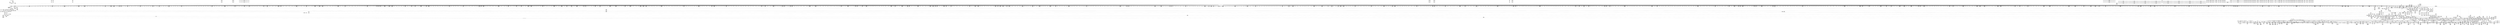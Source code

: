 digraph {
	CE0x5399aa0 [shape=record,shape=Mrecord,label="{CE0x5399aa0|40:_%struct.super_block*,_56:_i8*,_:_CRE_504,508_|*MultipleSource*|Function::may_create&Arg::dir::|Function::selinux_inode_mknod&Arg::dir::|security/selinux/hooks.c,1713}"]
	CE0x540c2c0 [shape=record,shape=Mrecord,label="{CE0x540c2c0|272:_i8*,_:_CRE_1875,1876_}"]
	CE0x5332570 [shape=record,shape=Mrecord,label="{CE0x5332570|i64_4|*Constant*|*SummSource*}"]
	CE0x5440bf0 [shape=record,shape=Mrecord,label="{CE0x5440bf0|may_create:_tmp43|security/selinux/hooks.c,1728}"]
	CE0x534b760 [shape=record,shape=Mrecord,label="{CE0x534b760|GLOBAL:_may_create.__warned|Global_var:may_create.__warned}"]
	CE0x534d980 [shape=record,shape=Mrecord,label="{CE0x534d980|i1_true|*Constant*}"]
	CE0x53b3c50 [shape=record,shape=Mrecord,label="{CE0x53b3c50|272:_i8*,_:_CRE_1216,1217_}"]
	CE0x5316370 [shape=record,shape=Mrecord,label="{CE0x5316370|i16_7|*Constant*}"]
	CE0x540bb80 [shape=record,shape=Mrecord,label="{CE0x540bb80|272:_i8*,_:_CRE_1856,1864_|*MultipleSource*|*LoadInst*|security/selinux/hooks.c,1714|security/selinux/hooks.c,1714}"]
	CE0x52fe340 [shape=record,shape=Mrecord,label="{CE0x52fe340|_ret_i32_%call1,_!dbg_!27717|security/selinux/hooks.c,2794|*SummSink*}"]
	CE0x537bc30 [shape=record,shape=Mrecord,label="{CE0x537bc30|40:_%struct.super_block*,_56:_i8*,_:_CRE_574,575_}"]
	CE0x5372010 [shape=record,shape=Mrecord,label="{CE0x5372010|may_create:_tmp5|security/selinux/hooks.c,1706|*SummSource*}"]
	CE0x53b8c20 [shape=record,shape=Mrecord,label="{CE0x53b8c20|272:_i8*,_:_CRE_1310,1311_}"]
	CE0x53b8270 [shape=record,shape=Mrecord,label="{CE0x53b8270|272:_i8*,_:_CRE_1288,1296_|*MultipleSource*|*LoadInst*|security/selinux/hooks.c,1714|security/selinux/hooks.c,1714}"]
	CE0x54200d0 [shape=record,shape=Mrecord,label="{CE0x54200d0|28:_i32,_:_CRE_107,108_}"]
	CE0x5409110 [shape=record,shape=Mrecord,label="{CE0x5409110|272:_i8*,_:_CRE_1682,1683_}"]
	CE0x545bd00 [shape=record,shape=Mrecord,label="{CE0x545bd00|may_create:_tmp57|security/selinux/hooks.c,1736|*SummSource*}"]
	CE0x532a8b0 [shape=record,shape=Mrecord,label="{CE0x532a8b0|inode_mode_to_security_class:_tmp5|security/selinux/hooks.c,1143|*SummSource*}"]
	CE0x536fe00 [shape=record,shape=Mrecord,label="{CE0x536fe00|40:_%struct.super_block*,_56:_i8*,_:_CRE_142,143_}"]
	CE0x539d330 [shape=record,shape=Mrecord,label="{CE0x539d330|may_create:_tmp22|*LoadInst*|security/selinux/hooks.c,1713|*SummSink*}"]
	CE0x541ddd0 [shape=record,shape=Mrecord,label="{CE0x541ddd0|28:_i32,_:_CRE_73,74_}"]
	CE0x534f740 [shape=record,shape=Mrecord,label="{CE0x534f740|__llvm_gcov_indirect_counter_increment:_tmp|*SummSource*}"]
	CE0x5433060 [shape=record,shape=Mrecord,label="{CE0x5433060|may_create:_flags|security/selinux/hooks.c,1728}"]
	CE0x5309df0 [shape=record,shape=Mrecord,label="{CE0x5309df0|i32_8192|*Constant*|*SummSink*}"]
	CE0x541d840 [shape=record,shape=Mrecord,label="{CE0x541d840|28:_i32,_:_CRE_69,70_}"]
	CE0x53698c0 [shape=record,shape=Mrecord,label="{CE0x53698c0|40:_%struct.super_block*,_56:_i8*,_:_CRE_184,185_}"]
	CE0x5350ee0 [shape=record,shape=Mrecord,label="{CE0x5350ee0|may_create:_i_security|security/selinux/hooks.c,1713}"]
	CE0x5445390 [shape=record,shape=Mrecord,label="{CE0x5445390|VOIDTB_TE:_CE_145,146_}"]
	CE0x540d620 [shape=record,shape=Mrecord,label="{CE0x540d620|272:_i8*,_:_CRE_2120,2248_|*MultipleSource*|*LoadInst*|security/selinux/hooks.c,1714|security/selinux/hooks.c,1714}"]
	CE0x53960a0 [shape=record,shape=Mrecord,label="{CE0x53960a0|40:_%struct.super_block*,_56:_i8*,_:_CRE_352,360_|*MultipleSource*|Function::may_create&Arg::dir::|Function::selinux_inode_mknod&Arg::dir::|security/selinux/hooks.c,1713}"]
	CE0x5431bd0 [shape=record,shape=Mrecord,label="{CE0x5431bd0|may_create:_tmp38|security/selinux/hooks.c,1728|*SummSink*}"]
	CE0x5422e00 [shape=record,shape=Mrecord,label="{CE0x5422e00|avc_has_perm:_auditdata|Function::avc_has_perm&Arg::auditdata::}"]
	CE0x53ade40 [shape=record,shape=Mrecord,label="{CE0x53ade40|may_create:_tmp50|security/selinux/hooks.c,1731|*SummSource*}"]
	CE0x53a60a0 [shape=record,shape=Mrecord,label="{CE0x53a60a0|272:_i8*,_:_CRE_160,176_|*MultipleSource*|*LoadInst*|security/selinux/hooks.c,1714|security/selinux/hooks.c,1714}"]
	CE0x5364080 [shape=record,shape=Mrecord,label="{CE0x5364080|may_create:_tmp33|security/selinux/hooks.c,1725|*SummSink*}"]
	CE0x54497c0 [shape=record,shape=Mrecord,label="{CE0x54497c0|VOIDTB_TE:_CE_24,40_|*MultipleSource*|Function::may_create&Arg::dentry::|Function::selinux_inode_mknod&Arg::dentry::|security/selinux/hooks.c,1730}"]
	CE0x530f230 [shape=record,shape=Mrecord,label="{CE0x530f230|i64*_getelementptr_inbounds_(_18_x_i64_,_18_x_i64_*___llvm_gcov_ctr110,_i64_0,_i64_9)|*Constant*|*SummSource*}"]
	CE0x531ed60 [shape=record,shape=Mrecord,label="{CE0x531ed60|40:_%struct.super_block*,_56:_i8*,_:_CRE_247,248_}"]
	CE0x53aa7c0 [shape=record,shape=Mrecord,label="{CE0x53aa7c0|may_create:_tmp24|*LoadInst*|security/selinux/hooks.c,1714}"]
	CE0x53baaf0 [shape=record,shape=Mrecord,label="{CE0x53baaf0|272:_i8*,_:_CRE_1339,1340_}"]
	CE0x53a2db0 [shape=record,shape=Mrecord,label="{CE0x53a2db0|272:_i8*,_:_CRE_609,610_}"]
	CE0x5425f80 [shape=record,shape=Mrecord,label="{CE0x5425f80|avc_has_perm:_entry|*SummSink*}"]
	CE0x539d720 [shape=record,shape=Mrecord,label="{CE0x539d720|272:_i8*,_:_CRE_24,32_|*MultipleSource*|*LoadInst*|security/selinux/hooks.c,1714|security/selinux/hooks.c,1714}"]
	CE0x53b5900 [shape=record,shape=Mrecord,label="{CE0x53b5900|272:_i8*,_:_CRE_1243,1244_}"]
	CE0x5420950 [shape=record,shape=Mrecord,label="{CE0x5420950|28:_i32,_:_CRE_115,116_}"]
	CE0x53b3920 [shape=record,shape=Mrecord,label="{CE0x53b3920|272:_i8*,_:_CRE_1213,1214_}"]
	CE0x544c7c0 [shape=record,shape=Mrecord,label="{CE0x544c7c0|VOIDTB_TE:_CE_213,214_}"]
	CE0x5446770 [shape=record,shape=Mrecord,label="{CE0x5446770|VOIDTB_TE:_CE_155,156_}"]
	CE0x541b2c0 [shape=record,shape=Mrecord,label="{CE0x541b2c0|28:_i32,_:_CRE_16,17_}"]
	CE0x5331820 [shape=record,shape=Mrecord,label="{CE0x5331820|may_create:_tmp8|security/selinux/hooks.c,1706|*SummSource*}"]
	CE0x535f320 [shape=record,shape=Mrecord,label="{CE0x535f320|40:_%struct.super_block*,_56:_i8*,_:_CRE_907,908_}"]
	CE0x540a960 [shape=record,shape=Mrecord,label="{CE0x540a960|272:_i8*,_:_CRE_1776,1784_|*MultipleSource*|*LoadInst*|security/selinux/hooks.c,1714|security/selinux/hooks.c,1714}"]
	CE0x5406030 [shape=record,shape=Mrecord,label="{CE0x5406030|272:_i8*,_:_CRE_1636,1637_}"]
	CE0x53030e0 [shape=record,shape=Mrecord,label="{CE0x53030e0|inode_mode_to_security_class:_bb}"]
	CE0x53a0880 [shape=record,shape=Mrecord,label="{CE0x53a0880|272:_i8*,_:_CRE_574,575_}"]
	CE0x53955d0 [shape=record,shape=Mrecord,label="{CE0x53955d0|40:_%struct.super_block*,_56:_i8*,_:_CRE_310,311_}"]
	CE0x541e910 [shape=record,shape=Mrecord,label="{CE0x541e910|28:_i32,_:_CRE_84,85_}"]
	CE0x541ffc0 [shape=record,shape=Mrecord,label="{CE0x541ffc0|28:_i32,_:_CRE_106,107_}"]
	CE0x52f8d00 [shape=record,shape=Mrecord,label="{CE0x52f8d00|inode_mode_to_security_class:_sw.epilog|*SummSource*}"]
	CE0x54278c0 [shape=record,shape=Mrecord,label="{CE0x54278c0|i32_(i32,_i32,_i16,_i32,_%struct.common_audit_data*)*_bitcast_(i32_(i32,_i32,_i16,_i32,_%struct.common_audit_data.495*)*_avc_has_perm_to_i32_(i32,_i32,_i16,_i32,_%struct.common_audit_data*)*)|*Constant*}"]
	CE0x539fef0 [shape=record,shape=Mrecord,label="{CE0x539fef0|272:_i8*,_:_CRE_565,566_}"]
	CE0x537a970 [shape=record,shape=Mrecord,label="{CE0x537a970|40:_%struct.super_block*,_56:_i8*,_:_CRE_559,560_}"]
	CE0x537e7f0 [shape=record,shape=Mrecord,label="{CE0x537e7f0|40:_%struct.super_block*,_56:_i8*,_:_CRE_609,610_}"]
	CE0x535d3e0 [shape=record,shape=Mrecord,label="{CE0x535d3e0|40:_%struct.super_block*,_56:_i8*,_:_CRE_882,883_}"]
	CE0x53b00f0 [shape=record,shape=Mrecord,label="{CE0x53b00f0|272:_i8*,_:_CRE_396,397_}"]
	CE0x53024c0 [shape=record,shape=Mrecord,label="{CE0x53024c0|i16_12|*Constant*|*SummSink*}"]
	CE0x53a5960 [shape=record,shape=Mrecord,label="{CE0x53a5960|272:_i8*,_:_CRE_132,136_|*MultipleSource*|*LoadInst*|security/selinux/hooks.c,1714|security/selinux/hooks.c,1714}"]
	CE0x53ea2b0 [shape=record,shape=Mrecord,label="{CE0x53ea2b0|get_current:_tmp1|*SummSink*}"]
	CE0x53bc690 [shape=record,shape=Mrecord,label="{CE0x53bc690|272:_i8*,_:_CRE_1365,1366_}"]
	CE0x53a4510 [shape=record,shape=Mrecord,label="{CE0x53a4510|272:_i8*,_:_CRE_631,632_}"]
	CE0x53278c0 [shape=record,shape=Mrecord,label="{CE0x53278c0|may_create:_tmp10|security/selinux/hooks.c,1706}"]
	CE0x535f960 [shape=record,shape=Mrecord,label="{CE0x535f960|40:_%struct.super_block*,_56:_i8*,_:_CRE_912,913_}"]
	CE0x5374690 [shape=record,shape=Mrecord,label="{CE0x5374690|may_create:_newsid|security/selinux/hooks.c, 1709}"]
	CE0x53b3a30 [shape=record,shape=Mrecord,label="{CE0x53b3a30|272:_i8*,_:_CRE_1214,1215_}"]
	CE0x5408bc0 [shape=record,shape=Mrecord,label="{CE0x5408bc0|272:_i8*,_:_CRE_1677,1678_}"]
	CE0x5467bf0 [shape=record,shape=Mrecord,label="{CE0x5467bf0|__llvm_gcov_indirect_counter_increment:_exit|*SummSink*}"]
	CE0x5462dd0 [shape=record,shape=Mrecord,label="{CE0x5462dd0|i64*_null|*Constant*}"]
	CE0x539b4e0 [shape=record,shape=Mrecord,label="{CE0x539b4e0|40:_%struct.super_block*,_56:_i8*,_:_CRE_944,952_|*MultipleSource*|Function::may_create&Arg::dir::|Function::selinux_inode_mknod&Arg::dir::|security/selinux/hooks.c,1713}"]
	CE0x54057b0 [shape=record,shape=Mrecord,label="{CE0x54057b0|272:_i8*,_:_CRE_1628,1629_}"]
	CE0x53a2530 [shape=record,shape=Mrecord,label="{CE0x53a2530|272:_i8*,_:_CRE_601,602_}"]
	CE0x536fa10 [shape=record,shape=Mrecord,label="{CE0x536fa10|40:_%struct.super_block*,_56:_i8*,_:_CRE_137,138_}"]
	CE0x53a0cc0 [shape=record,shape=Mrecord,label="{CE0x53a0cc0|272:_i8*,_:_CRE_578,579_}"]
	CE0x5404e60 [shape=record,shape=Mrecord,label="{CE0x5404e60|272:_i8*,_:_CRE_1619,1620_}"]
	CE0x5327b70 [shape=record,shape=Mrecord,label="{CE0x5327b70|may_create:_tmp10|security/selinux/hooks.c,1706|*SummSink*}"]
	CE0x5322950 [shape=record,shape=Mrecord,label="{CE0x5322950|inode_mode_to_security_class:_sw.bb}"]
	CE0x536d620 [shape=record,shape=Mrecord,label="{CE0x536d620|272:_i8*,_:_CRE_420,421_}"]
	CE0x539a160 [shape=record,shape=Mrecord,label="{CE0x539a160|40:_%struct.super_block*,_56:_i8*,_:_CRE_520,528_|*MultipleSource*|Function::may_create&Arg::dir::|Function::selinux_inode_mknod&Arg::dir::|security/selinux/hooks.c,1713}"]
	CE0x5398dd0 [shape=record,shape=Mrecord,label="{CE0x5398dd0|40:_%struct.super_block*,_56:_i8*,_:_CRE_481,482_}"]
	CE0x53997d0 [shape=record,shape=Mrecord,label="{CE0x53997d0|40:_%struct.super_block*,_56:_i8*,_:_CRE_496,500_|*MultipleSource*|Function::may_create&Arg::dir::|Function::selinux_inode_mknod&Arg::dir::|security/selinux/hooks.c,1713}"]
	CE0x5461020 [shape=record,shape=Mrecord,label="{CE0x5461020|get_current:_bb|*SummSink*}"]
	CE0x5369000 [shape=record,shape=Mrecord,label="{CE0x5369000|40:_%struct.super_block*,_56:_i8*,_:_CRE_177,178_}"]
	CE0x53b98e0 [shape=record,shape=Mrecord,label="{CE0x53b98e0|272:_i8*,_:_CRE_1322,1323_}"]
	CE0x53b53b0 [shape=record,shape=Mrecord,label="{CE0x53b53b0|272:_i8*,_:_CRE_1238,1239_}"]
	CE0x5398f10 [shape=record,shape=Mrecord,label="{CE0x5398f10|40:_%struct.super_block*,_56:_i8*,_:_CRE_482,483_}"]
	CE0x545b780 [shape=record,shape=Mrecord,label="{CE0x545b780|may_create:_tmp56|security/selinux/hooks.c,1736|*SummSource*}"]
	CE0x5460760 [shape=record,shape=Mrecord,label="{CE0x5460760|may_create:_tmp65|security/selinux/hooks.c,1739|*SummSource*}"]
	CE0x541aad0 [shape=record,shape=Mrecord,label="{CE0x541aad0|28:_i32,_:_CRE_8,9_}"]
	CE0x53455c0 [shape=record,shape=Mrecord,label="{CE0x53455c0|inode_mode_to_security_class:_sw.bb6}"]
	CE0x53b4090 [shape=record,shape=Mrecord,label="{CE0x53b4090|272:_i8*,_:_CRE_1220,1221_}"]
	CE0x541e510 [shape=record,shape=Mrecord,label="{CE0x541e510|28:_i32,_:_CRE_80,81_}"]
	CE0x53a94c0 [shape=record,shape=Mrecord,label="{CE0x53a94c0|272:_i8*,_:_CRE_447,448_}"]
	CE0x534ebe0 [shape=record,shape=Mrecord,label="{CE0x534ebe0|may_create:_tmp37|security/selinux/hooks.c,1728|*SummSource*}"]
	CE0x535cda0 [shape=record,shape=Mrecord,label="{CE0x535cda0|40:_%struct.super_block*,_56:_i8*,_:_CRE_877,878_}"]
	CE0x540cce0 [shape=record,shape=Mrecord,label="{CE0x540cce0|272:_i8*,_:_CRE_1904,1920_|*MultipleSource*|*LoadInst*|security/selinux/hooks.c,1714|security/selinux/hooks.c,1714}"]
	CE0x5408120 [shape=record,shape=Mrecord,label="{CE0x5408120|272:_i8*,_:_CRE_1667,1668_}"]
	CE0x5323150 [shape=record,shape=Mrecord,label="{CE0x5323150|i64_1|*Constant*}"]
	CE0x53aa070 [shape=record,shape=Mrecord,label="{CE0x53aa070|272:_i8*,_:_CRE_458,459_}"]
	CE0x5396e60 [shape=record,shape=Mrecord,label="{CE0x5396e60|40:_%struct.super_block*,_56:_i8*,_:_CRE_408,416_|*MultipleSource*|Function::may_create&Arg::dir::|Function::selinux_inode_mknod&Arg::dir::|security/selinux/hooks.c,1713}"]
	CE0x5448ae0 [shape=record,shape=Mrecord,label="{CE0x5448ae0|may_create:_and|security/selinux/hooks.c,1728}"]
	CE0x53970a0 [shape=record,shape=Mrecord,label="{CE0x53970a0|40:_%struct.super_block*,_56:_i8*,_:_CRE_416,424_|*MultipleSource*|Function::may_create&Arg::dir::|Function::selinux_inode_mknod&Arg::dir::|security/selinux/hooks.c,1713}"]
	CE0x530b810 [shape=record,shape=Mrecord,label="{CE0x530b810|_switch_i32_%and,_label_%sw.epilog_i32_49152,_label_%sw.bb_i32_40960,_label_%sw.bb1_i32_32768,_label_%sw.bb2_i32_24576,_label_%sw.bb3_i32_16384,_label_%sw.bb4_i32_8192,_label_%sw.bb5_i32_4096,_label_%sw.bb6_,_!dbg_!27714|security/selinux/hooks.c,1139}"]
	CE0x537a040 [shape=record,shape=Mrecord,label="{CE0x537a040|40:_%struct.super_block*,_56:_i8*,_:_CRE_553,554_}"]
	CE0x53a5d00 [shape=record,shape=Mrecord,label="{CE0x53a5d00|272:_i8*,_:_CRE_144,152_|*MultipleSource*|*LoadInst*|security/selinux/hooks.c,1714|security/selinux/hooks.c,1714}"]
	CE0x5309d00 [shape=record,shape=Mrecord,label="{CE0x5309d00|i32_8192|*Constant*|*SummSource*}"]
	CE0x5329470 [shape=record,shape=Mrecord,label="{CE0x5329470|may_create:_tmp|*SummSource*}"]
	CE0x540ab30 [shape=record,shape=Mrecord,label="{CE0x540ab30|272:_i8*,_:_CRE_1784,1792_|*MultipleSource*|*LoadInst*|security/selinux/hooks.c,1714|security/selinux/hooks.c,1714}"]
	CE0x53b41a0 [shape=record,shape=Mrecord,label="{CE0x53b41a0|272:_i8*,_:_CRE_1221,1222_}"]
	CE0x531f120 [shape=record,shape=Mrecord,label="{CE0x531f120|40:_%struct.super_block*,_56:_i8*,_:_CRE_250,251_}"]
	CE0x53b2a90 [shape=record,shape=Mrecord,label="{CE0x53b2a90|272:_i8*,_:_CRE_712,720_|*MultipleSource*|*LoadInst*|security/selinux/hooks.c,1714|security/selinux/hooks.c,1714}"]
	CE0x5302910 [shape=record,shape=Mrecord,label="{CE0x5302910|i16_10|*Constant*|*SummSource*}"]
	CE0x53275f0 [shape=record,shape=Mrecord,label="{CE0x53275f0|may_create:_tmp9|security/selinux/hooks.c,1706|*SummSink*}"]
	CE0x53b9060 [shape=record,shape=Mrecord,label="{CE0x53b9060|272:_i8*,_:_CRE_1314,1315_}"]
	CE0x532b100 [shape=record,shape=Mrecord,label="{CE0x532b100|may_create:_tmp6|security/selinux/hooks.c,1706|*SummSink*}"]
	CE0x535bcb0 [shape=record,shape=Mrecord,label="{CE0x535bcb0|40:_%struct.super_block*,_56:_i8*,_:_CRE_865,866_}"]
	CE0x53b8e40 [shape=record,shape=Mrecord,label="{CE0x53b8e40|272:_i8*,_:_CRE_1312,1313_}"]
	CE0x536cb80 [shape=record,shape=Mrecord,label="{CE0x536cb80|272:_i8*,_:_CRE_410,411_}"]
	CE0x545b560 [shape=record,shape=Mrecord,label="{CE0x545b560|i64_21|*Constant*|*SummSink*}"]
	CE0x5377320 [shape=record,shape=Mrecord,label="{CE0x5377320|40:_%struct.super_block*,_56:_i8*,_:_CRE_285,286_}"]
	CE0x532e0f0 [shape=record,shape=Mrecord,label="{CE0x532e0f0|_call_void___llvm_gcov_indirect_counter_increment(i32*___llvm_gcov_global_state_pred112,_i64**_getelementptr_inbounds_(_8_x_i64*_,_8_x_i64*_*___llvm_gcda_edge_table111,_i64_0,_i64_4)),_!dbg_!27719|security/selinux/hooks.c,1147|*SummSource*}"]
	CE0x540cee0 [shape=record,shape=Mrecord,label="{CE0x540cee0|272:_i8*,_:_CRE_1920,1928_|*MultipleSource*|*LoadInst*|security/selinux/hooks.c,1714|security/selinux/hooks.c,1714}"]
	CE0x53bd020 [shape=record,shape=Mrecord,label="{CE0x53bd020|272:_i8*,_:_CRE_1374,1375_}"]
	CE0x5377d20 [shape=record,shape=Mrecord,label="{CE0x5377d20|40:_%struct.super_block*,_56:_i8*,_:_CRE_293,294_}"]
	CE0x541fda0 [shape=record,shape=Mrecord,label="{CE0x541fda0|28:_i32,_:_CRE_104,105_}"]
	CE0x53a0550 [shape=record,shape=Mrecord,label="{CE0x53a0550|272:_i8*,_:_CRE_571,572_}"]
	CE0x531f9e0 [shape=record,shape=Mrecord,label="{CE0x531f9e0|40:_%struct.super_block*,_56:_i8*,_:_CRE_257,258_}"]
	CE0x54322f0 [shape=record,shape=Mrecord,label="{CE0x54322f0|may_create:_tmp40|security/selinux/hooks.c,1728}"]
	CE0x540b0a0 [shape=record,shape=Mrecord,label="{CE0x540b0a0|272:_i8*,_:_CRE_1808,1816_|*MultipleSource*|*LoadInst*|security/selinux/hooks.c,1714|security/selinux/hooks.c,1714}"]
	CE0x536b150 [shape=record,shape=Mrecord,label="{CE0x536b150|may_create:_tmp4|security/selinux/hooks.c,1706}"]
	CE0x544caf0 [shape=record,shape=Mrecord,label="{CE0x544caf0|VOIDTB_TE:_CE_216,217_}"]
	CE0x5328e90 [shape=record,shape=Mrecord,label="{CE0x5328e90|may_create:_if.then20|*SummSource*}"]
	CE0x5328350 [shape=record,shape=Mrecord,label="{CE0x5328350|may_create:_tmp12|security/selinux/hooks.c,1706|*SummSource*}"]
	CE0x5324650 [shape=record,shape=Mrecord,label="{CE0x5324650|i32_61440|*Constant*}"]
	CE0x5395210 [shape=record,shape=Mrecord,label="{CE0x5395210|40:_%struct.super_block*,_56:_i8*,_:_CRE_307,308_}"]
	CE0x53a5220 [shape=record,shape=Mrecord,label="{CE0x53a5220|272:_i8*,_:_CRE_104,112_|*MultipleSource*|*LoadInst*|security/selinux/hooks.c,1714|security/selinux/hooks.c,1714}"]
	CE0x53247b0 [shape=record,shape=Mrecord,label="{CE0x53247b0|i32_61440|*Constant*|*SummSource*}"]
	CE0x5419230 [shape=record,shape=Mrecord,label="{CE0x5419230|may_create:_dentry12|security/selinux/hooks.c,1720|*SummSource*}"]
	CE0x534fea0 [shape=record,shape=Mrecord,label="{CE0x534fea0|COLLAPSED:_CMRE:_elem_0::|security/selinux/hooks.c,1706}"]
	CE0x5408010 [shape=record,shape=Mrecord,label="{CE0x5408010|272:_i8*,_:_CRE_1666,1667_}"]
	CE0x530dc70 [shape=record,shape=Mrecord,label="{CE0x530dc70|may_create:_dir|Function::may_create&Arg::dir::|*SummSource*}"]
	CE0x531ce20 [shape=record,shape=Mrecord,label="{CE0x531ce20|40:_%struct.super_block*,_56:_i8*,_:_CRE_198,199_}"]
	CE0x544a070 [shape=record,shape=Mrecord,label="{CE0x544a070|VOIDTB_TE:_CE_176,177_}"]
	CE0x5458b10 [shape=record,shape=Mrecord,label="{CE0x5458b10|i64*_getelementptr_inbounds_(_26_x_i64_,_26_x_i64_*___llvm_gcov_ctr217,_i64_0,_i64_19)|*Constant*|*SummSink*}"]
	CE0x53a2a80 [shape=record,shape=Mrecord,label="{CE0x53a2a80|272:_i8*,_:_CRE_606,607_}"]
	CE0x54210c0 [shape=record,shape=Mrecord,label="{CE0x54210c0|28:_i32,_:_CRE_136,144_|*MultipleSource*|*LoadInst*|security/selinux/hooks.c,1713|security/selinux/hooks.c,1713|security/selinux/hooks.c,1722}"]
	CE0x5448830 [shape=record,shape=Mrecord,label="{CE0x5448830|may_create:_conv|security/selinux/hooks.c,1728|*SummSource*}"]
	CE0x5355980 [shape=record,shape=Mrecord,label="{CE0x5355980|may_create:_call4|security/selinux/hooks.c,1706}"]
	CE0x545c3e0 [shape=record,shape=Mrecord,label="{CE0x545c3e0|may_create:_tmp58|security/selinux/hooks.c,1736|*SummSink*}"]
	CE0x532fbe0 [shape=record,shape=Mrecord,label="{CE0x532fbe0|COLLAPSED:_GCMRE_current_task_external_global_%struct.task_struct*:_elem_0::|security/selinux/hooks.c,1706}"]
	CE0x5372420 [shape=record,shape=Mrecord,label="{CE0x5372420|__llvm_gcov_indirect_counter_increment:_tmp}"]
	CE0x545d660 [shape=record,shape=Mrecord,label="{CE0x545d660|may_create:_tmp61|security/selinux/hooks.c,1737}"]
	CE0x534b190 [shape=record,shape=Mrecord,label="{CE0x534b190|may_create:_tmp17|security/selinux/hooks.c,1706}"]
	CE0x5399410 [shape=record,shape=Mrecord,label="{CE0x5399410|40:_%struct.super_block*,_56:_i8*,_:_CRE_486,487_}"]
	CE0x545e930 [shape=record,shape=Mrecord,label="{CE0x545e930|i64*_getelementptr_inbounds_(_26_x_i64_,_26_x_i64_*___llvm_gcov_ctr217,_i64_0,_i64_24)|*Constant*|*SummSink*}"]
	CE0x53a8c40 [shape=record,shape=Mrecord,label="{CE0x53a8c40|272:_i8*,_:_CRE_439,440_}"]
	CE0x5427ad0 [shape=record,shape=Mrecord,label="{CE0x5427ad0|i32_(i32,_i32,_i16,_i32,_%struct.common_audit_data*)*_bitcast_(i32_(i32,_i32,_i16,_i32,_%struct.common_audit_data.495*)*_avc_has_perm_to_i32_(i32,_i32,_i16,_i32,_%struct.common_audit_data*)*)|*Constant*|*SummSink*}"]
	CE0x53bbe10 [shape=record,shape=Mrecord,label="{CE0x53bbe10|272:_i8*,_:_CRE_1357,1358_}"]
	CE0x535e7e0 [shape=record,shape=Mrecord,label="{CE0x535e7e0|40:_%struct.super_block*,_56:_i8*,_:_CRE_898,899_}"]
	CE0x5448c60 [shape=record,shape=Mrecord,label="{CE0x5448c60|may_create:_and|security/selinux/hooks.c,1728|*SummSource*}"]
	CE0x52fc230 [shape=record,shape=Mrecord,label="{CE0x52fc230|selinux_inode_mknod:_entry|*SummSource*}"]
	CE0x5455640 [shape=record,shape=Mrecord,label="{CE0x5455640|may_create:_tmp48|security/selinux/hooks.c,1731}"]
	CE0x53a97f0 [shape=record,shape=Mrecord,label="{CE0x53a97f0|272:_i8*,_:_CRE_450,451_}"]
	CE0x540b7e0 [shape=record,shape=Mrecord,label="{CE0x540b7e0|272:_i8*,_:_CRE_1840,1848_|*MultipleSource*|*LoadInst*|security/selinux/hooks.c,1714|security/selinux/hooks.c,1714}"]
	CE0x5455cc0 [shape=record,shape=Mrecord,label="{CE0x5455cc0|GLOBAL:_security_transition_sid|*Constant*}"]
	CE0x5405f20 [shape=record,shape=Mrecord,label="{CE0x5405f20|272:_i8*,_:_CRE_1635,1636_}"]
	CE0x541e310 [shape=record,shape=Mrecord,label="{CE0x541e310|28:_i32,_:_CRE_78,79_}"]
	CE0x54059d0 [shape=record,shape=Mrecord,label="{CE0x54059d0|272:_i8*,_:_CRE_1630,1631_}"]
	CE0x5373d10 [shape=record,shape=Mrecord,label="{CE0x5373d10|may_create:_tobool|security/selinux/hooks.c,1706|*SummSource*}"]
	CE0x531a4e0 [shape=record,shape=Mrecord,label="{CE0x531a4e0|__llvm_gcov_indirect_counter_increment:_predecessor|Function::__llvm_gcov_indirect_counter_increment&Arg::predecessor::}"]
	CE0x5460e50 [shape=record,shape=Mrecord,label="{CE0x5460e50|i64*_getelementptr_inbounds_(_2_x_i64_,_2_x_i64_*___llvm_gcov_ctr98,_i64_0,_i64_0)|*Constant*}"]
	CE0x536c630 [shape=record,shape=Mrecord,label="{CE0x536c630|272:_i8*,_:_CRE_405,406_}"]
	CE0x545c270 [shape=record,shape=Mrecord,label="{CE0x545c270|may_create:_tmp58|security/selinux/hooks.c,1736|*SummSource*}"]
	CE0x53b5190 [shape=record,shape=Mrecord,label="{CE0x53b5190|272:_i8*,_:_CRE_1236,1237_}"]
	CE0x5422b00 [shape=record,shape=Mrecord,label="{CE0x5422b00|avc_has_perm:_requested|Function::avc_has_perm&Arg::requested::|*SummSource*}"]
	CE0x541e610 [shape=record,shape=Mrecord,label="{CE0x541e610|28:_i32,_:_CRE_81,82_}"]
	CE0x53b7e30 [shape=record,shape=Mrecord,label="{CE0x53b7e30|272:_i8*,_:_CRE_1278,1279_}"]
	CE0x5355210 [shape=record,shape=Mrecord,label="{CE0x5355210|i64*_getelementptr_inbounds_(_18_x_i64_,_18_x_i64_*___llvm_gcov_ctr110,_i64_0,_i64_14)|*Constant*}"]
	CE0x5343820 [shape=record,shape=Mrecord,label="{CE0x5343820|may_create:_if.end|*SummSource*}"]
	CE0x5383a00 [shape=record,shape=Mrecord,label="{CE0x5383a00|__llvm_gcov_indirect_counter_increment:_tmp3|*SummSource*}"]
	CE0x53bb6a0 [shape=record,shape=Mrecord,label="{CE0x53bb6a0|272:_i8*,_:_CRE_1350,1351_}"]
	CE0x545c590 [shape=record,shape=Mrecord,label="{CE0x545c590|may_create:_tmp59|security/selinux/hooks.c,1736}"]
	CE0x5357920 [shape=record,shape=Mrecord,label="{CE0x5357920|i64**_getelementptr_inbounds_(_8_x_i64*_,_8_x_i64*_*___llvm_gcda_edge_table111,_i64_0,_i64_7)|*Constant*}"]
	CE0x5355130 [shape=record,shape=Mrecord,label="{CE0x5355130|i64**_getelementptr_inbounds_(_8_x_i64*_,_8_x_i64*_*___llvm_gcda_edge_table111,_i64_0,_i64_6)|*Constant*|*SummSource*}"]
	CE0x53bbf20 [shape=record,shape=Mrecord,label="{CE0x53bbf20|272:_i8*,_:_CRE_1358,1359_}"]
	CE0x537b730 [shape=record,shape=Mrecord,label="{CE0x537b730|40:_%struct.super_block*,_56:_i8*,_:_CRE_570,571_}"]
	CE0x544bf40 [shape=record,shape=Mrecord,label="{CE0x544bf40|VOIDTB_TE:_CE_205,206_}"]
	CE0x536a2c0 [shape=record,shape=Mrecord,label="{CE0x536a2c0|40:_%struct.super_block*,_56:_i8*,_:_CRE_192,193_}"]
	CE0x5432470 [shape=record,shape=Mrecord,label="{CE0x5432470|may_create:_tmp40|security/selinux/hooks.c,1728|*SummSource*}"]
	CE0x53231c0 [shape=record,shape=Mrecord,label="{CE0x53231c0|inode_mode_to_security_class:_tmp1}"]
	CE0x53a3a70 [shape=record,shape=Mrecord,label="{CE0x53a3a70|272:_i8*,_:_CRE_621,622_}"]
	CE0x535dca0 [shape=record,shape=Mrecord,label="{CE0x535dca0|40:_%struct.super_block*,_56:_i8*,_:_CRE_889,890_}"]
	CE0x53f41e0 [shape=record,shape=Mrecord,label="{CE0x53f41e0|i64_1|*Constant*}"]
	CE0x53b9280 [shape=record,shape=Mrecord,label="{CE0x53b9280|272:_i8*,_:_CRE_1316,1317_}"]
	CE0x53af850 [shape=record,shape=Mrecord,label="{CE0x53af850|272:_i8*,_:_CRE_368,372_|*MultipleSource*|*LoadInst*|security/selinux/hooks.c,1714|security/selinux/hooks.c,1714}"]
	CE0x535d2a0 [shape=record,shape=Mrecord,label="{CE0x535d2a0|40:_%struct.super_block*,_56:_i8*,_:_CRE_881,882_}"]
	CE0x5308110 [shape=record,shape=Mrecord,label="{CE0x5308110|inode_mode_to_security_class:_tmp3|security/selinux/hooks.c,1141|*SummSink*}"]
	CE0x53a1760 [shape=record,shape=Mrecord,label="{CE0x53a1760|272:_i8*,_:_CRE_588,589_}"]
	CE0x534e9c0 [shape=record,shape=Mrecord,label="{CE0x534e9c0|i64_13|*Constant*|*SummSink*}"]
	CE0x535c3a0 [shape=record,shape=Mrecord,label="{CE0x535c3a0|40:_%struct.super_block*,_56:_i8*,_:_CRE_869,870_}"]
	CE0x537df30 [shape=record,shape=Mrecord,label="{CE0x537df30|40:_%struct.super_block*,_56:_i8*,_:_CRE_602,603_}"]
	CE0x5426bf0 [shape=record,shape=Mrecord,label="{CE0x5426bf0|avc_has_perm:_tsid|Function::avc_has_perm&Arg::tsid::|*SummSource*}"]
	CE0x5316200 [shape=record,shape=Mrecord,label="{CE0x5316200|i16_13|*Constant*|*SummSource*}"]
	CE0x5351a60 [shape=record,shape=Mrecord,label="{CE0x5351a60|40:_%struct.super_block*,_56:_i8*,_:_CRE_12,16_|*MultipleSource*|Function::may_create&Arg::dir::|Function::selinux_inode_mknod&Arg::dir::|security/selinux/hooks.c,1713}"]
	CE0x52fbb40 [shape=record,shape=Mrecord,label="{CE0x52fbb40|selinux_inode_mknod:_bb|*SummSource*}"]
	CE0x5445c30 [shape=record,shape=Mrecord,label="{CE0x5445c30|i32_4|*Constant*}"]
	CE0x5455940 [shape=record,shape=Mrecord,label="{CE0x5455940|may_create:_tmp47|security/selinux/hooks.c,1731}"]
	CE0x534aa40 [shape=record,shape=Mrecord,label="{CE0x534aa40|i8*_getelementptr_inbounds_(_45_x_i8_,_45_x_i8_*_.str12,_i32_0,_i32_0)|*Constant*}"]
	CE0x5358b00 [shape=record,shape=Mrecord,label="{CE0x5358b00|inode_mode_to_security_class:_tmp15|security/selinux/hooks.c,1153|*SummSource*}"]
	CE0x5360c20 [shape=record,shape=Mrecord,label="{CE0x5360c20|40:_%struct.super_block*,_56:_i8*,_:_CRE_927,928_}"]
	CE0x53a31f0 [shape=record,shape=Mrecord,label="{CE0x53a31f0|272:_i8*,_:_CRE_613,614_}"]
	CE0x5405590 [shape=record,shape=Mrecord,label="{CE0x5405590|272:_i8*,_:_CRE_1626,1627_}"]
	CE0x544b5b0 [shape=record,shape=Mrecord,label="{CE0x544b5b0|VOIDTB_TE:_CE_196,197_}"]
	CE0x53b3000 [shape=record,shape=Mrecord,label="{CE0x53b3000|272:_i8*,_:_CRE_880,896_|*MultipleSource*|*LoadInst*|security/selinux/hooks.c,1714|security/selinux/hooks.c,1714}"]
	CE0x5455e80 [shape=record,shape=Mrecord,label="{CE0x5455e80|GLOBAL:_security_transition_sid|*Constant*|*SummSink*}"]
	CE0x5345f10 [shape=record,shape=Mrecord,label="{CE0x5345f10|may_create:_do.end|*SummSource*}"]
	CE0x53b8930 [shape=record,shape=Mrecord,label="{CE0x53b8930|272:_i8*,_:_CRE_1307,1308_}"]
	CE0x53609a0 [shape=record,shape=Mrecord,label="{CE0x53609a0|40:_%struct.super_block*,_56:_i8*,_:_CRE_925,926_}"]
	CE0x545c710 [shape=record,shape=Mrecord,label="{CE0x545c710|may_create:_tmp59|security/selinux/hooks.c,1736|*SummSource*}"]
	CE0x53a0000 [shape=record,shape=Mrecord,label="{CE0x53a0000|272:_i8*,_:_CRE_566,567_}"]
	CE0x530f0c0 [shape=record,shape=Mrecord,label="{CE0x530f0c0|__llvm_gcov_indirect_counter_increment:_counters|Function::__llvm_gcov_indirect_counter_increment&Arg::counters::|*SummSink*}"]
	CE0x5316510 [shape=record,shape=Mrecord,label="{CE0x5316510|i16_7|*Constant*|*SummSink*}"]
	CE0x541cc40 [shape=record,shape=Mrecord,label="{CE0x541cc40|28:_i32,_:_CRE_57,58_}"]
	CE0x5423a00 [shape=record,shape=Mrecord,label="{CE0x5423a00|may_create:_tobool15|security/selinux/hooks.c,1725|*SummSource*}"]
	CE0x5331c20 [shape=record,shape=Mrecord,label="{CE0x5331c20|may_create:_tobool1|security/selinux/hooks.c,1706}"]
	CE0x539f060 [shape=record,shape=Mrecord,label="{CE0x539f060|272:_i8*,_:_CRE_512,528_|*MultipleSource*|*LoadInst*|security/selinux/hooks.c,1714|security/selinux/hooks.c,1714}"]
	CE0x539b170 [shape=record,shape=Mrecord,label="{CE0x539b170|40:_%struct.super_block*,_56:_i8*,_:_CRE_934,935_}"]
	CE0x5409c80 [shape=record,shape=Mrecord,label="{CE0x5409c80|272:_i8*,_:_CRE_1712,1720_|*MultipleSource*|*LoadInst*|security/selinux/hooks.c,1714|security/selinux/hooks.c,1714}"]
	CE0x5449c30 [shape=record,shape=Mrecord,label="{CE0x5449c30|VOIDTB_TE:_CE_172,173_}"]
	CE0x530b2b0 [shape=record,shape=Mrecord,label="{CE0x530b2b0|selinux_inode_mknod:_tmp1}"]
	CE0x5370f90 [shape=record,shape=Mrecord,label="{CE0x5370f90|i32_-1|*Constant*|*SummSource*}"]
	CE0x54058c0 [shape=record,shape=Mrecord,label="{CE0x54058c0|272:_i8*,_:_CRE_1629,1630_}"]
	CE0x536c410 [shape=record,shape=Mrecord,label="{CE0x536c410|272:_i8*,_:_CRE_403,404_}"]
	CE0x536c520 [shape=record,shape=Mrecord,label="{CE0x536c520|272:_i8*,_:_CRE_404,405_}"]
	CE0x530c030 [shape=record,shape=Mrecord,label="{CE0x530c030|selinux_inode_mknod:_tmp}"]
	CE0x5343c90 [shape=record,shape=Mrecord,label="{CE0x5343c90|inode_mode_to_security_class:_sw.bb5}"]
	CE0x53a8d50 [shape=record,shape=Mrecord,label="{CE0x53a8d50|272:_i8*,_:_CRE_440,441_}"]
	"CONST[source:0(mediator),value:2(dynamic)][purpose:{object}]"
	CE0x5441120 [shape=record,shape=Mrecord,label="{CE0x5441120|may_create:_tmp44|security/selinux/hooks.c,1728}"]
	CE0x5364dc0 [shape=record,shape=Mrecord,label="{CE0x5364dc0|may_create:_tmp35|security/selinux/hooks.c,1726|*SummSink*}"]
	CE0x5319cb0 [shape=record,shape=Mrecord,label="{CE0x5319cb0|may_create:_if.then29|*SummSource*}"]
	CE0x54662f0 [shape=record,shape=Mrecord,label="{CE0x54662f0|may_create:_retval.0|*SummSink*}"]
	CE0x537b4b0 [shape=record,shape=Mrecord,label="{CE0x537b4b0|40:_%struct.super_block*,_56:_i8*,_:_CRE_568,569_}"]
	CE0x53aa360 [shape=record,shape=Mrecord,label="{CE0x53aa360|may_create:_i_sb|security/selinux/hooks.c,1714}"]
	CE0x5332e00 [shape=record,shape=Mrecord,label="{CE0x5332e00|may_create:_if.then24|*SummSource*}"]
	CE0x536cfc0 [shape=record,shape=Mrecord,label="{CE0x536cfc0|272:_i8*,_:_CRE_414,415_}"]
	CE0x53b26f0 [shape=record,shape=Mrecord,label="{CE0x53b26f0|272:_i8*,_:_CRE_696,704_|*MultipleSource*|*LoadInst*|security/selinux/hooks.c,1714|security/selinux/hooks.c,1714}"]
	CE0x53b6b10 [shape=record,shape=Mrecord,label="{CE0x53b6b10|272:_i8*,_:_CRE_1260,1261_}"]
	CE0x53156c0 [shape=record,shape=Mrecord,label="{CE0x53156c0|i64**_getelementptr_inbounds_(_8_x_i64*_,_8_x_i64*_*___llvm_gcda_edge_table111,_i64_0,_i64_0)|*Constant*|*SummSource*}"]
	CE0x5420fb0 [shape=record,shape=Mrecord,label="{CE0x5420fb0|28:_i32,_:_CRE_128,136_|*MultipleSource*|*LoadInst*|security/selinux/hooks.c,1713|security/selinux/hooks.c,1713|security/selinux/hooks.c,1722}"]
	CE0x5369f00 [shape=record,shape=Mrecord,label="{CE0x5369f00|40:_%struct.super_block*,_56:_i8*,_:_CRE_189,190_}"]
	CE0x5375520 [shape=record,shape=Mrecord,label="{CE0x5375520|40:_%struct.super_block*,_56:_i8*,_:_CRE_261,262_}"]
	CE0x530c390 [shape=record,shape=Mrecord,label="{CE0x530c390|get_current:_tmp1|*SummSource*}"]
	CE0x53707c0 [shape=record,shape=Mrecord,label="{CE0x53707c0|40:_%struct.super_block*,_56:_i8*,_:_CRE_155,156_}"]
	CE0x53177d0 [shape=record,shape=Mrecord,label="{CE0x53177d0|i64*_getelementptr_inbounds_(_18_x_i64_,_18_x_i64_*___llvm_gcov_ctr110,_i64_0,_i64_12)|*Constant*|*SummSink*}"]
	CE0x535b5f0 [shape=record,shape=Mrecord,label="{CE0x535b5f0|40:_%struct.super_block*,_56:_i8*,_:_CRE_848,856_|*MultipleSource*|Function::may_create&Arg::dir::|Function::selinux_inode_mknod&Arg::dir::|security/selinux/hooks.c,1713}"]
	CE0x53b0540 [shape=record,shape=Mrecord,label="{CE0x53b0540|may_create:_tmp23|security/selinux/hooks.c,1713}"]
	CE0x5418d70 [shape=record,shape=Mrecord,label="{CE0x5418d70|i8_10|*Constant*|*SummSink*}"]
	CE0x53a7b90 [shape=record,shape=Mrecord,label="{CE0x53a7b90|272:_i8*,_:_CRE_288,296_|*MultipleSource*|*LoadInst*|security/selinux/hooks.c,1714|security/selinux/hooks.c,1714}"]
	CE0x5370040 [shape=record,shape=Mrecord,label="{CE0x5370040|40:_%struct.super_block*,_56:_i8*,_:_CRE_145,146_}"]
	CE0x531d5a0 [shape=record,shape=Mrecord,label="{CE0x531d5a0|40:_%struct.super_block*,_56:_i8*,_:_CRE_204,205_}"]
	CE0x537beb0 [shape=record,shape=Mrecord,label="{CE0x537beb0|40:_%struct.super_block*,_56:_i8*,_:_CRE_576,577_}"]
	CE0x537ad30 [shape=record,shape=Mrecord,label="{CE0x537ad30|40:_%struct.super_block*,_56:_i8*,_:_CRE_562,563_}"]
	CE0x5420c80 [shape=record,shape=Mrecord,label="{CE0x5420c80|28:_i32,_:_CRE_118,119_}"]
	CE0x5363700 [shape=record,shape=Mrecord,label="{CE0x5363700|may_create:_tmp26|security/selinux/hooks.c,1714|*SummSink*}"]
	CE0x532be60 [shape=record,shape=Mrecord,label="{CE0x532be60|may_create:_create_sid|security/selinux/hooks.c,1717}"]
	CE0x5397720 [shape=record,shape=Mrecord,label="{CE0x5397720|40:_%struct.super_block*,_56:_i8*,_:_CRE_440,448_|*MultipleSource*|Function::may_create&Arg::dir::|Function::selinux_inode_mknod&Arg::dir::|security/selinux/hooks.c,1713}"]
	CE0x53ac2a0 [shape=record,shape=Mrecord,label="{CE0x53ac2a0|VOIDTB_TE:_CE_309,310_}"]
	CE0x5398c90 [shape=record,shape=Mrecord,label="{CE0x5398c90|40:_%struct.super_block*,_56:_i8*,_:_CRE_480,481_}"]
	CE0x5448d90 [shape=record,shape=Mrecord,label="{CE0x5448d90|may_create:_and|security/selinux/hooks.c,1728|*SummSink*}"]
	CE0x531a650 [shape=record,shape=Mrecord,label="{CE0x531a650|__llvm_gcov_indirect_counter_increment:_entry|*SummSource*}"]
	CE0x5303f50 [shape=record,shape=Mrecord,label="{CE0x5303f50|_call_void___llvm_gcov_indirect_counter_increment(i32*___llvm_gcov_global_state_pred112,_i64**_getelementptr_inbounds_(_8_x_i64*_,_8_x_i64*_*___llvm_gcda_edge_table111,_i64_0,_i64_2)),_!dbg_!27717|security/selinux/hooks.c,1143|*SummSink*}"]
	CE0x53ad820 [shape=record,shape=Mrecord,label="{CE0x53ad820|may_create:_tmp49|security/selinux/hooks.c,1731}"]
	CE0x53762e0 [shape=record,shape=Mrecord,label="{CE0x53762e0|40:_%struct.super_block*,_56:_i8*,_:_CRE_272,273_}"]
	CE0x5348d40 [shape=record,shape=Mrecord,label="{CE0x5348d40|_call_void_lockdep_rcu_suspicious(i8*_getelementptr_inbounds_(_25_x_i8_,_25_x_i8_*_.str3,_i32_0,_i32_0),_i32_1706,_i8*_getelementptr_inbounds_(_45_x_i8_,_45_x_i8_*_.str12,_i32_0,_i32_0))_#10,_!dbg_!27731|security/selinux/hooks.c,1706|*SummSource*}"]
	CE0x540ad00 [shape=record,shape=Mrecord,label="{CE0x540ad00|272:_i8*,_:_CRE_1792,1800_|*MultipleSource*|*LoadInst*|security/selinux/hooks.c,1714|security/selinux/hooks.c,1714}"]
	CE0x53031d0 [shape=record,shape=Mrecord,label="{CE0x53031d0|inode_mode_to_security_class:_bb|*SummSource*}"]
	CE0x5319150 [shape=record,shape=Mrecord,label="{CE0x5319150|may_create:_call|security/selinux/hooks.c,1706|*SummSource*}"]
	CE0x5378720 [shape=record,shape=Mrecord,label="{CE0x5378720|40:_%struct.super_block*,_56:_i8*,_:_CRE_301,302_}"]
	CE0x53565c0 [shape=record,shape=Mrecord,label="{CE0x53565c0|i64*_getelementptr_inbounds_(_18_x_i64_,_18_x_i64_*___llvm_gcov_ctr110,_i64_0,_i64_14)|*Constant*|*SummSource*}"]
	CE0x539f970 [shape=record,shape=Mrecord,label="{CE0x539f970|272:_i8*,_:_CRE_561,562_}"]
	CE0x5348850 [shape=record,shape=Mrecord,label="{CE0x5348850|i8_1|*Constant*|*SummSource*}"]
	CE0x5466800 [shape=record,shape=Mrecord,label="{CE0x5466800|may_create:_tmp66|security/selinux/hooks.c,1742}"]
	CE0x544a3a0 [shape=record,shape=Mrecord,label="{CE0x544a3a0|VOIDTB_TE:_CE_179,180_}"]
	CE0x5327a40 [shape=record,shape=Mrecord,label="{CE0x5327a40|may_create:_tmp10|security/selinux/hooks.c,1706|*SummSource*}"]
	CE0x5399910 [shape=record,shape=Mrecord,label="{CE0x5399910|40:_%struct.super_block*,_56:_i8*,_:_CRE_500,504_|*MultipleSource*|Function::may_create&Arg::dir::|Function::selinux_inode_mknod&Arg::dir::|security/selinux/hooks.c,1713}"]
	CE0x53a2ca0 [shape=record,shape=Mrecord,label="{CE0x53a2ca0|272:_i8*,_:_CRE_608,609_}"]
	CE0x535b3b0 [shape=record,shape=Mrecord,label="{CE0x535b3b0|40:_%struct.super_block*,_56:_i8*,_:_CRE_840,848_|*MultipleSource*|Function::may_create&Arg::dir::|Function::selinux_inode_mknod&Arg::dir::|security/selinux/hooks.c,1713}"]
	CE0x5326e10 [shape=record,shape=Mrecord,label="{CE0x5326e10|_call_void_mcount()_#3|*SummSource*}"]
	CE0x5321b60 [shape=record,shape=Mrecord,label="{CE0x5321b60|i32_24576|*Constant*|*SummSource*}"]
	CE0x532ac90 [shape=record,shape=Mrecord,label="{CE0x532ac90|_call_void___llvm_gcov_indirect_counter_increment(i32*___llvm_gcov_global_state_pred112,_i64**_getelementptr_inbounds_(_8_x_i64*_,_8_x_i64*_*___llvm_gcda_edge_table111,_i64_0,_i64_3)),_!dbg_!27718|security/selinux/hooks.c,1145}"]
	CE0x5380f40 [shape=record,shape=Mrecord,label="{CE0x5380f40|40:_%struct.super_block*,_56:_i8*,_:_CRE_696,704_|*MultipleSource*|Function::may_create&Arg::dir::|Function::selinux_inode_mknod&Arg::dir::|security/selinux/hooks.c,1713}"]
	CE0x5407130 [shape=record,shape=Mrecord,label="{CE0x5407130|272:_i8*,_:_CRE_1652,1653_}"]
	CE0x537b870 [shape=record,shape=Mrecord,label="{CE0x537b870|40:_%struct.super_block*,_56:_i8*,_:_CRE_571,572_}"]
	CE0x530e8b0 [shape=record,shape=Mrecord,label="{CE0x530e8b0|inode_mode_to_security_class:_mode|Function::inode_mode_to_security_class&Arg::mode::|*SummSink*}"]
	CE0x54279f0 [shape=record,shape=Mrecord,label="{CE0x54279f0|i32_(i32,_i32,_i16,_i32,_%struct.common_audit_data*)*_bitcast_(i32_(i32,_i32,_i16,_i32,_%struct.common_audit_data.495*)*_avc_has_perm_to_i32_(i32,_i32,_i16,_i32,_%struct.common_audit_data*)*)|*Constant*|*SummSource*}"]
	CE0x535cee0 [shape=record,shape=Mrecord,label="{CE0x535cee0|40:_%struct.super_block*,_56:_i8*,_:_CRE_878,879_}"]
	CE0x53a1210 [shape=record,shape=Mrecord,label="{CE0x53a1210|272:_i8*,_:_CRE_583,584_}"]
	CE0x53b6070 [shape=record,shape=Mrecord,label="{CE0x53b6070|272:_i8*,_:_CRE_1250,1251_}"]
	CE0x53bb590 [shape=record,shape=Mrecord,label="{CE0x53bb590|272:_i8*,_:_CRE_1349,1350_}"]
	CE0x539cae0 [shape=record,shape=Mrecord,label="{CE0x539cae0|40:_%struct.super_block*,_56:_i8*,_:_CRE_992,1000_|*MultipleSource*|Function::may_create&Arg::dir::|Function::selinux_inode_mknod&Arg::dir::|security/selinux/hooks.c,1713}"]
	CE0x53a83c0 [shape=record,shape=Mrecord,label="{CE0x53a83c0|272:_i8*,_:_CRE_431,432_}"]
	CE0x5367d50 [shape=record,shape=Mrecord,label="{CE0x5367d50|40:_%struct.super_block*,_56:_i8*,_:_CRE_162,163_}"]
	CE0x540c8e0 [shape=record,shape=Mrecord,label="{CE0x540c8e0|272:_i8*,_:_CRE_1880,1884_|*MultipleSource*|*LoadInst*|security/selinux/hooks.c,1714|security/selinux/hooks.c,1714}"]
	CE0x5343d80 [shape=record,shape=Mrecord,label="{CE0x5343d80|inode_mode_to_security_class:_sw.bb5|*SummSource*}"]
	CE0x53b8b10 [shape=record,shape=Mrecord,label="{CE0x53b8b10|272:_i8*,_:_CRE_1309,1310_}"]
	CE0x5424250 [shape=record,shape=Mrecord,label="{CE0x5424250|i64_11|*Constant*|*SummSource*}"]
	CE0x5361260 [shape=record,shape=Mrecord,label="{CE0x5361260|40:_%struct.super_block*,_56:_i8*,_:_CRE_932,933_}"]
	CE0x537d030 [shape=record,shape=Mrecord,label="{CE0x537d030|40:_%struct.super_block*,_56:_i8*,_:_CRE_590,591_}"]
	CE0x532d630 [shape=record,shape=Mrecord,label="{CE0x532d630|inode_mode_to_security_class:_tmp7|security/selinux/hooks.c,1145}"]
	CE0x52fdfd0 [shape=record,shape=Mrecord,label="{CE0x52fdfd0|_ret_i32_%call1,_!dbg_!27717|security/selinux/hooks.c,2794}"]
	CE0x5466c30 [shape=record,shape=Mrecord,label="{CE0x5466c30|i64*_getelementptr_inbounds_(_26_x_i64_,_26_x_i64_*___llvm_gcov_ctr217,_i64_0,_i64_25)|*Constant*|*SummSink*}"]
	CE0x531fc60 [shape=record,shape=Mrecord,label="{CE0x531fc60|40:_%struct.super_block*,_56:_i8*,_:_CRE_259,260_}"]
	CE0x5456150 [shape=record,shape=Mrecord,label="{CE0x5456150|may_create:_tobool23|security/selinux/hooks.c,1731|*SummSource*}"]
	CE0x53b68f0 [shape=record,shape=Mrecord,label="{CE0x53b68f0|272:_i8*,_:_CRE_1258,1259_}"]
	CE0x53b4b30 [shape=record,shape=Mrecord,label="{CE0x53b4b30|272:_i8*,_:_CRE_1230,1231_}"]
	CE0x53ba270 [shape=record,shape=Mrecord,label="{CE0x53ba270|272:_i8*,_:_CRE_1331,1332_}"]
	CE0x5406be0 [shape=record,shape=Mrecord,label="{CE0x5406be0|272:_i8*,_:_CRE_1647,1648_}"]
	CE0x5342ef0 [shape=record,shape=Mrecord,label="{CE0x5342ef0|may_create:_return|*SummSource*}"]
	CE0x5329400 [shape=record,shape=Mrecord,label="{CE0x5329400|COLLAPSED:_GCMRE___llvm_gcov_ctr217_internal_global_26_x_i64_zeroinitializer:_elem_0:default:}"]
	CE0x53acdc0 [shape=record,shape=Mrecord,label="{CE0x53acdc0|may_create:_call22|security/selinux/hooks.c,1729}"]
	CE0x5328f50 [shape=record,shape=Mrecord,label="{CE0x5328f50|may_create:_if.then20|*SummSink*}"]
	CE0x5314240 [shape=record,shape=Mrecord,label="{CE0x5314240|i64*_getelementptr_inbounds_(_18_x_i64_,_18_x_i64_*___llvm_gcov_ctr110,_i64_0,_i64_17)|*Constant*|*SummSource*}"]
	CE0x541f310 [shape=record,shape=Mrecord,label="{CE0x541f310|28:_i32,_:_CRE_94,95_}"]
	CE0x53a3850 [shape=record,shape=Mrecord,label="{CE0x53a3850|272:_i8*,_:_CRE_619,620_}"]
	CE0x5419d20 [shape=record,shape=Mrecord,label="{CE0x5419d20|28:_i32,_:_CRE_0,8_|*MultipleSource*|*LoadInst*|security/selinux/hooks.c,1713|security/selinux/hooks.c,1713|security/selinux/hooks.c,1722}"]
	CE0x5324a70 [shape=record,shape=Mrecord,label="{CE0x5324a70|_ret_void|*SummSink*}"]
	CE0x5308590 [shape=record,shape=Mrecord,label="{CE0x5308590|inode_mode_to_security_class:_tmp3|security/selinux/hooks.c,1141}"]
	CE0x537a5b0 [shape=record,shape=Mrecord,label="{CE0x537a5b0|40:_%struct.super_block*,_56:_i8*,_:_CRE_556,557_}"]
	CE0x5307ce0 [shape=record,shape=Mrecord,label="{CE0x5307ce0|i64*_getelementptr_inbounds_(_18_x_i64_,_18_x_i64_*___llvm_gcov_ctr110,_i64_0,_i64_9)|*Constant*|*SummSink*}"]
	CE0x53032b0 [shape=record,shape=Mrecord,label="{CE0x53032b0|inode_mode_to_security_class:_bb|*SummSink*}"]
	CE0x541e410 [shape=record,shape=Mrecord,label="{CE0x541e410|28:_i32,_:_CRE_79,80_}"]
	CE0x53832c0 [shape=record,shape=Mrecord,label="{CE0x53832c0|i64*_null|*Constant*|*SummSource*}"]
	CE0x5426710 [shape=record,shape=Mrecord,label="{CE0x5426710|avc_has_perm:_ssid|Function::avc_has_perm&Arg::ssid::}"]
	CE0x5367070 [shape=record,shape=Mrecord,label="{CE0x5367070|may_create:_tmp35|security/selinux/hooks.c,1726}"]
	CE0x5406ad0 [shape=record,shape=Mrecord,label="{CE0x5406ad0|272:_i8*,_:_CRE_1646,1647_}"]
	CE0x544d150 [shape=record,shape=Mrecord,label="{CE0x544d150|VOIDTB_TE:_CE_222,223_}"]
	CE0x540dd60 [shape=record,shape=Mrecord,label="{CE0x540dd60|272:_i8*,_:_CRE_2268,2304_|*MultipleSource*|*LoadInst*|security/selinux/hooks.c,1714|security/selinux/hooks.c,1714}"]
	CE0x540d9c0 [shape=record,shape=Mrecord,label="{CE0x540d9c0|272:_i8*,_:_CRE_2256,2264_|*MultipleSource*|*LoadInst*|security/selinux/hooks.c,1714|security/selinux/hooks.c,1714}"]
	CE0x530b210 [shape=record,shape=Mrecord,label="{CE0x530b210|i64_1|*Constant*|*SummSink*}"]
	CE0x540d7f0 [shape=record,shape=Mrecord,label="{CE0x540d7f0|272:_i8*,_:_CRE_2248,2256_|*MultipleSource*|*LoadInst*|security/selinux/hooks.c,1714|security/selinux/hooks.c,1714}"]
	CE0x5313f50 [shape=record,shape=Mrecord,label="{CE0x5313f50|inode_mode_to_security_class:_tmp18|security/selinux/hooks.c,1158}"]
	CE0x5409440 [shape=record,shape=Mrecord,label="{CE0x5409440|272:_i8*,_:_CRE_1685,1686_}"]
	CE0x532fec0 [shape=record,shape=Mrecord,label="{CE0x532fec0|may_create:_tmp19|security/selinux/hooks.c,1706|*SummSource*}"]
	CE0x53596f0 [shape=record,shape=Mrecord,label="{CE0x53596f0|40:_%struct.super_block*,_56:_i8*,_:_CRE_728,736_|*MultipleSource*|Function::may_create&Arg::dir::|Function::selinux_inode_mknod&Arg::dir::|security/selinux/hooks.c,1713}"]
	CE0x530f1c0 [shape=record,shape=Mrecord,label="{CE0x530f1c0|_ret_void}"]
	CE0x5346890 [shape=record,shape=Mrecord,label="{CE0x5346890|may_create:_land.lhs.true2|*SummSink*}"]
	CE0x5416370 [shape=record,shape=Mrecord,label="{CE0x5416370|0:_i8,_8:_%struct.dentry*,_24:_%struct.selinux_audit_data*,_:_SCMRE_0,1_|*MultipleSource*|security/selinux/hooks.c, 1710|security/selinux/hooks.c,1719}"]
	CE0x53b7060 [shape=record,shape=Mrecord,label="{CE0x53b7060|272:_i8*,_:_CRE_1265,1266_}"]
	CE0x536f050 [shape=record,shape=Mrecord,label="{CE0x536f050|40:_%struct.super_block*,_56:_i8*,_:_CRE_88,96_|*MultipleSource*|Function::may_create&Arg::dir::|Function::selinux_inode_mknod&Arg::dir::|security/selinux/hooks.c,1713}"]
	CE0x536ecf0 [shape=record,shape=Mrecord,label="{CE0x536ecf0|40:_%struct.super_block*,_56:_i8*,_:_CRE_76,80_|*MultipleSource*|Function::may_create&Arg::dir::|Function::selinux_inode_mknod&Arg::dir::|security/selinux/hooks.c,1713}"]
	CE0x5364c30 [shape=record,shape=Mrecord,label="{CE0x5364c30|i64*_getelementptr_inbounds_(_26_x_i64_,_26_x_i64_*___llvm_gcov_ctr217,_i64_0,_i64_12)|*Constant*|*SummSource*}"]
	CE0x5444d10 [shape=record,shape=Mrecord,label="{CE0x5444d10|VOIDTB_TE:_CE_94,95_}"]
	CE0x5328d20 [shape=record,shape=Mrecord,label="{CE0x5328d20|may_create:_bb|*SummSink*}"]
	CE0x545db20 [shape=record,shape=Mrecord,label="{CE0x545db20|may_create:_tmp61|security/selinux/hooks.c,1737|*SummSource*}"]
	CE0x5447540 [shape=record,shape=Mrecord,label="{CE0x5447540|VOIDTB_TE:_CE_169,170_}"]
	CE0x531d0a0 [shape=record,shape=Mrecord,label="{CE0x531d0a0|40:_%struct.super_block*,_56:_i8*,_:_CRE_200,201_}"]
	CE0x53bc030 [shape=record,shape=Mrecord,label="{CE0x53bc030|272:_i8*,_:_CRE_1359,1360_}"]
	CE0x535c8a0 [shape=record,shape=Mrecord,label="{CE0x535c8a0|40:_%struct.super_block*,_56:_i8*,_:_CRE_873,874_}"]
	CE0x5423f60 [shape=record,shape=Mrecord,label="{CE0x5423f60|i64_10|*Constant*|*SummSource*}"]
	CE0x53a9d40 [shape=record,shape=Mrecord,label="{CE0x53a9d40|272:_i8*,_:_CRE_455,456_}"]
	CE0x534f200 [shape=record,shape=Mrecord,label="{CE0x534f200|may_create:_tmp38|security/selinux/hooks.c,1728|*SummSource*}"]
	CE0x53b28c0 [shape=record,shape=Mrecord,label="{CE0x53b28c0|272:_i8*,_:_CRE_704,708_|*MultipleSource*|*LoadInst*|security/selinux/hooks.c,1714|security/selinux/hooks.c,1714}"]
	CE0x535fbe0 [shape=record,shape=Mrecord,label="{CE0x535fbe0|40:_%struct.super_block*,_56:_i8*,_:_CRE_914,915_}"]
	CE0x53a3300 [shape=record,shape=Mrecord,label="{CE0x53a3300|272:_i8*,_:_CRE_614,615_}"]
	CE0x53b1df0 [shape=record,shape=Mrecord,label="{CE0x53b1df0|272:_i8*,_:_CRE_648,656_|*MultipleSource*|*LoadInst*|security/selinux/hooks.c,1714|security/selinux/hooks.c,1714}"]
	CE0x5406140 [shape=record,shape=Mrecord,label="{CE0x5406140|272:_i8*,_:_CRE_1637,1638_}"]
	CE0x5461640 [shape=record,shape=Mrecord,label="{CE0x5461640|get_current:_tmp4|./arch/x86/include/asm/current.h,14}"]
	CE0x5356df0 [shape=record,shape=Mrecord,label="{CE0x5356df0|_call_void___llvm_gcov_indirect_counter_increment(i32*___llvm_gcov_global_state_pred112,_i64**_getelementptr_inbounds_(_8_x_i64*_,_8_x_i64*_*___llvm_gcda_edge_table111,_i64_0,_i64_7)),_!dbg_!27722|security/selinux/hooks.c,1153|*SummSource*}"]
	CE0x536ab80 [shape=record,shape=Mrecord,label="{CE0x536ab80|_call_void_mcount()_#3|*SummSource*}"]
	CE0x5346a50 [shape=record,shape=Mrecord,label="{CE0x5346a50|may_create:_land.lhs.true|*SummSource*}"]
	CE0x536e7e0 [shape=record,shape=Mrecord,label="{CE0x536e7e0|40:_%struct.super_block*,_56:_i8*,_:_CRE_56,64_|*MultipleSource*|Function::may_create&Arg::dir::|Function::selinux_inode_mknod&Arg::dir::|security/selinux/hooks.c,1713}"]
	CE0x5355f70 [shape=record,shape=Mrecord,label="{CE0x5355f70|GLOBAL:_get_current|*Constant*}"]
	CE0x539e930 [shape=record,shape=Mrecord,label="{CE0x539e930|272:_i8*,_:_CRE_480,488_|*MultipleSource*|*LoadInst*|security/selinux/hooks.c,1714|security/selinux/hooks.c,1714}"]
	CE0x53744a0 [shape=record,shape=Mrecord,label="{CE0x53744a0|i32_1|*Constant*|*SummSink*}"]
	CE0x5408de0 [shape=record,shape=Mrecord,label="{CE0x5408de0|272:_i8*,_:_CRE_1679,1680_}"]
	CE0x5352f20 [shape=record,shape=Mrecord,label="{CE0x5352f20|i64*_getelementptr_inbounds_(_18_x_i64_,_18_x_i64_*___llvm_gcov_ctr110,_i64_0,_i64_13)|*Constant*}"]
	CE0x53bd130 [shape=record,shape=Mrecord,label="{CE0x53bd130|272:_i8*,_:_CRE_1375,1376_}"]
	CE0x5443170 [shape=record,shape=Mrecord,label="{CE0x5443170|i64_16|*Constant*|*SummSource*}"]
	CE0x5397ba0 [shape=record,shape=Mrecord,label="{CE0x5397ba0|40:_%struct.super_block*,_56:_i8*,_:_CRE_456,464_|*MultipleSource*|Function::may_create&Arg::dir::|Function::selinux_inode_mknod&Arg::dir::|security/selinux/hooks.c,1713}"]
	CE0x537a6f0 [shape=record,shape=Mrecord,label="{CE0x537a6f0|40:_%struct.super_block*,_56:_i8*,_:_CRE_557,558_}"]
	CE0x53a5ed0 [shape=record,shape=Mrecord,label="{CE0x53a5ed0|272:_i8*,_:_CRE_152,160_|*MultipleSource*|*LoadInst*|security/selinux/hooks.c,1714|security/selinux/hooks.c,1714}"]
	CE0x53176e0 [shape=record,shape=Mrecord,label="{CE0x53176e0|i64*_getelementptr_inbounds_(_18_x_i64_,_18_x_i64_*___llvm_gcov_ctr110,_i64_0,_i64_12)|*Constant*|*SummSource*}"]
	CE0x5380580 [shape=record,shape=Mrecord,label="{CE0x5380580|40:_%struct.super_block*,_56:_i8*,_:_CRE_672,680_|*MultipleSource*|Function::may_create&Arg::dir::|Function::selinux_inode_mknod&Arg::dir::|security/selinux/hooks.c,1713}"]
	CE0x53180c0 [shape=record,shape=Mrecord,label="{CE0x53180c0|inode_mode_to_security_class:_tmp9|security/selinux/hooks.c,1147|*SummSource*}"]
	CE0x5415da0 [shape=record,shape=Mrecord,label="{CE0x5415da0|may_create:_type|security/selinux/hooks.c,1719}"]
	CE0x5407ac0 [shape=record,shape=Mrecord,label="{CE0x5407ac0|272:_i8*,_:_CRE_1661,1662_}"]
	CE0x53761a0 [shape=record,shape=Mrecord,label="{CE0x53761a0|40:_%struct.super_block*,_56:_i8*,_:_CRE_271,272_}"]
	CE0x53316b0 [shape=record,shape=Mrecord,label="{CE0x53316b0|0:_i8,_:_GCMR_may_create.__warned_internal_global_i8_0,_section_.data.unlikely_,_align_1:_elem_0:default:}"]
	CE0x5373050 [shape=record,shape=Mrecord,label="{CE0x5373050|may_create:_tmp1|*SummSink*}"]
	CE0x541c420 [shape=record,shape=Mrecord,label="{CE0x541c420|28:_i32,_:_CRE_49,50_}"]
	CE0x537dcb0 [shape=record,shape=Mrecord,label="{CE0x537dcb0|40:_%struct.super_block*,_56:_i8*,_:_CRE_600,601_}"]
	CE0x5407240 [shape=record,shape=Mrecord,label="{CE0x5407240|272:_i8*,_:_CRE_1653,1654_}"]
	CE0x535ece0 [shape=record,shape=Mrecord,label="{CE0x535ece0|40:_%struct.super_block*,_56:_i8*,_:_CRE_902,903_}"]
	CE0x53b18f0 [shape=record,shape=Mrecord,label="{CE0x53b18f0|i32_16|*Constant*|*SummSource*}"]
	CE0x5332c20 [shape=record,shape=Mrecord,label="{CE0x5332c20|may_create:_if.end25|*SummSink*}"]
	CE0x536aae0 [shape=record,shape=Mrecord,label="{CE0x536aae0|_call_void_mcount()_#3}"]
	CE0x5373f40 [shape=record,shape=Mrecord,label="{CE0x5373f40|i64*_getelementptr_inbounds_(_26_x_i64_,_26_x_i64_*___llvm_gcov_ctr217,_i64_0,_i64_6)|*Constant*}"]
	CE0x541c830 [shape=record,shape=Mrecord,label="{CE0x541c830|28:_i32,_:_CRE_52,53_}"]
	CE0x534f800 [shape=record,shape=Mrecord,label="{CE0x534f800|__llvm_gcov_indirect_counter_increment:_tmp|*SummSink*}"]
	CE0x5446330 [shape=record,shape=Mrecord,label="{CE0x5446330|VOIDTB_TE:_CE_151,152_}"]
	CE0x534a080 [shape=record,shape=Mrecord,label="{CE0x534a080|i8*_getelementptr_inbounds_(_25_x_i8_,_25_x_i8_*_.str3,_i32_0,_i32_0)|*Constant*|*SummSink*}"]
	CE0x536d510 [shape=record,shape=Mrecord,label="{CE0x536d510|272:_i8*,_:_CRE_419,420_}"]
	CE0x54608d0 [shape=record,shape=Mrecord,label="{CE0x54608d0|may_create:_tmp65|security/selinux/hooks.c,1739|*SummSink*}"]
	CE0x5313940 [shape=record,shape=Mrecord,label="{CE0x5313940|inode_mode_to_security_class:_retval.0|*SummSource*}"]
	CE0x5404760 [shape=record,shape=Mrecord,label="{CE0x5404760|272:_i8*,_:_CRE_1600,1604_|*MultipleSource*|*LoadInst*|security/selinux/hooks.c,1714|security/selinux/hooks.c,1714}"]
	CE0x5383500 [shape=record,shape=Mrecord,label="{CE0x5383500|__llvm_gcov_indirect_counter_increment:_tmp3|*SummSink*}"]
	CE0x5449600 [shape=record,shape=Mrecord,label="{CE0x5449600|i64_15|*Constant*|*SummSink*}"]
	CE0x52fadf0 [shape=record,shape=Mrecord,label="{CE0x52fadf0|GLOBAL:___llvm_gcov_global_state_pred112|Global_var:__llvm_gcov_global_state_pred112|*SummSink*}"]
	CE0x53349f0 [shape=record,shape=Mrecord,label="{CE0x53349f0|i32_4096|*Constant*}"]
	CE0x53554c0 [shape=record,shape=Mrecord,label="{CE0x53554c0|may_create:_tmp18|security/selinux/hooks.c,1706}"]
	CE0x545ffc0 [shape=record,shape=Mrecord,label="{CE0x545ffc0|may_create:_sid31|security/selinux/hooks.c,1739}"]
	CE0x53a9a10 [shape=record,shape=Mrecord,label="{CE0x53a9a10|272:_i8*,_:_CRE_452,453_}"]
	CE0x53451b0 [shape=record,shape=Mrecord,label="{CE0x53451b0|may_create:_lor.lhs.false|*SummSink*}"]
	CE0x537b370 [shape=record,shape=Mrecord,label="{CE0x537b370|40:_%struct.super_block*,_56:_i8*,_:_CRE_567,568_}"]
	CE0x53448a0 [shape=record,shape=Mrecord,label="{CE0x53448a0|may_create:_if.then|*SummSource*}"]
	CE0x53accb0 [shape=record,shape=Mrecord,label="{CE0x53accb0|VOIDTB_TE:_CE_319,320_}"]
	CE0x53530b0 [shape=record,shape=Mrecord,label="{CE0x53530b0|inode_mode_to_security_class:_tmp10|security/selinux/hooks.c,1149|*SummSource*}"]
	CE0x5315ca0 [shape=record,shape=Mrecord,label="{CE0x5315ca0|inode_mode_to_security_class:_tmp16|security/selinux/hooks.c,1157|*SummSink*}"]
	CE0x531fb20 [shape=record,shape=Mrecord,label="{CE0x531fb20|40:_%struct.super_block*,_56:_i8*,_:_CRE_258,259_}"]
	CE0x53acfe0 [shape=record,shape=Mrecord,label="{CE0x53acfe0|may_create:_call22|security/selinux/hooks.c,1729|*SummSink*}"]
	CE0x5419600 [shape=record,shape=Mrecord,label="{CE0x5419600|may_create:_u|security/selinux/hooks.c,1720}"]
	CE0x5424a10 [shape=record,shape=Mrecord,label="{CE0x5424a10|may_create:_tmp30|security/selinux/hooks.c,1725|*SummSink*}"]
	CE0x545fc70 [shape=record,shape=Mrecord,label="{CE0x545fc70|may_create:_tmp64|security/selinux/hooks.c,1739|*SummSink*}"]
	CE0x537c270 [shape=record,shape=Mrecord,label="{CE0x537c270|40:_%struct.super_block*,_56:_i8*,_:_CRE_579,580_}"]
	CE0x5325550 [shape=record,shape=Mrecord,label="{CE0x5325550|selinux_inode_mknod:_call1|security/selinux/hooks.c,2794|*SummSource*}"]
	CE0x53b0f60 [shape=record,shape=Mrecord,label="{CE0x53b0f60|272:_i8*,_:_CRE_16,20_|*MultipleSource*|*LoadInst*|security/selinux/hooks.c,1714|security/selinux/hooks.c,1714}"]
	CE0x53b36d0 [shape=record,shape=Mrecord,label="{CE0x53b36d0|272:_i8*,_:_CRE_1212,1213_}"]
	CE0x5407bd0 [shape=record,shape=Mrecord,label="{CE0x5407bd0|272:_i8*,_:_CRE_1662,1663_}"]
	CE0x5357ee0 [shape=record,shape=Mrecord,label="{CE0x5357ee0|inode_mode_to_security_class:_tmp14|security/selinux/hooks.c,1153|*SummSource*}"]
	CE0x5375660 [shape=record,shape=Mrecord,label="{CE0x5375660|40:_%struct.super_block*,_56:_i8*,_:_CRE_262,263_}"]
	CE0x5376a60 [shape=record,shape=Mrecord,label="{CE0x5376a60|40:_%struct.super_block*,_56:_i8*,_:_CRE_278,279_}"]
	CE0x53a92a0 [shape=record,shape=Mrecord,label="{CE0x53a92a0|272:_i8*,_:_CRE_445,446_}"]
	CE0x53b95b0 [shape=record,shape=Mrecord,label="{CE0x53b95b0|272:_i8*,_:_CRE_1319,1320_}"]
	CE0x541feb0 [shape=record,shape=Mrecord,label="{CE0x541feb0|28:_i32,_:_CRE_105,106_}"]
	CE0x532f600 [shape=record,shape=Mrecord,label="{CE0x532f600|i32_78|*Constant*|*SummSource*}"]
	CE0x53230e0 [shape=record,shape=Mrecord,label="{CE0x53230e0|0:_i32,_:_GCMR___llvm_gcov_global_state_pred112_internal_unnamed_addr_global_i32_-1:_elem_0:default:}"]
	CE0x5421b40 [shape=record,shape=Mrecord,label="{CE0x5421b40|28:_i32,_:_CRE_184,192_|*MultipleSource*|*LoadInst*|security/selinux/hooks.c,1713|security/selinux/hooks.c,1713|security/selinux/hooks.c,1722}"]
	CE0x53443c0 [shape=record,shape=Mrecord,label="{CE0x53443c0|inode_mode_to_security_class:_conv|security/selinux/hooks.c,1139}"]
	CE0x5355640 [shape=record,shape=Mrecord,label="{CE0x5355640|may_create:_tmp18|security/selinux/hooks.c,1706|*SummSource*}"]
	CE0x53bd460 [shape=record,shape=Mrecord,label="{CE0x53bd460|272:_i8*,_:_CRE_1384,1392_|*MultipleSource*|*LoadInst*|security/selinux/hooks.c,1714|security/selinux/hooks.c,1714}"]
	CE0x535a030 [shape=record,shape=Mrecord,label="{CE0x535a030|40:_%struct.super_block*,_56:_i8*,_:_CRE_760,768_|*MultipleSource*|Function::may_create&Arg::dir::|Function::selinux_inode_mknod&Arg::dir::|security/selinux/hooks.c,1713}"]
	CE0x53b96c0 [shape=record,shape=Mrecord,label="{CE0x53b96c0|272:_i8*,_:_CRE_1320,1321_}"]
	CE0x54415c0 [shape=record,shape=Mrecord,label="{CE0x54415c0|may_create:_tmp45|security/selinux/hooks.c,1728}"]
	CE0x53b64b0 [shape=record,shape=Mrecord,label="{CE0x53b64b0|272:_i8*,_:_CRE_1254,1255_}"]
	CE0x53ad0f0 [shape=record,shape=Mrecord,label="{CE0x53ad0f0|may_create:_tobool23|security/selinux/hooks.c,1731|*SummSink*}"]
	CE0x537c630 [shape=record,shape=Mrecord,label="{CE0x537c630|40:_%struct.super_block*,_56:_i8*,_:_CRE_582,583_}"]
	CE0x536b040 [shape=record,shape=Mrecord,label="{CE0x536b040|i64_3|*Constant*|*SummSource*}"]
	CE0x537d8f0 [shape=record,shape=Mrecord,label="{CE0x537d8f0|40:_%struct.super_block*,_56:_i8*,_:_CRE_597,598_}"]
	CE0x52fac20 [shape=record,shape=Mrecord,label="{CE0x52fac20|GLOBAL:___llvm_gcov_global_state_pred112|Global_var:__llvm_gcov_global_state_pred112}"]
	CE0x539c270 [shape=record,shape=Mrecord,label="{CE0x539c270|40:_%struct.super_block*,_56:_i8*,_:_CRE_979,980_}"]
	CE0x5415410 [shape=record,shape=Mrecord,label="{CE0x5415410|may_create:_tmp28|security/selinux/hooks.c,1717|*SummSource*}"]
	CE0x53452e0 [shape=record,shape=Mrecord,label="{CE0x53452e0|inode_mode_to_security_class:_return}"]
	CE0x5443980 [shape=record,shape=Mrecord,label="{CE0x5443980|VOIDTB_TE:_CE_56,64_|*MultipleSource*|Function::may_create&Arg::dentry::|Function::selinux_inode_mknod&Arg::dentry::|security/selinux/hooks.c,1730}"]
	CE0x5368b00 [shape=record,shape=Mrecord,label="{CE0x5368b00|40:_%struct.super_block*,_56:_i8*,_:_CRE_173,174_}"]
	CE0x53a77f0 [shape=record,shape=Mrecord,label="{CE0x53a77f0|272:_i8*,_:_CRE_272,280_|*MultipleSource*|*LoadInst*|security/selinux/hooks.c,1714|security/selinux/hooks.c,1714}"]
	CE0x53789a0 [shape=record,shape=Mrecord,label="{CE0x53789a0|40:_%struct.super_block*,_56:_i8*,_:_CRE_303,304_}"]
	CE0x5459db0 [shape=record,shape=Mrecord,label="{CE0x5459db0|may_create:_tmp54|security/selinux/hooks.c,1733|*SummSink*}"]
	CE0x544af50 [shape=record,shape=Mrecord,label="{CE0x544af50|VOIDTB_TE:_CE_190,191_}"]
	CE0x53af680 [shape=record,shape=Mrecord,label="{CE0x53af680|272:_i8*,_:_CRE_360,368_|*MultipleSource*|*LoadInst*|security/selinux/hooks.c,1714|security/selinux/hooks.c,1714}"]
	CE0x5368240 [shape=record,shape=Mrecord,label="{CE0x5368240|40:_%struct.super_block*,_56:_i8*,_:_CRE_166,167_}"]
	CE0x53b7390 [shape=record,shape=Mrecord,label="{CE0x53b7390|272:_i8*,_:_CRE_1268,1269_}"]
	CE0x5345fd0 [shape=record,shape=Mrecord,label="{CE0x5345fd0|may_create:_do.end|*SummSink*}"]
	CE0x5441eb0 [shape=record,shape=Mrecord,label="{CE0x5441eb0|may_create:_sid21|security/selinux/hooks.c,1729|*SummSource*}"]
	CE0x540c250 [shape=record,shape=Mrecord,label="{CE0x540c250|272:_i8*,_:_CRE_1876,1877_}"]
	CE0x53af110 [shape=record,shape=Mrecord,label="{CE0x53af110|272:_i8*,_:_CRE_336,344_|*MultipleSource*|*LoadInst*|security/selinux/hooks.c,1714|security/selinux/hooks.c,1714}"]
	CE0x537cdb0 [shape=record,shape=Mrecord,label="{CE0x537cdb0|40:_%struct.super_block*,_56:_i8*,_:_CRE_588,589_}"]
	CE0x5460ab0 [shape=record,shape=Mrecord,label="{CE0x5460ab0|__llvm_gcov_indirect_counter_increment:_tmp6|*SummSink*}"]
	CE0x53a5790 [shape=record,shape=Mrecord,label="{CE0x53a5790|272:_i8*,_:_CRE_128,132_|*MultipleSource*|*LoadInst*|security/selinux/hooks.c,1714|security/selinux/hooks.c,1714}"]
	CE0x67798c0 [shape=record,shape=Mrecord,label="{CE0x67798c0|selinux_inode_mknod:_tmp|*SummSource*}"]
	CE0x53b7280 [shape=record,shape=Mrecord,label="{CE0x53b7280|272:_i8*,_:_CRE_1267,1268_}"]
	CE0x5368600 [shape=record,shape=Mrecord,label="{CE0x5368600|40:_%struct.super_block*,_56:_i8*,_:_CRE_169,170_}"]
	CE0x539aa60 [shape=record,shape=Mrecord,label="{CE0x539aa60|40:_%struct.super_block*,_56:_i8*,_:_CRE_544,552_|*MultipleSource*|Function::may_create&Arg::dir::|Function::selinux_inode_mknod&Arg::dir::|security/selinux/hooks.c,1713}"]
	CE0x53281d0 [shape=record,shape=Mrecord,label="{CE0x53281d0|may_create:_tmp12|security/selinux/hooks.c,1706}"]
	CE0x53303c0 [shape=record,shape=Mrecord,label="{CE0x53303c0|i32_22|*Constant*|*SummSource*}"]
	CE0x532eeb0 [shape=record,shape=Mrecord,label="{CE0x532eeb0|get_current:_entry|*SummSource*}"]
	CE0x536e990 [shape=record,shape=Mrecord,label="{CE0x536e990|40:_%struct.super_block*,_56:_i8*,_:_CRE_64,72_|*MultipleSource*|Function::may_create&Arg::dir::|Function::selinux_inode_mknod&Arg::dir::|security/selinux/hooks.c,1713}"]
	CE0x5343000 [shape=record,shape=Mrecord,label="{CE0x5343000|may_create:_return|*SummSink*}"]
	CE0x53710f0 [shape=record,shape=Mrecord,label="{CE0x53710f0|i32_-1|*Constant*|*SummSink*}"]
	CE0x541e710 [shape=record,shape=Mrecord,label="{CE0x541e710|28:_i32,_:_CRE_82,83_}"]
	CE0x53287d0 [shape=record,shape=Mrecord,label="{CE0x53287d0|GLOBAL:___llvm_gcov_indirect_counter_increment|*Constant*|*SummSink*}"]
	CE0x5461b30 [shape=record,shape=Mrecord,label="{CE0x5461b30|get_current:_tmp3|*SummSink*}"]
	CE0x53446b0 [shape=record,shape=Mrecord,label="{CE0x53446b0|i64*_getelementptr_inbounds_(_26_x_i64_,_26_x_i64_*___llvm_gcov_ctr217,_i64_0,_i64_0)|*Constant*|*SummSink*}"]
	CE0x5446660 [shape=record,shape=Mrecord,label="{CE0x5446660|VOIDTB_TE:_CE_154,155_}"]
	CE0x53a81a0 [shape=record,shape=Mrecord,label="{CE0x53a81a0|272:_i8*,_:_CRE_429,430_}"]
	CE0x5449f60 [shape=record,shape=Mrecord,label="{CE0x5449f60|VOIDTB_TE:_CE_175,176_}"]
	CE0x5353d10 [shape=record,shape=Mrecord,label="{CE0x5353d10|inode_mode_to_security_class:_tmp11|security/selinux/hooks.c,1149|*SummSource*}"]
	CE0x537d530 [shape=record,shape=Mrecord,label="{CE0x537d530|40:_%struct.super_block*,_56:_i8*,_:_CRE_594,595_}"]
	CE0x53b0690 [shape=record,shape=Mrecord,label="{CE0x53b0690|may_create:_tmp23|security/selinux/hooks.c,1713|*SummSource*}"]
	CE0x5458360 [shape=record,shape=Mrecord,label="{CE0x5458360|i64_22|*Constant*}"]
	CE0x5409af0 [shape=record,shape=Mrecord,label="{CE0x5409af0|272:_i8*,_:_CRE_1704,1712_|*MultipleSource*|*LoadInst*|security/selinux/hooks.c,1714|security/selinux/hooks.c,1714}"]
	CE0x545e9a0 [shape=record,shape=Mrecord,label="{CE0x545e9a0|may_create:_tmp62|security/selinux/hooks.c,1739|*SummSink*}"]
	CE0x532a0a0 [shape=record,shape=Mrecord,label="{CE0x532a0a0|inode_mode_to_security_class:_tmp5|security/selinux/hooks.c,1143|*SummSink*}"]
	CE0x53b56e0 [shape=record,shape=Mrecord,label="{CE0x53b56e0|272:_i8*,_:_CRE_1241,1242_}"]
	CE0x537b5f0 [shape=record,shape=Mrecord,label="{CE0x537b5f0|40:_%struct.super_block*,_56:_i8*,_:_CRE_569,570_}"]
	CE0x5327180 [shape=record,shape=Mrecord,label="{CE0x5327180|inode_mode_to_security_class:_tmp4|security/selinux/hooks.c,1143}"]
	CE0x52f9400 [shape=record,shape=Mrecord,label="{CE0x52f9400|may_create:_dentry|Function::may_create&Arg::dentry::|*SummSink*}"]
	CE0x541d640 [shape=record,shape=Mrecord,label="{CE0x541d640|28:_i32,_:_CRE_67,68_}"]
	CE0x539d130 [shape=record,shape=Mrecord,label="{CE0x539d130|may_create:_tmp22|*LoadInst*|security/selinux/hooks.c,1713|*SummSource*}"]
	CE0x531f760 [shape=record,shape=Mrecord,label="{CE0x531f760|40:_%struct.super_block*,_56:_i8*,_:_CRE_255,256_}"]
	CE0x539a7e0 [shape=record,shape=Mrecord,label="{CE0x539a7e0|40:_%struct.super_block*,_56:_i8*,_:_CRE_540,544_|*MultipleSource*|Function::may_create&Arg::dir::|Function::selinux_inode_mknod&Arg::dir::|security/selinux/hooks.c,1713}"]
	CE0x5346e70 [shape=record,shape=Mrecord,label="{CE0x5346e70|may_create:_tmp2|*SummSink*}"]
	CE0x5408780 [shape=record,shape=Mrecord,label="{CE0x5408780|272:_i8*,_:_CRE_1673,1674_}"]
	CE0x5323830 [shape=record,shape=Mrecord,label="{CE0x5323830|_call_void_mcount()_#3|*SummSink*}"]
	CE0x5360860 [shape=record,shape=Mrecord,label="{CE0x5360860|40:_%struct.super_block*,_56:_i8*,_:_CRE_924,925_}"]
	CE0x54484c0 [shape=record,shape=Mrecord,label="{CE0x54484c0|VOIDTB_TE:_CE_40,48_|*MultipleSource*|Function::may_create&Arg::dentry::|Function::selinux_inode_mknod&Arg::dentry::|security/selinux/hooks.c,1730}"]
	CE0x531f260 [shape=record,shape=Mrecord,label="{CE0x531f260|40:_%struct.super_block*,_56:_i8*,_:_CRE_251,252_}"]
	CE0x539e7d0 [shape=record,shape=Mrecord,label="{CE0x539e7d0|272:_i8*,_:_CRE_472,480_|*MultipleSource*|*LoadInst*|security/selinux/hooks.c,1714|security/selinux/hooks.c,1714}"]
	CE0x5424040 [shape=record,shape=Mrecord,label="{CE0x5424040|i64_10|*Constant*|*SummSink*}"]
	CE0x5463060 [shape=record,shape=Mrecord,label="{CE0x5463060|__llvm_gcov_indirect_counter_increment:_counter|*SummSink*}"]
	CE0x53adb10 [shape=record,shape=Mrecord,label="{CE0x53adb10|may_create:_tmp49|security/selinux/hooks.c,1731|*SummSink*}"]
	CE0x541fa10 [shape=record,shape=Mrecord,label="{CE0x541fa10|28:_i32,_:_CRE_101,102_}"]
	CE0x541cd40 [shape=record,shape=Mrecord,label="{CE0x541cd40|28:_i32,_:_CRE_58,59_}"]
	CE0x5421540 [shape=record,shape=Mrecord,label="{CE0x5421540|28:_i32,_:_CRE_152,160_|*MultipleSource*|*LoadInst*|security/selinux/hooks.c,1713|security/selinux/hooks.c,1713|security/selinux/hooks.c,1722}"]
	CE0x535c170 [shape=record,shape=Mrecord,label="{CE0x535c170|40:_%struct.super_block*,_56:_i8*,_:_CRE_867,868_}"]
	CE0x534d0e0 [shape=record,shape=Mrecord,label="{CE0x534d0e0|may_create:_tmp13|security/selinux/hooks.c,1706|*SummSink*}"]
	CE0x53456b0 [shape=record,shape=Mrecord,label="{CE0x53456b0|GLOBAL:___llvm_gcov_ctr217|Global_var:__llvm_gcov_ctr217|*SummSink*}"]
	CE0x54330d0 [shape=record,shape=Mrecord,label="{CE0x54330d0|may_create:_flags|security/selinux/hooks.c,1728|*SummSource*}"]
	CE0x5431fd0 [shape=record,shape=Mrecord,label="{CE0x5431fd0|may_create:_tmp39|security/selinux/hooks.c,1728|*SummSource*}"]
	CE0x539b9f0 [shape=record,shape=Mrecord,label="{CE0x539b9f0|40:_%struct.super_block*,_56:_i8*,_:_CRE_968,976_|*MultipleSource*|Function::may_create&Arg::dir::|Function::selinux_inode_mknod&Arg::dir::|security/selinux/hooks.c,1713}"]
	CE0x53704c0 [shape=record,shape=Mrecord,label="{CE0x53704c0|40:_%struct.super_block*,_56:_i8*,_:_CRE_151,152_}"]
	CE0x53a0330 [shape=record,shape=Mrecord,label="{CE0x53a0330|272:_i8*,_:_CRE_569,570_}"]
	CE0x53a67e0 [shape=record,shape=Mrecord,label="{CE0x53a67e0|272:_i8*,_:_CRE_200,204_|*MultipleSource*|*LoadInst*|security/selinux/hooks.c,1714|security/selinux/hooks.c,1714}"]
	CE0x53045a0 [shape=record,shape=Mrecord,label="{CE0x53045a0|selinux_inode_mknod:_mode|Function::selinux_inode_mknod&Arg::mode::}"]
	CE0x53b1150 [shape=record,shape=Mrecord,label="{CE0x53b1150|272:_i8*,_:_CRE_8,16_|*MultipleSource*|*LoadInst*|security/selinux/hooks.c,1714|security/selinux/hooks.c,1714}"]
	CE0x5462b00 [shape=record,shape=Mrecord,label="{CE0x5462b00|__llvm_gcov_indirect_counter_increment:_tmp2|*SummSink*}"]
	CE0x541fc90 [shape=record,shape=Mrecord,label="{CE0x541fc90|28:_i32,_:_CRE_103,104_}"]
	CE0x544a6d0 [shape=record,shape=Mrecord,label="{CE0x544a6d0|VOIDTB_TE:_CE_182,183_}"]
	CE0x537a830 [shape=record,shape=Mrecord,label="{CE0x537a830|40:_%struct.super_block*,_56:_i8*,_:_CRE_558,559_}"]
	CE0x53b94a0 [shape=record,shape=Mrecord,label="{CE0x53b94a0|272:_i8*,_:_CRE_1318,1319_}"]
	CE0x5307ec0 [shape=record,shape=Mrecord,label="{CE0x5307ec0|inode_mode_to_security_class:_tmp2|security/selinux/hooks.c,1141}"]
	CE0x53314f0 [shape=record,shape=Mrecord,label="{CE0x53314f0|may_create:_tmp8|security/selinux/hooks.c,1706}"]
	CE0x5404930 [shape=record,shape=Mrecord,label="{CE0x5404930|272:_i8*,_:_CRE_1608,1612_|*MultipleSource*|*LoadInst*|security/selinux/hooks.c,1714|security/selinux/hooks.c,1714}"]
	CE0x535ea60 [shape=record,shape=Mrecord,label="{CE0x535ea60|40:_%struct.super_block*,_56:_i8*,_:_CRE_900,901_}"]
	CE0x545d340 [shape=record,shape=Mrecord,label="{CE0x545d340|may_create:_tmp61|security/selinux/hooks.c,1737|*SummSink*}"]
	CE0x5421740 [shape=record,shape=Mrecord,label="{CE0x5421740|28:_i32,_:_CRE_160,168_|*MultipleSource*|*LoadInst*|security/selinux/hooks.c,1713|security/selinux/hooks.c,1713|security/selinux/hooks.c,1722}"]
	CE0x53bb9d0 [shape=record,shape=Mrecord,label="{CE0x53bb9d0|272:_i8*,_:_CRE_1353,1354_}"]
	CE0x541b790 [shape=record,shape=Mrecord,label="{CE0x541b790|28:_i32,_:_CRE_21,22_}"]
	CE0x53a2200 [shape=record,shape=Mrecord,label="{CE0x53a2200|272:_i8*,_:_CRE_598,599_}"]
	CE0x5332500 [shape=record,shape=Mrecord,label="{CE0x5332500|i64_4|*Constant*}"]
	CE0x53424a0 [shape=record,shape=Mrecord,label="{CE0x53424a0|may_create:_bb|*SummSource*}"]
	CE0x5363da0 [shape=record,shape=Mrecord,label="{CE0x5363da0|may_create:_tmp33|security/selinux/hooks.c,1725}"]
	CE0x534e470 [shape=record,shape=Mrecord,label="{CE0x534e470|i64_13|*Constant*}"]
	CE0x5307890 [shape=record,shape=Mrecord,label="{CE0x5307890|may_create:_tmp7|security/selinux/hooks.c,1706}"]
	CE0x537aab0 [shape=record,shape=Mrecord,label="{CE0x537aab0|40:_%struct.super_block*,_56:_i8*,_:_CRE_560,561_}"]
	CE0x5396520 [shape=record,shape=Mrecord,label="{CE0x5396520|40:_%struct.super_block*,_56:_i8*,_:_CRE_376,384_|*MultipleSource*|Function::may_create&Arg::dir::|Function::selinux_inode_mknod&Arg::dir::|security/selinux/hooks.c,1713}"]
	CE0x541da40 [shape=record,shape=Mrecord,label="{CE0x541da40|28:_i32,_:_CRE_71,72_}"]
	CE0x541cb70 [shape=record,shape=Mrecord,label="{CE0x541cb70|28:_i32,_:_CRE_56,57_}"]
	CE0x5323590 [shape=record,shape=Mrecord,label="{CE0x5323590|selinux_inode_mknod:_tmp|*SummSink*}"]
	CE0x5330240 [shape=record,shape=Mrecord,label="{CE0x5330240|i32_22|*Constant*}"]
	CE0x532ecb0 [shape=record,shape=Mrecord,label="{CE0x532ecb0|GLOBAL:_get_current|*Constant*|*SummSink*}"]
	CE0x53962e0 [shape=record,shape=Mrecord,label="{CE0x53962e0|40:_%struct.super_block*,_56:_i8*,_:_CRE_360,376_|*MultipleSource*|Function::may_create&Arg::dir::|Function::selinux_inode_mknod&Arg::dir::|security/selinux/hooks.c,1713}"]
	CE0x536cda0 [shape=record,shape=Mrecord,label="{CE0x536cda0|272:_i8*,_:_CRE_412,413_}"]
	CE0x53b9390 [shape=record,shape=Mrecord,label="{CE0x53b9390|272:_i8*,_:_CRE_1317,1318_}"]
	CE0x5405e10 [shape=record,shape=Mrecord,label="{CE0x5405e10|272:_i8*,_:_CRE_1634,1635_}"]
	CE0x53b5c30 [shape=record,shape=Mrecord,label="{CE0x53b5c30|272:_i8*,_:_CRE_1246,1247_}"]
	CE0x539f230 [shape=record,shape=Mrecord,label="{CE0x539f230|272:_i8*,_:_CRE_528,536_|*MultipleSource*|*LoadInst*|security/selinux/hooks.c,1714|security/selinux/hooks.c,1714}"]
	CE0x53776e0 [shape=record,shape=Mrecord,label="{CE0x53776e0|40:_%struct.super_block*,_56:_i8*,_:_CRE_288,289_}"]
	CE0x536e6e0 [shape=record,shape=Mrecord,label="{CE0x536e6e0|40:_%struct.super_block*,_56:_i8*,_:_CRE_48,56_|*MultipleSource*|Function::may_create&Arg::dir::|Function::selinux_inode_mknod&Arg::dir::|security/selinux/hooks.c,1713}"]
	CE0x532ed90 [shape=record,shape=Mrecord,label="{CE0x532ed90|get_current:_entry}"]
	CE0x5360720 [shape=record,shape=Mrecord,label="{CE0x5360720|40:_%struct.super_block*,_56:_i8*,_:_CRE_923,924_}"]
	CE0x537b0f0 [shape=record,shape=Mrecord,label="{CE0x537b0f0|40:_%struct.super_block*,_56:_i8*,_:_CRE_565,566_}"]
	CE0x532c1f0 [shape=record,shape=Mrecord,label="{CE0x532c1f0|0:_i32,_:_SCMRE:_elem_0:default:}"]
	CE0x544a8f0 [shape=record,shape=Mrecord,label="{CE0x544a8f0|VOIDTB_TE:_CE_184,185_}"]
	CE0x5352e40 [shape=record,shape=Mrecord,label="{CE0x5352e40|i64**_getelementptr_inbounds_(_8_x_i64*_,_8_x_i64*_*___llvm_gcda_edge_table111,_i64_0,_i64_5)|*Constant*|*SummSource*}"]
	CE0x5307fa0 [shape=record,shape=Mrecord,label="{CE0x5307fa0|inode_mode_to_security_class:_tmp2|security/selinux/hooks.c,1141|*SummSink*}"]
	CE0x53aab50 [shape=record,shape=Mrecord,label="{CE0x53aab50|VOIDTB_TE:_CE_248,256_|*MultipleSource*|Function::may_create&Arg::dentry::|Function::selinux_inode_mknod&Arg::dentry::|security/selinux/hooks.c,1730}"]
	CE0x52fecd0 [shape=record,shape=Mrecord,label="{CE0x52fecd0|may_create:_if.end30}"]
	CE0x540df30 [shape=record,shape=Mrecord,label="{CE0x540df30|may_create:_tmp25|security/selinux/hooks.c,1714|*SummSource*}"]
	CE0x5347280 [shape=record,shape=Mrecord,label="{CE0x5347280|i32_61440|*Constant*|*SummSink*}"]
	CE0x539a3a0 [shape=record,shape=Mrecord,label="{CE0x539a3a0|40:_%struct.super_block*,_56:_i8*,_:_CRE_528,536_|*MultipleSource*|Function::may_create&Arg::dir::|Function::selinux_inode_mknod&Arg::dir::|security/selinux/hooks.c,1713}"]
	CE0x53ab380 [shape=record,shape=Mrecord,label="{CE0x53ab380|VOIDTB_TE:_CE_280,288_|*MultipleSource*|Function::may_create&Arg::dentry::|Function::selinux_inode_mknod&Arg::dentry::|security/selinux/hooks.c,1730}"]
	CE0x535db60 [shape=record,shape=Mrecord,label="{CE0x535db60|40:_%struct.super_block*,_56:_i8*,_:_CRE_888,889_}"]
	CE0x53abfe0 [shape=record,shape=Mrecord,label="{CE0x53abfe0|VOIDTB_TE:_CE_307,308_}"]
	CE0x544b280 [shape=record,shape=Mrecord,label="{CE0x544b280|VOIDTB_TE:_CE_193,194_}"]
	CE0x5408450 [shape=record,shape=Mrecord,label="{CE0x5408450|272:_i8*,_:_CRE_1670,1671_}"]
	CE0x537e430 [shape=record,shape=Mrecord,label="{CE0x537e430|40:_%struct.super_block*,_56:_i8*,_:_CRE_606,607_}"]
	CE0x5355b00 [shape=record,shape=Mrecord,label="{CE0x5355b00|may_create:_call4|security/selinux/hooks.c,1706|*SummSource*}"]
	CE0x544bb00 [shape=record,shape=Mrecord,label="{CE0x544bb00|VOIDTB_TE:_CE_201,202_}"]
	CE0x5380340 [shape=record,shape=Mrecord,label="{CE0x5380340|40:_%struct.super_block*,_56:_i8*,_:_CRE_664,672_|*MultipleSource*|Function::may_create&Arg::dir::|Function::selinux_inode_mknod&Arg::dir::|security/selinux/hooks.c,1713}"]
	CE0x5370e40 [shape=record,shape=Mrecord,label="{CE0x5370e40|40:_%struct.super_block*,_56:_i8*,_:_CRE_161,162_}"]
	CE0x5449520 [shape=record,shape=Mrecord,label="{CE0x5449520|i64_15|*Constant*|*SummSource*}"]
	CE0x536dd90 [shape=record,shape=Mrecord,label="{CE0x536dd90|272:_i8*,_:_CRE_427,428_}"]
	CE0x5425460 [shape=record,shape=Mrecord,label="{CE0x5425460|may_create:_tmp32|security/selinux/hooks.c,1725|*SummSource*}"]
	CE0x537c3b0 [shape=record,shape=Mrecord,label="{CE0x537c3b0|40:_%struct.super_block*,_56:_i8*,_:_CRE_580,581_}"]
	CE0x5375a20 [shape=record,shape=Mrecord,label="{CE0x5375a20|40:_%struct.super_block*,_56:_i8*,_:_CRE_265,266_}"]
	CE0x544c490 [shape=record,shape=Mrecord,label="{CE0x544c490|VOIDTB_TE:_CE_210,211_}"]
	CE0x5456b00 [shape=record,shape=Mrecord,label="{CE0x5456b00|may_create:_tobool28|security/selinux/hooks.c,1736|*SummSink*}"]
	CE0x5405bf0 [shape=record,shape=Mrecord,label="{CE0x5405bf0|272:_i8*,_:_CRE_1632,1633_}"]
	CE0x5405150 [shape=record,shape=Mrecord,label="{CE0x5405150|272:_i8*,_:_CRE_1622,1623_}"]
	CE0x5343530 [shape=record,shape=Mrecord,label="{CE0x5343530|i32_0|*Constant*|*SummSource*}"]
	CE0x5468400 [shape=record,shape=Mrecord,label="{CE0x5468400|may_create:_call32|security/selinux/hooks.c,1739}"]
	CE0x5315f90 [shape=record,shape=Mrecord,label="{CE0x5315f90|inode_mode_to_security_class:_tmp18|security/selinux/hooks.c,1158|*SummSource*}"]
	CE0x531d820 [shape=record,shape=Mrecord,label="{CE0x531d820|40:_%struct.super_block*,_56:_i8*,_:_CRE_206,207_}"]
	CE0x53a96e0 [shape=record,shape=Mrecord,label="{CE0x53a96e0|272:_i8*,_:_CRE_449,450_}"]
	CE0x53814c0 [shape=record,shape=Mrecord,label="{CE0x53814c0|%struct.task_struct*_(%struct.task_struct**)*_asm_movq_%gs:$_1:P_,$0_,_r,im,_dirflag_,_fpsr_,_flags_}"]
	CE0x540a050 [shape=record,shape=Mrecord,label="{CE0x540a050|272:_i8*,_:_CRE_1728,1736_|*MultipleSource*|*LoadInst*|security/selinux/hooks.c,1714|security/selinux/hooks.c,1714}"]
	CE0x5327520 [shape=record,shape=Mrecord,label="{CE0x5327520|may_create:_tmp9|security/selinux/hooks.c,1706|*SummSource*}"]
	CE0x5468580 [shape=record,shape=Mrecord,label="{CE0x5468580|may_create:_call32|security/selinux/hooks.c,1739|*SummSource*}"]
	CE0x5444c40 [shape=record,shape=Mrecord,label="{CE0x5444c40|VOIDTB_TE:_CE_93,94_}"]
	CE0x5364d50 [shape=record,shape=Mrecord,label="{CE0x5364d50|may_create:_tmp34|security/selinux/hooks.c,1726|*SummSink*}"]
	CE0x537d7b0 [shape=record,shape=Mrecord,label="{CE0x537d7b0|40:_%struct.super_block*,_56:_i8*,_:_CRE_596,597_}"]
	CE0x5444b70 [shape=record,shape=Mrecord,label="{CE0x5444b70|VOIDTB_TE:_CE_92,93_}"]
	CE0x53a2970 [shape=record,shape=Mrecord,label="{CE0x53a2970|272:_i8*,_:_CRE_605,606_}"]
	CE0x530cb00 [shape=record,shape=Mrecord,label="{CE0x530cb00|inode_mode_to_security_class:_tmp|*SummSink*}"]
	CE0x5408670 [shape=record,shape=Mrecord,label="{CE0x5408670|272:_i8*,_:_CRE_1672,1673_}"]
	CE0x534c8f0 [shape=record,shape=Mrecord,label="{CE0x534c8f0|i64*_getelementptr_inbounds_(_26_x_i64_,_26_x_i64_*___llvm_gcov_ctr217,_i64_0,_i64_6)|*Constant*|*SummSink*}"]
	CE0x5448f30 [shape=record,shape=Mrecord,label="{CE0x5448f30|may_create:_tobool19|security/selinux/hooks.c,1728}"]
	CE0x53816d0 [shape=record,shape=Mrecord,label="{CE0x53816d0|%struct.task_struct*_(%struct.task_struct**)*_asm_movq_%gs:$_1:P_,$0_,_r,im,_dirflag_,_fpsr_,_flags_|*SummSink*}"]
	CE0x53b4910 [shape=record,shape=Mrecord,label="{CE0x53b4910|272:_i8*,_:_CRE_1228,1229_}"]
	CE0x5358ee0 [shape=record,shape=Mrecord,label="{CE0x5358ee0|_call_void___llvm_gcov_indirect_counter_increment(i32*___llvm_gcov_global_state_pred112,_i64**_getelementptr_inbounds_(_8_x_i64*_,_8_x_i64*_*___llvm_gcda_edge_table111,_i64_0,_i64_0)),_!dbg_!27723|security/selinux/hooks.c,1157}"]
	CE0x536a180 [shape=record,shape=Mrecord,label="{CE0x536a180|40:_%struct.super_block*,_56:_i8*,_:_CRE_191,192_}"]
	CE0x54192a0 [shape=record,shape=Mrecord,label="{CE0x54192a0|may_create:_u|security/selinux/hooks.c,1720|*SummSink*}"]
	CE0x5449a10 [shape=record,shape=Mrecord,label="{CE0x5449a10|VOIDTB_TE:_CE_170,171_}"]
	CE0x53512a0 [shape=record,shape=Mrecord,label="{CE0x53512a0|40:_%struct.super_block*,_56:_i8*,_:_CRE_8,12_|*MultipleSource*|Function::may_create&Arg::dir::|Function::selinux_inode_mknod&Arg::dir::|security/selinux/hooks.c,1713}"]
	CE0x5420b70 [shape=record,shape=Mrecord,label="{CE0x5420b70|28:_i32,_:_CRE_117,118_}"]
	CE0x53bccf0 [shape=record,shape=Mrecord,label="{CE0x53bccf0|272:_i8*,_:_CRE_1371,1372_}"]
	CE0x536d1e0 [shape=record,shape=Mrecord,label="{CE0x536d1e0|272:_i8*,_:_CRE_416,417_}"]
	CE0x5364390 [shape=record,shape=Mrecord,label="{CE0x5364390|may_create:_tmp34|security/selinux/hooks.c,1726}"]
	CE0x5375b60 [shape=record,shape=Mrecord,label="{CE0x5375b60|40:_%struct.super_block*,_56:_i8*,_:_CRE_266,267_}"]
	CE0x5383940 [shape=record,shape=Mrecord,label="{CE0x5383940|__llvm_gcov_indirect_counter_increment:_tmp3}"]
	CE0x537f330 [shape=record,shape=Mrecord,label="{CE0x537f330|40:_%struct.super_block*,_56:_i8*,_:_CRE_618,619_}"]
	CE0x53afa20 [shape=record,shape=Mrecord,label="{CE0x53afa20|272:_i8*,_:_CRE_376,380_|*MultipleSource*|*LoadInst*|security/selinux/hooks.c,1714|security/selinux/hooks.c,1714}"]
	CE0x5367530 [shape=record,shape=Mrecord,label="{CE0x5367530|may_create:_tmp35|security/selinux/hooks.c,1726|*SummSource*}"]
	CE0x531daa0 [shape=record,shape=Mrecord,label="{CE0x531daa0|40:_%struct.super_block*,_56:_i8*,_:_CRE_208,210_|*MultipleSource*|Function::may_create&Arg::dir::|Function::selinux_inode_mknod&Arg::dir::|security/selinux/hooks.c,1713}"]
	CE0x5316060 [shape=record,shape=Mrecord,label="{CE0x5316060|i16_6|*Constant*|*SummSink*}"]
	CE0x5344350 [shape=record,shape=Mrecord,label="{CE0x5344350|i32_0|*Constant*|*SummSink*}"]
	CE0x5408340 [shape=record,shape=Mrecord,label="{CE0x5408340|272:_i8*,_:_CRE_1669,1670_}"]
	CE0x5383d70 [shape=record,shape=Mrecord,label="{CE0x5383d70|__llvm_gcov_indirect_counter_increment:_tmp5}"]
	CE0x530b880 [shape=record,shape=Mrecord,label="{CE0x530b880|_switch_i32_%and,_label_%sw.epilog_i32_49152,_label_%sw.bb_i32_40960,_label_%sw.bb1_i32_32768,_label_%sw.bb2_i32_24576,_label_%sw.bb3_i32_16384,_label_%sw.bb4_i32_8192,_label_%sw.bb5_i32_4096,_label_%sw.bb6_,_!dbg_!27714|security/selinux/hooks.c,1139|*SummSource*}"]
	CE0x536d730 [shape=record,shape=Mrecord,label="{CE0x536d730|272:_i8*,_:_CRE_421,422_}"]
	CE0x53a40d0 [shape=record,shape=Mrecord,label="{CE0x53a40d0|272:_i8*,_:_CRE_627,628_}"]
	CE0x532b310 [shape=record,shape=Mrecord,label="{CE0x532b310|may_create:_tmp27|security/selinux/hooks.c,1716|*SummSource*}"]
	CE0x534a410 [shape=record,shape=Mrecord,label="{CE0x534a410|i32_1706|*Constant*|*SummSource*}"]
	CE0x5317260 [shape=record,shape=Mrecord,label="{CE0x5317260|i64**_getelementptr_inbounds_(_8_x_i64*_,_8_x_i64*_*___llvm_gcda_edge_table111,_i64_0,_i64_4)|*Constant*|*SummSource*}"]
	CE0x54201e0 [shape=record,shape=Mrecord,label="{CE0x54201e0|28:_i32,_:_CRE_108,109_}"]
	CE0x530f6b0 [shape=record,shape=Mrecord,label="{CE0x530f6b0|selinux_inode_mknod:_call|security/selinux/hooks.c,2794}"]
	CE0x53a2b90 [shape=record,shape=Mrecord,label="{CE0x53a2b90|272:_i8*,_:_CRE_607,608_}"]
	CE0x531cc60 [shape=record,shape=Mrecord,label="{CE0x531cc60|i64*_getelementptr_inbounds_(_18_x_i64_,_18_x_i64_*___llvm_gcov_ctr110,_i64_0,_i64_0)|*Constant*|*SummSource*}"]
	CE0x5405370 [shape=record,shape=Mrecord,label="{CE0x5405370|272:_i8*,_:_CRE_1624,1625_}"]
	CE0x540b270 [shape=record,shape=Mrecord,label="{CE0x540b270|272:_i8*,_:_CRE_1816,1824_|*MultipleSource*|*LoadInst*|security/selinux/hooks.c,1714|security/selinux/hooks.c,1714}"]
	CE0x53537f0 [shape=record,shape=Mrecord,label="{CE0x53537f0|inode_mode_to_security_class:_tmp11|security/selinux/hooks.c,1149}"]
	CE0x5370340 [shape=record,shape=Mrecord,label="{CE0x5370340|40:_%struct.super_block*,_56:_i8*,_:_CRE_149,150_}"]
	CE0x53a3410 [shape=record,shape=Mrecord,label="{CE0x53a3410|272:_i8*,_:_CRE_615,616_}"]
	CE0x530d1a0 [shape=record,shape=Mrecord,label="{CE0x530d1a0|selinux_inode_mknod:_dir|Function::selinux_inode_mknod&Arg::dir::}"]
	CE0x5c27b70 [shape=record,shape=Mrecord,label="{CE0x5c27b70|selinux_inode_mknod:_tmp2}"]
	CE0x5347d30 [shape=record,shape=Mrecord,label="{CE0x5347d30|may_create:_tmp15|security/selinux/hooks.c,1706|*SummSink*}"]
	CE0x5361120 [shape=record,shape=Mrecord,label="{CE0x5361120|40:_%struct.super_block*,_56:_i8*,_:_CRE_931,932_}"]
	CE0x535d7a0 [shape=record,shape=Mrecord,label="{CE0x535d7a0|40:_%struct.super_block*,_56:_i8*,_:_CRE_885,886_}"]
	CE0x53bcbe0 [shape=record,shape=Mrecord,label="{CE0x53bcbe0|272:_i8*,_:_CRE_1370,1371_}"]
	CE0x537bff0 [shape=record,shape=Mrecord,label="{CE0x537bff0|40:_%struct.super_block*,_56:_i8*,_:_CRE_577,578_}"]
	CE0x544cf30 [shape=record,shape=Mrecord,label="{CE0x544cf30|VOIDTB_TE:_CE_220,221_}"]
	CE0x537ee30 [shape=record,shape=Mrecord,label="{CE0x537ee30|40:_%struct.super_block*,_56:_i8*,_:_CRE_614,615_}"]
	CE0x535c9e0 [shape=record,shape=Mrecord,label="{CE0x535c9e0|40:_%struct.super_block*,_56:_i8*,_:_CRE_874,875_}"]
	CE0x539e390 [shape=record,shape=Mrecord,label="{CE0x539e390|272:_i8*,_:_CRE_462,463_}"]
	CE0x537ae70 [shape=record,shape=Mrecord,label="{CE0x537ae70|40:_%struct.super_block*,_56:_i8*,_:_CRE_563,564_}"]
	CE0x537c8b0 [shape=record,shape=Mrecord,label="{CE0x537c8b0|40:_%struct.super_block*,_56:_i8*,_:_CRE_584,585_}"]
	CE0x5433180 [shape=record,shape=Mrecord,label="{CE0x5433180|may_create:_flags|security/selinux/hooks.c,1728|*SummSink*}"]
	CE0x5457840 [shape=record,shape=Mrecord,label="{CE0x5457840|may_create:_tobool28|security/selinux/hooks.c,1736}"]
	CE0x5364680 [shape=record,shape=Mrecord,label="{CE0x5364680|i64*_getelementptr_inbounds_(_26_x_i64_,_26_x_i64_*___llvm_gcov_ctr217,_i64_0,_i64_12)|*Constant*}"]
	CE0x53bc8b0 [shape=record,shape=Mrecord,label="{CE0x53bc8b0|272:_i8*,_:_CRE_1367,1368_}"]
	CE0x53240b0 [shape=record,shape=Mrecord,label="{CE0x53240b0|selinux_inode_mknod:_call1|security/selinux/hooks.c,2794}"]
	CE0x53aa170 [shape=record,shape=Mrecord,label="{CE0x53aa170|272:_i8*,_:_CRE_392,393_}"]
	CE0x539f7a0 [shape=record,shape=Mrecord,label="{CE0x539f7a0|272:_i8*,_:_CRE_552,556_|*MultipleSource*|*LoadInst*|security/selinux/hooks.c,1714|security/selinux/hooks.c,1714}"]
	CE0x5409550 [shape=record,shape=Mrecord,label="{CE0x5409550|272:_i8*,_:_CRE_1686,1687_}"]
	CE0x54574a0 [shape=record,shape=Mrecord,label="{CE0x54574a0|may_create:_call27|security/selinux/hooks.c,1735|*SummSink*}"]
	CE0x539dee0 [shape=record,shape=Mrecord,label="{CE0x539dee0|272:_i8*,_:_CRE_64,72_|*MultipleSource*|*LoadInst*|security/selinux/hooks.c,1714|security/selinux/hooks.c,1714}"]
	CE0x5326950 [shape=record,shape=Mrecord,label="{CE0x5326950|may_create:_tmp3}"]
	CE0x535f1e0 [shape=record,shape=Mrecord,label="{CE0x535f1e0|40:_%struct.super_block*,_56:_i8*,_:_CRE_906,907_}"]
	CE0x54584e0 [shape=record,shape=Mrecord,label="{CE0x54584e0|i64_22|*Constant*|*SummSource*}"]
	CE0x5309ac0 [shape=record,shape=Mrecord,label="{CE0x5309ac0|i32_16384|*Constant*|*SummSink*}"]
	CE0x530fa20 [shape=record,shape=Mrecord,label="{CE0x530fa20|GLOBAL:_inode_mode_to_security_class|*Constant*|*SummSource*}"]
	CE0x5423e30 [shape=record,shape=Mrecord,label="{CE0x5423e30|i64_10|*Constant*}"]
	CE0x5460ec0 [shape=record,shape=Mrecord,label="{CE0x5460ec0|get_current:_bb|*SummSource*}"]
	CE0x54619a0 [shape=record,shape=Mrecord,label="{CE0x54619a0|get_current:_tmp3}"]
	CE0x5377aa0 [shape=record,shape=Mrecord,label="{CE0x5377aa0|40:_%struct.super_block*,_56:_i8*,_:_CRE_291,292_}"]
	CE0x539cc70 [shape=record,shape=Mrecord,label="{CE0x539cc70|40:_%struct.super_block*,_56:_i8*,_:_CRE_1000,1008_|*MultipleSource*|Function::may_create&Arg::dir::|Function::selinux_inode_mknod&Arg::dir::|security/selinux/hooks.c,1713}"]
	CE0x5344c80 [shape=record,shape=Mrecord,label="{CE0x5344c80|inode_mode_to_security_class:_sw.bb3}"]
	CE0x541c230 [shape=record,shape=Mrecord,label="{CE0x541c230|28:_i32,_:_CRE_48,49_}"]
	CE0x53b9c10 [shape=record,shape=Mrecord,label="{CE0x53b9c10|272:_i8*,_:_CRE_1325,1326_}"]
	CE0x545ea10 [shape=record,shape=Mrecord,label="{CE0x545ea10|may_create:_tmp63|security/selinux/hooks.c,1739|*SummSink*}"]
	CE0x544a4b0 [shape=record,shape=Mrecord,label="{CE0x544a4b0|VOIDTB_TE:_CE_180,181_}"]
	CE0x545be70 [shape=record,shape=Mrecord,label="{CE0x545be70|may_create:_tmp57|security/selinux/hooks.c,1736|*SummSink*}"]
	CE0x54571b0 [shape=record,shape=Mrecord,label="{CE0x54571b0|may_create:_call27|security/selinux/hooks.c,1735}"]
	CE0x5342290 [shape=record,shape=Mrecord,label="{CE0x5342290|may_create:_if.then24|*SummSink*}"]
	CE0x530c4a0 [shape=record,shape=Mrecord,label="{CE0x530c4a0|i64*_getelementptr_inbounds_(_2_x_i64_,_2_x_i64_*___llvm_gcov_ctr226,_i64_0,_i64_0)|*Constant*}"]
	CE0x54674a0 [shape=record,shape=Mrecord,label="{CE0x54674a0|may_create:_tmp67|security/selinux/hooks.c,1742|*SummSource*}"]
	CE0x5446440 [shape=record,shape=Mrecord,label="{CE0x5446440|VOIDTB_TE:_CE_152,153_}"]
	CE0x539d830 [shape=record,shape=Mrecord,label="{CE0x539d830|272:_i8*,_:_CRE_32,40_|*MultipleSource*|*LoadInst*|security/selinux/hooks.c,1714|security/selinux/hooks.c,1714}"]
	CE0x53a6b80 [shape=record,shape=Mrecord,label="{CE0x53a6b80|272:_i8*,_:_CRE_216,224_|*MultipleSource*|*LoadInst*|security/selinux/hooks.c,1714|security/selinux/hooks.c,1714}"]
	CE0x541f410 [shape=record,shape=Mrecord,label="{CE0x541f410|28:_i32,_:_CRE_95,96_}"]
	CE0x5423dc0 [shape=record,shape=Mrecord,label="{CE0x5423dc0|may_create:_tmp34|security/selinux/hooks.c,1726|*SummSource*}"]
	CE0x5346bb0 [shape=record,shape=Mrecord,label="{CE0x5346bb0|i64*_getelementptr_inbounds_(_26_x_i64_,_26_x_i64_*___llvm_gcov_ctr217,_i64_0,_i64_1)|*Constant*|*SummSink*}"]
	CE0x5350020 [shape=record,shape=Mrecord,label="{CE0x5350020|may_create:_tmp20|security/selinux/hooks.c,1706}"]
	CE0x53478a0 [shape=record,shape=Mrecord,label="{CE0x53478a0|i64*_getelementptr_inbounds_(_26_x_i64_,_26_x_i64_*___llvm_gcov_ctr217,_i64_0,_i64_8)|*Constant*|*SummSource*}"]
	CE0x5445da0 [shape=record,shape=Mrecord,label="{CE0x5445da0|i32_4|*Constant*|*SummSource*}"]
	CE0x536b320 [shape=record,shape=Mrecord,label="{CE0x536b320|may_create:_tmp4|security/selinux/hooks.c,1706|*SummSink*}"]
	CE0x5360ae0 [shape=record,shape=Mrecord,label="{CE0x5360ae0|40:_%struct.super_block*,_56:_i8*,_:_CRE_926,927_}"]
	CE0x5344ed0 [shape=record,shape=Mrecord,label="{CE0x5344ed0|may_create:_land.lhs.true|*SummSink*}"]
	CE0x5467030 [shape=record,shape=Mrecord,label="{CE0x5467030|may_create:_tmp67|security/selinux/hooks.c,1742}"]
	CE0x539e6c0 [shape=record,shape=Mrecord,label="{CE0x539e6c0|272:_i8*,_:_CRE_464,472_|*MultipleSource*|*LoadInst*|security/selinux/hooks.c,1714|security/selinux/hooks.c,1714}"]
	CE0x53a70b0 [shape=record,shape=Mrecord,label="{CE0x53a70b0|272:_i8*,_:_CRE_248,252_|*MultipleSource*|*LoadInst*|security/selinux/hooks.c,1714|security/selinux/hooks.c,1714}"]
	CE0x537ea70 [shape=record,shape=Mrecord,label="{CE0x537ea70|40:_%struct.super_block*,_56:_i8*,_:_CRE_611,612_}"]
	CE0x5455da0 [shape=record,shape=Mrecord,label="{CE0x5455da0|GLOBAL:_security_transition_sid|*Constant*|*SummSource*}"]
	CE0x54089a0 [shape=record,shape=Mrecord,label="{CE0x54089a0|272:_i8*,_:_CRE_1675,1676_}"]
	CE0x5409660 [shape=record,shape=Mrecord,label="{CE0x5409660|272:_i8*,_:_CRE_1687,1688_}"]
	CE0x535fe60 [shape=record,shape=Mrecord,label="{CE0x535fe60|40:_%struct.super_block*,_56:_i8*,_:_CRE_916,917_}"]
	CE0x536fc80 [shape=record,shape=Mrecord,label="{CE0x536fc80|40:_%struct.super_block*,_56:_i8*,_:_CRE_140,141_}"]
	CE0x5422a10 [shape=record,shape=Mrecord,label="{CE0x5422a10|avc_has_perm:_requested|Function::avc_has_perm&Arg::requested::}"]
	CE0x5318d40 [shape=record,shape=Mrecord,label="{CE0x5318d40|inode_mode_to_security_class:_tmp6|security/selinux/hooks.c,1145}"]
	CE0x545f1c0 [shape=record,shape=Mrecord,label="{CE0x545f1c0|may_create:_tmp63|security/selinux/hooks.c,1739|*SummSource*}"]
	CE0x537a280 [shape=record,shape=Mrecord,label="{CE0x537a280|40:_%struct.super_block*,_56:_i8*,_:_CRE_554,555_}"]
	CE0x5309910 [shape=record,shape=Mrecord,label="{CE0x5309910|i32_16384|*Constant*}"]
	CE0x5322c50 [shape=record,shape=Mrecord,label="{CE0x5322c50|inode_mode_to_security_class:_sw.bb1}"]
	CE0x535b1f0 [shape=record,shape=Mrecord,label="{CE0x535b1f0|40:_%struct.super_block*,_56:_i8*,_:_CRE_832,840_|*MultipleSource*|Function::may_create&Arg::dir::|Function::selinux_inode_mknod&Arg::dir::|security/selinux/hooks.c,1713}"]
	CE0x5368380 [shape=record,shape=Mrecord,label="{CE0x5368380|40:_%struct.super_block*,_56:_i8*,_:_CRE_167,168_}"]
	CE0x539b7b0 [shape=record,shape=Mrecord,label="{CE0x539b7b0|40:_%struct.super_block*,_56:_i8*,_:_CRE_960,968_|*MultipleSource*|Function::may_create&Arg::dir::|Function::selinux_inode_mknod&Arg::dir::|security/selinux/hooks.c,1713}"]
	CE0x544be30 [shape=record,shape=Mrecord,label="{CE0x544be30|VOIDTB_TE:_CE_204,205_}"]
	CE0x53174d0 [shape=record,shape=Mrecord,label="{CE0x53174d0|inode_mode_to_security_class:_tmp8|security/selinux/hooks.c,1147|*SummSource*}"]
	CE0x537f0b0 [shape=record,shape=Mrecord,label="{CE0x537f0b0|40:_%struct.super_block*,_56:_i8*,_:_CRE_616,617_}"]
	CE0x53165b0 [shape=record,shape=Mrecord,label="{CE0x53165b0|i16_11|*Constant*}"]
	CE0x53172d0 [shape=record,shape=Mrecord,label="{CE0x53172d0|i64**_getelementptr_inbounds_(_8_x_i64*_,_8_x_i64*_*___llvm_gcda_edge_table111,_i64_0,_i64_4)|*Constant*|*SummSink*}"]
	CE0x5376920 [shape=record,shape=Mrecord,label="{CE0x5376920|40:_%struct.super_block*,_56:_i8*,_:_CRE_277,278_}"]
	CE0x5409000 [shape=record,shape=Mrecord,label="{CE0x5409000|272:_i8*,_:_CRE_1681,1682_}"]
	CE0x536b0b0 [shape=record,shape=Mrecord,label="{CE0x536b0b0|i64_3|*Constant*|*SummSink*}"]
	CE0x545bb80 [shape=record,shape=Mrecord,label="{CE0x545bb80|may_create:_tmp57|security/selinux/hooks.c,1736}"]
	CE0x5353460 [shape=record,shape=Mrecord,label="{CE0x5353460|inode_mode_to_security_class:_tmp10|security/selinux/hooks.c,1149|*SummSink*}"]
	CE0x545b850 [shape=record,shape=Mrecord,label="{CE0x545b850|may_create:_tmp56|security/selinux/hooks.c,1736|*SummSink*}"]
	CE0x536fb10 [shape=record,shape=Mrecord,label="{CE0x536fb10|40:_%struct.super_block*,_56:_i8*,_:_CRE_138,139_}"]
	CE0x5326b00 [shape=record,shape=Mrecord,label="{CE0x5326b00|may_create:_tmp3|*SummSink*}"]
	CE0x53ad9a0 [shape=record,shape=Mrecord,label="{CE0x53ad9a0|may_create:_tmp49|security/selinux/hooks.c,1731|*SummSource*}"]
	CE0x53b4a20 [shape=record,shape=Mrecord,label="{CE0x53b4a20|272:_i8*,_:_CRE_1229,1230_}"]
	CE0x544ce20 [shape=record,shape=Mrecord,label="{CE0x544ce20|VOIDTB_TE:_CE_219,220_}"]
	CE0x5432140 [shape=record,shape=Mrecord,label="{CE0x5432140|may_create:_tmp39|security/selinux/hooks.c,1728|*SummSink*}"]
	CE0x537c9f0 [shape=record,shape=Mrecord,label="{CE0x537c9f0|40:_%struct.super_block*,_56:_i8*,_:_CRE_585,586_}"]
	CE0x541ec10 [shape=record,shape=Mrecord,label="{CE0x541ec10|28:_i32,_:_CRE_87,88_}"]
	CE0x5468bc0 [shape=record,shape=Mrecord,label="{CE0x5468bc0|i16_5|*Constant*|*SummSink*}"]
	CE0x54560c0 [shape=record,shape=Mrecord,label="{CE0x54560c0|may_create:_tobool23|security/selinux/hooks.c,1731}"]
	CE0x532d140 [shape=record,shape=Mrecord,label="{CE0x532d140|i64*_getelementptr_inbounds_(_18_x_i64_,_18_x_i64_*___llvm_gcov_ctr110,_i64_0,_i64_11)|*Constant*|*SummSource*}"]
	CE0x53a1540 [shape=record,shape=Mrecord,label="{CE0x53a1540|272:_i8*,_:_CRE_586,587_}"]
	CE0x53bb8c0 [shape=record,shape=Mrecord,label="{CE0x53bb8c0|272:_i8*,_:_CRE_1352,1353_}"]
	CE0x5301ee0 [shape=record,shape=Mrecord,label="{CE0x5301ee0|i16_12|*Constant*|*SummSource*}"]
	CE0x53aa2f0 [shape=record,shape=Mrecord,label="{CE0x53aa2f0|may_create:_s_security|security/selinux/hooks.c,1714|*SummSink*}"]
	CE0x53f43f0 [shape=record,shape=Mrecord,label="{CE0x53f43f0|get_current:_tmp|*SummSink*}"]
	CE0x53a4e80 [shape=record,shape=Mrecord,label="{CE0x53a4e80|272:_i8*,_:_CRE_88,96_|*MultipleSource*|*LoadInst*|security/selinux/hooks.c,1714|security/selinux/hooks.c,1714}"]
	CE0x541caa0 [shape=record,shape=Mrecord,label="{CE0x541caa0|28:_i32,_:_CRE_55,56_}"]
	CE0x531d460 [shape=record,shape=Mrecord,label="{CE0x531d460|40:_%struct.super_block*,_56:_i8*,_:_CRE_203,204_}"]
	CE0x535b830 [shape=record,shape=Mrecord,label="{CE0x535b830|40:_%struct.super_block*,_56:_i8*,_:_CRE_856,864_|*MultipleSource*|Function::may_create&Arg::dir::|Function::selinux_inode_mknod&Arg::dir::|security/selinux/hooks.c,1713}"]
	CE0x532f590 [shape=record,shape=Mrecord,label="{CE0x532f590|i32_78|*Constant*|*SummSink*}"]
	CE0x539e170 [shape=record,shape=Mrecord,label="{CE0x539e170|272:_i8*,_:_CRE_460,461_}"]
	CE0x5461190 [shape=record,shape=Mrecord,label="{CE0x5461190|i64*_getelementptr_inbounds_(_2_x_i64_,_2_x_i64_*___llvm_gcov_ctr98,_i64_0,_i64_0)|*Constant*|*SummSink*}"]
	CE0x540c5b0 [shape=record,shape=Mrecord,label="{CE0x540c5b0|272:_i8*,_:_CRE_1878,1879_}"]
	CE0x53b77d0 [shape=record,shape=Mrecord,label="{CE0x53b77d0|272:_i8*,_:_CRE_1272,1273_}"]
	CE0x545b660 [shape=record,shape=Mrecord,label="{CE0x545b660|may_create:_tmp56|security/selinux/hooks.c,1736}"]
	CE0x53489c0 [shape=record,shape=Mrecord,label="{CE0x53489c0|i8_1|*Constant*|*SummSink*}"]
	CE0x53bd5c0 [shape=record,shape=Mrecord,label="{CE0x53bd5c0|272:_i8*,_:_CRE_1392,1536_|*MultipleSource*|*LoadInst*|security/selinux/hooks.c,1714|security/selinux/hooks.c,1714}"]
	CE0x540a790 [shape=record,shape=Mrecord,label="{CE0x540a790|272:_i8*,_:_CRE_1768,1776_|*MultipleSource*|*LoadInst*|security/selinux/hooks.c,1714|security/selinux/hooks.c,1714}"]
	CE0x53178b0 [shape=record,shape=Mrecord,label="{CE0x53178b0|inode_mode_to_security_class:_tmp9|security/selinux/hooks.c,1147|*SummSink*}"]
	CE0x54276f0 [shape=record,shape=Mrecord,label="{CE0x54276f0|may_create:_call14|security/selinux/hooks.c,1722|*SummSink*}"]
	CE0x5446990 [shape=record,shape=Mrecord,label="{CE0x5446990|VOIDTB_TE:_CE_157,158_}"]
	CE0x52fd970 [shape=record,shape=Mrecord,label="{CE0x52fd970|may_create:_tclass|Function::may_create&Arg::tclass::|*SummSink*}"]
	CE0x53bb7b0 [shape=record,shape=Mrecord,label="{CE0x53bb7b0|272:_i8*,_:_CRE_1351,1352_}"]
	CE0x5315370 [shape=record,shape=Mrecord,label="{CE0x5315370|i64**_getelementptr_inbounds_(_8_x_i64*_,_8_x_i64*_*___llvm_gcda_edge_table111,_i64_0,_i64_0)|*Constant*}"]
	CE0x53b2520 [shape=record,shape=Mrecord,label="{CE0x53b2520|272:_i8*,_:_CRE_680,696_|*MultipleSource*|*LoadInst*|security/selinux/hooks.c,1714|security/selinux/hooks.c,1714}"]
	CE0x534d640 [shape=record,shape=Mrecord,label="{CE0x534d640|may_create:_tmp14|security/selinux/hooks.c,1706|*SummSource*}"]
	CE0x5346320 [shape=record,shape=Mrecord,label="{CE0x5346320|i64*_getelementptr_inbounds_(_18_x_i64_,_18_x_i64_*___llvm_gcov_ctr110,_i64_0,_i64_0)|*Constant*|*SummSink*}"]
	CE0x53bbbf0 [shape=record,shape=Mrecord,label="{CE0x53bbbf0|272:_i8*,_:_CRE_1355,1356_}"]
	CE0x5325b20 [shape=record,shape=Mrecord,label="{CE0x5325b20|may_create:_entry}"]
	CE0x536e2e0 [shape=record,shape=Mrecord,label="{CE0x536e2e0|40:_%struct.super_block*,_56:_i8*,_:_CRE_16,24_|*MultipleSource*|Function::may_create&Arg::dir::|Function::selinux_inode_mknod&Arg::dir::|security/selinux/hooks.c,1713}"]
	CE0x53585e0 [shape=record,shape=Mrecord,label="{CE0x53585e0|inode_mode_to_security_class:_tmp15|security/selinux/hooks.c,1153}"]
	CE0x540e260 [shape=record,shape=Mrecord,label="{CE0x540e260|may_create:_tmp26|security/selinux/hooks.c,1714|*SummSource*}"]
	CE0x53b3b40 [shape=record,shape=Mrecord,label="{CE0x53b3b40|272:_i8*,_:_CRE_1215,1216_}"]
	CE0x5447320 [shape=record,shape=Mrecord,label="{CE0x5447320|VOIDTB_TE:_CE_166,167_}"]
	CE0x5458bf0 [shape=record,shape=Mrecord,label="{CE0x5458bf0|may_create:_tmp52|security/selinux/hooks.c,1732|*SummSink*}"]
	CE0x5348cd0 [shape=record,shape=Mrecord,label="{CE0x5348cd0|_call_void_lockdep_rcu_suspicious(i8*_getelementptr_inbounds_(_25_x_i8_,_25_x_i8_*_.str3,_i32_0,_i32_0),_i32_1706,_i8*_getelementptr_inbounds_(_45_x_i8_,_45_x_i8_*_.str12,_i32_0,_i32_0))_#10,_!dbg_!27731|security/selinux/hooks.c,1706}"]
	CE0x53acba0 [shape=record,shape=Mrecord,label="{CE0x53acba0|VOIDTB_TE:_CE_318,319_}"]
	CE0x53118e0 [shape=record,shape=Mrecord,label="{CE0x53118e0|i64_1|*Constant*}"]
	CE0x53ac350 [shape=record,shape=Mrecord,label="{CE0x53ac350|VOIDTB_TE:_CE_310,311_}"]
	CE0x53142f0 [shape=record,shape=Mrecord,label="{CE0x53142f0|i64*_getelementptr_inbounds_(_18_x_i64_,_18_x_i64_*___llvm_gcov_ctr110,_i64_0,_i64_17)|*Constant*|*SummSink*}"]
	CE0x53a8800 [shape=record,shape=Mrecord,label="{CE0x53a8800|272:_i8*,_:_CRE_435,436_}"]
	CE0x54267b0 [shape=record,shape=Mrecord,label="{CE0x54267b0|avc_has_perm:_ssid|Function::avc_has_perm&Arg::ssid::|*SummSource*}"]
	CE0x5404df0 [shape=record,shape=Mrecord,label="{CE0x5404df0|272:_i8*,_:_CRE_1620,1621_}"]
	CE0x53600e0 [shape=record,shape=Mrecord,label="{CE0x53600e0|40:_%struct.super_block*,_56:_i8*,_:_CRE_918,919_}"]
	CE0x544a290 [shape=record,shape=Mrecord,label="{CE0x544a290|VOIDTB_TE:_CE_178,179_}"]
	CE0x53a3c90 [shape=record,shape=Mrecord,label="{CE0x53a3c90|272:_i8*,_:_CRE_623,624_}"]
	CE0x537f5b0 [shape=record,shape=Mrecord,label="{CE0x537f5b0|40:_%struct.super_block*,_56:_i8*,_:_CRE_620,621_}"]
	CE0x539c4a0 [shape=record,shape=Mrecord,label="{CE0x539c4a0|40:_%struct.super_block*,_56:_i8*,_:_CRE_981,982_}"]
	CE0x53062b0 [shape=record,shape=Mrecord,label="{CE0x53062b0|i64**_getelementptr_inbounds_(_8_x_i64*_,_8_x_i64*_*___llvm_gcda_edge_table111,_i64_0,_i64_2)|*Constant*}"]
	CE0x536eb40 [shape=record,shape=Mrecord,label="{CE0x536eb40|40:_%struct.super_block*,_56:_i8*,_:_CRE_72,76_|*MultipleSource*|Function::may_create&Arg::dir::|Function::selinux_inode_mknod&Arg::dir::|security/selinux/hooks.c,1713}"]
	CE0x5334d50 [shape=record,shape=Mrecord,label="{CE0x5334d50|_call_void___llvm_gcov_indirect_counter_increment(i32*___llvm_gcov_global_state_pred112,_i64**_getelementptr_inbounds_(_8_x_i64*_,_8_x_i64*_*___llvm_gcda_edge_table111,_i64_0,_i64_1)),_!dbg_!27715|security/selinux/hooks.c,1141}"]
	CE0x5456e60 [shape=record,shape=Mrecord,label="{CE0x5456e60|may_create:_tmp55|security/selinux/hooks.c,1735|*SummSink*}"]
	CE0x5325d90 [shape=record,shape=Mrecord,label="{CE0x5325d90|may_create:_entry|*SummSink*}"]
	CE0x5442d00 [shape=record,shape=Mrecord,label="{CE0x5442d00|may_create:_tmp42|security/selinux/hooks.c,1728|*SummSink*}"]
	CE0x5371410 [shape=record,shape=Mrecord,label="{CE0x5371410|may_create:_tmp1|*SummSource*}"]
	CE0x53a1650 [shape=record,shape=Mrecord,label="{CE0x53a1650|272:_i8*,_:_CRE_587,588_}"]
	CE0x53bd750 [shape=record,shape=Mrecord,label="{CE0x53bd750|272:_i8*,_:_CRE_1536,1568_|*MultipleSource*|*LoadInst*|security/selinux/hooks.c,1714|security/selinux/hooks.c,1714}"]
	CE0x53b43c0 [shape=record,shape=Mrecord,label="{CE0x53b43c0|272:_i8*,_:_CRE_1223,1224_}"]
	CE0x5369140 [shape=record,shape=Mrecord,label="{CE0x5369140|40:_%struct.super_block*,_56:_i8*,_:_CRE_178,179_}"]
	CE0x537fd30 [shape=record,shape=Mrecord,label="{CE0x537fd30|40:_%struct.super_block*,_56:_i8*,_:_CRE_640,648_|*MultipleSource*|Function::may_create&Arg::dir::|Function::selinux_inode_mknod&Arg::dir::|security/selinux/hooks.c,1713}"]
	CE0x53766a0 [shape=record,shape=Mrecord,label="{CE0x53766a0|40:_%struct.super_block*,_56:_i8*,_:_CRE_275,276_}"]
	CE0x5421d40 [shape=record,shape=Mrecord,label="{CE0x5421d40|28:_i32,_:_CRE_192,196_|*MultipleSource*|*LoadInst*|security/selinux/hooks.c,1713|security/selinux/hooks.c,1713|security/selinux/hooks.c,1722}"]
	CE0x53713a0 [shape=record,shape=Mrecord,label="{CE0x53713a0|may_create:_tmp1}"]
	CE0x5320380 [shape=record,shape=Mrecord,label="{CE0x5320380|selinux_inode_mknod:_entry}"]
	CE0x53187e0 [shape=record,shape=Mrecord,label="{CE0x53187e0|_call_void___llvm_gcov_indirect_counter_increment(i32*___llvm_gcov_global_state_pred112,_i64**_getelementptr_inbounds_(_8_x_i64*_,_8_x_i64*_*___llvm_gcda_edge_table111,_i64_0,_i64_5)),_!dbg_!27720|security/selinux/hooks.c,1149|*SummSink*}"]
	CE0x53b2e30 [shape=record,shape=Mrecord,label="{CE0x53b2e30|272:_i8*,_:_CRE_736,880_|*MultipleSource*|*LoadInst*|security/selinux/hooks.c,1714|security/selinux/hooks.c,1714}"]
	CE0x5367fc0 [shape=record,shape=Mrecord,label="{CE0x5367fc0|40:_%struct.super_block*,_56:_i8*,_:_CRE_164,165_}"]
	CE0x53b63a0 [shape=record,shape=Mrecord,label="{CE0x53b63a0|272:_i8*,_:_CRE_1253,1254_}"]
	CE0x5458b80 [shape=record,shape=Mrecord,label="{CE0x5458b80|may_create:_tmp51|security/selinux/hooks.c,1732|*SummSink*}"]
	CE0x544aa00 [shape=record,shape=Mrecord,label="{CE0x544aa00|VOIDTB_TE:_CE_185,186_}"]
	CE0x532d2a0 [shape=record,shape=Mrecord,label="{CE0x532d2a0|inode_mode_to_security_class:_tmp6|security/selinux/hooks.c,1145|*SummSink*}"]
	CE0x537fbf0 [shape=record,shape=Mrecord,label="{CE0x537fbf0|40:_%struct.super_block*,_56:_i8*,_:_CRE_632,640_|*MultipleSource*|Function::may_create&Arg::dir::|Function::selinux_inode_mknod&Arg::dir::|security/selinux/hooks.c,1713}"]
	CE0x53b5a10 [shape=record,shape=Mrecord,label="{CE0x53b5a10|272:_i8*,_:_CRE_1244,1245_}"]
	CE0x537f970 [shape=record,shape=Mrecord,label="{CE0x537f970|40:_%struct.super_block*,_56:_i8*,_:_CRE_623,624_}"]
	CE0x535e1a0 [shape=record,shape=Mrecord,label="{CE0x535e1a0|40:_%struct.super_block*,_56:_i8*,_:_CRE_893,894_}"]
	CE0x53b7170 [shape=record,shape=Mrecord,label="{CE0x53b7170|272:_i8*,_:_CRE_1266,1267_}"]
	"CONST[source:2(external),value:2(dynamic)][purpose:{subject}]"
	CE0x545f910 [shape=record,shape=Mrecord,label="{CE0x545f910|may_create:_tmp66|security/selinux/hooks.c,1742|*SummSource*}"]
	CE0x5426f40 [shape=record,shape=Mrecord,label="{CE0x5426f40|avc_has_perm:_tclass|Function::avc_has_perm&Arg::tclass::}"]
	CE0x535a8f0 [shape=record,shape=Mrecord,label="{CE0x535a8f0|40:_%struct.super_block*,_56:_i8*,_:_CRE_800,804_|*MultipleSource*|Function::may_create&Arg::dir::|Function::selinux_inode_mknod&Arg::dir::|security/selinux/hooks.c,1713}"]
	CE0x5443b80 [shape=record,shape=Mrecord,label="{CE0x5443b80|VOIDTB_TE:_CE_64,72_|*MultipleSource*|Function::may_create&Arg::dentry::|Function::selinux_inode_mknod&Arg::dentry::|security/selinux/hooks.c,1730}"]
	CE0x540d0b0 [shape=record,shape=Mrecord,label="{CE0x540d0b0|272:_i8*,_:_CRE_1928,2056_|*MultipleSource*|*LoadInst*|security/selinux/hooks.c,1714|security/selinux/hooks.c,1714}"]
	CE0x5384370 [shape=record,shape=Mrecord,label="{CE0x5384370|get_current:_bb}"]
	CE0x540cb50 [shape=record,shape=Mrecord,label="{CE0x540cb50|272:_i8*,_:_CRE_1896,1904_|*MultipleSource*|*LoadInst*|security/selinux/hooks.c,1714|security/selinux/hooks.c,1714}"]
	CE0x53029e0 [shape=record,shape=Mrecord,label="{CE0x53029e0|i16_10|*Constant*|*SummSink*}"]
	CE0x53450a0 [shape=record,shape=Mrecord,label="{CE0x53450a0|may_create:_lor.lhs.false|*SummSource*}"]
	CE0x5370280 [shape=record,shape=Mrecord,label="{CE0x5370280|40:_%struct.super_block*,_56:_i8*,_:_CRE_148,149_}"]
	CE0x5406f10 [shape=record,shape=Mrecord,label="{CE0x5406f10|272:_i8*,_:_CRE_1650,1651_}"]
	CE0x5351310 [shape=record,shape=Mrecord,label="{CE0x5351310|40:_%struct.super_block*,_56:_i8*,_:_CRE_2,4_|*MultipleSource*|Function::may_create&Arg::dir::|Function::selinux_inode_mknod&Arg::dir::|security/selinux/hooks.c,1713}"]
	CE0x5348390 [shape=record,shape=Mrecord,label="{CE0x5348390|may_create:_tmp16|security/selinux/hooks.c,1706|*SummSource*}"]
	CE0x5318660 [shape=record,shape=Mrecord,label="{CE0x5318660|_call_void___llvm_gcov_indirect_counter_increment(i32*___llvm_gcov_global_state_pred112,_i64**_getelementptr_inbounds_(_8_x_i64*_,_8_x_i64*_*___llvm_gcda_edge_table111,_i64_0,_i64_5)),_!dbg_!27720|security/selinux/hooks.c,1149|*SummSource*}"]
	CE0x540e100 [shape=record,shape=Mrecord,label="{CE0x540e100|may_create:_tmp25|security/selinux/hooks.c,1714|*SummSink*}"]
	CE0x5431e50 [shape=record,shape=Mrecord,label="{CE0x5431e50|may_create:_tmp39|security/selinux/hooks.c,1728}"]
	CE0x5459fd0 [shape=record,shape=Mrecord,label="{CE0x5459fd0|may_create:_tmp54|security/selinux/hooks.c,1733}"]
	CE0x540b440 [shape=record,shape=Mrecord,label="{CE0x540b440|272:_i8*,_:_CRE_1824,1828_|*MultipleSource*|*LoadInst*|security/selinux/hooks.c,1714|security/selinux/hooks.c,1714}"]
	CE0x5350680 [shape=record,shape=Mrecord,label="{CE0x5350680|may_create:_tmp21|security/selinux/hooks.c,1706|*SummSource*}"]
	CE0x5395350 [shape=record,shape=Mrecord,label="{CE0x5395350|40:_%struct.super_block*,_56:_i8*,_:_CRE_308,309_}"]
	CE0x5309c40 [shape=record,shape=Mrecord,label="{CE0x5309c40|i32_8192|*Constant*}"]
	CE0x5350500 [shape=record,shape=Mrecord,label="{CE0x5350500|may_create:_tmp21|security/selinux/hooks.c,1706}"]
	CE0x53a7280 [shape=record,shape=Mrecord,label="{CE0x53a7280|272:_i8*,_:_CRE_256,264_|*MultipleSource*|*LoadInst*|security/selinux/hooks.c,1714|security/selinux/hooks.c,1714}"]
	CE0x53b0cc0 [shape=record,shape=Mrecord,label="{CE0x53b0cc0|may_create:_s_security|security/selinux/hooks.c,1714|*SummSource*}"]
	CE0x53a95d0 [shape=record,shape=Mrecord,label="{CE0x53a95d0|272:_i8*,_:_CRE_448,449_}"]
	CE0x540bf20 [shape=record,shape=Mrecord,label="{CE0x540bf20|272:_i8*,_:_CRE_1873,1874_}"]
	CE0x536b890 [shape=record,shape=Mrecord,label="{CE0x536b890|i64_0|*Constant*|*SummSink*}"]
	CE0x5319300 [shape=record,shape=Mrecord,label="{CE0x5319300|may_create:_tobool|security/selinux/hooks.c,1706|*SummSink*}"]
	CE0x53950d0 [shape=record,shape=Mrecord,label="{CE0x53950d0|40:_%struct.super_block*,_56:_i8*,_:_CRE_306,307_}"]
	CE0x53701c0 [shape=record,shape=Mrecord,label="{CE0x53701c0|40:_%struct.super_block*,_56:_i8*,_:_CRE_147,148_}"]
	CE0x530a210 [shape=record,shape=Mrecord,label="{CE0x530a210|selinux_inode_mknod:_tmp3|*SummSource*}"]
	CE0x5466160 [shape=record,shape=Mrecord,label="{CE0x5466160|may_create:_retval.0}"]
	CE0x53605e0 [shape=record,shape=Mrecord,label="{CE0x53605e0|40:_%struct.super_block*,_56:_i8*,_:_CRE_922,923_}"]
	CE0x541bb90 [shape=record,shape=Mrecord,label="{CE0x541bb90|28:_i32,_:_CRE_28,32_|*MultipleSource*|*LoadInst*|security/selinux/hooks.c,1713|security/selinux/hooks.c,1713|security/selinux/hooks.c,1722}"]
	CE0x52fdb70 [shape=record,shape=Mrecord,label="{CE0x52fdb70|_ret_i32_%retval.0,_!dbg_!27798|security/selinux/hooks.c,1742}"]
	CE0x53b78e0 [shape=record,shape=Mrecord,label="{CE0x53b78e0|272:_i8*,_:_CRE_1273,1274_}"]
	CE0x535f460 [shape=record,shape=Mrecord,label="{CE0x535f460|40:_%struct.super_block*,_56:_i8*,_:_CRE_908,909_}"]
	CE0x53aa1e0 [shape=record,shape=Mrecord,label="{CE0x53aa1e0|may_create:_s_security|security/selinux/hooks.c,1714}"]
	CE0x531a730 [shape=record,shape=Mrecord,label="{CE0x531a730|selinux_inode_mknod:_tmp1|*SummSource*}"]
	CE0x53a7d60 [shape=record,shape=Mrecord,label="{CE0x53a7d60|272:_i8*,_:_CRE_296,304_|*MultipleSource*|*LoadInst*|security/selinux/hooks.c,1714|security/selinux/hooks.c,1714}"]
	CE0x53a85e0 [shape=record,shape=Mrecord,label="{CE0x53a85e0|272:_i8*,_:_CRE_433,434_}"]
	CE0x544c270 [shape=record,shape=Mrecord,label="{CE0x544c270|VOIDTB_TE:_CE_208,209_}"]
	CE0x5303c10 [shape=record,shape=Mrecord,label="{CE0x5303c10|_call_void___llvm_gcov_indirect_counter_increment(i32*___llvm_gcov_global_state_pred112,_i64**_getelementptr_inbounds_(_8_x_i64*_,_8_x_i64*_*___llvm_gcda_edge_table111,_i64_0,_i64_2)),_!dbg_!27717|security/selinux/hooks.c,1143}"]
	CE0x5359970 [shape=record,shape=Mrecord,label="{CE0x5359970|40:_%struct.super_block*,_56:_i8*,_:_CRE_736,740_|*MultipleSource*|Function::may_create&Arg::dir::|Function::selinux_inode_mknod&Arg::dir::|security/selinux/hooks.c,1713}"]
	CE0x53540f0 [shape=record,shape=Mrecord,label="{CE0x53540f0|_call_void___llvm_gcov_indirect_counter_increment(i32*___llvm_gcov_global_state_pred112,_i64**_getelementptr_inbounds_(_8_x_i64*_,_8_x_i64*_*___llvm_gcda_edge_table111,_i64_0,_i64_6)),_!dbg_!27721|security/selinux/hooks.c,1151}"]
	CE0x5380a40 [shape=record,shape=Mrecord,label="{CE0x5380a40|40:_%struct.super_block*,_56:_i8*,_:_CRE_684,688_|*MultipleSource*|Function::may_create&Arg::dir::|Function::selinux_inode_mknod&Arg::dir::|security/selinux/hooks.c,1713}"]
	CE0x53bc580 [shape=record,shape=Mrecord,label="{CE0x53bc580|272:_i8*,_:_CRE_1364,1365_}"]
	CE0x54461a0 [shape=record,shape=Mrecord,label="{CE0x54461a0|VOIDTB_TE:_CE_149,150_}"]
	CE0x5459610 [shape=record,shape=Mrecord,label="{CE0x5459610|may_create:_tmp53|security/selinux/hooks.c,1733|*SummSource*}"]
	CE0x535d160 [shape=record,shape=Mrecord,label="{CE0x535d160|40:_%struct.super_block*,_56:_i8*,_:_CRE_880,881_}"]
	CE0x54068b0 [shape=record,shape=Mrecord,label="{CE0x54068b0|272:_i8*,_:_CRE_1644,1645_}"]
	CE0x544b7d0 [shape=record,shape=Mrecord,label="{CE0x544b7d0|VOIDTB_TE:_CE_198,199_}"]
	CE0x5315b40 [shape=record,shape=Mrecord,label="{CE0x5315b40|i64*_getelementptr_inbounds_(_18_x_i64_,_18_x_i64_*___llvm_gcov_ctr110,_i64_0,_i64_16)|*Constant*|*SummSource*}"]
	CE0x52f9160 [shape=record,shape=Mrecord,label="{CE0x52f9160|selinux_inode_mknod:_dentry|Function::selinux_inode_mknod&Arg::dentry::|*SummSink*}"]
	CE0x54225f0 [shape=record,shape=Mrecord,label="{CE0x54225f0|i32_9437184|*Constant*}"]
	CE0x53770a0 [shape=record,shape=Mrecord,label="{CE0x53770a0|40:_%struct.super_block*,_56:_i8*,_:_CRE_283,284_}"]
	CE0x53262f0 [shape=record,shape=Mrecord,label="{CE0x53262f0|selinux_inode_mknod:_mode|Function::selinux_inode_mknod&Arg::mode::|*SummSink*}"]
	CE0x53b9d20 [shape=record,shape=Mrecord,label="{CE0x53b9d20|272:_i8*,_:_CRE_1326,1327_}"]
	CE0x5381340 [shape=record,shape=Mrecord,label="{CE0x5381340|40:_%struct.super_block*,_56:_i8*,_:_CRE_712,728_|*MultipleSource*|Function::may_create&Arg::dir::|Function::selinux_inode_mknod&Arg::dir::|security/selinux/hooks.c,1713}"]
	CE0x53a69b0 [shape=record,shape=Mrecord,label="{CE0x53a69b0|272:_i8*,_:_CRE_208,216_|*MultipleSource*|*LoadInst*|security/selinux/hooks.c,1714|security/selinux/hooks.c,1714}"]
	CE0x536b250 [shape=record,shape=Mrecord,label="{CE0x536b250|may_create:_tmp4|security/selinux/hooks.c,1706|*SummSource*}"]
	CE0x534ecf0 [shape=record,shape=Mrecord,label="{CE0x534ecf0|may_create:_tmp37|security/selinux/hooks.c,1728|*SummSink*}"]
	CE0x539a5a0 [shape=record,shape=Mrecord,label="{CE0x539a5a0|40:_%struct.super_block*,_56:_i8*,_:_CRE_536,540_|*MultipleSource*|Function::may_create&Arg::dir::|Function::selinux_inode_mknod&Arg::dir::|security/selinux/hooks.c,1713}"]
	CE0x53140f0 [shape=record,shape=Mrecord,label="{CE0x53140f0|i64*_getelementptr_inbounds_(_18_x_i64_,_18_x_i64_*___llvm_gcov_ctr110,_i64_0,_i64_17)|*Constant*}"]
	CE0x5445080 [shape=record,shape=Mrecord,label="{CE0x5445080|VOIDTB_TE:_CE_112,144_|*MultipleSource*|Function::may_create&Arg::dentry::|Function::selinux_inode_mknod&Arg::dentry::|security/selinux/hooks.c,1730}"]
	CE0x53ac650 [shape=record,shape=Mrecord,label="{CE0x53ac650|VOIDTB_TE:_CE_313,314_}"]
	CE0x5358250 [shape=record,shape=Mrecord,label="{CE0x5358250|inode_mode_to_security_class:_tmp14|security/selinux/hooks.c,1153|*SummSink*}"]
	CE0x540bd50 [shape=record,shape=Mrecord,label="{CE0x540bd50|272:_i8*,_:_CRE_1864,1872_|*MultipleSource*|*LoadInst*|security/selinux/hooks.c,1714|security/selinux/hooks.c,1714}"]
	CE0x535ad70 [shape=record,shape=Mrecord,label="{CE0x535ad70|40:_%struct.super_block*,_56:_i8*,_:_CRE_816,824_|*MultipleSource*|Function::may_create&Arg::dir::|Function::selinux_inode_mknod&Arg::dir::|security/selinux/hooks.c,1713}"]
	CE0x539c360 [shape=record,shape=Mrecord,label="{CE0x539c360|40:_%struct.super_block*,_56:_i8*,_:_CRE_980,981_}"]
	CE0x536fc10 [shape=record,shape=Mrecord,label="{CE0x536fc10|40:_%struct.super_block*,_56:_i8*,_:_CRE_139,140_}"]
	CE0x544c5a0 [shape=record,shape=Mrecord,label="{CE0x544c5a0|VOIDTB_TE:_CE_211,212_}"]
	CE0x530ee50 [shape=record,shape=Mrecord,label="{CE0x530ee50|__llvm_gcov_indirect_counter_increment:_counters|Function::__llvm_gcov_indirect_counter_increment&Arg::counters::|*SummSource*}"]
	CE0x532e9e0 [shape=record,shape=Mrecord,label="{CE0x532e9e0|may_create:_tmp17|security/selinux/hooks.c,1706|*SummSource*}"]
	CE0x5395490 [shape=record,shape=Mrecord,label="{CE0x5395490|40:_%struct.super_block*,_56:_i8*,_:_CRE_309,310_}"]
	CE0x5443d80 [shape=record,shape=Mrecord,label="{CE0x5443d80|VOIDTB_TE:_CE_72,80_|*MultipleSource*|Function::may_create&Arg::dentry::|Function::selinux_inode_mknod&Arg::dentry::|security/selinux/hooks.c,1730}"]
	CE0x53461e0 [shape=record,shape=Mrecord,label="{CE0x53461e0|may_create:_if.end26|*SummSource*}"]
	CE0x5344070 [shape=record,shape=Mrecord,label="{CE0x5344070|may_create:_do.body|*SummSink*}"]
	CE0x53b88c0 [shape=record,shape=Mrecord,label="{CE0x53b88c0|272:_i8*,_:_CRE_1308,1309_}"]
	CE0x5455a40 [shape=record,shape=Mrecord,label="{CE0x5455a40|may_create:_tmp47|security/selinux/hooks.c,1731|*SummSink*}"]
	CE0x536c1f0 [shape=record,shape=Mrecord,label="{CE0x536c1f0|272:_i8*,_:_CRE_401,402_}"]
	CE0x53a0110 [shape=record,shape=Mrecord,label="{CE0x53a0110|272:_i8*,_:_CRE_567,568_}"]
	CE0x531ec20 [shape=record,shape=Mrecord,label="{CE0x531ec20|40:_%struct.super_block*,_56:_i8*,_:_CRE_246,247_}"]
	CE0x541ba90 [shape=record,shape=Mrecord,label="{CE0x541ba90|28:_i32,_:_CRE_24,28_|*MultipleSource*|*LoadInst*|security/selinux/hooks.c,1713|security/selinux/hooks.c,1713|security/selinux/hooks.c,1722}"]
	CE0x545ce80 [shape=record,shape=Mrecord,label="{CE0x545ce80|i64*_getelementptr_inbounds_(_26_x_i64_,_26_x_i64_*___llvm_gcov_ctr217,_i64_0,_i64_23)|*Constant*}"]
	CE0x544b4a0 [shape=record,shape=Mrecord,label="{CE0x544b4a0|VOIDTB_TE:_CE_195,196_}"]
	CE0x530a170 [shape=record,shape=Mrecord,label="{CE0x530a170|selinux_inode_mknod:_tmp3}"]
	CE0x535c620 [shape=record,shape=Mrecord,label="{CE0x535c620|40:_%struct.super_block*,_56:_i8*,_:_CRE_871,872_}"]
	CE0x53aa430 [shape=record,shape=Mrecord,label="{CE0x53aa430|may_create:_i_sb|security/selinux/hooks.c,1714|*SummSource*}"]
	CE0x539c9a0 [shape=record,shape=Mrecord,label="{CE0x539c9a0|40:_%struct.super_block*,_56:_i8*,_:_CRE_988,992_|*MultipleSource*|Function::may_create&Arg::dir::|Function::selinux_inode_mknod&Arg::dir::|security/selinux/hooks.c,1713}"]
	CE0x53332b0 [shape=record,shape=Mrecord,label="{CE0x53332b0|i32_32768|*Constant*}"]
	CE0x53a0990 [shape=record,shape=Mrecord,label="{CE0x53a0990|272:_i8*,_:_CRE_575,576_}"]
	CE0x544c9e0 [shape=record,shape=Mrecord,label="{CE0x544c9e0|VOIDTB_TE:_CE_215,216_}"]
	CE0x53abdd0 [shape=record,shape=Mrecord,label="{CE0x53abdd0|VOIDTB_TE:_CE_306,307_}"]
	CE0x5307f30 [shape=record,shape=Mrecord,label="{CE0x5307f30|inode_mode_to_security_class:_tmp2|security/selinux/hooks.c,1141|*SummSource*}"]
	CE0x5347590 [shape=record,shape=Mrecord,label="{CE0x5347590|may_create:_tmp6|security/selinux/hooks.c,1706}"]
	CE0x536ff80 [shape=record,shape=Mrecord,label="{CE0x536ff80|40:_%struct.super_block*,_56:_i8*,_:_CRE_144,145_}"]
	CE0x53166b0 [shape=record,shape=Mrecord,label="{CE0x53166b0|i16_11|*Constant*|*SummSource*}"]
	CE0x531dbe0 [shape=record,shape=Mrecord,label="{CE0x531dbe0|40:_%struct.super_block*,_56:_i8*,_:_CRE_212,216_|*MultipleSource*|Function::may_create&Arg::dir::|Function::selinux_inode_mknod&Arg::dir::|security/selinux/hooks.c,1713}"]
	CE0x53067b0 [shape=record,shape=Mrecord,label="{CE0x53067b0|inode_mode_to_security_class:_tmp4|security/selinux/hooks.c,1143|*SummSource*}"]
	CE0x545a460 [shape=record,shape=Mrecord,label="{CE0x545a460|may_create:_tmp54|security/selinux/hooks.c,1733|*SummSource*}"]
	CE0x5370700 [shape=record,shape=Mrecord,label="{CE0x5370700|40:_%struct.super_block*,_56:_i8*,_:_CRE_154,155_}"]
	CE0x5324c90 [shape=record,shape=Mrecord,label="{CE0x5324c90|i64*_getelementptr_inbounds_(_18_x_i64_,_18_x_i64_*___llvm_gcov_ctr110,_i64_0,_i64_9)|*Constant*}"]
	CE0x5367a60 [shape=record,shape=Mrecord,label="{CE0x5367a60|may_create:_tmp36|security/selinux/hooks.c,1728|*SummSource*}"]
	CE0x53a5050 [shape=record,shape=Mrecord,label="{CE0x53a5050|272:_i8*,_:_CRE_96,104_|*MultipleSource*|*LoadInst*|security/selinux/hooks.c,1714|security/selinux/hooks.c,1714}"]
	CE0x53ac760 [shape=record,shape=Mrecord,label="{CE0x53ac760|VOIDTB_TE:_CE_314,315_}"]
	CE0x535eba0 [shape=record,shape=Mrecord,label="{CE0x535eba0|40:_%struct.super_block*,_56:_i8*,_:_CRE_901,902_}"]
	CE0x5313160 [shape=record,shape=Mrecord,label="{CE0x5313160|0:_i32,_4:_i32,_8:_i32,_12:_i32,_:_CMRE_12,16_|*MultipleSource*|security/selinux/hooks.c,1706|security/selinux/hooks.c,1706|security/selinux/hooks.c,1716}"]
	CE0x5407020 [shape=record,shape=Mrecord,label="{CE0x5407020|272:_i8*,_:_CRE_1651,1652_}"]
	CE0x5444990 [shape=record,shape=Mrecord,label="{CE0x5444990|VOIDTB_TE:_CE_91,92_}"]
	CE0x535da20 [shape=record,shape=Mrecord,label="{CE0x535da20|40:_%struct.super_block*,_56:_i8*,_:_CRE_887,888_}"]
	CE0x54460f0 [shape=record,shape=Mrecord,label="{CE0x54460f0|VOIDTB_TE:_CE_148,149_}"]
	CE0x536f200 [shape=record,shape=Mrecord,label="{CE0x536f200|40:_%struct.super_block*,_56:_i8*,_:_CRE_96,104_|*MultipleSource*|Function::may_create&Arg::dir::|Function::selinux_inode_mknod&Arg::dir::|security/selinux/hooks.c,1713}"]
	CE0x5350850 [shape=record,shape=Mrecord,label="{CE0x5350850|may_create:_tmp21|security/selinux/hooks.c,1706|*SummSink*}"]
	CE0x53a3630 [shape=record,shape=Mrecord,label="{CE0x53a3630|272:_i8*,_:_CRE_617,618_}"]
	CE0x5345a20 [shape=record,shape=Mrecord,label="{CE0x5345a20|may_create:_tmp2}"]
	CE0x53a9f60 [shape=record,shape=Mrecord,label="{CE0x53a9f60|272:_i8*,_:_CRE_457,458_}"]
	CE0x5406580 [shape=record,shape=Mrecord,label="{CE0x5406580|272:_i8*,_:_CRE_1641,1642_}"]
	CE0x53065b0 [shape=record,shape=Mrecord,label="{CE0x53065b0|i64**_getelementptr_inbounds_(_8_x_i64*_,_8_x_i64*_*___llvm_gcda_edge_table111,_i64_0,_i64_2)|*Constant*|*SummSink*}"]
	CE0x537e2f0 [shape=record,shape=Mrecord,label="{CE0x537e2f0|40:_%struct.super_block*,_56:_i8*,_:_CRE_605,606_}"]
	CE0x537db70 [shape=record,shape=Mrecord,label="{CE0x537db70|40:_%struct.super_block*,_56:_i8*,_:_CRE_599,600_}"]
	CE0x541db40 [shape=record,shape=Mrecord,label="{CE0x541db40|28:_i32,_:_CRE_72,73_}"]
	CE0x53a0220 [shape=record,shape=Mrecord,label="{CE0x53a0220|272:_i8*,_:_CRE_568,569_}"]
	CE0x53a3fc0 [shape=record,shape=Mrecord,label="{CE0x53a3fc0|272:_i8*,_:_CRE_626,627_}"]
	CE0x539ecc0 [shape=record,shape=Mrecord,label="{CE0x539ecc0|272:_i8*,_:_CRE_496,504_|*MultipleSource*|*LoadInst*|security/selinux/hooks.c,1714|security/selinux/hooks.c,1714}"]
	CE0x54067a0 [shape=record,shape=Mrecord,label="{CE0x54067a0|272:_i8*,_:_CRE_1643,1644_}"]
	CE0x53435a0 [shape=record,shape=Mrecord,label="{CE0x53435a0|i32_0|*Constant*}"]
	CE0x5408cd0 [shape=record,shape=Mrecord,label="{CE0x5408cd0|272:_i8*,_:_CRE_1678,1679_}"]
	CE0x53a9190 [shape=record,shape=Mrecord,label="{CE0x53a9190|272:_i8*,_:_CRE_444,445_}"]
	CE0x5302030 [shape=record,shape=Mrecord,label="{CE0x5302030|i64*_getelementptr_inbounds_(_26_x_i64_,_26_x_i64_*___llvm_gcov_ctr217,_i64_0,_i64_1)|*Constant*|*SummSource*}"]
	CE0x53b54c0 [shape=record,shape=Mrecord,label="{CE0x53b54c0|272:_i8*,_:_CRE_1239,1240_}"]
	"CONST[source:1(input),value:2(dynamic)][purpose:{subject}]"
	CE0x5345490 [shape=record,shape=Mrecord,label="{CE0x5345490|inode_mode_to_security_class:_return|*SummSink*}"]
	CE0x5415620 [shape=record,shape=Mrecord,label="{CE0x5415620|may_create:_type|security/selinux/hooks.c,1719|*SummSink*}"]
	CE0x537ebb0 [shape=record,shape=Mrecord,label="{CE0x537ebb0|40:_%struct.super_block*,_56:_i8*,_:_CRE_612,613_}"]
	CE0x5446ee0 [shape=record,shape=Mrecord,label="{CE0x5446ee0|VOIDTB_TE:_CE_162,163_}"]
	CE0x53725f0 [shape=record,shape=Mrecord,label="{CE0x53725f0|__llvm_gcov_indirect_counter_increment:_pred|*SummSource*}"]
	CE0x535e420 [shape=record,shape=Mrecord,label="{CE0x535e420|40:_%struct.super_block*,_56:_i8*,_:_CRE_895,896_}"]
	CE0x541b990 [shape=record,shape=Mrecord,label="{CE0x541b990|28:_i32,_:_CRE_23,24_}"]
	CE0x53ae2c0 [shape=record,shape=Mrecord,label="{CE0x53ae2c0|may_create:_tmp51|security/selinux/hooks.c,1732}"]
	CE0x53310a0 [shape=record,shape=Mrecord,label="{CE0x53310a0|__llvm_gcov_indirect_counter_increment:_exit|*SummSource*}"]
	CE0x5398790 [shape=record,shape=Mrecord,label="{CE0x5398790|40:_%struct.super_block*,_56:_i8*,_:_CRE_476,477_}"]
	CE0x53ba050 [shape=record,shape=Mrecord,label="{CE0x53ba050|272:_i8*,_:_CRE_1329,1330_}"]
	CE0x5458e10 [shape=record,shape=Mrecord,label="{CE0x5458e10|may_create:_tmp52|security/selinux/hooks.c,1732}"]
	CE0x541b040 [shape=record,shape=Mrecord,label="{CE0x541b040|28:_i32,_:_CRE_12,13_}"]
	CE0x53046a0 [shape=record,shape=Mrecord,label="{CE0x53046a0|selinux_inode_mknod:_mode|Function::selinux_inode_mknod&Arg::mode::|*SummSource*}"]
	CE0x5360fe0 [shape=record,shape=Mrecord,label="{CE0x5360fe0|40:_%struct.super_block*,_56:_i8*,_:_CRE_930,931_}"]
	CE0x5356790 [shape=record,shape=Mrecord,label="{CE0x5356790|inode_mode_to_security_class:_tmp13|security/selinux/hooks.c,1151|*SummSink*}"]
	CE0x53b8f50 [shape=record,shape=Mrecord,label="{CE0x53b8f50|272:_i8*,_:_CRE_1313,1314_}"]
	CE0x534f080 [shape=record,shape=Mrecord,label="{CE0x534f080|may_create:_tmp38|security/selinux/hooks.c,1728}"]
	CE0x53069c0 [shape=record,shape=Mrecord,label="{CE0x53069c0|i64*_getelementptr_inbounds_(_18_x_i64_,_18_x_i64_*___llvm_gcov_ctr110,_i64_0,_i64_10)|*Constant*|*SummSource*}"]
	CE0x541df10 [shape=record,shape=Mrecord,label="{CE0x541df10|28:_i32,_:_CRE_74,75_}"]
	CE0x532f520 [shape=record,shape=Mrecord,label="{CE0x532f520|i32_78|*Constant*}"]
	CE0x5457330 [shape=record,shape=Mrecord,label="{CE0x5457330|may_create:_call27|security/selinux/hooks.c,1735|*SummSource*}"]
	CE0x5345770 [shape=record,shape=Mrecord,label="{CE0x5345770|may_create:_tmp5|security/selinux/hooks.c,1706}"]
	CE0x5459680 [shape=record,shape=Mrecord,label="{CE0x5459680|may_create:_tmp53|security/selinux/hooks.c,1733}"]
	CE0x53590a0 [shape=record,shape=Mrecord,label="{CE0x53590a0|_call_void___llvm_gcov_indirect_counter_increment(i32*___llvm_gcov_global_state_pred112,_i64**_getelementptr_inbounds_(_8_x_i64*_,_8_x_i64*_*___llvm_gcda_edge_table111,_i64_0,_i64_0)),_!dbg_!27723|security/selinux/hooks.c,1157|*SummSource*}"]
	CE0x53b5d40 [shape=record,shape=Mrecord,label="{CE0x53b5d40|272:_i8*,_:_CRE_1247,1248_}"]
	CE0x5449d40 [shape=record,shape=Mrecord,label="{CE0x5449d40|VOIDTB_TE:_CE_173,174_}"]
	CE0x53437b0 [shape=record,shape=Mrecord,label="{CE0x53437b0|may_create:_if.end}"]
	CE0x536eea0 [shape=record,shape=Mrecord,label="{CE0x536eea0|40:_%struct.super_block*,_56:_i8*,_:_CRE_80,88_|*MultipleSource*|Function::may_create&Arg::dir::|Function::selinux_inode_mknod&Arg::dir::|security/selinux/hooks.c,1713}"]
	CE0x535e920 [shape=record,shape=Mrecord,label="{CE0x535e920|40:_%struct.super_block*,_56:_i8*,_:_CRE_899,900_}"]
	CE0x541c610 [shape=record,shape=Mrecord,label="{CE0x541c610|28:_i32,_:_CRE_50,51_}"]
	CE0x53af4b0 [shape=record,shape=Mrecord,label="{CE0x53af4b0|272:_i8*,_:_CRE_352,360_|*MultipleSource*|*LoadInst*|security/selinux/hooks.c,1714|security/selinux/hooks.c,1714}"]
	CE0x53284c0 [shape=record,shape=Mrecord,label="{CE0x53284c0|may_create:_tmp12|security/selinux/hooks.c,1706|*SummSink*}"]
	CE0x53a6ee0 [shape=record,shape=Mrecord,label="{CE0x53a6ee0|272:_i8*,_:_CRE_240,248_|*MultipleSource*|*LoadInst*|security/selinux/hooks.c,1714|security/selinux/hooks.c,1714}"]
	CE0x5345e10 [shape=record,shape=Mrecord,label="{CE0x5345e10|inode_mode_to_security_class:_conv|security/selinux/hooks.c,1139|*SummSource*}"]
	CE0x535ba70 [shape=record,shape=Mrecord,label="{CE0x535ba70|40:_%struct.super_block*,_56:_i8*,_:_CRE_864,865_}"]
	CE0x5306540 [shape=record,shape=Mrecord,label="{CE0x5306540|i64**_getelementptr_inbounds_(_8_x_i64*_,_8_x_i64*_*___llvm_gcda_edge_table111,_i64_0,_i64_2)|*Constant*|*SummSource*}"]
	CE0x536ceb0 [shape=record,shape=Mrecord,label="{CE0x536ceb0|272:_i8*,_:_CRE_413,414_}"]
	CE0x5420730 [shape=record,shape=Mrecord,label="{CE0x5420730|28:_i32,_:_CRE_113,114_}"]
	CE0x539c070 [shape=record,shape=Mrecord,label="{CE0x539c070|40:_%struct.super_block*,_56:_i8*,_:_CRE_978,979_}"]
	CE0x544a7e0 [shape=record,shape=Mrecord,label="{CE0x544a7e0|VOIDTB_TE:_CE_183,184_}"]
	CE0x5354430 [shape=record,shape=Mrecord,label="{CE0x5354430|_call_void___llvm_gcov_indirect_counter_increment(i32*___llvm_gcov_global_state_pred112,_i64**_getelementptr_inbounds_(_8_x_i64*_,_8_x_i64*_*___llvm_gcda_edge_table111,_i64_0,_i64_6)),_!dbg_!27721|security/selinux/hooks.c,1151|*SummSink*}"]
	CE0x5449090 [shape=record,shape=Mrecord,label="{CE0x5449090|may_create:_tobool19|security/selinux/hooks.c,1728|*SummSource*}"]
	CE0x52f95e0 [shape=record,shape=Mrecord,label="{CE0x52f95e0|may_create:_tclass|Function::may_create&Arg::tclass::}"]
	CE0x5442c30 [shape=record,shape=Mrecord,label="{CE0x5442c30|may_create:_tmp42|security/selinux/hooks.c,1728|*SummSource*}"]
	CE0x53a9900 [shape=record,shape=Mrecord,label="{CE0x53a9900|272:_i8*,_:_CRE_451,452_}"]
	CE0x545e2e0 [shape=record,shape=Mrecord,label="{CE0x545e2e0|may_create:_tmp62|security/selinux/hooks.c,1739}"]
	CE0x53ba8d0 [shape=record,shape=Mrecord,label="{CE0x53ba8d0|272:_i8*,_:_CRE_1337,1338_}"]
	CE0x53678e0 [shape=record,shape=Mrecord,label="{CE0x53678e0|may_create:_tmp36|security/selinux/hooks.c,1728}"]
	CE0x5446550 [shape=record,shape=Mrecord,label="{CE0x5446550|VOIDTB_TE:_CE_153,154_}"]
	CE0x52fc300 [shape=record,shape=Mrecord,label="{CE0x52fc300|selinux_inode_mknod:_entry|*SummSink*}"]
	CE0x5406cf0 [shape=record,shape=Mrecord,label="{CE0x5406cf0|272:_i8*,_:_CRE_1648,1649_}"]
	CE0x5446bb0 [shape=record,shape=Mrecord,label="{CE0x5446bb0|VOIDTB_TE:_CE_159,160_}"]
	CE0x5383d00 [shape=record,shape=Mrecord,label="{CE0x5383d00|__llvm_gcov_indirect_counter_increment:_tmp6|*SummSource*}"]
	CE0x545b370 [shape=record,shape=Mrecord,label="{CE0x545b370|i64_17|*Constant*|*SummSink*}"]
	CE0x5374190 [shape=record,shape=Mrecord,label="{CE0x5374190|GLOBAL:_current_task|Global_var:current_task}"]
	CE0x53a2750 [shape=record,shape=Mrecord,label="{CE0x53a2750|272:_i8*,_:_CRE_603,604_}"]
	CE0x53ba490 [shape=record,shape=Mrecord,label="{CE0x53ba490|272:_i8*,_:_CRE_1333,1334_}"]
	CE0x5404b00 [shape=record,shape=Mrecord,label="{CE0x5404b00|272:_i8*,_:_CRE_1617,1618_}"]
	CE0x5448210 [shape=record,shape=Mrecord,label="{CE0x5448210|VOIDTB_TE:_CE_16,24_|*MultipleSource*|Function::may_create&Arg::dentry::|Function::selinux_inode_mknod&Arg::dentry::|security/selinux/hooks.c,1730}"]
	CE0x534ba10 [shape=record,shape=Mrecord,label="{CE0x534ba10|GLOBAL:_may_create.__warned|Global_var:may_create.__warned|*SummSink*}"]
	CE0x53a0770 [shape=record,shape=Mrecord,label="{CE0x53a0770|272:_i8*,_:_CRE_573,574_}"]
	CE0x5406360 [shape=record,shape=Mrecord,label="{CE0x5406360|272:_i8*,_:_CRE_1639,1640_}"]
	CE0x535a4b0 [shape=record,shape=Mrecord,label="{CE0x535a4b0|40:_%struct.super_block*,_56:_i8*,_:_CRE_776,792_|*MultipleSource*|Function::may_create&Arg::dir::|Function::selinux_inode_mknod&Arg::dir::|security/selinux/hooks.c,1713}"]
	CE0x53a2ec0 [shape=record,shape=Mrecord,label="{CE0x53a2ec0|272:_i8*,_:_CRE_610,611_}"]
	CE0x53bc9c0 [shape=record,shape=Mrecord,label="{CE0x53bc9c0|272:_i8*,_:_CRE_1368,1369_}"]
	CE0x54202f0 [shape=record,shape=Mrecord,label="{CE0x54202f0|28:_i32,_:_CRE_109,110_}"]
	CE0x54493f0 [shape=record,shape=Mrecord,label="{CE0x54493f0|i64_15|*Constant*}"]
	CE0x5447430 [shape=record,shape=Mrecord,label="{CE0x5447430|VOIDTB_TE:_CE_167,168_}"]
	CE0x5317340 [shape=record,shape=Mrecord,label="{CE0x5317340|i64*_getelementptr_inbounds_(_18_x_i64_,_18_x_i64_*___llvm_gcov_ctr110,_i64_0,_i64_12)|*Constant*}"]
	CE0x532afd0 [shape=record,shape=Mrecord,label="{CE0x532afd0|_call_void___llvm_gcov_indirect_counter_increment(i32*___llvm_gcov_global_state_pred112,_i64**_getelementptr_inbounds_(_8_x_i64*_,_8_x_i64*_*___llvm_gcda_edge_table111,_i64_0,_i64_3)),_!dbg_!27718|security/selinux/hooks.c,1145|*SummSink*}"]
	CE0x5314d90 [shape=record,shape=Mrecord,label="{CE0x5314d90|inode_mode_to_security_class:_tmp16|security/selinux/hooks.c,1157}"]
	CE0x53b1c90 [shape=record,shape=Mrecord,label="{CE0x53b1c90|272:_i8*,_:_CRE_640,648_|*MultipleSource*|*LoadInst*|security/selinux/hooks.c,1714|security/selinux/hooks.c,1714}"]
	CE0x5404590 [shape=record,shape=Mrecord,label="{CE0x5404590|272:_i8*,_:_CRE_1596,1600_|*MultipleSource*|*LoadInst*|security/selinux/hooks.c,1714|security/selinux/hooks.c,1714}"]
	CE0x5356c00 [shape=record,shape=Mrecord,label="{CE0x5356c00|_call_void___llvm_gcov_indirect_counter_increment(i32*___llvm_gcov_global_state_pred112,_i64**_getelementptr_inbounds_(_8_x_i64*_,_8_x_i64*_*___llvm_gcda_edge_table111,_i64_0,_i64_7)),_!dbg_!27722|security/selinux/hooks.c,1153}"]
	CE0x5323f40 [shape=record,shape=Mrecord,label="{CE0x5323f40|_ret_i16_%retval.0,_!dbg_!27724|security/selinux/hooks.c,1158|*SummSink*}"]
	CE0x53a9e50 [shape=record,shape=Mrecord,label="{CE0x53a9e50|272:_i8*,_:_CRE_456,457_}"]
	CE0x5321c50 [shape=record,shape=Mrecord,label="{CE0x5321c50|i32_24576|*Constant*|*SummSink*}"]
	CE0x5444390 [shape=record,shape=Mrecord,label="{CE0x5444390|VOIDTB_TE:_CE_88,89_}"]
	CE0x537c130 [shape=record,shape=Mrecord,label="{CE0x537c130|40:_%struct.super_block*,_56:_i8*,_:_CRE_578,579_}"]
	CE0x5445180 [shape=record,shape=Mrecord,label="{CE0x5445180|VOIDTB_TE:_CE_144,145_}"]
	CE0x535c260 [shape=record,shape=Mrecord,label="{CE0x535c260|40:_%struct.super_block*,_56:_i8*,_:_CRE_868,869_}"]
	CE0x52f8f70 [shape=record,shape=Mrecord,label="{CE0x52f8f70|selinux_inode_mknod:_dentry|Function::selinux_inode_mknod&Arg::dentry::|*SummSource*}"]
	CE0x5354800 [shape=record,shape=Mrecord,label="{CE0x5354800|inode_mode_to_security_class:_tmp12|security/selinux/hooks.c,1151}"]
	CE0x5378360 [shape=record,shape=Mrecord,label="{CE0x5378360|40:_%struct.super_block*,_56:_i8*,_:_CRE_298,299_}"]
	CE0x540a5c0 [shape=record,shape=Mrecord,label="{CE0x540a5c0|272:_i8*,_:_CRE_1760,1764_|*MultipleSource*|*LoadInst*|security/selinux/hooks.c,1714|security/selinux/hooks.c,1714}"]
	CE0x5406250 [shape=record,shape=Mrecord,label="{CE0x5406250|272:_i8*,_:_CRE_1638,1639_}"]
	CE0x5368100 [shape=record,shape=Mrecord,label="{CE0x5368100|40:_%struct.super_block*,_56:_i8*,_:_CRE_165,166_}"]
	CE0x5459d40 [shape=record,shape=Mrecord,label="{CE0x5459d40|may_create:_tmp53|security/selinux/hooks.c,1733|*SummSink*}"]
	CE0x541b590 [shape=record,shape=Mrecord,label="{CE0x541b590|28:_i32,_:_CRE_19,20_}"]
	CE0x544b8e0 [shape=record,shape=Mrecord,label="{CE0x544b8e0|VOIDTB_TE:_CE_199,200_}"]
	CE0x53722e0 [shape=record,shape=Mrecord,label="{CE0x53722e0|i64*_getelementptr_inbounds_(_26_x_i64_,_26_x_i64_*___llvm_gcov_ctr217,_i64_0,_i64_1)|*Constant*}"]
	CE0x532e270 [shape=record,shape=Mrecord,label="{CE0x532e270|_call_void___llvm_gcov_indirect_counter_increment(i32*___llvm_gcov_global_state_pred112,_i64**_getelementptr_inbounds_(_8_x_i64*_,_8_x_i64*_*___llvm_gcda_edge_table111,_i64_0,_i64_4)),_!dbg_!27719|security/selinux/hooks.c,1147|*SummSink*}"]
	CE0x5446880 [shape=record,shape=Mrecord,label="{CE0x5446880|VOIDTB_TE:_CE_156,157_}"]
	CE0x531a7d0 [shape=record,shape=Mrecord,label="{CE0x531a7d0|selinux_inode_mknod:_tmp1|*SummSink*}"]
	CE0x537d2b0 [shape=record,shape=Mrecord,label="{CE0x537d2b0|40:_%struct.super_block*,_56:_i8*,_:_CRE_592,593_}"]
	CE0x532a030 [shape=record,shape=Mrecord,label="{CE0x532a030|inode_mode_to_security_class:_tmp4|security/selinux/hooks.c,1143|*SummSink*}"]
	CE0x545ed30 [shape=record,shape=Mrecord,label="{CE0x545ed30|may_create:_tmp63|security/selinux/hooks.c,1739}"]
	CE0x532f170 [shape=record,shape=Mrecord,label="{CE0x532f170|_ret_%struct.task_struct*_%tmp4,_!dbg_!27714|./arch/x86/include/asm/current.h,14|*SummSource*}"]
	CE0x5302bd0 [shape=record,shape=Mrecord,label="{CE0x5302bd0|may_create:_if.end17|*SummSource*}"]
	CE0x536cc90 [shape=record,shape=Mrecord,label="{CE0x536cc90|272:_i8*,_:_CRE_411,412_}"]
	CE0x5376ce0 [shape=record,shape=Mrecord,label="{CE0x5376ce0|40:_%struct.super_block*,_56:_i8*,_:_CRE_280,281_}"]
	CE0x5397960 [shape=record,shape=Mrecord,label="{CE0x5397960|40:_%struct.super_block*,_56:_i8*,_:_CRE_448,456_|*MultipleSource*|Function::may_create&Arg::dir::|Function::selinux_inode_mknod&Arg::dir::|security/selinux/hooks.c,1713}"]
	CE0x536d400 [shape=record,shape=Mrecord,label="{CE0x536d400|272:_i8*,_:_CRE_418,419_}"]
	CE0x530d9f0 [shape=record,shape=Mrecord,label="{CE0x530d9f0|inode_mode_to_security_class:_tmp13|security/selinux/hooks.c,1151|*SummSource*}"]
	CE0x539dd10 [shape=record,shape=Mrecord,label="{CE0x539dd10|272:_i8*,_:_CRE_56,64_|*MultipleSource*|*LoadInst*|security/selinux/hooks.c,1714|security/selinux/hooks.c,1714}"]
	CE0x536b760 [shape=record,shape=Mrecord,label="{CE0x536b760|i64_0|*Constant*|*SummSource*}"]
	CE0x539b620 [shape=record,shape=Mrecord,label="{CE0x539b620|40:_%struct.super_block*,_56:_i8*,_:_CRE_952,960_|*MultipleSource*|Function::may_create&Arg::dir::|Function::selinux_inode_mknod&Arg::dir::|security/selinux/hooks.c,1713}"]
	CE0x532ea50 [shape=record,shape=Mrecord,label="{CE0x532ea50|may_create:_tmp17|security/selinux/hooks.c,1706|*SummSink*}"]
	CE0x53a6270 [shape=record,shape=Mrecord,label="{CE0x53a6270|272:_i8*,_:_CRE_176,184_|*MultipleSource*|*LoadInst*|security/selinux/hooks.c,1714|security/selinux/hooks.c,1714}"]
	CE0x53b44d0 [shape=record,shape=Mrecord,label="{CE0x53b44d0|272:_i8*,_:_CRE_1224,1225_}"]
	CE0x530f720 [shape=record,shape=Mrecord,label="{CE0x530f720|selinux_inode_mknod:_call|security/selinux/hooks.c,2794|*SummSource*}"]
	CE0x5317000 [shape=record,shape=Mrecord,label="{CE0x5317000|i64**_getelementptr_inbounds_(_8_x_i64*_,_8_x_i64*_*___llvm_gcda_edge_table111,_i64_0,_i64_4)|*Constant*}"]
	CE0x53ba5a0 [shape=record,shape=Mrecord,label="{CE0x53ba5a0|272:_i8*,_:_CRE_1334,1335_}"]
	CE0x53af2e0 [shape=record,shape=Mrecord,label="{CE0x53af2e0|272:_i8*,_:_CRE_344,352_|*MultipleSource*|*LoadInst*|security/selinux/hooks.c,1714|security/selinux/hooks.c,1714}"]
	CE0x53ac430 [shape=record,shape=Mrecord,label="{CE0x53ac430|VOIDTB_TE:_CE_311,312_}"]
	CE0x5397de0 [shape=record,shape=Mrecord,label="{CE0x5397de0|40:_%struct.super_block*,_56:_i8*,_:_CRE_464,472_|*MultipleSource*|Function::may_create&Arg::dir::|Function::selinux_inode_mknod&Arg::dir::|security/selinux/hooks.c,1713}"]
	CE0x532f890 [shape=record,shape=Mrecord,label="{CE0x532f890|may_create:_cred|security/selinux/hooks.c,1706|*SummSource*}"]
	CE0x537a4c0 [shape=record,shape=Mrecord,label="{CE0x537a4c0|40:_%struct.super_block*,_56:_i8*,_:_CRE_555,556_}"]
	CE0x541b690 [shape=record,shape=Mrecord,label="{CE0x541b690|28:_i32,_:_CRE_20,21_}"]
	CE0x53bae20 [shape=record,shape=Mrecord,label="{CE0x53bae20|272:_i8*,_:_CRE_1342,1343_}"]
	CE0x541eb10 [shape=record,shape=Mrecord,label="{CE0x541eb10|28:_i32,_:_CRE_86,87_}"]
	CE0x5423290 [shape=record,shape=Mrecord,label="{CE0x5423290|_ret_i32_%retval.0,_!dbg_!27728|security/selinux/avc.c,775|*SummSource*}"]
	CE0x5407790 [shape=record,shape=Mrecord,label="{CE0x5407790|272:_i8*,_:_CRE_1658,1659_}"]
	CE0x530be20 [shape=record,shape=Mrecord,label="{CE0x530be20|selinux_inode_mknod:_tmp2|*SummSink*}"]
	CE0x53974e0 [shape=record,shape=Mrecord,label="{CE0x53974e0|40:_%struct.super_block*,_56:_i8*,_:_CRE_432,440_|*MultipleSource*|Function::may_create&Arg::dir::|Function::selinux_inode_mknod&Arg::dir::|security/selinux/hooks.c,1713}"]
	CE0x5345b70 [shape=record,shape=Mrecord,label="{CE0x5345b70|inode_mode_to_security_class:_and|security/selinux/hooks.c,1139}"]
	CE0x5456cf0 [shape=record,shape=Mrecord,label="{CE0x5456cf0|may_create:_tmp55|security/selinux/hooks.c,1735|*SummSource*}"]
	CE0x536e5e0 [shape=record,shape=Mrecord,label="{CE0x536e5e0|40:_%struct.super_block*,_56:_i8*,_:_CRE_40,48_|*MultipleSource*|Function::may_create&Arg::dir::|Function::selinux_inode_mknod&Arg::dir::|security/selinux/hooks.c,1713}"]
	CE0x5466990 [shape=record,shape=Mrecord,label="{CE0x5466990|i64*_getelementptr_inbounds_(_26_x_i64_,_26_x_i64_*___llvm_gcov_ctr217,_i64_0,_i64_25)|*Constant*}"]
	CE0x53bad10 [shape=record,shape=Mrecord,label="{CE0x53bad10|272:_i8*,_:_CRE_1341,1342_}"]
	CE0x541ac40 [shape=record,shape=Mrecord,label="{CE0x541ac40|28:_i32,_:_CRE_9,10_}"]
	CE0x5415540 [shape=record,shape=Mrecord,label="{CE0x5415540|may_create:_tmp28|security/selinux/hooks.c,1717|*SummSink*}"]
	CE0x5374700 [shape=record,shape=Mrecord,label="{CE0x5374700|may_create:_newsid|security/selinux/hooks.c, 1709|*SummSource*}"]
	CE0x5378860 [shape=record,shape=Mrecord,label="{CE0x5378860|40:_%struct.super_block*,_56:_i8*,_:_CRE_302,303_}"]
	CE0x545b110 [shape=record,shape=Mrecord,label="{CE0x545b110|i64_17|*Constant*}"]
	CE0x53532c0 [shape=record,shape=Mrecord,label="{CE0x53532c0|i64*_getelementptr_inbounds_(_18_x_i64_,_18_x_i64_*___llvm_gcov_ctr110,_i64_0,_i64_13)|*Constant*|*SummSource*}"]
	CE0x53257e0 [shape=record,shape=Mrecord,label="{CE0x53257e0|GLOBAL:_may_create|*Constant*}"]
	CE0x536ded0 [shape=record,shape=Mrecord,label="{CE0x536ded0|get_current:_tmp4|./arch/x86/include/asm/current.h,14|*SummSource*}"]
	CE0x53261a0 [shape=record,shape=Mrecord,label="{CE0x53261a0|GLOBAL:_inode_mode_to_security_class|*Constant*|*SummSink*}"]
	CE0x5346620 [shape=record,shape=Mrecord,label="{CE0x5346620|inode_mode_to_security_class:_sw.bb4|*SummSink*}"]
	CE0x5349eb0 [shape=record,shape=Mrecord,label="{CE0x5349eb0|i8*_getelementptr_inbounds_(_25_x_i8_,_25_x_i8_*_.str3,_i32_0,_i32_0)|*Constant*}"]
	CE0x53bc250 [shape=record,shape=Mrecord,label="{CE0x53bc250|272:_i8*,_:_CRE_1361,1362_}"]
	CE0x5462990 [shape=record,shape=Mrecord,label="{CE0x5462990|__llvm_gcov_indirect_counter_increment:_tmp2|*SummSource*}"]
	CE0x53b3e70 [shape=record,shape=Mrecord,label="{CE0x53b3e70|272:_i8*,_:_CRE_1218,1219_}"]
	CE0x5303880 [shape=record,shape=Mrecord,label="{CE0x5303880|inode_mode_to_security_class:_tmp3|security/selinux/hooks.c,1141|*SummSource*}"]
	CE0x530f820 [shape=record,shape=Mrecord,label="{CE0x530f820|selinux_inode_mknod:_call|security/selinux/hooks.c,2794|*SummSink*}"]
	CE0x5342cf0 [shape=record,shape=Mrecord,label="{CE0x5342cf0|i64**_getelementptr_inbounds_(_8_x_i64*_,_8_x_i64*_*___llvm_gcda_edge_table111,_i64_0,_i64_1)|*Constant*|*SummSource*}"]
	CE0x5364ce0 [shape=record,shape=Mrecord,label="{CE0x5364ce0|i64*_getelementptr_inbounds_(_26_x_i64_,_26_x_i64_*___llvm_gcov_ctr217,_i64_0,_i64_12)|*Constant*|*SummSink*}"]
	CE0x5328ff0 [shape=record,shape=Mrecord,label="{CE0x5328ff0|_call_void_mcount()_#3|*SummSource*}"]
	CE0x5350e70 [shape=record,shape=Mrecord,label="{CE0x5350e70|40:_%struct.super_block*,_56:_i8*,_:_CRE_0,2_|*MultipleSource*|Function::may_create&Arg::dir::|Function::selinux_inode_mknod&Arg::dir::|security/selinux/hooks.c,1713}"]
	CE0x53984a0 [shape=record,shape=Mrecord,label="{CE0x53984a0|40:_%struct.super_block*,_56:_i8*,_:_CRE_474,475_}"]
	CE0x539c5e0 [shape=record,shape=Mrecord,label="{CE0x539c5e0|40:_%struct.super_block*,_56:_i8*,_:_CRE_982,983_}"]
	CE0x53a55c0 [shape=record,shape=Mrecord,label="{CE0x53a55c0|272:_i8*,_:_CRE_120,128_|*MultipleSource*|*LoadInst*|security/selinux/hooks.c,1714|security/selinux/hooks.c,1714}"]
	CE0x53307a0 [shape=record,shape=Mrecord,label="{CE0x53307a0|may_create:_security|security/selinux/hooks.c,1706|*SummSource*}"]
	CE0x5468a50 [shape=record,shape=Mrecord,label="{CE0x5468a50|i16_5|*Constant*|*SummSource*}"]
	CE0x53a1100 [shape=record,shape=Mrecord,label="{CE0x53a1100|272:_i8*,_:_CRE_582,583_}"]
	CE0x53026f0 [shape=record,shape=Mrecord,label="{CE0x53026f0|i16_9|*Constant*}"]
	CE0x532f210 [shape=record,shape=Mrecord,label="{CE0x532f210|_ret_%struct.task_struct*_%tmp4,_!dbg_!27714|./arch/x86/include/asm/current.h,14}"]
	CE0x5376ba0 [shape=record,shape=Mrecord,label="{CE0x5376ba0|40:_%struct.super_block*,_56:_i8*,_:_CRE_279,280_}"]
	CE0x534e4e0 [shape=record,shape=Mrecord,label="{CE0x534e4e0|i64_13|*Constant*|*SummSource*}"]
	CE0x5307000 [shape=record,shape=Mrecord,label="{CE0x5307000|__llvm_gcov_indirect_counter_increment:_predecessor|Function::__llvm_gcov_indirect_counter_increment&Arg::predecessor::|*SummSink*}"]
	CE0x5373fb0 [shape=record,shape=Mrecord,label="{CE0x5373fb0|i64_2|*Constant*}"]
	CE0x53b6f50 [shape=record,shape=Mrecord,label="{CE0x53b6f50|272:_i8*,_:_CRE_1264,1265_}"]
	CE0x531fea0 [shape=record,shape=Mrecord,label="{CE0x531fea0|inode_mode_to_security_class:_sw.epilog|*SummSink*}"]
	CE0x5458650 [shape=record,shape=Mrecord,label="{CE0x5458650|i64_22|*Constant*|*SummSink*}"]
	CE0x531d6e0 [shape=record,shape=Mrecord,label="{CE0x531d6e0|40:_%struct.super_block*,_56:_i8*,_:_CRE_205,206_}"]
	CE0x544bd20 [shape=record,shape=Mrecord,label="{CE0x544bd20|VOIDTB_TE:_CE_203,204_}"]
	CE0x53b74a0 [shape=record,shape=Mrecord,label="{CE0x53b74a0|272:_i8*,_:_CRE_1269,1270_}"]
	CE0x541f810 [shape=record,shape=Mrecord,label="{CE0x541f810|28:_i32,_:_CRE_99,100_}"]
	CE0x53a9080 [shape=record,shape=Mrecord,label="{CE0x53a9080|272:_i8*,_:_CRE_443,444_}"]
	CE0x530b8f0 [shape=record,shape=Mrecord,label="{CE0x530b8f0|_switch_i32_%and,_label_%sw.epilog_i32_49152,_label_%sw.bb_i32_40960,_label_%sw.bb1_i32_32768,_label_%sw.bb2_i32_24576,_label_%sw.bb3_i32_16384,_label_%sw.bb4_i32_8192,_label_%sw.bb5_i32_4096,_label_%sw.bb6_,_!dbg_!27714|security/selinux/hooks.c,1139|*SummSink*}"]
	CE0x536c0e0 [shape=record,shape=Mrecord,label="{CE0x536c0e0|272:_i8*,_:_CRE_400,401_}"]
	CE0x5359220 [shape=record,shape=Mrecord,label="{CE0x5359220|_call_void___llvm_gcov_indirect_counter_increment(i32*___llvm_gcov_global_state_pred112,_i64**_getelementptr_inbounds_(_8_x_i64*_,_8_x_i64*_*___llvm_gcda_edge_table111,_i64_0,_i64_0)),_!dbg_!27723|security/selinux/hooks.c,1157|*SummSink*}"]
	CE0x5405d00 [shape=record,shape=Mrecord,label="{CE0x5405d00|272:_i8*,_:_CRE_1633,1634_}"]
	CE0x53b75b0 [shape=record,shape=Mrecord,label="{CE0x53b75b0|272:_i8*,_:_CRE_1270,1271_}"]
	CE0x5419cb0 [shape=record,shape=Mrecord,label="{CE0x5419cb0|avc_has_perm:_entry}"]
	CE0x530a2b0 [shape=record,shape=Mrecord,label="{CE0x530a2b0|selinux_inode_mknod:_tmp3|*SummSink*}"]
	CE0x5444790 [shape=record,shape=Mrecord,label="{CE0x5444790|VOIDTB_TE:_CE_90,91_}"]
	CE0x541b390 [shape=record,shape=Mrecord,label="{CE0x541b390|28:_i32,_:_CRE_17,18_}"]
	CE0x541a330 [shape=record,shape=Mrecord,label="{CE0x541a330|may_create:_sid13|security/selinux/hooks.c,1722}"]
	CE0x536a400 [shape=record,shape=Mrecord,label="{CE0x536a400|40:_%struct.super_block*,_56:_i8*,_:_CRE_193,194_}"]
	CE0x53b0fd0 [shape=record,shape=Mrecord,label="{CE0x53b0fd0|272:_i8*,_:_CRE_0,8_|*MultipleSource*|*LoadInst*|security/selinux/hooks.c,1714|security/selinux/hooks.c,1714}"]
	CE0x537ddf0 [shape=record,shape=Mrecord,label="{CE0x537ddf0|40:_%struct.super_block*,_56:_i8*,_:_CRE_601,602_}"]
	CE0x5406e00 [shape=record,shape=Mrecord,label="{CE0x5406e00|272:_i8*,_:_CRE_1649,1650_}"]
	CE0x53458c0 [shape=record,shape=Mrecord,label="{CE0x53458c0|may_create:_ad|security/selinux/hooks.c, 1710|*SummSink*}"]
	CE0x5421f40 [shape=record,shape=Mrecord,label="{CE0x5421f40|28:_i32,_:_CRE_200,208_|*MultipleSource*|*LoadInst*|security/selinux/hooks.c,1713|security/selinux/hooks.c,1713|security/selinux/hooks.c,1722}"]
	CE0x5344800 [shape=record,shape=Mrecord,label="{CE0x5344800|may_create:_if.then}"]
	CE0x5331010 [shape=record,shape=Mrecord,label="{CE0x5331010|__llvm_gcov_indirect_counter_increment:_exit}"]
	CE0x534e2f0 [shape=record,shape=Mrecord,label="{CE0x534e2f0|i64_14|*Constant*|*SummSink*}"]
	CE0x536ac40 [shape=record,shape=Mrecord,label="{CE0x536ac40|_call_void_mcount()_#3|*SummSink*}"]
	CE0x5326d70 [shape=record,shape=Mrecord,label="{CE0x5326d70|_call_void_mcount()_#3}"]
	CE0x5445810 [shape=record,shape=Mrecord,label="{CE0x5445810|VOIDTB_TE:_CE_147,148_}"]
	CE0x5322b20 [shape=record,shape=Mrecord,label="{CE0x5322b20|inode_mode_to_security_class:_sw.bb|*SummSink*}"]
	CE0x5332fc0 [shape=record,shape=Mrecord,label="{CE0x5332fc0|i32_40960|*Constant*|*SummSource*}"]
	CE0x5359df0 [shape=record,shape=Mrecord,label="{CE0x5359df0|40:_%struct.super_block*,_56:_i8*,_:_CRE_752,756_|*MultipleSource*|Function::may_create&Arg::dir::|Function::selinux_inode_mknod&Arg::dir::|security/selinux/hooks.c,1713}"]
	CE0x53ac540 [shape=record,shape=Mrecord,label="{CE0x53ac540|VOIDTB_TE:_CE_312,313_}"]
	CE0x5399050 [shape=record,shape=Mrecord,label="{CE0x5399050|40:_%struct.super_block*,_56:_i8*,_:_CRE_483,484_}"]
	CE0x531e8b0 [shape=record,shape=Mrecord,label="{CE0x531e8b0|40:_%struct.super_block*,_56:_i8*,_:_CRE_243,244_}"]
	CE0x5440a10 [shape=record,shape=Mrecord,label="{CE0x5440a10|may_create:_tmp41|security/selinux/hooks.c,1728|*SummSink*}"]
	CE0x536ca70 [shape=record,shape=Mrecord,label="{CE0x536ca70|272:_i8*,_:_CRE_409,410_}"]
	CE0x52fde10 [shape=record,shape=Mrecord,label="{CE0x52fde10|_ret_i32_%retval.0,_!dbg_!27798|security/selinux/hooks.c,1742|*SummSink*}"]
	CE0x539e4a0 [shape=record,shape=Mrecord,label="{CE0x539e4a0|272:_i8*,_:_CRE_463,464_}"]
	CE0x5321a70 [shape=record,shape=Mrecord,label="{CE0x5321a70|i32_24576|*Constant*}"]
	CE0x544ad30 [shape=record,shape=Mrecord,label="{CE0x544ad30|VOIDTB_TE:_CE_188,189_}"]
	CE0x53ae9a0 [shape=record,shape=Mrecord,label="{CE0x53ae9a0|i64*_getelementptr_inbounds_(_26_x_i64_,_26_x_i64_*___llvm_gcov_ctr217,_i64_0,_i64_19)|*Constant*|*SummSource*}"]
	CE0x5302e50 [shape=record,shape=Mrecord,label="{CE0x5302e50|may_create:_if.then16}"]
	CE0x535df20 [shape=record,shape=Mrecord,label="{CE0x535df20|40:_%struct.super_block*,_56:_i8*,_:_CRE_891,892_}"]
	CE0x537f6f0 [shape=record,shape=Mrecord,label="{CE0x537f6f0|40:_%struct.super_block*,_56:_i8*,_:_CRE_621,622_}"]
	CE0x5346140 [shape=record,shape=Mrecord,label="{CE0x5346140|may_create:_if.end26}"]
	CE0x5395c60 [shape=record,shape=Mrecord,label="{CE0x5395c60|40:_%struct.super_block*,_56:_i8*,_:_CRE_336,344_|*MultipleSource*|Function::may_create&Arg::dir::|Function::selinux_inode_mknod&Arg::dir::|security/selinux/hooks.c,1713}"]
	CE0x53b1a80 [shape=record,shape=Mrecord,label="{CE0x53b1a80|i32_16|*Constant*|*SummSink*}"]
	CE0x53b8d30 [shape=record,shape=Mrecord,label="{CE0x53b8d30|272:_i8*,_:_CRE_1311,1312_}"]
	CE0x53bcad0 [shape=record,shape=Mrecord,label="{CE0x53bcad0|272:_i8*,_:_CRE_1369,1370_}"]
	CE0x53a20f0 [shape=record,shape=Mrecord,label="{CE0x53a20f0|272:_i8*,_:_CRE_597,598_}"]
	CE0x536e3e0 [shape=record,shape=Mrecord,label="{CE0x536e3e0|40:_%struct.super_block*,_56:_i8*,_:_CRE_24,32_|*MultipleSource*|Function::may_create&Arg::dir::|Function::selinux_inode_mknod&Arg::dir::|security/selinux/hooks.c,1713}"]
	CE0x5342810 [shape=record,shape=Mrecord,label="{CE0x5342810|GLOBAL:___llvm_gcov_indirect_counter_increment|*Constant*}"]
	CE0x534d4c0 [shape=record,shape=Mrecord,label="{CE0x534d4c0|may_create:_tmp14|security/selinux/hooks.c,1706}"]
	CE0x5315730 [shape=record,shape=Mrecord,label="{CE0x5315730|i64**_getelementptr_inbounds_(_8_x_i64*_,_8_x_i64*_*___llvm_gcda_edge_table111,_i64_0,_i64_0)|*Constant*|*SummSink*}"]
	CE0x53a1320 [shape=record,shape=Mrecord,label="{CE0x53a1320|272:_i8*,_:_CRE_584,585_}"]
	CE0x54325e0 [shape=record,shape=Mrecord,label="{CE0x54325e0|may_create:_tmp40|security/selinux/hooks.c,1728|*SummSink*}"]
	CE0x5407570 [shape=record,shape=Mrecord,label="{CE0x5407570|272:_i8*,_:_CRE_1656,1657_}"]
	CE0x530d290 [shape=record,shape=Mrecord,label="{CE0x530d290|selinux_inode_mknod:_dir|Function::selinux_inode_mknod&Arg::dir::|*SummSource*}"]
	CE0x53a3520 [shape=record,shape=Mrecord,label="{CE0x53a3520|272:_i8*,_:_CRE_616,617_}"]
	CE0x541bed0 [shape=record,shape=Mrecord,label="{CE0x541bed0|28:_i32,_:_CRE_34,35_|*MultipleSource*|*LoadInst*|security/selinux/hooks.c,1713|security/selinux/hooks.c,1713|security/selinux/hooks.c,1722}"]
	CE0x5449b20 [shape=record,shape=Mrecord,label="{CE0x5449b20|VOIDTB_TE:_CE_171,172_}"]
	CE0x536f910 [shape=record,shape=Mrecord,label="{CE0x536f910|40:_%struct.super_block*,_56:_i8*,_:_CRE_136,137_}"]
	CE0x534d000 [shape=record,shape=Mrecord,label="{CE0x534d000|may_create:_tmp13|security/selinux/hooks.c,1706}"]
	CE0x539d9f0 [shape=record,shape=Mrecord,label="{CE0x539d9f0|272:_i8*,_:_CRE_40,48_|*MultipleSource*|*LoadInst*|security/selinux/hooks.c,1714|security/selinux/hooks.c,1714}"]
	CE0x5352eb0 [shape=record,shape=Mrecord,label="{CE0x5352eb0|i64**_getelementptr_inbounds_(_8_x_i64*_,_8_x_i64*_*___llvm_gcda_edge_table111,_i64_0,_i64_5)|*Constant*|*SummSink*}"]
	CE0x531dff0 [shape=record,shape=Mrecord,label="{CE0x531dff0|40:_%struct.super_block*,_56:_i8*,_:_CRE_232,236_|*MultipleSource*|Function::may_create&Arg::dir::|Function::selinux_inode_mknod&Arg::dir::|security/selinux/hooks.c,1713}"]
	CE0x532f320 [shape=record,shape=Mrecord,label="{CE0x532f320|_ret_%struct.task_struct*_%tmp4,_!dbg_!27714|./arch/x86/include/asm/current.h,14|*SummSink*}"]
	CE0x5351230 [shape=record,shape=Mrecord,label="{CE0x5351230|may_create:_i_security|security/selinux/hooks.c,1713|*SummSink*}"]
	CE0x531de70 [shape=record,shape=Mrecord,label="{CE0x531de70|40:_%struct.super_block*,_56:_i8*,_:_CRE_224,232_|*MultipleSource*|Function::may_create&Arg::dir::|Function::selinux_inode_mknod&Arg::dir::|security/selinux/hooks.c,1713}"]
	CE0x52ffdf0 [shape=record,shape=Mrecord,label="{CE0x52ffdf0|i64_16|*Constant*}"]
	CE0x5442690 [shape=record,shape=Mrecord,label="{CE0x5442690|may_create:_tmp46|security/selinux/hooks.c,1729|*SummSource*}"]
	CE0x5344970 [shape=record,shape=Mrecord,label="{CE0x5344970|may_create:_if.then|*SummSink*}"]
	CE0x5314360 [shape=record,shape=Mrecord,label="{CE0x5314360|inode_mode_to_security_class:_tmp18|security/selinux/hooks.c,1158|*SummSink*}"]
	CE0x537da30 [shape=record,shape=Mrecord,label="{CE0x537da30|40:_%struct.super_block*,_56:_i8*,_:_CRE_598,599_}"]
	CE0x545fb00 [shape=record,shape=Mrecord,label="{CE0x545fb00|may_create:_tmp64|security/selinux/hooks.c,1739|*SummSource*}"]
	CE0x53baf30 [shape=record,shape=Mrecord,label="{CE0x53baf30|272:_i8*,_:_CRE_1343,1344_}"]
	CE0x53305c0 [shape=record,shape=Mrecord,label="{CE0x53305c0|i32_22|*Constant*|*SummSink*}"]
	CE0x532a3c0 [shape=record,shape=Mrecord,label="{CE0x532a3c0|inode_mode_to_security_class:_tmp5|security/selinux/hooks.c,1143}"]
	CE0x5350a70 [shape=record,shape=Mrecord,label="{CE0x5350a70|i32_10|*Constant*}"]
	CE0x534ab20 [shape=record,shape=Mrecord,label="{CE0x534ab20|i8*_getelementptr_inbounds_(_45_x_i8_,_45_x_i8_*_.str12,_i32_0,_i32_0)|*Constant*|*SummSink*}"]
	CE0x53aca90 [shape=record,shape=Mrecord,label="{CE0x53aca90|VOIDTB_TE:_CE_317,318_}"]
	CE0x53184a0 [shape=record,shape=Mrecord,label="{CE0x53184a0|_call_void___llvm_gcov_indirect_counter_increment(i32*___llvm_gcov_global_state_pred112,_i64**_getelementptr_inbounds_(_8_x_i64*_,_8_x_i64*_*___llvm_gcda_edge_table111,_i64_0,_i64_5)),_!dbg_!27720|security/selinux/hooks.c,1149}"]
	CE0x531cf60 [shape=record,shape=Mrecord,label="{CE0x531cf60|40:_%struct.super_block*,_56:_i8*,_:_CRE_199,200_}"]
	CE0x540aed0 [shape=record,shape=Mrecord,label="{CE0x540aed0|272:_i8*,_:_CRE_1800,1804_|*MultipleSource*|*LoadInst*|security/selinux/hooks.c,1714|security/selinux/hooks.c,1714}"]
	CE0x53b0b40 [shape=record,shape=Mrecord,label="{CE0x53b0b40|i32_8|*Constant*}"]
	CE0x5327ef0 [shape=record,shape=Mrecord,label="{CE0x5327ef0|may_create:_tmp11|security/selinux/hooks.c,1706|*SummSource*}"]
	CE0x54069c0 [shape=record,shape=Mrecord,label="{CE0x54069c0|272:_i8*,_:_CRE_1645,1646_}"]
	CE0x53a93b0 [shape=record,shape=Mrecord,label="{CE0x53a93b0|272:_i8*,_:_CRE_446,447_}"]
	CE0x536a7c0 [shape=record,shape=Mrecord,label="{CE0x536a7c0|40:_%struct.super_block*,_56:_i8*,_:_CRE_196,197_}"]
	CE0x53bb480 [shape=record,shape=Mrecord,label="{CE0x53bb480|272:_i8*,_:_CRE_1348,1349_}"]
	CE0x534d7b0 [shape=record,shape=Mrecord,label="{CE0x534d7b0|may_create:_tmp14|security/selinux/hooks.c,1706|*SummSink*}"]
	CE0x5441d40 [shape=record,shape=Mrecord,label="{CE0x5441d40|may_create:_sid21|security/selinux/hooks.c,1729}"]
	CE0x545f980 [shape=record,shape=Mrecord,label="{CE0x545f980|may_create:_tmp64|security/selinux/hooks.c,1739}"]
	CE0x536b5e0 [shape=record,shape=Mrecord,label="{CE0x536b5e0|i64_0|*Constant*}"]
	CE0x5449e50 [shape=record,shape=Mrecord,label="{CE0x5449e50|VOIDTB_TE:_CE_174,175_}"]
	CE0x53b9b00 [shape=record,shape=Mrecord,label="{CE0x53b9b00|272:_i8*,_:_CRE_1324,1325_}"]
	CE0x5368ec0 [shape=record,shape=Mrecord,label="{CE0x5368ec0|40:_%struct.super_block*,_56:_i8*,_:_CRE_176,177_}"]
	CE0x53b2350 [shape=record,shape=Mrecord,label="{CE0x53b2350|272:_i8*,_:_CRE_672,680_|*MultipleSource*|*LoadInst*|security/selinux/hooks.c,1714|security/selinux/hooks.c,1714}"]
	CE0x5446ff0 [shape=record,shape=Mrecord,label="{CE0x5446ff0|VOIDTB_TE:_CE_163,164_}"]
	CE0x5350d90 [shape=record,shape=Mrecord,label="{CE0x5350d90|i32_10|*Constant*|*SummSink*}"]
	CE0x53495e0 [shape=record,shape=Mrecord,label="{CE0x53495e0|GLOBAL:_lockdep_rcu_suspicious|*Constant*}"]
	CE0x5377460 [shape=record,shape=Mrecord,label="{CE0x5377460|40:_%struct.super_block*,_56:_i8*,_:_CRE_286,287_}"]
	CE0x53780e0 [shape=record,shape=Mrecord,label="{CE0x53780e0|40:_%struct.super_block*,_56:_i8*,_:_CRE_296,297_}"]
	CE0x53689c0 [shape=record,shape=Mrecord,label="{CE0x53689c0|40:_%struct.super_block*,_56:_i8*,_:_CRE_172,173_}"]
	CE0x5447f90 [shape=record,shape=Mrecord,label="{CE0x5447f90|VOIDTB_TE:_CE_0,4_|*MultipleSource*|Function::may_create&Arg::dentry::|Function::selinux_inode_mknod&Arg::dentry::|security/selinux/hooks.c,1730}"]
	CE0x5405480 [shape=record,shape=Mrecord,label="{CE0x5405480|272:_i8*,_:_CRE_1625,1626_}"]
	CE0x537d170 [shape=record,shape=Mrecord,label="{CE0x537d170|40:_%struct.super_block*,_56:_i8*,_:_CRE_591,592_}"]
	CE0x5330eb0 [shape=record,shape=Mrecord,label="{CE0x5330eb0|i32_-1|*Constant*}"]
	CE0x536c300 [shape=record,shape=Mrecord,label="{CE0x536c300|272:_i8*,_:_CRE_402,403_}"]
	CE0x53aeba0 [shape=record,shape=Mrecord,label="{CE0x53aeba0|272:_i8*,_:_CRE_312,320_|*MultipleSource*|*LoadInst*|security/selinux/hooks.c,1714|security/selinux/hooks.c,1714}"]
	CE0x53557b0 [shape=record,shape=Mrecord,label="{CE0x53557b0|may_create:_tmp18|security/selinux/hooks.c,1706|*SummSink*}"]
	CE0x536f560 [shape=record,shape=Mrecord,label="{CE0x536f560|40:_%struct.super_block*,_56:_i8*,_:_CRE_112,120_|*MultipleSource*|Function::may_create&Arg::dir::|Function::selinux_inode_mknod&Arg::dir::|security/selinux/hooks.c,1713}"]
	CE0x53b0c50 [shape=record,shape=Mrecord,label="{CE0x53b0c50|i32_8|*Constant*|*SummSource*}"]
	CE0x5369780 [shape=record,shape=Mrecord,label="{CE0x5369780|40:_%struct.super_block*,_56:_i8*,_:_CRE_183,184_}"]
	CE0x53a2310 [shape=record,shape=Mrecord,label="{CE0x53a2310|272:_i8*,_:_CRE_599,600_}"]
	CE0x537d670 [shape=record,shape=Mrecord,label="{CE0x537d670|40:_%struct.super_block*,_56:_i8*,_:_CRE_595,596_}"]
	CE0x54681a0 [shape=record,shape=Mrecord,label="{CE0x54681a0|__llvm_gcov_indirect_counter_increment:_bb}"]
	CE0x5343930 [shape=record,shape=Mrecord,label="{CE0x5343930|may_create:_if.end|*SummSink*}"]
	CE0x5467c60 [shape=record,shape=Mrecord,label="{CE0x5467c60|__llvm_gcov_indirect_counter_increment:_bb4}"]
	CE0x544ab10 [shape=record,shape=Mrecord,label="{CE0x544ab10|VOIDTB_TE:_CE_186,187_}"]
	CE0x53a30e0 [shape=record,shape=Mrecord,label="{CE0x53a30e0|272:_i8*,_:_CRE_612,613_}"]
	CE0x5351600 [shape=record,shape=Mrecord,label="{CE0x5351600|40:_%struct.super_block*,_56:_i8*,_:_CRE_552,553_}"]
	CE0x531eae0 [shape=record,shape=Mrecord,label="{CE0x531eae0|40:_%struct.super_block*,_56:_i8*,_:_CRE_245,246_}"]
	CE0x5301c80 [shape=record,shape=Mrecord,label="{CE0x5301c80|i16_6|*Constant*|*SummSource*}"]
	CE0x5360360 [shape=record,shape=Mrecord,label="{CE0x5360360|40:_%struct.super_block*,_56:_i8*,_:_CRE_920,921_}"]
	CE0x5444de0 [shape=record,shape=Mrecord,label="{CE0x5444de0|VOIDTB_TE:_CE_95,96_}"]
	CE0x53a4cb0 [shape=record,shape=Mrecord,label="{CE0x53a4cb0|272:_i8*,_:_CRE_80,88_|*MultipleSource*|*LoadInst*|security/selinux/hooks.c,1714|security/selinux/hooks.c,1714}"]
	CE0x5408230 [shape=record,shape=Mrecord,label="{CE0x5408230|272:_i8*,_:_CRE_1668,1669_}"]
	CE0x5395710 [shape=record,shape=Mrecord,label="{CE0x5395710|40:_%struct.super_block*,_56:_i8*,_:_CRE_311,312_}"]
	CE0x5347830 [shape=record,shape=Mrecord,label="{CE0x5347830|i64*_getelementptr_inbounds_(_26_x_i64_,_26_x_i64_*___llvm_gcov_ctr217,_i64_0,_i64_8)|*Constant*}"]
	CE0x541b490 [shape=record,shape=Mrecord,label="{CE0x541b490|28:_i32,_:_CRE_18,19_}"]
	CE0x53a8910 [shape=record,shape=Mrecord,label="{CE0x53a8910|272:_i8*,_:_CRE_436,437_}"]
	CE0x53ba380 [shape=record,shape=Mrecord,label="{CE0x53ba380|272:_i8*,_:_CRE_1332,1333_}"]
	CE0x534af90 [shape=record,shape=Mrecord,label="{CE0x534af90|i64*_getelementptr_inbounds_(_26_x_i64_,_26_x_i64_*___llvm_gcov_ctr217,_i64_0,_i64_9)|*Constant*|*SummSource*}"]
	CE0x5405ae0 [shape=record,shape=Mrecord,label="{CE0x5405ae0|272:_i8*,_:_CRE_1631,1632_}"]
	CE0x5368740 [shape=record,shape=Mrecord,label="{CE0x5368740|40:_%struct.super_block*,_56:_i8*,_:_CRE_170,171_}"]
	CE0x541a4a0 [shape=record,shape=Mrecord,label="{CE0x541a4a0|may_create:_sid13|security/selinux/hooks.c,1722|*SummSource*}"]
	CE0x5367870 [shape=record,shape=Mrecord,label="{CE0x5367870|may_create:_tobool18|security/selinux/hooks.c,1728|*SummSink*}"]
	CE0x54189b0 [shape=record,shape=Mrecord,label="{CE0x54189b0|i8_10|*Constant*}"]
	CE0x53a6440 [shape=record,shape=Mrecord,label="{CE0x53a6440|272:_i8*,_:_CRE_184,188_|*MultipleSource*|*LoadInst*|security/selinux/hooks.c,1714|security/selinux/hooks.c,1714}"]
	CE0x53b8160 [shape=record,shape=Mrecord,label="{CE0x53b8160|272:_i8*,_:_CRE_1280,1288_|*MultipleSource*|*LoadInst*|security/selinux/hooks.c,1714|security/selinux/hooks.c,1714}"]
	CE0x53986a0 [shape=record,shape=Mrecord,label="{CE0x53986a0|40:_%struct.super_block*,_56:_i8*,_:_CRE_475,476_}"]
	CE0x54605e0 [shape=record,shape=Mrecord,label="{CE0x54605e0|may_create:_tmp65|security/selinux/hooks.c,1739}"]
	CE0x537ef70 [shape=record,shape=Mrecord,label="{CE0x537ef70|40:_%struct.super_block*,_56:_i8*,_:_CRE_615,616_}"]
	CE0x53b0340 [shape=record,shape=Mrecord,label="{CE0x53b0340|272:_i8*,_:_CRE_397,398_}"]
	CE0x539e280 [shape=record,shape=Mrecord,label="{CE0x539e280|272:_i8*,_:_CRE_461,462_}"]
	CE0x5422340 [shape=record,shape=Mrecord,label="{CE0x5422340|may_create:_tmp29|security/selinux/hooks.c,1722|*SummSource*}"]
	CE0x54579b0 [shape=record,shape=Mrecord,label="{CE0x54579b0|may_create:_tobool28|security/selinux/hooks.c,1736|*SummSource*}"]
	CE0x5348210 [shape=record,shape=Mrecord,label="{CE0x5348210|may_create:_tmp16|security/selinux/hooks.c,1706}"]
	CE0x53a5b30 [shape=record,shape=Mrecord,label="{CE0x53a5b30|272:_i8*,_:_CRE_136,140_|*MultipleSource*|*LoadInst*|security/selinux/hooks.c,1714|security/selinux/hooks.c,1714}"]
	CE0x535fd20 [shape=record,shape=Mrecord,label="{CE0x535fd20|40:_%struct.super_block*,_56:_i8*,_:_CRE_915,916_}"]
	CE0x5370100 [shape=record,shape=Mrecord,label="{CE0x5370100|40:_%struct.super_block*,_56:_i8*,_:_CRE_146,147_}"]
	CE0x53b5f60 [shape=record,shape=Mrecord,label="{CE0x53b5f60|272:_i8*,_:_CRE_1249,1250_}"]
	CE0x53a4620 [shape=record,shape=Mrecord,label="{CE0x53a4620|272:_i8*,_:_CRE_1208,1209_}"]
	CE0x537c4f0 [shape=record,shape=Mrecord,label="{CE0x537c4f0|40:_%struct.super_block*,_56:_i8*,_:_CRE_581,582_}"]
	CE0x5351490 [shape=record,shape=Mrecord,label="{CE0x5351490|40:_%struct.super_block*,_56:_i8*,_:_CRE_4,8_|*MultipleSource*|Function::may_create&Arg::dir::|Function::selinux_inode_mknod&Arg::dir::|security/selinux/hooks.c,1713}"]
	CE0x53566b0 [shape=record,shape=Mrecord,label="{CE0x53566b0|i64*_getelementptr_inbounds_(_18_x_i64_,_18_x_i64_*___llvm_gcov_ctr110,_i64_0,_i64_14)|*Constant*|*SummSink*}"]
	CE0x53775a0 [shape=record,shape=Mrecord,label="{CE0x53775a0|40:_%struct.super_block*,_56:_i8*,_:_CRE_287,288_}"]
	CE0x540a220 [shape=record,shape=Mrecord,label="{CE0x540a220|272:_i8*,_:_CRE_1736,1752_|*MultipleSource*|*LoadInst*|security/selinux/hooks.c,1714|security/selinux/hooks.c,1714}"]
	CE0x53467d0 [shape=record,shape=Mrecord,label="{CE0x53467d0|may_create:_land.lhs.true2|*SummSource*}"]
	CE0x5332a60 [shape=record,shape=Mrecord,label="{CE0x5332a60|may_create:_if.end25}"]
	CE0x541f910 [shape=record,shape=Mrecord,label="{CE0x541f910|28:_i32,_:_CRE_100,101_}"]
	CE0x53ba6b0 [shape=record,shape=Mrecord,label="{CE0x53ba6b0|272:_i8*,_:_CRE_1335,1336_}"]
	CE0x54328f0 [shape=record,shape=Mrecord,label="{CE0x54328f0|i32_5|*Constant*}"]
	CE0x5355c70 [shape=record,shape=Mrecord,label="{CE0x5355c70|may_create:_call4|security/selinux/hooks.c,1706|*SummSink*}"]
	CE0x5306ef0 [shape=record,shape=Mrecord,label="{CE0x5306ef0|__llvm_gcov_indirect_counter_increment:_predecessor|Function::__llvm_gcov_indirect_counter_increment&Arg::predecessor::|*SummSource*}"]
	CE0x5432a70 [shape=record,shape=Mrecord,label="{CE0x5432a70|i32_5|*Constant*|*SummSource*}"]
	CE0x5315930 [shape=record,shape=Mrecord,label="{CE0x5315930|inode_mode_to_security_class:_tmp16|security/selinux/hooks.c,1157|*SummSource*}"]
	CE0x53264f0 [shape=record,shape=Mrecord,label="{CE0x53264f0|inode_mode_to_security_class:_entry|*SummSource*}"]
	CE0x5325a20 [shape=record,shape=Mrecord,label="{CE0x5325a20|GLOBAL:_may_create|*Constant*|*SummSink*}"]
	CE0x5347450 [shape=record,shape=Mrecord,label="{CE0x5347450|may_create:_ad|security/selinux/hooks.c, 1710|*SummSource*}"]
	CE0x5363ed0 [shape=record,shape=Mrecord,label="{CE0x5363ed0|may_create:_tmp33|security/selinux/hooks.c,1725|*SummSource*}"]
	CE0x5373be0 [shape=record,shape=Mrecord,label="{CE0x5373be0|may_create:_tobool|security/selinux/hooks.c,1706}"]
	CE0x5378ae0 [shape=record,shape=Mrecord,label="{CE0x5378ae0|40:_%struct.super_block*,_56:_i8*,_:_CRE_304,305_}"]
	CE0x537e930 [shape=record,shape=Mrecord,label="{CE0x537e930|40:_%struct.super_block*,_56:_i8*,_:_CRE_610,611_}"]
	CE0x5443f80 [shape=record,shape=Mrecord,label="{CE0x5443f80|VOIDTB_TE:_CE_80,88_|*MultipleSource*|Function::may_create&Arg::dentry::|Function::selinux_inode_mknod&Arg::dentry::|security/selinux/hooks.c,1730}"]
	CE0x54271e0 [shape=record,shape=Mrecord,label="{CE0x54271e0|avc_has_perm:_tclass|Function::avc_has_perm&Arg::tclass::|*SummSink*}"]
	CE0x539ae50 [shape=record,shape=Mrecord,label="{CE0x539ae50|__llvm_gcov_indirect_counter_increment:_tmp1}"]
	CE0x544ac20 [shape=record,shape=Mrecord,label="{CE0x544ac20|VOIDTB_TE:_CE_187,188_}"]
	CE0x5302760 [shape=record,shape=Mrecord,label="{CE0x5302760|i16_9|*Constant*|*SummSource*}"]
	CE0x5376f60 [shape=record,shape=Mrecord,label="{CE0x5376f60|40:_%struct.super_block*,_56:_i8*,_:_CRE_282,283_}"]
	CE0x53b17a0 [shape=record,shape=Mrecord,label="{CE0x53b17a0|i32_16|*Constant*}"]
	CE0x53a84d0 [shape=record,shape=Mrecord,label="{CE0x53a84d0|272:_i8*,_:_CRE_432,433_}"]
	CE0x53684c0 [shape=record,shape=Mrecord,label="{CE0x53684c0|40:_%struct.super_block*,_56:_i8*,_:_CRE_168,169_}"]
	CE0x535e2e0 [shape=record,shape=Mrecord,label="{CE0x535e2e0|40:_%struct.super_block*,_56:_i8*,_:_CRE_894,895_}"]
	CE0x53a1ed0 [shape=record,shape=Mrecord,label="{CE0x53a1ed0|272:_i8*,_:_CRE_595,596_}"]
	CE0x530b6d0 [shape=record,shape=Mrecord,label="{CE0x530b6d0|i32_49152|*Constant*|*SummSink*}"]
	CE0x5420d90 [shape=record,shape=Mrecord,label="{CE0x5420d90|28:_i32,_:_CRE_119,120_}"]
	CE0x5347c50 [shape=record,shape=Mrecord,label="{CE0x5347c50|may_create:_tmp15|security/selinux/hooks.c,1706}"]
	CE0x530e6f0 [shape=record,shape=Mrecord,label="{CE0x530e6f0|inode_mode_to_security_class:_mode|Function::inode_mode_to_security_class&Arg::mode::|*SummSource*}"]
	CE0x5350190 [shape=record,shape=Mrecord,label="{CE0x5350190|may_create:_tmp20|security/selinux/hooks.c,1706|*SummSource*}"]
	CE0x5445980 [shape=record,shape=Mrecord,label="{CE0x5445980|VOIDTB_TE:_CE_168,169_}"]
	CE0x4b64090 [shape=record,shape=Mrecord,label="{CE0x4b64090|i64*_getelementptr_inbounds_(_2_x_i64_,_2_x_i64_*___llvm_gcov_ctr226,_i64_0,_i64_1)|*Constant*}"]
	CE0x5468920 [shape=record,shape=Mrecord,label="{CE0x5468920|i16_5|*Constant*}"]
	CE0x541c9d0 [shape=record,shape=Mrecord,label="{CE0x541c9d0|28:_i32,_:_CRE_54,55_}"]
	CE0x537fec0 [shape=record,shape=Mrecord,label="{CE0x537fec0|40:_%struct.super_block*,_56:_i8*,_:_CRE_648,656_|*MultipleSource*|Function::may_create&Arg::dir::|Function::selinux_inode_mknod&Arg::dir::|security/selinux/hooks.c,1713}"]
	CE0x53ac980 [shape=record,shape=Mrecord,label="{CE0x53ac980|VOIDTB_TE:_CE_316,317_}"]
	CE0x53ac1f0 [shape=record,shape=Mrecord,label="{CE0x53ac1f0|VOIDTB_TE:_CE_308,309_}"]
	CE0x541e110 [shape=record,shape=Mrecord,label="{CE0x541e110|28:_i32,_:_CRE_76,77_}"]
	CE0x5407df0 [shape=record,shape=Mrecord,label="{CE0x5407df0|272:_i8*,_:_CRE_1664,1665_}"]
	CE0x53027d0 [shape=record,shape=Mrecord,label="{CE0x53027d0|i16_9|*Constant*|*SummSink*}"]
	CE0x54424a0 [shape=record,shape=Mrecord,label="{CE0x54424a0|i32_4|*Constant*|*SummSink*}"]
	CE0x532f790 [shape=record,shape=Mrecord,label="{CE0x532f790|may_create:_i_security|security/selinux/hooks.c,1713|*SummSource*}"]
	CE0x536d2f0 [shape=record,shape=Mrecord,label="{CE0x536d2f0|272:_i8*,_:_CRE_417,418_}"]
	CE0x53bb150 [shape=record,shape=Mrecord,label="{CE0x53bb150|272:_i8*,_:_CRE_1345,1346_}"]
	CE0x532e850 [shape=record,shape=Mrecord,label="{CE0x532e850|get_current:_tmp1}"]
	CE0x53f49d0 [shape=record,shape=Mrecord,label="{CE0x53f49d0|COLLAPSED:_GCMRE___llvm_gcov_ctr98_internal_global_2_x_i64_zeroinitializer:_elem_0:default:}"]
	CE0x53445e0 [shape=record,shape=Mrecord,label="{CE0x53445e0|_call_void_mcount()_#3}"]
	CE0x5424710 [shape=record,shape=Mrecord,label="{CE0x5424710|i64_11|*Constant*|*SummSink*}"]
	CE0x53b9e30 [shape=record,shape=Mrecord,label="{CE0x53b9e30|272:_i8*,_:_CRE_1327,1328_}"]
	CE0x5446250 [shape=record,shape=Mrecord,label="{CE0x5446250|VOIDTB_TE:_CE_150,151_}"]
	CE0x54480a0 [shape=record,shape=Mrecord,label="{CE0x54480a0|VOIDTB_TE:_CE_8,12_|*MultipleSource*|Function::may_create&Arg::dentry::|Function::selinux_inode_mknod&Arg::dentry::|security/selinux/hooks.c,1730}"]
	CE0x53560f0 [shape=record,shape=Mrecord,label="{CE0x53560f0|GLOBAL:_get_current|*Constant*|*SummSource*}"]
	CE0x540b9b0 [shape=record,shape=Mrecord,label="{CE0x540b9b0|272:_i8*,_:_CRE_1848,1856_|*MultipleSource*|*LoadInst*|security/selinux/hooks.c,1714|security/selinux/hooks.c,1714}"]
	CE0x52ffe60 [shape=record,shape=Mrecord,label="{CE0x52ffe60|i64_14|*Constant*}"]
	CE0x53b3740 [shape=record,shape=Mrecord,label="{CE0x53b3740|272:_i8*,_:_CRE_1211,1212_}"]
	CE0x53581e0 [shape=record,shape=Mrecord,label="{CE0x53581e0|i64*_getelementptr_inbounds_(_18_x_i64_,_18_x_i64_*___llvm_gcov_ctr110,_i64_0,_i64_15)|*Constant*|*SummSink*}"]
	CE0x5331a40 [shape=record,shape=Mrecord,label="{CE0x5331a40|may_create:_tmp8|security/selinux/hooks.c,1706|*SummSink*}"]
	CE0x545e880 [shape=record,shape=Mrecord,label="{CE0x545e880|i64*_getelementptr_inbounds_(_26_x_i64_,_26_x_i64_*___llvm_gcov_ctr217,_i64_0,_i64_24)|*Constant*|*SummSource*}"]
	CE0x536fd40 [shape=record,shape=Mrecord,label="{CE0x536fd40|40:_%struct.super_block*,_56:_i8*,_:_CRE_141,142_}"]
	CE0x53ab9b0 [shape=record,shape=Mrecord,label="{CE0x53ab9b0|VOIDTB_TE:_CE_304,305_}"]
	CE0x536bec0 [shape=record,shape=Mrecord,label="{CE0x536bec0|272:_i8*,_:_CRE_398,399_}"]
	CE0x5360d60 [shape=record,shape=Mrecord,label="{CE0x5360d60|40:_%struct.super_block*,_56:_i8*,_:_CRE_928,929_}"]
	CE0x53b6c20 [shape=record,shape=Mrecord,label="{CE0x53b6c20|272:_i8*,_:_CRE_1261,1262_}"]
	CE0x53a8f70 [shape=record,shape=Mrecord,label="{CE0x53a8f70|272:_i8*,_:_CRE_442,443_}"]
	CE0x53aa940 [shape=record,shape=Mrecord,label="{CE0x53aa940|may_create:_tmp24|*LoadInst*|security/selinux/hooks.c,1714|*SummSource*}"]
	CE0x541b0d0 [shape=record,shape=Mrecord,label="{CE0x541b0d0|28:_i32,_:_CRE_13,14_}"]
	CE0x536db70 [shape=record,shape=Mrecord,label="{CE0x536db70|272:_i8*,_:_CRE_425,426_}"]
	CE0x5420620 [shape=record,shape=Mrecord,label="{CE0x5420620|28:_i32,_:_CRE_112,113_}"]
	CE0x53a1dc0 [shape=record,shape=Mrecord,label="{CE0x53a1dc0|272:_i8*,_:_CRE_594,595_}"]
	CE0x536ae60 [shape=record,shape=Mrecord,label="{CE0x536ae60|i64_2|*Constant*|*SummSource*}"]
	CE0x541b1f0 [shape=record,shape=Mrecord,label="{CE0x541b1f0|28:_i32,_:_CRE_15,16_}"]
	CE0x536b940 [shape=record,shape=Mrecord,label="{CE0x536b940|GLOBAL:___llvm_gcov_ctr217|Global_var:__llvm_gcov_ctr217}"]
	CE0x532bd50 [shape=record,shape=Mrecord,label="{CE0x532bd50|may_create:_create_sid|security/selinux/hooks.c,1717|*SummSink*}"]
	CE0x5395ea0 [shape=record,shape=Mrecord,label="{CE0x5395ea0|40:_%struct.super_block*,_56:_i8*,_:_CRE_344,352_|*MultipleSource*|Function::may_create&Arg::dir::|Function::selinux_inode_mknod&Arg::dir::|security/selinux/hooks.c,1713}"]
	CE0x54407b0 [shape=record,shape=Mrecord,label="{CE0x54407b0|may_create:_tmp41|security/selinux/hooks.c,1728}"]
	CE0x53b7d20 [shape=record,shape=Mrecord,label="{CE0x53b7d20|272:_i8*,_:_CRE_1277,1278_}"]
	CE0x5460140 [shape=record,shape=Mrecord,label="{CE0x5460140|may_create:_sid31|security/selinux/hooks.c,1739|*SummSource*}"]
	CE0x52fc110 [shape=record,shape=Mrecord,label="{CE0x52fc110|i64*_getelementptr_inbounds_(_2_x_i64_,_2_x_i64_*___llvm_gcov_ctr226,_i64_0,_i64_1)|*Constant*|*SummSource*}"]
	CE0x536a680 [shape=record,shape=Mrecord,label="{CE0x536a680|40:_%struct.super_block*,_56:_i8*,_:_CRE_195,196_}"]
	CE0x541ef10 [shape=record,shape=Mrecord,label="{CE0x541ef10|28:_i32,_:_CRE_90,91_}"]
	CE0x53b57f0 [shape=record,shape=Mrecord,label="{CE0x53b57f0|272:_i8*,_:_CRE_1242,1243_}"]
	CE0x5322580 [shape=record,shape=Mrecord,label="{CE0x5322580|inode_mode_to_security_class:_tmp1|*SummSink*}"]
	CE0x5467de0 [shape=record,shape=Mrecord,label="{CE0x5467de0|__llvm_gcov_indirect_counter_increment:_bb4|*SummSource*}"]
	CE0x5327380 [shape=record,shape=Mrecord,label="{CE0x5327380|i64_4|*Constant*|*SummSink*}"]
	CE0x54682b0 [shape=record,shape=Mrecord,label="{CE0x54682b0|__llvm_gcov_indirect_counter_increment:_bb|*SummSource*}"]
	CE0x53ba160 [shape=record,shape=Mrecord,label="{CE0x53ba160|272:_i8*,_:_CRE_1330,1331_}"]
	CE0x539e060 [shape=record,shape=Mrecord,label="{CE0x539e060|272:_i8*,_:_CRE_459,460_}"]
	CE0x5408890 [shape=record,shape=Mrecord,label="{CE0x5408890|272:_i8*,_:_CRE_1674,1675_}"]
	CE0x5322a40 [shape=record,shape=Mrecord,label="{CE0x5322a40|inode_mode_to_security_class:_sw.bb|*SummSource*}"]
	CE0x53bbae0 [shape=record,shape=Mrecord,label="{CE0x53bbae0|272:_i8*,_:_CRE_1354,1355_}"]
	CE0x5447210 [shape=record,shape=Mrecord,label="{CE0x5447210|VOIDTB_TE:_CE_165,166_}"]
	CE0x536b9b0 [shape=record,shape=Mrecord,label="{CE0x536b9b0|GLOBAL:___llvm_gcov_ctr217|Global_var:__llvm_gcov_ctr217|*SummSource*}"]
	CE0x52ff640 [shape=record,shape=Mrecord,label="{CE0x52ff640|may_create:_tobool18|security/selinux/hooks.c,1728|*SummSource*}"]
	CE0x53adfb0 [shape=record,shape=Mrecord,label="{CE0x53adfb0|may_create:_tmp50|security/selinux/hooks.c,1731|*SummSink*}"]
	CE0x53f4a40 [shape=record,shape=Mrecord,label="{CE0x53f4a40|get_current:_tmp|*SummSource*}"]
	CE0x53b76c0 [shape=record,shape=Mrecord,label="{CE0x53b76c0|272:_i8*,_:_CRE_1271,1272_}"]
	CE0x53b5b20 [shape=record,shape=Mrecord,label="{CE0x53b5b20|272:_i8*,_:_CRE_1245,1246_}"]
	CE0x5398260 [shape=record,shape=Mrecord,label="{CE0x5398260|40:_%struct.super_block*,_56:_i8*,_:_CRE_473,474_}"]
	CE0x5376e20 [shape=record,shape=Mrecord,label="{CE0x5376e20|40:_%struct.super_block*,_56:_i8*,_:_CRE_281,282_}"]
	CE0x537afb0 [shape=record,shape=Mrecord,label="{CE0x537afb0|40:_%struct.super_block*,_56:_i8*,_:_CRE_564,565_}"]
	CE0x54602b0 [shape=record,shape=Mrecord,label="{CE0x54602b0|may_create:_sid31|security/selinux/hooks.c,1739|*SummSink*}"]
	CE0x53ad610 [shape=record,shape=Mrecord,label="{CE0x53ad610|may_create:_tmp48|security/selinux/hooks.c,1731|*SummSink*}"]
	CE0x53486d0 [shape=record,shape=Mrecord,label="{CE0x53486d0|i8_1|*Constant*}"]
	CE0x5407ce0 [shape=record,shape=Mrecord,label="{CE0x5407ce0|272:_i8*,_:_CRE_1663,1664_}"]
	CE0x5306ab0 [shape=record,shape=Mrecord,label="{CE0x5306ab0|i64*_getelementptr_inbounds_(_18_x_i64_,_18_x_i64_*___llvm_gcov_ctr110,_i64_0,_i64_10)|*Constant*|*SummSink*}"]
	CE0x53269f0 [shape=record,shape=Mrecord,label="{CE0x53269f0|may_create:_tmp3|*SummSource*}"]
	CE0x53a3960 [shape=record,shape=Mrecord,label="{CE0x53a3960|272:_i8*,_:_CRE_620,621_}"]
	CE0x53a4400 [shape=record,shape=Mrecord,label="{CE0x53a4400|272:_i8*,_:_CRE_630,631_}"]
	CE0x53a7620 [shape=record,shape=Mrecord,label="{CE0x53a7620|272:_i8*,_:_CRE_268,272_|*MultipleSource*|*LoadInst*|security/selinux/hooks.c,1714|security/selinux/hooks.c,1714}"]
	CE0x53b55d0 [shape=record,shape=Mrecord,label="{CE0x53b55d0|272:_i8*,_:_CRE_1240,1241_}"]
	CE0x53b31d0 [shape=record,shape=Mrecord,label="{CE0x53b31d0|272:_i8*,_:_CRE_896,1208_|*MultipleSource*|*LoadInst*|security/selinux/hooks.c,1714|security/selinux/hooks.c,1714}"]
	CE0x535e6a0 [shape=record,shape=Mrecord,label="{CE0x535e6a0|40:_%struct.super_block*,_56:_i8*,_:_CRE_897,898_}"]
	CE0x541bc90 [shape=record,shape=Mrecord,label="{CE0x541bc90|28:_i32,_:_CRE_32,34_|*MultipleSource*|*LoadInst*|security/selinux/hooks.c,1713|security/selinux/hooks.c,1713|security/selinux/hooks.c,1722}"]
	CE0x5316780 [shape=record,shape=Mrecord,label="{CE0x5316780|i16_11|*Constant*|*SummSink*}"]
	CE0x537b9b0 [shape=record,shape=Mrecord,label="{CE0x537b9b0|40:_%struct.super_block*,_56:_i8*,_:_CRE_572,573_}"]
	CE0x539f5d0 [shape=record,shape=Mrecord,label="{CE0x539f5d0|272:_i8*,_:_CRE_544,552_|*MultipleSource*|*LoadInst*|security/selinux/hooks.c,1714|security/selinux/hooks.c,1714}"]
	CE0x5406690 [shape=record,shape=Mrecord,label="{CE0x5406690|272:_i8*,_:_CRE_1642,1643_}"]
	CE0x5313a10 [shape=record,shape=Mrecord,label="{CE0x5313a10|inode_mode_to_security_class:_retval.0|*SummSink*}"]
	CE0x53b97d0 [shape=record,shape=Mrecord,label="{CE0x53b97d0|272:_i8*,_:_CRE_1321,1322_}"]
	CE0x53ac870 [shape=record,shape=Mrecord,label="{CE0x53ac870|VOIDTB_TE:_CE_315,316_}"]
	CE0x5423820 [shape=record,shape=Mrecord,label="{CE0x5423820|may_create:_tobool15|security/selinux/hooks.c,1725}"]
	CE0x53815a0 [shape=record,shape=Mrecord,label="{CE0x53815a0|%struct.task_struct*_(%struct.task_struct**)*_asm_movq_%gs:$_1:P_,$0_,_r,im,_dirflag_,_fpsr_,_flags_|*SummSource*}"]
	CE0x5368d80 [shape=record,shape=Mrecord,label="{CE0x5368d80|40:_%struct.super_block*,_56:_i8*,_:_CRE_175,176_}"]
	CE0x537e070 [shape=record,shape=Mrecord,label="{CE0x537e070|40:_%struct.super_block*,_56:_i8*,_:_CRE_603,604_}"]
	CE0x53767e0 [shape=record,shape=Mrecord,label="{CE0x53767e0|40:_%struct.super_block*,_56:_i8*,_:_CRE_276,277_}"]
	CE0x53aed70 [shape=record,shape=Mrecord,label="{CE0x53aed70|272:_i8*,_:_CRE_320,328_|*MultipleSource*|*LoadInst*|security/selinux/hooks.c,1714|security/selinux/hooks.c,1714}"]
	CE0x5318eb0 [shape=record,shape=Mrecord,label="{CE0x5318eb0|_call_void_mcount()_#3|*SummSink*}"]
	CE0x539d560 [shape=record,shape=Mrecord,label="{CE0x539d560|272:_i8*,_:_CRE_20,21_|*MultipleSource*|*LoadInst*|security/selinux/hooks.c,1714|security/selinux/hooks.c,1714}"]
	CE0x53b6d30 [shape=record,shape=Mrecord,label="{CE0x53b6d30|272:_i8*,_:_CRE_1262,1263_}"]
	CE0x539db80 [shape=record,shape=Mrecord,label="{CE0x539db80|272:_i8*,_:_CRE_48,56_|*MultipleSource*|*LoadInst*|security/selinux/hooks.c,1714|security/selinux/hooks.c,1714}"]
	CE0x544c8d0 [shape=record,shape=Mrecord,label="{CE0x544c8d0|VOIDTB_TE:_CE_214,215_}"]
	CE0x53adcc0 [shape=record,shape=Mrecord,label="{CE0x53adcc0|may_create:_tmp50|security/selinux/hooks.c,1731}"]
	CE0x53a8a20 [shape=record,shape=Mrecord,label="{CE0x53a8a20|272:_i8*,_:_CRE_437,438_}"]
	CE0x5312bf0 [shape=record,shape=Mrecord,label="{CE0x5312bf0|0:_i32,_4:_i32,_8:_i32,_12:_i32,_:_CMRE_4,8_|*MultipleSource*|security/selinux/hooks.c,1706|security/selinux/hooks.c,1706|security/selinux/hooks.c,1716}"]
	CE0x535faa0 [shape=record,shape=Mrecord,label="{CE0x535faa0|40:_%struct.super_block*,_56:_i8*,_:_CRE_913,914_}"]
	CE0x534b8e0 [shape=record,shape=Mrecord,label="{CE0x534b8e0|GLOBAL:_may_create.__warned|Global_var:may_create.__warned|*SummSource*}"]
	CE0x535d020 [shape=record,shape=Mrecord,label="{CE0x535d020|40:_%struct.super_block*,_56:_i8*,_:_CRE_879,880_}"]
	CE0x53ef4c0 [shape=record,shape=Mrecord,label="{CE0x53ef4c0|i64*_getelementptr_inbounds_(_2_x_i64_,_2_x_i64_*___llvm_gcov_ctr98,_i64_0,_i64_1)|*Constant*}"]
	CE0x5348500 [shape=record,shape=Mrecord,label="{CE0x5348500|may_create:_tmp16|security/selinux/hooks.c,1706|*SummSink*}"]
	CE0x531ff10 [shape=record,shape=Mrecord,label="{CE0x531ff10|inode_mode_to_security_class:_sw.bb3|*SummSink*}"]
	CE0x5309870 [shape=record,shape=Mrecord,label="{CE0x5309870|i32_32768|*Constant*|*SummSink*}"]
	CE0x53b0160 [shape=record,shape=Mrecord,label="{CE0x53b0160|272:_i8*,_:_CRE_395,396_}"]
	CE0x5332160 [shape=record,shape=Mrecord,label="{CE0x5332160|i64_5|*Constant*}"]
	CE0x53b4e60 [shape=record,shape=Mrecord,label="{CE0x53b4e60|272:_i8*,_:_CRE_1233,1234_}"]
	CE0x5301980 [shape=record,shape=Mrecord,label="{CE0x5301980|inode_mode_to_security_class:_tmp17|security/selinux/hooks.c,1157|*SummSource*}"]
	CE0x5395ad0 [shape=record,shape=Mrecord,label="{CE0x5395ad0|40:_%struct.super_block*,_56:_i8*,_:_CRE_328,336_|*MultipleSource*|Function::may_create&Arg::dir::|Function::selinux_inode_mknod&Arg::dir::|security/selinux/hooks.c,1713}"]
	CE0x535ee20 [shape=record,shape=Mrecord,label="{CE0x535ee20|40:_%struct.super_block*,_56:_i8*,_:_CRE_903,904_}"]
	CE0x5354de0 [shape=record,shape=Mrecord,label="{CE0x5354de0|i64**_getelementptr_inbounds_(_8_x_i64*_,_8_x_i64*_*___llvm_gcda_edge_table111,_i64_0,_i64_6)|*Constant*}"]
	CE0x5409770 [shape=record,shape=Mrecord,label="{CE0x5409770|272:_i8*,_:_CRE_1872,1873_}"]
	CE0x536af40 [shape=record,shape=Mrecord,label="{CE0x536af40|i64_2|*Constant*|*SummSink*}"]
	CE0x541e210 [shape=record,shape=Mrecord,label="{CE0x541e210|28:_i32,_:_CRE_77,78_}"]
	CE0x53a9b20 [shape=record,shape=Mrecord,label="{CE0x53a9b20|272:_i8*,_:_CRE_453,454_}"]
	CE0x5418bd0 [shape=record,shape=Mrecord,label="{CE0x5418bd0|i8_10|*Constant*|*SummSource*}"]
	CE0x53a2640 [shape=record,shape=Mrecord,label="{CE0x53a2640|272:_i8*,_:_CRE_602,603_}"]
	CE0x5458860 [shape=record,shape=Mrecord,label="{CE0x5458860|i64_21|*Constant*|*SummSource*}"]
	CE0x531e670 [shape=record,shape=Mrecord,label="{CE0x531e670|40:_%struct.super_block*,_56:_i8*,_:_CRE_242,243_}"]
	CE0x531f620 [shape=record,shape=Mrecord,label="{CE0x531f620|40:_%struct.super_block*,_56:_i8*,_:_CRE_254,255_}"]
	CE0x5369280 [shape=record,shape=Mrecord,label="{CE0x5369280|40:_%struct.super_block*,_56:_i8*,_:_CRE_179,180_}"]
	CE0x544b6c0 [shape=record,shape=Mrecord,label="{CE0x544b6c0|VOIDTB_TE:_CE_197,198_}"]
	CE0x53a0aa0 [shape=record,shape=Mrecord,label="{CE0x53a0aa0|272:_i8*,_:_CRE_576,577_}"]
	CE0x54412a0 [shape=record,shape=Mrecord,label="{CE0x54412a0|may_create:_tmp44|security/selinux/hooks.c,1728|*SummSource*}"]
	CE0x5327d70 [shape=record,shape=Mrecord,label="{CE0x5327d70|may_create:_tmp11|security/selinux/hooks.c,1706}"]
	CE0x53a0ff0 [shape=record,shape=Mrecord,label="{CE0x53a0ff0|272:_i8*,_:_CRE_581,582_}"]
	CE0x5315d10 [shape=record,shape=Mrecord,label="{CE0x5315d10|inode_mode_to_security_class:_tmp17|security/selinux/hooks.c,1157|*SummSink*}"]
	CE0x545b290 [shape=record,shape=Mrecord,label="{CE0x545b290|i64_17|*Constant*|*SummSource*}"]
	CE0x53a1430 [shape=record,shape=Mrecord,label="{CE0x53a1430|272:_i8*,_:_CRE_585,586_}"]
	CE0x544d480 [shape=record,shape=Mrecord,label="{CE0x544d480|VOIDTB_TE:_CE_232,240_|*MultipleSource*|Function::may_create&Arg::dentry::|Function::selinux_inode_mknod&Arg::dentry::|security/selinux/hooks.c,1730}"]
	CE0x5461400 [shape=record,shape=Mrecord,label="{CE0x5461400|get_current:_tmp2|*SummSource*}"]
	CE0x5333030 [shape=record,shape=Mrecord,label="{CE0x5333030|i32_40960|*Constant*|*SummSink*}"]
	CE0x5330e40 [shape=record,shape=Mrecord,label="{CE0x5330e40|__llvm_gcov_indirect_counter_increment:_bb|*SummSink*}"]
	CE0x536a900 [shape=record,shape=Mrecord,label="{CE0x536a900|40:_%struct.super_block*,_56:_i8*,_:_CRE_197,198_}"]
	CE0x53a6610 [shape=record,shape=Mrecord,label="{CE0x53a6610|272:_i8*,_:_CRE_192,200_|*MultipleSource*|*LoadInst*|security/selinux/hooks.c,1714|security/selinux/hooks.c,1714}"]
	CE0x539bbf0 [shape=record,shape=Mrecord,label="{CE0x539bbf0|40:_%struct.super_block*,_56:_i8*,_:_CRE_976,977_}"]
	CE0x5465e40 [shape=record,shape=Mrecord,label="{CE0x5465e40|i32_128|*Constant*}"]
	CE0x5323fb0 [shape=record,shape=Mrecord,label="{CE0x5323fb0|_ret_i16_%retval.0,_!dbg_!27724|security/selinux/hooks.c,1158|*SummSource*}"]
	CE0x53b8760 [shape=record,shape=Mrecord,label="{CE0x53b8760|272:_i8*,_:_CRE_1306,1307_}"]
	CE0x541e810 [shape=record,shape=Mrecord,label="{CE0x541e810|28:_i32,_:_CRE_83,84_}"]
	CE0x5343a80 [shape=record,shape=Mrecord,label="{CE0x5343a80|inode_mode_to_security_class:_sw.bb6|*SummSource*}"]
	CE0x531d320 [shape=record,shape=Mrecord,label="{CE0x531d320|40:_%struct.super_block*,_56:_i8*,_:_CRE_202,203_}"]
	CE0x535ef60 [shape=record,shape=Mrecord,label="{CE0x535ef60|40:_%struct.super_block*,_56:_i8*,_:_CRE_904,905_}"]
	CE0x53a2420 [shape=record,shape=Mrecord,label="{CE0x53a2420|272:_i8*,_:_CRE_600,601_}"]
	CE0x5306ca0 [shape=record,shape=Mrecord,label="{CE0x5306ca0|__llvm_gcov_indirect_counter_increment:_entry|*SummSink*}"]
	CE0x53a1980 [shape=record,shape=Mrecord,label="{CE0x53a1980|272:_i8*,_:_CRE_590,591_}"]
	CE0x54686f0 [shape=record,shape=Mrecord,label="{CE0x54686f0|may_create:_call32|security/selinux/hooks.c,1739|*SummSink*}"]
	CE0x537e1b0 [shape=record,shape=Mrecord,label="{CE0x537e1b0|40:_%struct.super_block*,_56:_i8*,_:_CRE_604,605_}"]
	CE0x5407460 [shape=record,shape=Mrecord,label="{CE0x5407460|272:_i8*,_:_CRE_1655,1656_}"]
	CE0x536c850 [shape=record,shape=Mrecord,label="{CE0x536c850|272:_i8*,_:_CRE_407,408_}"]
	CE0x53a0bb0 [shape=record,shape=Mrecord,label="{CE0x53a0bb0|272:_i8*,_:_CRE_577,578_}"]
	CE0x530c890 [shape=record,shape=Mrecord,label="{CE0x530c890|selinux_inode_mknod:_bb|*SummSink*}"]
	CE0x52f8af0 [shape=record,shape=Mrecord,label="{CE0x52f8af0|may_create:_dir|Function::may_create&Arg::dir::|*SummSink*}"]
	CE0x52f8930 [shape=record,shape=Mrecord,label="{CE0x52f8930|selinux_inode_mknod:_dentry|Function::selinux_inode_mknod&Arg::dentry::}"]
	CE0x5360ea0 [shape=record,shape=Mrecord,label="{CE0x5360ea0|40:_%struct.super_block*,_56:_i8*,_:_CRE_929,930_}"]
	CE0x5349990 [shape=record,shape=Mrecord,label="{CE0x5349990|GLOBAL:_lockdep_rcu_suspicious|*Constant*|*SummSource*}"]
	CE0x54431e0 [shape=record,shape=Mrecord,label="{CE0x54431e0|i64_16|*Constant*|*SummSink*}"]
	CE0x536da60 [shape=record,shape=Mrecord,label="{CE0x536da60|272:_i8*,_:_CRE_424,425_}"]
	CE0x544c160 [shape=record,shape=Mrecord,label="{CE0x544c160|VOIDTB_TE:_CE_207,208_}"]
	CE0x5399550 [shape=record,shape=Mrecord,label="{CE0x5399550|40:_%struct.super_block*,_56:_i8*,_:_CRE_487,488_}"]
	CE0x5302fe0 [shape=record,shape=Mrecord,label="{CE0x5302fe0|inode_mode_to_security_class:_sw.bb5|*SummSink*}"]
	CE0x53bac00 [shape=record,shape=Mrecord,label="{CE0x53bac00|272:_i8*,_:_CRE_1340,1341_}"]
	CE0x5369b40 [shape=record,shape=Mrecord,label="{CE0x5369b40|40:_%struct.super_block*,_56:_i8*,_:_CRE_186,187_}"]
	CE0x544c050 [shape=record,shape=Mrecord,label="{CE0x544c050|VOIDTB_TE:_CE_206,207_}"]
	CE0x5444f80 [shape=record,shape=Mrecord,label="{CE0x5444f80|VOIDTB_TE:_CE_104,112_|*MultipleSource*|Function::may_create&Arg::dentry::|Function::selinux_inode_mknod&Arg::dentry::|security/selinux/hooks.c,1730}"]
	CE0x5426d60 [shape=record,shape=Mrecord,label="{CE0x5426d60|avc_has_perm:_tsid|Function::avc_has_perm&Arg::tsid::|*SummSink*}"]
	CE0x539be30 [shape=record,shape=Mrecord,label="{CE0x539be30|40:_%struct.super_block*,_56:_i8*,_:_CRE_977,978_}"]
	CE0x5302840 [shape=record,shape=Mrecord,label="{CE0x5302840|i16_10|*Constant*}"]
	CE0x53157a0 [shape=record,shape=Mrecord,label="{CE0x53157a0|i64*_getelementptr_inbounds_(_18_x_i64_,_18_x_i64_*___llvm_gcov_ctr110,_i64_0,_i64_16)|*Constant*}"]
	CE0x54336a0 [shape=record,shape=Mrecord,label="{CE0x54336a0|8:_i32,_22:_i16,_:_CRE_8,12_|*MultipleSource*|security/selinux/hooks.c,1728|security/selinux/hooks.c,1714|security/selinux/hooks.c,1714}"]
	CE0x5329c20 [shape=record,shape=Mrecord,label="{CE0x5329c20|i64*_getelementptr_inbounds_(_26_x_i64_,_26_x_i64_*___llvm_gcov_ctr217,_i64_0,_i64_0)|*Constant*}"]
	CE0x53b42b0 [shape=record,shape=Mrecord,label="{CE0x53b42b0|272:_i8*,_:_CRE_1222,1223_}"]
	CE0x541d040 [shape=record,shape=Mrecord,label="{CE0x541d040|28:_i32,_:_CRE_61,62_}"]
	CE0x53099d0 [shape=record,shape=Mrecord,label="{CE0x53099d0|i32_16384|*Constant*|*SummSource*}"]
	CE0x5377820 [shape=record,shape=Mrecord,label="{CE0x5377820|40:_%struct.super_block*,_56:_i8*,_:_CRE_289,290_}"]
	CE0x5304980 [shape=record,shape=Mrecord,label="{CE0x5304980|inode_mode_to_security_class:_tmp|*SummSource*}"]
	CE0x536a540 [shape=record,shape=Mrecord,label="{CE0x536a540|40:_%struct.super_block*,_56:_i8*,_:_CRE_194,195_}"]
	CE0x534d2f0 [shape=record,shape=Mrecord,label="{CE0x534d2f0|i64*_getelementptr_inbounds_(_26_x_i64_,_26_x_i64_*___llvm_gcov_ctr217,_i64_0,_i64_8)|*Constant*|*SummSink*}"]
	CE0x54241e0 [shape=record,shape=Mrecord,label="{CE0x54241e0|i64_11|*Constant*}"]
	CE0x530ea10 [shape=record,shape=Mrecord,label="{CE0x530ea10|_ret_i16_%retval.0,_!dbg_!27724|security/selinux/hooks.c,1158}"]
	CE0x52fdca0 [shape=record,shape=Mrecord,label="{CE0x52fdca0|_ret_i32_%retval.0,_!dbg_!27798|security/selinux/hooks.c,1742|*SummSource*}"]
	CE0x541d140 [shape=record,shape=Mrecord,label="{CE0x541d140|28:_i32,_:_CRE_62,63_}"]
	CE0x5407350 [shape=record,shape=Mrecord,label="{CE0x5407350|272:_i8*,_:_CRE_1654,1655_}"]
	CE0x539f400 [shape=record,shape=Mrecord,label="{CE0x539f400|272:_i8*,_:_CRE_536,540_|*MultipleSource*|*LoadInst*|security/selinux/hooks.c,1714|security/selinux/hooks.c,1714}"]
	CE0x5367e80 [shape=record,shape=Mrecord,label="{CE0x5367e80|40:_%struct.super_block*,_56:_i8*,_:_CRE_163,164_}"]
	CE0x53a1cb0 [shape=record,shape=Mrecord,label="{CE0x53a1cb0|272:_i8*,_:_CRE_593,594_}"]
	CE0x5319c40 [shape=record,shape=Mrecord,label="{CE0x5319c40|may_create:_if.then29}"]
	CE0x534ca70 [shape=record,shape=Mrecord,label="{CE0x534ca70|i64*_getelementptr_inbounds_(_26_x_i64_,_26_x_i64_*___llvm_gcov_ctr217,_i64_0,_i64_6)|*Constant*|*SummSource*}"]
	CE0x535e060 [shape=record,shape=Mrecord,label="{CE0x535e060|40:_%struct.super_block*,_56:_i8*,_:_CRE_892,893_}"]
	CE0x535c760 [shape=record,shape=Mrecord,label="{CE0x535c760|40:_%struct.super_block*,_56:_i8*,_:_CRE_872,873_}"]
	CE0x5446aa0 [shape=record,shape=Mrecord,label="{CE0x5446aa0|VOIDTB_TE:_CE_158,159_}"]
	CE0x539eac0 [shape=record,shape=Mrecord,label="{CE0x539eac0|272:_i8*,_:_CRE_488,496_|*MultipleSource*|*LoadInst*|security/selinux/hooks.c,1714|security/selinux/hooks.c,1714}"]
	CE0x53992d0 [shape=record,shape=Mrecord,label="{CE0x53992d0|40:_%struct.super_block*,_56:_i8*,_:_CRE_485,486_}"]
	CE0x53162d0 [shape=record,shape=Mrecord,label="{CE0x53162d0|i16_13|*Constant*|*SummSink*}"]
	CE0x5395850 [shape=record,shape=Mrecord,label="{CE0x5395850|40:_%struct.super_block*,_56:_i8*,_:_CRE_312,320_|*MultipleSource*|Function::may_create&Arg::dir::|Function::selinux_inode_mknod&Arg::dir::|security/selinux/hooks.c,1713}"]
	CE0x54056a0 [shape=record,shape=Mrecord,label="{CE0x54056a0|272:_i8*,_:_CRE_1627,1628_}"]
	CE0x540c9f0 [shape=record,shape=Mrecord,label="{CE0x540c9f0|272:_i8*,_:_CRE_1888,1896_|*MultipleSource*|*LoadInst*|security/selinux/hooks.c,1714|security/selinux/hooks.c,1714}"]
	CE0x540d280 [shape=record,shape=Mrecord,label="{CE0x540d280|272:_i8*,_:_CRE_2056,2112_|*MultipleSource*|*LoadInst*|security/selinux/hooks.c,1714|security/selinux/hooks.c,1714}"]
	CE0x539c860 [shape=record,shape=Mrecord,label="{CE0x539c860|40:_%struct.super_block*,_56:_i8*,_:_CRE_984,988_|*MultipleSource*|Function::may_create&Arg::dir::|Function::selinux_inode_mknod&Arg::dir::|security/selinux/hooks.c,1713}"]
	CE0x5423470 [shape=record,shape=Mrecord,label="{CE0x5423470|_ret_i32_%retval.0,_!dbg_!27728|security/selinux/avc.c,775|*SummSink*}"]
	CE0x544b9f0 [shape=record,shape=Mrecord,label="{CE0x544b9f0|VOIDTB_TE:_CE_200,201_}"]
	CE0x5357d50 [shape=record,shape=Mrecord,label="{CE0x5357d50|i64*_getelementptr_inbounds_(_18_x_i64_,_18_x_i64_*___llvm_gcov_ctr110,_i64_0,_i64_15)|*Constant*}"]
	CE0x5442e70 [shape=record,shape=Mrecord,label="{CE0x5442e70|may_create:_sid21|security/selinux/hooks.c,1729|*SummSink*}"]
	CE0x5372720 [shape=record,shape=Mrecord,label="{CE0x5372720|__llvm_gcov_indirect_counter_increment:_pred|*SummSink*}"]
	CE0x5378220 [shape=record,shape=Mrecord,label="{CE0x5378220|40:_%struct.super_block*,_56:_i8*,_:_CRE_297,298_}"]
	CE0x536d950 [shape=record,shape=Mrecord,label="{CE0x536d950|272:_i8*,_:_CRE_423,424_}"]
	CE0x5307130 [shape=record,shape=Mrecord,label="{CE0x5307130|__llvm_gcov_indirect_counter_increment:_counters|Function::__llvm_gcov_indirect_counter_increment&Arg::counters::}"]
	CE0x537cef0 [shape=record,shape=Mrecord,label="{CE0x537cef0|40:_%struct.super_block*,_56:_i8*,_:_CRE_589,590_}"]
	CE0x53a4730 [shape=record,shape=Mrecord,label="{CE0x53a4730|272:_i8*,_:_CRE_632,640_|*MultipleSource*|*LoadInst*|security/selinux/hooks.c,1714|security/selinux/hooks.c,1714}"]
	CE0x54247e0 [shape=record,shape=Mrecord,label="{CE0x54247e0|may_create:_tmp30|security/selinux/hooks.c,1725}"]
	CE0x546f910 [shape=record,shape=Mrecord,label="{CE0x546f910|get_current:_tmp}"]
	CE0x53813d0 [shape=record,shape=Mrecord,label="{CE0x53813d0|GLOBAL:_current_task|Global_var:current_task|*SummSink*}"]
	CE0x5466220 [shape=record,shape=Mrecord,label="{CE0x5466220|may_create:_retval.0|*SummSource*}"]
	CE0x53a7450 [shape=record,shape=Mrecord,label="{CE0x53a7450|272:_i8*,_:_CRE_264,268_|*MultipleSource*|*LoadInst*|security/selinux/hooks.c,1714|security/selinux/hooks.c,1714}"]
	CE0x5316100 [shape=record,shape=Mrecord,label="{CE0x5316100|i16_13|*Constant*}"]
	CE0x536df70 [shape=record,shape=Mrecord,label="{CE0x536df70|get_current:_tmp4|./arch/x86/include/asm/current.h,14|*SummSink*}"]
	CE0x545e5d0 [shape=record,shape=Mrecord,label="{CE0x545e5d0|i64*_getelementptr_inbounds_(_26_x_i64_,_26_x_i64_*___llvm_gcov_ctr217,_i64_0,_i64_24)|*Constant*}"]
	CE0x532bc40 [shape=record,shape=Mrecord,label="{CE0x532bc40|i32_3|*Constant*|*SummSource*}"]
	CE0x5408ef0 [shape=record,shape=Mrecord,label="{CE0x5408ef0|272:_i8*,_:_CRE_1680,1681_}"]
	CE0x5328d90 [shape=record,shape=Mrecord,label="{CE0x5328d90|may_create:_if.then20}"]
	"CONST[source:1(input),value:2(dynamic)][purpose:{object}]"
	CE0x532ffb0 [shape=record,shape=Mrecord,label="{CE0x532ffb0|may_create:_tmp19|security/selinux/hooks.c,1706|*SummSink*}"]
	CE0x54486b0 [shape=record,shape=Mrecord,label="{CE0x54486b0|may_create:_conv|security/selinux/hooks.c,1728}"]
	CE0x5316a20 [shape=record,shape=Mrecord,label="{CE0x5316a20|inode_mode_to_security_class:_tmp8|security/selinux/hooks.c,1147}"]
	CE0x5350bf0 [shape=record,shape=Mrecord,label="{CE0x5350bf0|i32_10|*Constant*|*SummSource*}"]
	CE0x53a3eb0 [shape=record,shape=Mrecord,label="{CE0x53a3eb0|272:_i8*,_:_CRE_625,626_}"]
	CE0x5359bb0 [shape=record,shape=Mrecord,label="{CE0x5359bb0|40:_%struct.super_block*,_56:_i8*,_:_CRE_744,752_|*MultipleSource*|Function::may_create&Arg::dir::|Function::selinux_inode_mknod&Arg::dir::|security/selinux/hooks.c,1713}"]
	CE0x539fd10 [shape=record,shape=Mrecord,label="{CE0x539fd10|272:_i8*,_:_CRE_563,564_}"]
	CE0x5346730 [shape=record,shape=Mrecord,label="{CE0x5346730|may_create:_land.lhs.true2}"]
	CE0x53048a0 [shape=record,shape=Mrecord,label="{CE0x53048a0|inode_mode_to_security_class:_tmp}"]
	CE0x5432be0 [shape=record,shape=Mrecord,label="{CE0x5432be0|i32_5|*Constant*|*SummSink*}"]
	CE0x541ee10 [shape=record,shape=Mrecord,label="{CE0x541ee10|28:_i32,_:_CRE_89,90_}"]
	CE0x53476d0 [shape=record,shape=Mrecord,label="{CE0x53476d0|may_create:_tmp6|security/selinux/hooks.c,1706|*SummSource*}"]
	CE0x537abf0 [shape=record,shape=Mrecord,label="{CE0x537abf0|40:_%struct.super_block*,_56:_i8*,_:_CRE_561,562_}"]
	CE0x5459970 [shape=record,shape=Mrecord,label="{CE0x5459970|i64*_getelementptr_inbounds_(_26_x_i64_,_26_x_i64_*___llvm_gcov_ctr217,_i64_0,_i64_20)|*Constant*}"]
	CE0x5398b50 [shape=record,shape=Mrecord,label="{CE0x5398b50|40:_%struct.super_block*,_56:_i8*,_:_CRE_479,480_}"]
	CE0x53a6d10 [shape=record,shape=Mrecord,label="{CE0x53a6d10|272:_i8*,_:_CRE_224,240_|*MultipleSource*|*LoadInst*|security/selinux/hooks.c,1714|security/selinux/hooks.c,1714}"]
	CE0x53191f0 [shape=record,shape=Mrecord,label="{CE0x53191f0|may_create:_call|security/selinux/hooks.c,1706|*SummSink*}"]
	CE0x52fb430 [shape=record,shape=Mrecord,label="{CE0x52fb430|selinux_inode_mknod:_bb}"]
	CE0x5421940 [shape=record,shape=Mrecord,label="{CE0x5421940|28:_i32,_:_CRE_168,184_|*MultipleSource*|*LoadInst*|security/selinux/hooks.c,1713|security/selinux/hooks.c,1713|security/selinux/hooks.c,1722}"]
	CE0x5384040 [shape=record,shape=Mrecord,label="{CE0x5384040|__llvm_gcov_indirect_counter_increment:_tmp5|*SummSink*}"]
	CE0x5373310 [shape=record,shape=Mrecord,label="{CE0x5373310|i32_1|*Constant*}"]
	CE0x535c4e0 [shape=record,shape=Mrecord,label="{CE0x535c4e0|40:_%struct.super_block*,_56:_i8*,_:_CRE_870,871_}"]
	CE0x537c770 [shape=record,shape=Mrecord,label="{CE0x537c770|40:_%struct.super_block*,_56:_i8*,_:_CRE_583,584_}"]
	CE0x5444eb0 [shape=record,shape=Mrecord,label="{CE0x5444eb0|VOIDTB_TE:_CE_96,104_|*MultipleSource*|Function::may_create&Arg::dentry::|Function::selinux_inode_mknod&Arg::dentry::|security/selinux/hooks.c,1730}"]
	CE0x534b120 [shape=record,shape=Mrecord,label="{CE0x534b120|i64*_getelementptr_inbounds_(_26_x_i64_,_26_x_i64_*___llvm_gcov_ctr217,_i64_0,_i64_9)|*Constant*|*SummSink*}"]
	CE0x53079f0 [shape=record,shape=Mrecord,label="{CE0x53079f0|may_create:_tmp7|security/selinux/hooks.c,1706|*SummSource*}"]
	CE0x5375f20 [shape=record,shape=Mrecord,label="{CE0x5375f20|40:_%struct.super_block*,_56:_i8*,_:_CRE_269,270_}"]
	CE0x5404cd0 [shape=record,shape=Mrecord,label="{CE0x5404cd0|272:_i8*,_:_CRE_1618,1619_}"]
	CE0x5383ed0 [shape=record,shape=Mrecord,label="{CE0x5383ed0|__llvm_gcov_indirect_counter_increment:_tmp5|*SummSource*}"]
	CE0x53aa500 [shape=record,shape=Mrecord,label="{CE0x53aa500|may_create:_i_sb|security/selinux/hooks.c,1714|*SummSink*}"]
	CE0x539b260 [shape=record,shape=Mrecord,label="{CE0x539b260|40:_%struct.super_block*,_56:_i8*,_:_CRE_935,936_}"]
	CE0x54587f0 [shape=record,shape=Mrecord,label="{CE0x54587f0|i64_21|*Constant*}"]
	CE0x530f9b0 [shape=record,shape=Mrecord,label="{CE0x530f9b0|inode_mode_to_security_class:_entry}"]
	CE0x534eac0 [shape=record,shape=Mrecord,label="{CE0x534eac0|may_create:_tmp37|security/selinux/hooks.c,1728}"]
	CE0x537cc70 [shape=record,shape=Mrecord,label="{CE0x537cc70|40:_%struct.super_block*,_56:_i8*,_:_CRE_587,588_}"]
	CE0x53a2fd0 [shape=record,shape=Mrecord,label="{CE0x53a2fd0|272:_i8*,_:_CRE_611,612_}"]
	CE0x536d0d0 [shape=record,shape=Mrecord,label="{CE0x536d0d0|272:_i8*,_:_CRE_415,416_}"]
	CE0x5377fa0 [shape=record,shape=Mrecord,label="{CE0x5377fa0|40:_%struct.super_block*,_56:_i8*,_:_CRE_295,296_}"]
	CE0x5405260 [shape=record,shape=Mrecord,label="{CE0x5405260|272:_i8*,_:_CRE_1623,1624_}"]
	CE0x53b5e50 [shape=record,shape=Mrecord,label="{CE0x53b5e50|272:_i8*,_:_CRE_1248,1249_}"]
	CE0x53aaa70 [shape=record,shape=Mrecord,label="{CE0x53aaa70|may_create:_tmp24|*LoadInst*|security/selinux/hooks.c,1714|*SummSink*}"]
	CE0x53b2180 [shape=record,shape=Mrecord,label="{CE0x53b2180|272:_i8*,_:_CRE_664,672_|*MultipleSource*|*LoadInst*|security/selinux/hooks.c,1714|security/selinux/hooks.c,1714}"]
	CE0x5466ca0 [shape=record,shape=Mrecord,label="{CE0x5466ca0|may_create:_tmp66|security/selinux/hooks.c,1742|*SummSink*}"]
	CE0x5349f70 [shape=record,shape=Mrecord,label="{CE0x5349f70|i8*_getelementptr_inbounds_(_25_x_i8_,_25_x_i8_*_.str3,_i32_0,_i32_0)|*Constant*|*SummSource*}"]
	CE0x531e3b0 [shape=record,shape=Mrecord,label="{CE0x531e3b0|40:_%struct.super_block*,_56:_i8*,_:_CRE_241,242_}"]
	CE0x532df30 [shape=record,shape=Mrecord,label="{CE0x532df30|_call_void___llvm_gcov_indirect_counter_increment(i32*___llvm_gcov_global_state_pred112,_i64**_getelementptr_inbounds_(_8_x_i64*_,_8_x_i64*_*___llvm_gcda_edge_table111,_i64_0,_i64_4)),_!dbg_!27719|security/selinux/hooks.c,1147}"]
	CE0x5315c30 [shape=record,shape=Mrecord,label="{CE0x5315c30|i64*_getelementptr_inbounds_(_18_x_i64_,_18_x_i64_*___llvm_gcov_ctr110,_i64_0,_i64_16)|*Constant*|*SummSink*}"]
	CE0x5313790 [shape=record,shape=Mrecord,label="{CE0x5313790|may_create:_tmp27|security/selinux/hooks.c,1716}"]
	CE0x545b480 [shape=record,shape=Mrecord,label="{CE0x545b480|i64_18|*Constant*}"]
	CE0x53b8560 [shape=record,shape=Mrecord,label="{CE0x53b8560|272:_i8*,_:_CRE_1305,1306_}"]
	CE0x535cb20 [shape=record,shape=Mrecord,label="{CE0x535cb20|40:_%struct.super_block*,_56:_i8*,_:_CRE_875,876_}"]
	CE0x536d840 [shape=record,shape=Mrecord,label="{CE0x536d840|272:_i8*,_:_CRE_422,423_}"]
	CE0x5329cf0 [shape=record,shape=Mrecord,label="{CE0x5329cf0|i64*_getelementptr_inbounds_(_26_x_i64_,_26_x_i64_*___llvm_gcov_ctr217,_i64_0,_i64_0)|*Constant*|*SummSource*}"]
	CE0x53b7b00 [shape=record,shape=Mrecord,label="{CE0x53b7b00|272:_i8*,_:_CRE_1275,1276_}"]
	CE0x541c760 [shape=record,shape=Mrecord,label="{CE0x541c760|28:_i32,_:_CRE_51,52_}"]
	CE0x539ceb0 [shape=record,shape=Mrecord,label="{CE0x539ceb0|may_create:_tmp22|*LoadInst*|security/selinux/hooks.c,1713}"]
	CE0x530d4d0 [shape=record,shape=Mrecord,label="{CE0x530d4d0|inode_mode_to_security_class:_tmp13|security/selinux/hooks.c,1151}"]
	CE0x5419380 [shape=record,shape=Mrecord,label="{CE0x5419380|may_create:_dentry12|security/selinux/hooks.c,1720|*SummSink*}"]
	CE0x54078a0 [shape=record,shape=Mrecord,label="{CE0x54078a0|272:_i8*,_:_CRE_1659,1660_}"]
	CE0x5327420 [shape=record,shape=Mrecord,label="{CE0x5327420|may_create:_tmp9|security/selinux/hooks.c,1706}"]
	CE0x53b4d50 [shape=record,shape=Mrecord,label="{CE0x53b4d50|272:_i8*,_:_CRE_1232,1233_}"]
	CE0x5422140 [shape=record,shape=Mrecord,label="{CE0x5422140|may_create:_tmp29|security/selinux/hooks.c,1722}"]
	CE0x53b07f0 [shape=record,shape=Mrecord,label="{CE0x53b07f0|may_create:_tmp23|security/selinux/hooks.c,1713|*SummSink*}"]
	CE0x5350330 [shape=record,shape=Mrecord,label="{CE0x5350330|may_create:_tmp20|security/selinux/hooks.c,1706|*SummSink*}"]
	CE0x53a0440 [shape=record,shape=Mrecord,label="{CE0x53a0440|272:_i8*,_:_CRE_570,571_}"]
	CE0x544cd10 [shape=record,shape=Mrecord,label="{CE0x544cd10|VOIDTB_TE:_CE_218,219_}"]
	CE0x53b46f0 [shape=record,shape=Mrecord,label="{CE0x53b46f0|272:_i8*,_:_CRE_1226,1227_}"]
	CE0x5304290 [shape=record,shape=Mrecord,label="{CE0x5304290|inode_mode_to_security_class:_entry|*SummSink*}"]
	CE0x5319b20 [shape=record,shape=Mrecord,label="{CE0x5319b20|may_create:_if.then16|*SummSink*}"]
	CE0x53b66d0 [shape=record,shape=Mrecord,label="{CE0x53b66d0|272:_i8*,_:_CRE_1256,1257_}"]
	CE0x5459cd0 [shape=record,shape=Mrecord,label="{CE0x5459cd0|i64*_getelementptr_inbounds_(_26_x_i64_,_26_x_i64_*___llvm_gcov_ctr217,_i64_0,_i64_20)|*Constant*|*SummSink*}"]
	CE0x530d100 [shape=record,shape=Mrecord,label="{CE0x530d100|may_create:_dir|Function::may_create&Arg::dir::}"]
	CE0x545c0f0 [shape=record,shape=Mrecord,label="{CE0x545c0f0|may_create:_tmp58|security/selinux/hooks.c,1736}"]
	CE0x535d520 [shape=record,shape=Mrecord,label="{CE0x535d520|40:_%struct.super_block*,_56:_i8*,_:_CRE_883,884_}"]
	CE0x537d3f0 [shape=record,shape=Mrecord,label="{CE0x537d3f0|40:_%struct.super_block*,_56:_i8*,_:_CRE_593,594_}"]
	CE0x535f820 [shape=record,shape=Mrecord,label="{CE0x535f820|40:_%struct.super_block*,_56:_i8*,_:_CRE_911,912_}"]
	CE0x53604a0 [shape=record,shape=Mrecord,label="{CE0x53604a0|40:_%struct.super_block*,_56:_i8*,_:_CRE_921,922_}"]
	CE0x53b65c0 [shape=record,shape=Mrecord,label="{CE0x53b65c0|272:_i8*,_:_CRE_1255,1256_}"]
	CE0x53b7f40 [shape=record,shape=Mrecord,label="{CE0x53b7f40|272:_i8*,_:_CRE_1279,1280_}"]
	CE0x53b6290 [shape=record,shape=Mrecord,label="{CE0x53b6290|272:_i8*,_:_CRE_1252,1253_}"]
	CE0x535a270 [shape=record,shape=Mrecord,label="{CE0x535a270|40:_%struct.super_block*,_56:_i8*,_:_CRE_768,776_|*MultipleSource*|Function::may_create&Arg::dir::|Function::selinux_inode_mknod&Arg::dir::|security/selinux/hooks.c,1713}"]
	CE0x53613a0 [shape=record,shape=Mrecord,label="{CE0x53613a0|40:_%struct.super_block*,_56:_i8*,_:_CRE_933,934_}"]
	CE0x544bc10 [shape=record,shape=Mrecord,label="{CE0x544bc10|VOIDTB_TE:_CE_202,203_}"]
	CE0x544c6b0 [shape=record,shape=Mrecord,label="{CE0x544c6b0|VOIDTB_TE:_CE_212,213_}"]
	CE0x5342aa0 [shape=record,shape=Mrecord,label="{CE0x5342aa0|GLOBAL:___llvm_gcov_indirect_counter_increment|*Constant*|*SummSource*}"]
	CE0x53bb370 [shape=record,shape=Mrecord,label="{CE0x53bb370|272:_i8*,_:_CRE_1347,1348_}"]
	CE0x5344ac0 [shape=record,shape=Mrecord,label="{CE0x5344ac0|inode_mode_to_security_class:_sw.bb2|*SummSource*}"]
	CE0x53b4f70 [shape=record,shape=Mrecord,label="{CE0x53b4f70|272:_i8*,_:_CRE_1234,1235_}"]
	CE0x5342400 [shape=record,shape=Mrecord,label="{CE0x5342400|may_create:_bb}"]
	CE0x537f470 [shape=record,shape=Mrecord,label="{CE0x537f470|40:_%struct.super_block*,_56:_i8*,_:_CRE_619,620_}"]
	CE0x5397260 [shape=record,shape=Mrecord,label="{CE0x5397260|40:_%struct.super_block*,_56:_i8*,_:_CRE_424,432_|*MultipleSource*|Function::may_create&Arg::dir::|Function::selinux_inode_mknod&Arg::dir::|security/selinux/hooks.c,1713}"]
	CE0x532bdc0 [shape=record,shape=Mrecord,label="{CE0x532bdc0|may_create:_tmp28|security/selinux/hooks.c,1717}"]
	CE0x540db90 [shape=record,shape=Mrecord,label="{CE0x540db90|272:_i8*,_:_CRE_2264,2268_|*MultipleSource*|*LoadInst*|security/selinux/hooks.c,1714|security/selinux/hooks.c,1714}"]
	CE0x5332290 [shape=record,shape=Mrecord,label="{CE0x5332290|i64_5|*Constant*|*SummSource*}"]
	CE0x53a1a90 [shape=record,shape=Mrecord,label="{CE0x53a1a90|272:_i8*,_:_CRE_591,592_}"]
	CE0x5426520 [shape=record,shape=Mrecord,label="{CE0x5426520|avc_has_perm:_requested|Function::avc_has_perm&Arg::requested::|*SummSink*}"]
	CE0x545b0a0 [shape=record,shape=Mrecord,label="{CE0x545b0a0|may_create:_tmp51|security/selinux/hooks.c,1732|*SummSource*}"]
	CE0x53a86f0 [shape=record,shape=Mrecord,label="{CE0x53a86f0|272:_i8*,_:_CRE_434,435_}"]
	CE0x530f350 [shape=record,shape=Mrecord,label="{CE0x530f350|_ret_void|*SummSource*}"]
	CE0x53b9170 [shape=record,shape=Mrecord,label="{CE0x53b9170|272:_i8*,_:_CRE_1315,1316_}"]
	CE0x5346450 [shape=record,shape=Mrecord,label="{CE0x5346450|inode_mode_to_security_class:_sw.bb4}"]
	CE0x540e090 [shape=record,shape=Mrecord,label="{CE0x540e090|may_create:_sid11|security/selinux/hooks.c,1716|*SummSink*}"]
	CE0x5302a80 [shape=record,shape=Mrecord,label="{CE0x5302a80|i16_6|*Constant*}"]
	CE0x52fad10 [shape=record,shape=Mrecord,label="{CE0x52fad10|GLOBAL:___llvm_gcov_global_state_pred112|Global_var:__llvm_gcov_global_state_pred112|*SummSource*}"]
	CE0x5422540 [shape=record,shape=Mrecord,label="{CE0x5422540|may_create:_tmp29|security/selinux/hooks.c,1722|*SummSink*}"]
	CE0x53bd950 [shape=record,shape=Mrecord,label="{CE0x53bd950|272:_i8*,_:_CRE_1568,1584_|*MultipleSource*|*LoadInst*|security/selinux/hooks.c,1714|security/selinux/hooks.c,1714}"]
	CE0x5332d90 [shape=record,shape=Mrecord,label="{CE0x5332d90|may_create:_if.then24}"]
	CE0x53453d0 [shape=record,shape=Mrecord,label="{CE0x53453d0|inode_mode_to_security_class:_return|*SummSource*}"]
	CE0x5317840 [shape=record,shape=Mrecord,label="{CE0x5317840|inode_mode_to_security_class:_tmp8|security/selinux/hooks.c,1147|*SummSink*}"]
	CE0x5420400 [shape=record,shape=Mrecord,label="{CE0x5420400|28:_i32,_:_CRE_110,111_}"]
	CE0x530b550 [shape=record,shape=Mrecord,label="{CE0x530b550|i32_49152|*Constant*|*SummSource*}"]
	CE0x531d1e0 [shape=record,shape=Mrecord,label="{CE0x531d1e0|40:_%struct.super_block*,_56:_i8*,_:_CRE_201,202_}"]
	CE0x5405040 [shape=record,shape=Mrecord,label="{CE0x5405040|272:_i8*,_:_CRE_1621,1622_}"]
	CE0x540c7d0 [shape=record,shape=Mrecord,label="{CE0x540c7d0|may_create:_tmp25|security/selinux/hooks.c,1714}"]
	CE0x531f4e0 [shape=record,shape=Mrecord,label="{CE0x531f4e0|40:_%struct.super_block*,_56:_i8*,_:_CRE_253,254_}"]
	CE0x532db50 [shape=record,shape=Mrecord,label="{CE0x532db50|inode_mode_to_security_class:_tmp7|security/selinux/hooks.c,1145|*SummSource*}"]
	CE0x5442800 [shape=record,shape=Mrecord,label="{CE0x5442800|may_create:_tmp46|security/selinux/hooks.c,1729|*SummSink*}"]
	CE0x535a670 [shape=record,shape=Mrecord,label="{CE0x535a670|40:_%struct.super_block*,_56:_i8*,_:_CRE_792,800_|*MultipleSource*|Function::may_create&Arg::dir::|Function::selinux_inode_mknod&Arg::dir::|security/selinux/hooks.c,1713}"]
	CE0x53afdc0 [shape=record,shape=Mrecord,label="{CE0x53afdc0|272:_i8*,_:_CRE_393,394_}"]
	CE0x53b99f0 [shape=record,shape=Mrecord,label="{CE0x53b99f0|272:_i8*,_:_CRE_1323,1324_}"]
	CE0x53542b0 [shape=record,shape=Mrecord,label="{CE0x53542b0|_call_void___llvm_gcov_indirect_counter_increment(i32*___llvm_gcov_global_state_pred112,_i64**_getelementptr_inbounds_(_8_x_i64*_,_8_x_i64*_*___llvm_gcda_edge_table111,_i64_0,_i64_6)),_!dbg_!27721|security/selinux/hooks.c,1151|*SummSource*}"]
	CE0x53a7f30 [shape=record,shape=Mrecord,label="{CE0x53a7f30|272:_i8*,_:_CRE_304,312_|*MultipleSource*|*LoadInst*|security/selinux/hooks.c,1714|security/selinux/hooks.c,1714}"]
	CE0x5334ae0 [shape=record,shape=Mrecord,label="{CE0x5334ae0|i32_4096|*Constant*|*SummSource*}"]
	CE0x5352af0 [shape=record,shape=Mrecord,label="{CE0x5352af0|i64**_getelementptr_inbounds_(_8_x_i64*_,_8_x_i64*_*___llvm_gcda_edge_table111,_i64_0,_i64_5)|*Constant*}"]
	CE0x5378c20 [shape=record,shape=Mrecord,label="{CE0x5378c20|40:_%struct.super_block*,_56:_i8*,_:_CRE_305,306_}"]
	CE0x540b610 [shape=record,shape=Mrecord,label="{CE0x540b610|272:_i8*,_:_CRE_1832,1840_|*MultipleSource*|*LoadInst*|security/selinux/hooks.c,1714|security/selinux/hooks.c,1714}"]
	CE0x5424ef0 [shape=record,shape=Mrecord,label="{CE0x5424ef0|may_create:_tmp31|security/selinux/hooks.c,1725|*SummSource*}"]
	CE0x5342e50 [shape=record,shape=Mrecord,label="{CE0x5342e50|may_create:_return}"]
	CE0x53a0dd0 [shape=record,shape=Mrecord,label="{CE0x53a0dd0|272:_i8*,_:_CRE_579,580_}"]
	CE0x534dc70 [shape=record,shape=Mrecord,label="{CE0x534dc70|i1_true|*Constant*|*SummSink*}"]
	CE0x53143d0 [shape=record,shape=Mrecord,label="{CE0x53143d0|inode_mode_to_security_class:_tmp19|security/selinux/hooks.c,1158|*SummSource*}"]
	CE0x53aff90 [shape=record,shape=Mrecord,label="{CE0x53aff90|272:_i8*,_:_CRE_394,395_}"]
	CE0x5369c80 [shape=record,shape=Mrecord,label="{CE0x5369c80|40:_%struct.super_block*,_56:_i8*,_:_CRE_187,188_}"]
	CE0x5343b60 [shape=record,shape=Mrecord,label="{CE0x5343b60|inode_mode_to_security_class:_sw.bb6|*SummSink*}"]
	CE0x536f3b0 [shape=record,shape=Mrecord,label="{CE0x536f3b0|40:_%struct.super_block*,_56:_i8*,_:_CRE_104,112_|*MultipleSource*|Function::may_create&Arg::dir::|Function::selinux_inode_mknod&Arg::dir::|security/selinux/hooks.c,1713}"]
	CE0x5363a50 [shape=record,shape=Mrecord,label="{CE0x5363a50|may_create:_sid11|security/selinux/hooks.c,1716}"]
	CE0x530be90 [shape=record,shape=Mrecord,label="{CE0x530be90|selinux_inode_mknod:_tmp2|*SummSource*}"]
	CE0x53b79f0 [shape=record,shape=Mrecord,label="{CE0x53b79f0|272:_i8*,_:_CRE_1274,1275_}"]
	CE0x5330730 [shape=record,shape=Mrecord,label="{CE0x5330730|may_create:_security|security/selinux/hooks.c,1706}"]
	CE0x53aaf60 [shape=record,shape=Mrecord,label="{CE0x53aaf60|VOIDTB_TE:_CE_264,272_|*MultipleSource*|Function::may_create&Arg::dentry::|Function::selinux_inode_mknod&Arg::dentry::|security/selinux/hooks.c,1730}"]
	CE0x534aab0 [shape=record,shape=Mrecord,label="{CE0x534aab0|i8*_getelementptr_inbounds_(_45_x_i8_,_45_x_i8_*_.str12,_i32_0,_i32_0)|*Constant*|*SummSource*}"]
	CE0x541ea10 [shape=record,shape=Mrecord,label="{CE0x541ea10|28:_i32,_:_CRE_85,86_}"]
	CE0x535d660 [shape=record,shape=Mrecord,label="{CE0x535d660|40:_%struct.super_block*,_56:_i8*,_:_CRE_884,885_}"]
	CE0x53aad20 [shape=record,shape=Mrecord,label="{CE0x53aad20|VOIDTB_TE:_CE_256,264_|*MultipleSource*|Function::may_create&Arg::dentry::|Function::selinux_inode_mknod&Arg::dentry::|security/selinux/hooks.c,1730}"]
	CE0x5448910 [shape=record,shape=Mrecord,label="{CE0x5448910|may_create:_conv|security/selinux/hooks.c,1728|*SummSink*}"]
	CE0x53b3570 [shape=record,shape=Mrecord,label="{CE0x53b3570|272:_i8*,_:_CRE_1210,1211_}"]
	CE0x5344200 [shape=record,shape=Mrecord,label="{CE0x5344200|may_create:_if.end17}"]
	CE0x53a2860 [shape=record,shape=Mrecord,label="{CE0x53a2860|272:_i8*,_:_CRE_604,605_}"]
	CE0x5344b50 [shape=record,shape=Mrecord,label="{CE0x5344b50|inode_mode_to_security_class:_sw.bb2|*SummSink*}"]
	CE0x532c300 [shape=record,shape=Mrecord,label="{CE0x532c300|inode_mode_to_security_class:_tmp17|security/selinux/hooks.c,1157}"]
	CE0x54255d0 [shape=record,shape=Mrecord,label="{CE0x54255d0|may_create:_tmp32|security/selinux/hooks.c,1725|*SummSink*}"]
	CE0x53abbc0 [shape=record,shape=Mrecord,label="{CE0x53abbc0|VOIDTB_TE:_CE_305,306_}"]
	CE0x539ee90 [shape=record,shape=Mrecord,label="{CE0x539ee90|272:_i8*,_:_CRE_504,512_|*MultipleSource*|*LoadInst*|security/selinux/hooks.c,1714|security/selinux/hooks.c,1714}"]
	CE0x54582f0 [shape=record,shape=Mrecord,label="{CE0x54582f0|may_create:_tmp60|security/selinux/hooks.c,1737|*SummSource*}"]
	CE0x5465eb0 [shape=record,shape=Mrecord,label="{CE0x5465eb0|i32_128|*Constant*|*SummSource*}"]
	CE0x5404400 [shape=record,shape=Mrecord,label="{CE0x5404400|272:_i8*,_:_CRE_1592,1596_|*MultipleSource*|*LoadInst*|security/selinux/hooks.c,1714|security/selinux/hooks.c,1714}"]
	CE0x539fb40 [shape=record,shape=Mrecord,label="{CE0x539fb40|272:_i8*,_:_CRE_562,563_}"]
	CE0x53ab590 [shape=record,shape=Mrecord,label="{CE0x53ab590|VOIDTB_TE:_CE_288,296_|*MultipleSource*|Function::may_create&Arg::dentry::|Function::selinux_inode_mknod&Arg::dentry::|security/selinux/hooks.c,1730}"]
	CE0x52fe440 [shape=record,shape=Mrecord,label="{CE0x52fe440|inode_mode_to_security_class:_tmp19|security/selinux/hooks.c,1158|*SummSink*}"]
	CE0x530ed30 [shape=record,shape=Mrecord,label="{CE0x530ed30|i64**_getelementptr_inbounds_(_8_x_i64*_,_8_x_i64*_*___llvm_gcda_edge_table111,_i64_0,_i64_1)|*Constant*}"]
	CE0x541f210 [shape=record,shape=Mrecord,label="{CE0x541f210|28:_i32,_:_CRE_93,94_}"]
	CE0x5325920 [shape=record,shape=Mrecord,label="{CE0x5325920|GLOBAL:_may_create|*Constant*|*SummSource*}"]
	CE0x54455d0 [shape=record,shape=Mrecord,label="{CE0x54455d0|VOIDTB_TE:_CE_146,147_}"]
	CE0x5467f50 [shape=record,shape=Mrecord,label="{CE0x5467f50|__llvm_gcov_indirect_counter_increment:_bb4|*SummSink*}"]
	CE0x5377e60 [shape=record,shape=Mrecord,label="{CE0x5377e60|40:_%struct.super_block*,_56:_i8*,_:_CRE_294,295_}"]
	CE0x544c380 [shape=record,shape=Mrecord,label="{CE0x544c380|VOIDTB_TE:_CE_209,210_}"]
	CE0x5442510 [shape=record,shape=Mrecord,label="{CE0x5442510|may_create:_tmp46|security/selinux/hooks.c,1729}"]
	CE0x532bf30 [shape=record,shape=Mrecord,label="{CE0x532bf30|may_create:_create_sid|security/selinux/hooks.c,1717|*SummSource*}"]
	CE0x54557f0 [shape=record,shape=Mrecord,label="{CE0x54557f0|may_create:_tmp48|security/selinux/hooks.c,1731|*SummSource*}"]
	CE0x53785e0 [shape=record,shape=Mrecord,label="{CE0x53785e0|40:_%struct.super_block*,_56:_i8*,_:_CRE_300,301_}"]
	CE0x5324120 [shape=record,shape=Mrecord,label="{CE0x5324120|selinux_inode_mknod:_dir|Function::selinux_inode_mknod&Arg::dir::|*SummSink*}"]
	CE0x5347cc0 [shape=record,shape=Mrecord,label="{CE0x5347cc0|may_create:_tmp15|security/selinux/hooks.c,1706|*SummSource*}"]
	CE0x5311950 [shape=record,shape=Mrecord,label="{CE0x5311950|i64_1|*Constant*|*SummSource*}"]
	CE0x5300850 [shape=record,shape=Mrecord,label="{CE0x5300850|inode_mode_to_security_class:_sw.epilog}"]
	CE0x53bbd00 [shape=record,shape=Mrecord,label="{CE0x53bbd00|272:_i8*,_:_CRE_1356,1357_}"]
	CE0x53b6e40 [shape=record,shape=Mrecord,label="{CE0x53b6e40|272:_i8*,_:_CRE_1263,1264_}"]
	CE0x5316440 [shape=record,shape=Mrecord,label="{CE0x5316440|i16_7|*Constant*|*SummSource*}"]
	CE0x5399190 [shape=record,shape=Mrecord,label="{CE0x5399190|40:_%struct.super_block*,_56:_i8*,_:_CRE_484,485_}"]
	CE0x54230d0 [shape=record,shape=Mrecord,label="{CE0x54230d0|avc_has_perm:_auditdata|Function::avc_has_perm&Arg::auditdata::|*SummSink*}"]
	CE0x5409330 [shape=record,shape=Mrecord,label="{CE0x5409330|272:_i8*,_:_CRE_1684,1685_}"]
	CE0x53a3b80 [shape=record,shape=Mrecord,label="{CE0x53a3b80|272:_i8*,_:_CRE_622,623_}"]
	CE0x532ccc0 [shape=record,shape=Mrecord,label="{CE0x532ccc0|i64**_getelementptr_inbounds_(_8_x_i64*_,_8_x_i64*_*___llvm_gcda_edge_table111,_i64_0,_i64_3)|*Constant*|*SummSource*}"]
	CE0x535f6e0 [shape=record,shape=Mrecord,label="{CE0x535f6e0|40:_%struct.super_block*,_56:_i8*,_:_CRE_910,911_}"]
	CE0x53a79c0 [shape=record,shape=Mrecord,label="{CE0x53a79c0|272:_i8*,_:_CRE_280,288_|*MultipleSource*|*LoadInst*|security/selinux/hooks.c,1714|security/selinux/hooks.c,1714}"]
	CE0x53477a0 [shape=record,shape=Mrecord,label="{CE0x53477a0|_call_void_mcount()_#3|*SummSink*}"]
	CE0x54498d0 [shape=record,shape=Mrecord,label="{CE0x54498d0|may_create:_d_name|security/selinux/hooks.c,1730|*SummSource*}"]
	CE0x5302ec0 [shape=record,shape=Mrecord,label="{CE0x5302ec0|may_create:_if.then16|*SummSource*}"]
	CE0x5383420 [shape=record,shape=Mrecord,label="{CE0x5383420|i64*_null|*Constant*|*SummSink*}"]
	CE0x53b3d60 [shape=record,shape=Mrecord,label="{CE0x53b3d60|272:_i8*,_:_CRE_1217,1218_}"]
	CE0x5466b30 [shape=record,shape=Mrecord,label="{CE0x5466b30|i64*_getelementptr_inbounds_(_26_x_i64_,_26_x_i64_*___llvm_gcov_ctr217,_i64_0,_i64_25)|*Constant*|*SummSource*}"]
	CE0x540d450 [shape=record,shape=Mrecord,label="{CE0x540d450|272:_i8*,_:_CRE_2112,2120_|*MultipleSource*|*LoadInst*|security/selinux/hooks.c,1714|security/selinux/hooks.c,1714}"]
	CE0x53a1fe0 [shape=record,shape=Mrecord,label="{CE0x53a1fe0|272:_i8*,_:_CRE_596,597_}"]
	CE0x5370bc0 [shape=record,shape=Mrecord,label="{CE0x5370bc0|40:_%struct.super_block*,_56:_i8*,_:_CRE_159,160_}"]
	CE0x5408ab0 [shape=record,shape=Mrecord,label="{CE0x5408ab0|272:_i8*,_:_CRE_1676,1677_}"]
	CE0x541c900 [shape=record,shape=Mrecord,label="{CE0x541c900|28:_i32,_:_CRE_53,54_}"]
	CE0x535ab30 [shape=record,shape=Mrecord,label="{CE0x535ab30|40:_%struct.super_block*,_56:_i8*,_:_CRE_808,816_|*MultipleSource*|Function::may_create&Arg::dir::|Function::selinux_inode_mknod&Arg::dir::|security/selinux/hooks.c,1713}"]
	CE0x53b67e0 [shape=record,shape=Mrecord,label="{CE0x53b67e0|272:_i8*,_:_CRE_1257,1258_}"]
	CE0x544b390 [shape=record,shape=Mrecord,label="{CE0x544b390|VOIDTB_TE:_CE_194,195_}"]
	CE0x535d8e0 [shape=record,shape=Mrecord,label="{CE0x535d8e0|40:_%struct.super_block*,_56:_i8*,_:_CRE_886,887_}"]
	CE0x5370880 [shape=record,shape=Mrecord,label="{CE0x5370880|40:_%struct.super_block*,_56:_i8*,_:_CRE_156,157_}"]
	CE0x5409220 [shape=record,shape=Mrecord,label="{CE0x5409220|272:_i8*,_:_CRE_1683,1684_}"]
	CE0x530c240 [shape=record,shape=Mrecord,label="{CE0x530c240|i64*_getelementptr_inbounds_(_2_x_i64_,_2_x_i64_*___llvm_gcov_ctr226,_i64_0,_i64_0)|*Constant*|*SummSource*}"]
	CE0x54226d0 [shape=record,shape=Mrecord,label="{CE0x54226d0|i32_9437184|*Constant*|*SummSource*}"]
	CE0x53ef530 [shape=record,shape=Mrecord,label="{CE0x53ef530|i64*_getelementptr_inbounds_(_2_x_i64_,_2_x_i64_*___llvm_gcov_ctr98,_i64_0,_i64_1)|*Constant*|*SummSource*}"]
	CE0x53059c0 [shape=record,shape=Mrecord,label="{CE0x53059c0|i32_49152|*Constant*}"]
	CE0x53967a0 [shape=record,shape=Mrecord,label="{CE0x53967a0|40:_%struct.super_block*,_56:_i8*,_:_CRE_384,388_|*MultipleSource*|Function::may_create&Arg::dir::|Function::selinux_inode_mknod&Arg::dir::|security/selinux/hooks.c,1713}"]
	"CONST[source:0(mediator),value:0(static)][purpose:{operation}]"
	CE0x536e4e0 [shape=record,shape=Mrecord,label="{CE0x536e4e0|40:_%struct.super_block*,_56:_i8*,_:_CRE_32,40_|*MultipleSource*|Function::may_create&Arg::dir::|Function::selinux_inode_mknod&Arg::dir::|security/selinux/hooks.c,1713}"]
	CE0x53a3740 [shape=record,shape=Mrecord,label="{CE0x53a3740|272:_i8*,_:_CRE_618,619_}"]
	CE0x539b3a0 [shape=record,shape=Mrecord,label="{CE0x539b3a0|40:_%struct.super_block*,_56:_i8*,_:_CRE_936,944_|*MultipleSource*|Function::may_create&Arg::dir::|Function::selinux_inode_mknod&Arg::dir::|security/selinux/hooks.c,1713}"]
	CE0x5344fd0 [shape=record,shape=Mrecord,label="{CE0x5344fd0|may_create:_lor.lhs.false}"]
	CE0x544d260 [shape=record,shape=Mrecord,label="{CE0x544d260|VOIDTB_TE:_CE_223,224_}"]
	CE0x53256b0 [shape=record,shape=Mrecord,label="{CE0x53256b0|selinux_inode_mknod:_call1|security/selinux/hooks.c,2794|*SummSink*}"]
	CE0x53534d0 [shape=record,shape=Mrecord,label="{CE0x53534d0|inode_mode_to_security_class:_tmp11|security/selinux/hooks.c,1149|*SummSink*}"]
	CE0x541f110 [shape=record,shape=Mrecord,label="{CE0x541f110|28:_i32,_:_CRE_92,93_}"]
	CE0x53f4170 [shape=record,shape=Mrecord,label="{CE0x53f4170|i64*_getelementptr_inbounds_(_2_x_i64_,_2_x_i64_*___llvm_gcov_ctr98,_i64_0,_i64_1)|*Constant*|*SummSink*}"]
	CE0x539afa0 [shape=record,shape=Mrecord,label="{CE0x539afa0|__llvm_gcov_indirect_counter_increment:_tmp1|*SummSource*}"]
	CE0x53b4800 [shape=record,shape=Mrecord,label="{CE0x53b4800|272:_i8*,_:_CRE_1227,1228_}"]
	CE0x5304460 [shape=record,shape=Mrecord,label="{CE0x5304460|inode_mode_to_security_class:_mode|Function::inode_mode_to_security_class&Arg::mode::}"]
	CE0x5370940 [shape=record,shape=Mrecord,label="{CE0x5370940|40:_%struct.super_block*,_56:_i8*,_:_CRE_157,158_}"]
	CE0x535e560 [shape=record,shape=Mrecord,label="{CE0x535e560|40:_%struct.super_block*,_56:_i8*,_:_CRE_896,897_}"]
	CE0x53ab7a0 [shape=record,shape=Mrecord,label="{CE0x53ab7a0|VOIDTB_TE:_CE_296,304_|*MultipleSource*|Function::may_create&Arg::dentry::|Function::selinux_inode_mknod&Arg::dentry::|security/selinux/hooks.c,1730}"]
	CE0x536f810 [shape=record,shape=Mrecord,label="{CE0x536f810|40:_%struct.super_block*,_56:_i8*,_:_CRE_128,136_|*MultipleSource*|Function::may_create&Arg::dir::|Function::selinux_inode_mknod&Arg::dir::|security/selinux/hooks.c,1713}"]
	CE0x531ff80 [shape=record,shape=Mrecord,label="{CE0x531ff80|inode_mode_to_security_class:_sw.bb2}"]
	CE0x53a8090 [shape=record,shape=Mrecord,label="{CE0x53a8090|272:_i8*,_:_CRE_428,429_}"]
	CE0x5307b20 [shape=record,shape=Mrecord,label="{CE0x5307b20|may_create:_tmp7|security/selinux/hooks.c,1706|*SummSink*}"]
	CE0x531cb70 [shape=record,shape=Mrecord,label="{CE0x531cb70|i64*_getelementptr_inbounds_(_18_x_i64_,_18_x_i64_*___llvm_gcov_ctr110,_i64_0,_i64_0)|*Constant*}"]
	CE0x541afb0 [shape=record,shape=Mrecord,label="{CE0x541afb0|28:_i32,_:_CRE_11,12_}"]
	CE0x532cf30 [shape=record,shape=Mrecord,label="{CE0x532cf30|inode_mode_to_security_class:_tmp6|security/selinux/hooks.c,1145|*SummSource*}"]
	CE0x536afd0 [shape=record,shape=Mrecord,label="{CE0x536afd0|i64_3|*Constant*}"]
	CE0x541f510 [shape=record,shape=Mrecord,label="{CE0x541f510|28:_i32,_:_CRE_96,97_}"]
	CE0x5346e00 [shape=record,shape=Mrecord,label="{CE0x5346e00|may_create:_tmp2|*SummSource*}"]
	CE0x5370400 [shape=record,shape=Mrecord,label="{CE0x5370400|40:_%struct.super_block*,_56:_i8*,_:_CRE_150,151_}"]
	CE0x53563b0 [shape=record,shape=Mrecord,label="{CE0x53563b0|inode_mode_to_security_class:_tmp12|security/selinux/hooks.c,1151|*SummSource*}"]
	CE0x541b160 [shape=record,shape=Mrecord,label="{CE0x541b160|28:_i32,_:_CRE_14,15_}"]
	CE0x541ce40 [shape=record,shape=Mrecord,label="{CE0x541ce40|28:_i32,_:_CRE_59,60_}"]
	CE0x52feaa0 [shape=record,shape=Mrecord,label="{CE0x52feaa0|may_create:_if.end30|*SummSink*}"]
	CE0x53b4c40 [shape=record,shape=Mrecord,label="{CE0x53b4c40|272:_i8*,_:_CRE_1231,1232_}"]
	CE0x5409880 [shape=record,shape=Mrecord,label="{CE0x5409880|272:_i8*,_:_CRE_1688,1696_|*MultipleSource*|*LoadInst*|security/selinux/hooks.c,1714|security/selinux/hooks.c,1714}"]
	CE0x531f3a0 [shape=record,shape=Mrecord,label="{CE0x531f3a0|40:_%struct.super_block*,_56:_i8*,_:_CRE_252,253_}"]
	CE0x5331da0 [shape=record,shape=Mrecord,label="{CE0x5331da0|may_create:_tobool1|security/selinux/hooks.c,1706|*SummSource*}"]
	CE0x5462f30 [shape=record,shape=Mrecord,label="{CE0x5462f30|__llvm_gcov_indirect_counter_increment:_counter}"]
	CE0x53afbf0 [shape=record,shape=Mrecord,label="{CE0x53afbf0|272:_i8*,_:_CRE_384,388_|*MultipleSource*|*LoadInst*|security/selinux/hooks.c,1714|security/selinux/hooks.c,1714}"]
	CE0x5357ce0 [shape=record,shape=Mrecord,label="{CE0x5357ce0|i64**_getelementptr_inbounds_(_8_x_i64*_,_8_x_i64*_*___llvm_gcda_edge_table111,_i64_0,_i64_7)|*Constant*|*SummSink*}"]
	CE0x531e170 [shape=record,shape=Mrecord,label="{CE0x531e170|40:_%struct.super_block*,_56:_i8*,_:_CRE_240,241_}"]
	CE0x5305950 [shape=record,shape=Mrecord,label="{CE0x5305950|i32_40960|*Constant*}"]
	CE0x532f720 [shape=record,shape=Mrecord,label="{CE0x532f720|may_create:_cred|security/selinux/hooks.c,1706}"]
	CE0x53bb040 [shape=record,shape=Mrecord,label="{CE0x53bb040|272:_i8*,_:_CRE_1344,1345_}"]
	CE0x5427070 [shape=record,shape=Mrecord,label="{CE0x5427070|avc_has_perm:_tclass|Function::avc_has_perm&Arg::tclass::|*SummSource*}"]
	CE0x5302ce0 [shape=record,shape=Mrecord,label="{CE0x5302ce0|may_create:_if.end17|*SummSink*}"]
	CE0x536bfd0 [shape=record,shape=Mrecord,label="{CE0x536bfd0|272:_i8*,_:_CRE_399,400_}"]
	CE0x536de60 [shape=record,shape=Mrecord,label="{CE0x536de60|may_create:_tmp}"]
	CE0x53097d0 [shape=record,shape=Mrecord,label="{CE0x53097d0|i32_32768|*Constant*|*SummSource*}"]
	CE0x530f050 [shape=record,shape=Mrecord,label="{CE0x530f050|i64**_getelementptr_inbounds_(_8_x_i64*_,_8_x_i64*_*___llvm_gcda_edge_table111,_i64_0,_i64_1)|*Constant*|*SummSink*}"]
	CE0x53aef40 [shape=record,shape=Mrecord,label="{CE0x53aef40|272:_i8*,_:_CRE_328,336_|*MultipleSource*|*LoadInst*|security/selinux/hooks.c,1714|security/selinux/hooks.c,1714}"]
	CE0x5357c70 [shape=record,shape=Mrecord,label="{CE0x5357c70|i64**_getelementptr_inbounds_(_8_x_i64*_,_8_x_i64*_*___llvm_gcda_edge_table111,_i64_0,_i64_7)|*Constant*|*SummSource*}"]
	CE0x541d540 [shape=record,shape=Mrecord,label="{CE0x541d540|28:_i32,_:_CRE_66,67_}"]
	CE0x6647750 [shape=record,shape=Mrecord,label="{CE0x6647750|i64*_getelementptr_inbounds_(_2_x_i64_,_2_x_i64_*___llvm_gcov_ctr226,_i64_0,_i64_1)|*Constant*|*SummSink*}"]
	CE0x53bc360 [shape=record,shape=Mrecord,label="{CE0x53bc360|272:_i8*,_:_CRE_1362,1363_}"]
	CE0x5375ca0 [shape=record,shape=Mrecord,label="{CE0x5375ca0|40:_%struct.super_block*,_56:_i8*,_:_CRE_267,268_}"]
	CE0x5369640 [shape=record,shape=Mrecord,label="{CE0x5369640|40:_%struct.super_block*,_56:_i8*,_:_CRE_182,183_}"]
	CE0x539fca0 [shape=record,shape=Mrecord,label="{CE0x539fca0|272:_i8*,_:_CRE_564,565_}"]
	CE0x531d960 [shape=record,shape=Mrecord,label="{CE0x531d960|40:_%struct.super_block*,_56:_i8*,_:_CRE_207,208_}"]
	CE0x5399f20 [shape=record,shape=Mrecord,label="{CE0x5399f20|40:_%struct.super_block*,_56:_i8*,_:_CRE_512,520_|*MultipleSource*|Function::may_create&Arg::dir::|Function::selinux_inode_mknod&Arg::dir::|security/selinux/hooks.c,1713}"]
	CE0x5370640 [shape=record,shape=Mrecord,label="{CE0x5370640|40:_%struct.super_block*,_56:_i8*,_:_CRE_153,154_}"]
	CE0x532c9a0 [shape=record,shape=Mrecord,label="{CE0x532c9a0|i64**_getelementptr_inbounds_(_8_x_i64*_,_8_x_i64*_*___llvm_gcda_edge_table111,_i64_0,_i64_3)|*Constant*}"]
	CE0x5462830 [shape=record,shape=Mrecord,label="{CE0x5462830|__llvm_gcov_indirect_counter_increment:_tmp2}"]
	CE0x5367bd0 [shape=record,shape=Mrecord,label="{CE0x5367bd0|may_create:_tmp36|security/selinux/hooks.c,1728|*SummSink*}"]
	CE0x5444550 [shape=record,shape=Mrecord,label="{CE0x5444550|VOIDTB_TE:_CE_89,90_}"]
	CE0x5395990 [shape=record,shape=Mrecord,label="{CE0x5395990|40:_%struct.super_block*,_56:_i8*,_:_CRE_320,328_|*MultipleSource*|Function::may_create&Arg::dir::|Function::selinux_inode_mknod&Arg::dir::|security/selinux/hooks.c,1713}"]
	CE0x537f830 [shape=record,shape=Mrecord,label="{CE0x537f830|40:_%struct.super_block*,_56:_i8*,_:_CRE_622,623_}"]
	CE0x5442870 [shape=record,shape=Mrecord,label="{CE0x5442870|may_create:_d_name|security/selinux/hooks.c,1730|*SummSink*}"]
	CE0x53a82b0 [shape=record,shape=Mrecord,label="{CE0x53a82b0|272:_i8*,_:_CRE_430,431_}"]
	CE0x5317bd0 [shape=record,shape=Mrecord,label="{CE0x5317bd0|inode_mode_to_security_class:_tmp9|security/selinux/hooks.c,1147}"]
	CE0x534d070 [shape=record,shape=Mrecord,label="{CE0x534d070|may_create:_tmp13|security/selinux/hooks.c,1706|*SummSource*}"]
	CE0x5376060 [shape=record,shape=Mrecord,label="{CE0x5376060|40:_%struct.super_block*,_56:_i8*,_:_CRE_270,271_}"]
	CE0x53580f0 [shape=record,shape=Mrecord,label="{CE0x53580f0|i64*_getelementptr_inbounds_(_18_x_i64_,_18_x_i64_*___llvm_gcov_ctr110,_i64_0,_i64_15)|*Constant*|*SummSource*}"]
	CE0x54491c0 [shape=record,shape=Mrecord,label="{CE0x54491c0|may_create:_tobool19|security/selinux/hooks.c,1728|*SummSink*}"]
	CE0x537f1f0 [shape=record,shape=Mrecord,label="{CE0x537f1f0|40:_%struct.super_block*,_56:_i8*,_:_CRE_617,618_}"]
	CE0x537ecf0 [shape=record,shape=Mrecord,label="{CE0x537ecf0|40:_%struct.super_block*,_56:_i8*,_:_CRE_613,614_}"]
	CE0x541f710 [shape=record,shape=Mrecord,label="{CE0x541f710|28:_i32,_:_CRE_98,99_}"]
	CE0x5440ee0 [shape=record,shape=Mrecord,label="{CE0x5440ee0|may_create:_tmp43|security/selinux/hooks.c,1728|*SummSink*}"]
	CE0x541e010 [shape=record,shape=Mrecord,label="{CE0x541e010|28:_i32,_:_CRE_75,76_}"]
	CE0x5343e90 [shape=record,shape=Mrecord,label="{CE0x5343e90|may_create:_do.body}"]
	CE0x5396c20 [shape=record,shape=Mrecord,label="{CE0x5396c20|40:_%struct.super_block*,_56:_i8*,_:_CRE_400,408_|*MultipleSource*|Function::may_create&Arg::dir::|Function::selinux_inode_mknod&Arg::dir::|security/selinux/hooks.c,1713}"]
	CE0x5407680 [shape=record,shape=Mrecord,label="{CE0x5407680|272:_i8*,_:_CRE_1657,1658_}"]
	CE0x5446cc0 [shape=record,shape=Mrecord,label="{CE0x5446cc0|VOIDTB_TE:_CE_160,161_}"]
	CE0x534a5a0 [shape=record,shape=Mrecord,label="{CE0x534a5a0|i32_1706|*Constant*|*SummSink*}"]
	CE0x536f710 [shape=record,shape=Mrecord,label="{CE0x536f710|40:_%struct.super_block*,_56:_i8*,_:_CRE_120,128_|*MultipleSource*|Function::may_create&Arg::dir::|Function::selinux_inode_mknod&Arg::dir::|security/selinux/hooks.c,1713}"]
	CE0x536c740 [shape=record,shape=Mrecord,label="{CE0x536c740|272:_i8*,_:_CRE_406,407_}"]
	CE0x5372490 [shape=record,shape=Mrecord,label="{CE0x5372490|__llvm_gcov_indirect_counter_increment:_pred}"]
	CE0x5461470 [shape=record,shape=Mrecord,label="{CE0x5461470|get_current:_tmp2|*SummSink*}"]
	CE0x5406470 [shape=record,shape=Mrecord,label="{CE0x5406470|272:_i8*,_:_CRE_1640,1641_}"]
	CE0x532bb60 [shape=record,shape=Mrecord,label="{CE0x532bb60|i32_3|*Constant*}"]
	CE0x53988d0 [shape=record,shape=Mrecord,label="{CE0x53988d0|40:_%struct.super_block*,_56:_i8*,_:_CRE_477,478_}"]
	CE0x5332b30 [shape=record,shape=Mrecord,label="{CE0x5332b30|may_create:_if.end25|*SummSource*}"]
	CE0x52ff4d0 [shape=record,shape=Mrecord,label="{CE0x52ff4d0|may_create:_tobool18|security/selinux/hooks.c,1728}"]
	CE0x5318b00 [shape=record,shape=Mrecord,label="{CE0x5318b00|inode_mode_to_security_class:_tmp10|security/selinux/hooks.c,1149}"]
	CE0x53a53f0 [shape=record,shape=Mrecord,label="{CE0x53a53f0|272:_i8*,_:_CRE_112,120_|*MultipleSource*|*LoadInst*|security/selinux/hooks.c,1714|security/selinux/hooks.c,1714}"]
	CE0x5459c20 [shape=record,shape=Mrecord,label="{CE0x5459c20|i64*_getelementptr_inbounds_(_26_x_i64_,_26_x_i64_*___llvm_gcov_ctr217,_i64_0,_i64_20)|*Constant*|*SummSource*}"]
	CE0x5303dd0 [shape=record,shape=Mrecord,label="{CE0x5303dd0|_call_void___llvm_gcov_indirect_counter_increment(i32*___llvm_gcov_global_state_pred112,_i64**_getelementptr_inbounds_(_8_x_i64*_,_8_x_i64*_*___llvm_gcda_edge_table111,_i64_0,_i64_2)),_!dbg_!27717|security/selinux/hooks.c,1143|*SummSource*}"]
	CE0x5440d70 [shape=record,shape=Mrecord,label="{CE0x5440d70|may_create:_tmp43|security/selinux/hooks.c,1728|*SummSource*}"]
	CE0x532b530 [shape=record,shape=Mrecord,label="{CE0x532b530|may_create:_tmp27|security/selinux/hooks.c,1716|*SummSink*}"]
	CE0x53a41e0 [shape=record,shape=Mrecord,label="{CE0x53a41e0|272:_i8*,_:_CRE_628,629_}"]
	CE0x5356720 [shape=record,shape=Mrecord,label="{CE0x5356720|inode_mode_to_security_class:_tmp12|security/selinux/hooks.c,1151|*SummSink*}"]
	CE0x5342d60 [shape=record,shape=Mrecord,label="{CE0x5342d60|__llvm_gcov_indirect_counter_increment:_entry}"]
	CE0x541fb80 [shape=record,shape=Mrecord,label="{CE0x541fb80|28:_i32,_:_CRE_102,103_}"]
	CE0x541b890 [shape=record,shape=Mrecord,label="{CE0x541b890|28:_i32,_:_CRE_22,23_}"]
	CE0x5380c80 [shape=record,shape=Mrecord,label="{CE0x5380c80|40:_%struct.super_block*,_56:_i8*,_:_CRE_688,692_|*MultipleSource*|Function::may_create&Arg::dir::|Function::selinux_inode_mknod&Arg::dir::|security/selinux/hooks.c,1713}"]
	CE0x53a1870 [shape=record,shape=Mrecord,label="{CE0x53a1870|272:_i8*,_:_CRE_589,590_}"]
	CE0x5433fa0 [shape=record,shape=Mrecord,label="{CE0x5433fa0|8:_i32,_22:_i16,_:_CRE_22,24_|*MultipleSource*|security/selinux/hooks.c,1728|security/selinux/hooks.c,1714|security/selinux/hooks.c,1714}"]
	CE0x537fab0 [shape=record,shape=Mrecord,label="{CE0x537fab0|40:_%struct.super_block*,_56:_i8*,_:_CRE_624,628_|*MultipleSource*|Function::may_create&Arg::dir::|Function::selinux_inode_mknod&Arg::dir::|security/selinux/hooks.c,1713}"]
	CE0x541d440 [shape=record,shape=Mrecord,label="{CE0x541d440|28:_i32,_:_CRE_65,66_}"]
	CE0x532ef90 [shape=record,shape=Mrecord,label="{CE0x532ef90|get_current:_entry|*SummSink*}"]
	CE0x540a3f0 [shape=record,shape=Mrecord,label="{CE0x540a3f0|272:_i8*,_:_CRE_1752,1760_|*MultipleSource*|*LoadInst*|security/selinux/hooks.c,1714|security/selinux/hooks.c,1714}"]
	CE0x544b060 [shape=record,shape=Mrecord,label="{CE0x544b060|VOIDTB_TE:_CE_191,192_}"]
	CE0x5312a00 [shape=record,shape=Mrecord,label="{CE0x5312a00|i32_3|*Constant*|*SummSink*}"]
	CE0x5460940 [shape=record,shape=Mrecord,label="{CE0x5460940|__llvm_gcov_indirect_counter_increment:_tmp6}"]
	CE0x536fec0 [shape=record,shape=Mrecord,label="{CE0x536fec0|40:_%struct.super_block*,_56:_i8*,_:_CRE_143,144_}"]
	CE0x53b2c60 [shape=record,shape=Mrecord,label="{CE0x53b2c60|272:_i8*,_:_CRE_720,736_|*MultipleSource*|*LoadInst*|security/selinux/hooks.c,1714|security/selinux/hooks.c,1714}"]
	CE0x53b9f40 [shape=record,shape=Mrecord,label="{CE0x53b9f40|272:_i8*,_:_CRE_1328,1329_}"]
	CE0x53a8e60 [shape=record,shape=Mrecord,label="{CE0x53a8e60|272:_i8*,_:_CRE_441,442_}"]
	CE0x54229a0 [shape=record,shape=Mrecord,label="{CE0x54229a0|_ret_i32_%retval.0,_!dbg_!27728|security/selinux/avc.c,775}"]
	CE0x52f97a0 [shape=record,shape=Mrecord,label="{CE0x52f97a0|may_create:_tclass|Function::may_create&Arg::tclass::|*SummSource*}"]
	CE0x5443280 [shape=record,shape=Mrecord,label="{CE0x5443280|may_create:_tmp42|security/selinux/hooks.c,1728}"]
	CE0x5447100 [shape=record,shape=Mrecord,label="{CE0x5447100|VOIDTB_TE:_CE_164,165_}"]
	CE0x54252e0 [shape=record,shape=Mrecord,label="{CE0x54252e0|may_create:_tmp32|security/selinux/hooks.c,1725}"]
	CE0x535cc60 [shape=record,shape=Mrecord,label="{CE0x535cc60|40:_%struct.super_block*,_56:_i8*,_:_CRE_876,877_}"]
	CE0x53693c0 [shape=record,shape=Mrecord,label="{CE0x53693c0|40:_%struct.super_block*,_56:_i8*,_:_CRE_180,181_}"]
	CE0x544d040 [shape=record,shape=Mrecord,label="{CE0x544d040|VOIDTB_TE:_CE_221,222_}"]
	CE0x531dd20 [shape=record,shape=Mrecord,label="{CE0x531dd20|40:_%struct.super_block*,_56:_i8*,_:_CRE_216,224_|*MultipleSource*|Function::may_create&Arg::dir::|Function::selinux_inode_mknod&Arg::dir::|security/selinux/hooks.c,1713}"]
	CE0x53b3f80 [shape=record,shape=Mrecord,label="{CE0x53b3f80|272:_i8*,_:_CRE_1219,1220_}"]
	CE0x5420840 [shape=record,shape=Mrecord,label="{CE0x5420840|28:_i32,_:_CRE_114,115_}"]
	CE0x544b170 [shape=record,shape=Mrecord,label="{CE0x544b170|VOIDTB_TE:_CE_192,193_}"]
	CE0x53bc140 [shape=record,shape=Mrecord,label="{CE0x53bc140|272:_i8*,_:_CRE_1360,1361_}"]
	CE0x532cda0 [shape=record,shape=Mrecord,label="{CE0x532cda0|i64*_getelementptr_inbounds_(_18_x_i64_,_18_x_i64_*___llvm_gcov_ctr110,_i64_0,_i64_11)|*Constant*}"]
	CE0x53236c0 [shape=record,shape=Mrecord,label="{CE0x53236c0|_call_void_mcount()_#3}"]
	CE0x5398020 [shape=record,shape=Mrecord,label="{CE0x5398020|40:_%struct.super_block*,_56:_i8*,_:_CRE_472,473_}"]
	CE0x5369500 [shape=record,shape=Mrecord,label="{CE0x5369500|40:_%struct.super_block*,_56:_i8*,_:_CRE_181,182_}"]
	CE0x539e5b0 [shape=record,shape=Mrecord,label="{CE0x539e5b0|272:_i8*,_:_CRE_560,561_}"]
	CE0x541ed10 [shape=record,shape=Mrecord,label="{CE0x541ed10|28:_i32,_:_CRE_88,89_}"]
	CE0x534db00 [shape=record,shape=Mrecord,label="{CE0x534db00|i1_true|*Constant*|*SummSource*}"]
	CE0x53bdb20 [shape=record,shape=Mrecord,label="{CE0x53bdb20|272:_i8*,_:_CRE_1584,1592_|*MultipleSource*|*LoadInst*|security/selinux/hooks.c,1714|security/selinux/hooks.c,1714}"]
	CE0x5399ce0 [shape=record,shape=Mrecord,label="{CE0x5399ce0|40:_%struct.super_block*,_56:_i8*,_:_CRE_508,512_|*MultipleSource*|Function::may_create&Arg::dir::|Function::selinux_inode_mknod&Arg::dir::|security/selinux/hooks.c,1713}"]
	CE0x545e270 [shape=record,shape=Mrecord,label="{CE0x545e270|may_create:_tmp62|security/selinux/hooks.c,1739|*SummSource*}"]
	CE0x54592d0 [shape=record,shape=Mrecord,label="{CE0x54592d0|may_create:_tmp52|security/selinux/hooks.c,1732|*SummSource*}"]
	CE0x5419670 [shape=record,shape=Mrecord,label="{CE0x5419670|may_create:_dentry12|security/selinux/hooks.c,1720}"]
	CE0x5423620 [shape=record,shape=Mrecord,label="{CE0x5423620|may_create:_tobool15|security/selinux/hooks.c,1725|*SummSink*}"]
	CE0x539c720 [shape=record,shape=Mrecord,label="{CE0x539c720|40:_%struct.super_block*,_56:_i8*,_:_CRE_983,984_}"]
	CE0x544ae40 [shape=record,shape=Mrecord,label="{CE0x544ae40|VOIDTB_TE:_CE_189,190_}"]
	CE0x5441410 [shape=record,shape=Mrecord,label="{CE0x5441410|may_create:_tmp44|security/selinux/hooks.c,1728|*SummSink*}"]
	CE0x5416940 [shape=record,shape=Mrecord,label="{CE0x5416940|may_create:_u|security/selinux/hooks.c,1720|*SummSource*}"]
	CE0x535bef0 [shape=record,shape=Mrecord,label="{CE0x535bef0|40:_%struct.super_block*,_56:_i8*,_:_CRE_866,867_}"]
	CE0x5424d70 [shape=record,shape=Mrecord,label="{CE0x5424d70|may_create:_tmp31|security/selinux/hooks.c,1725}"]
	CE0x53ae5b0 [shape=record,shape=Mrecord,label="{CE0x53ae5b0|i64*_getelementptr_inbounds_(_26_x_i64_,_26_x_i64_*___llvm_gcov_ctr217,_i64_0,_i64_19)|*Constant*}"]
	CE0x545d260 [shape=record,shape=Mrecord,label="{CE0x545d260|i64*_getelementptr_inbounds_(_26_x_i64_,_26_x_i64_*___llvm_gcov_ctr217,_i64_0,_i64_23)|*Constant*|*SummSink*}"]
	CE0x541c040 [shape=record,shape=Mrecord,label="{CE0x541c040|28:_i32,_:_CRE_40,44_|*MultipleSource*|*LoadInst*|security/selinux/hooks.c,1713|security/selinux/hooks.c,1713|security/selinux/hooks.c,1722}"]
	CE0x5363b60 [shape=record,shape=Mrecord,label="{CE0x5363b60|may_create:_sid11|security/selinux/hooks.c,1716|*SummSource*}"]
	CE0x54274e0 [shape=record,shape=Mrecord,label="{CE0x54274e0|may_create:_call14|security/selinux/hooks.c,1722}"]
	CE0x5426ac0 [shape=record,shape=Mrecord,label="{CE0x5426ac0|avc_has_perm:_tsid|Function::avc_has_perm&Arg::tsid::}"]
	CE0x540c0f0 [shape=record,shape=Mrecord,label="{CE0x540c0f0|272:_i8*,_:_CRE_1874,1875_}"]
	CE0x530b370 [shape=record,shape=Mrecord,label="{CE0x530b370|i64*_getelementptr_inbounds_(_2_x_i64_,_2_x_i64_*___llvm_gcov_ctr226,_i64_0,_i64_0)|*Constant*|*SummSink*}"]
	CE0x53ab170 [shape=record,shape=Mrecord,label="{CE0x53ab170|VOIDTB_TE:_CE_272,280_|*MultipleSource*|Function::may_create&Arg::dentry::|Function::selinux_inode_mknod&Arg::dentry::|security/selinux/hooks.c,1730}"]
	CE0x53036a0 [shape=record,shape=Mrecord,label="{CE0x53036a0|may_create:_ad|security/selinux/hooks.c, 1710}"]
	CE0x532d310 [shape=record,shape=Mrecord,label="{CE0x532d310|inode_mode_to_security_class:_tmp7|security/selinux/hooks.c,1145|*SummSink*}"]
	CE0x5424900 [shape=record,shape=Mrecord,label="{CE0x5424900|may_create:_tmp30|security/selinux/hooks.c,1725|*SummSource*}"]
	CE0x531f8a0 [shape=record,shape=Mrecord,label="{CE0x531f8a0|40:_%struct.super_block*,_56:_i8*,_:_CRE_256,257_}"]
	CE0x5369dc0 [shape=record,shape=Mrecord,label="{CE0x5369dc0|40:_%struct.super_block*,_56:_i8*,_:_CRE_188,189_}"]
	CE0x535f5a0 [shape=record,shape=Mrecord,label="{CE0x535f5a0|40:_%struct.super_block*,_56:_i8*,_:_CRE_909,910_}"]
	CE0x5370a80 [shape=record,shape=Mrecord,label="{CE0x5370a80|40:_%struct.super_block*,_56:_i8*,_:_CRE_158,159_}"]
	CE0x5408560 [shape=record,shape=Mrecord,label="{CE0x5408560|272:_i8*,_:_CRE_1671,1672_}"]
	CE0x531eea0 [shape=record,shape=Mrecord,label="{CE0x531eea0|40:_%struct.super_block*,_56:_i8*,_:_CRE_248,249_}"]
	CE0x540c4a0 [shape=record,shape=Mrecord,label="{CE0x540c4a0|272:_i8*,_:_CRE_1877,1878_}"]
	CE0x5420ea0 [shape=record,shape=Mrecord,label="{CE0x5420ea0|28:_i32,_:_CRE_120,128_|*MultipleSource*|*LoadInst*|security/selinux/hooks.c,1713|security/selinux/hooks.c,1713|security/selinux/hooks.c,1722}"]
	CE0x53733b0 [shape=record,shape=Mrecord,label="{CE0x53733b0|i32_1|*Constant*|*SummSource*}"]
	CE0x5420a60 [shape=record,shape=Mrecord,label="{CE0x5420a60|28:_i32,_:_CRE_116,117_}"]
	CE0x5375de0 [shape=record,shape=Mrecord,label="{CE0x5375de0|40:_%struct.super_block*,_56:_i8*,_:_CRE_268,269_}"]
	CE0x5304910 [shape=record,shape=Mrecord,label="{CE0x5304910|COLLAPSED:_GCMRE___llvm_gcov_ctr110_internal_global_18_x_i64_zeroinitializer:_elem_0:default:}"]
	CE0x53bc470 [shape=record,shape=Mrecord,label="{CE0x53bc470|272:_i8*,_:_CRE_1363,1364_}"]
	CE0x53582c0 [shape=record,shape=Mrecord,label="{CE0x53582c0|inode_mode_to_security_class:_tmp15|security/selinux/hooks.c,1153|*SummSink*}"]
	CE0x53bcf10 [shape=record,shape=Mrecord,label="{CE0x53bcf10|272:_i8*,_:_CRE_1373,1374_}"]
	CE0x54418b0 [shape=record,shape=Mrecord,label="{CE0x54418b0|may_create:_tmp45|security/selinux/hooks.c,1728|*SummSink*}"]
	CE0x5461390 [shape=record,shape=Mrecord,label="{CE0x5461390|get_current:_tmp2}"]
	CE0x541f610 [shape=record,shape=Mrecord,label="{CE0x541f610|28:_i32,_:_CRE_97,98_}"]
	CE0x537b230 [shape=record,shape=Mrecord,label="{CE0x537b230|40:_%struct.super_block*,_56:_i8*,_:_CRE_566,567_}"]
	CE0x5332400 [shape=record,shape=Mrecord,label="{CE0x5332400|i64_5|*Constant*|*SummSink*}"]
	CE0x53bd350 [shape=record,shape=Mrecord,label="{CE0x53bd350|272:_i8*,_:_CRE_1376,1384_|*MultipleSource*|*LoadInst*|security/selinux/hooks.c,1714|security/selinux/hooks.c,1714}"]
	CE0x532fd60 [shape=record,shape=Mrecord,label="{CE0x532fd60|may_create:_tmp19|security/selinux/hooks.c,1706}"]
	CE0x5379e00 [shape=record,shape=Mrecord,label="{CE0x5379e00|i32_8|*Constant*|*SummSink*}"]
	CE0x5368880 [shape=record,shape=Mrecord,label="{CE0x5368880|40:_%struct.super_block*,_56:_i8*,_:_CRE_171,172_}"]
	CE0x541d340 [shape=record,shape=Mrecord,label="{CE0x541d340|28:_i32,_:_CRE_64,65_}"]
	CE0x5416040 [shape=record,shape=Mrecord,label="{CE0x5416040|may_create:_type|security/selinux/hooks.c,1719|*SummSource*}"]
	CE0x52f92d0 [shape=record,shape=Mrecord,label="{CE0x52f92d0|may_create:_dentry|Function::may_create&Arg::dentry::}"]
	CE0x53bc7a0 [shape=record,shape=Mrecord,label="{CE0x53bc7a0|272:_i8*,_:_CRE_1366,1367_}"]
	CE0x5427610 [shape=record,shape=Mrecord,label="{CE0x5427610|may_create:_call14|security/selinux/hooks.c,1722|*SummSource*}"]
	CE0x5325ca0 [shape=record,shape=Mrecord,label="{CE0x5325ca0|may_create:_entry|*SummSource*}"]
	CE0x531c9d0 [shape=record,shape=Mrecord,label="{CE0x531c9d0|inode_mode_to_security_class:_sw.bb1|*SummSource*}"]
	CE0x5456b70 [shape=record,shape=Mrecord,label="{CE0x5456b70|may_create:_tmp55|security/selinux/hooks.c,1735}"]
	CE0x5376560 [shape=record,shape=Mrecord,label="{CE0x5376560|40:_%struct.super_block*,_56:_i8*,_:_CRE_274,275_}"]
	CE0x544a5c0 [shape=record,shape=Mrecord,label="{CE0x544a5c0|VOIDTB_TE:_CE_181,182_}"]
	CE0x545ac20 [shape=record,shape=Mrecord,label="{CE0x545ac20|i64_18|*Constant*|*SummSink*}"]
	CE0x5407f00 [shape=record,shape=Mrecord,label="{CE0x5407f00|272:_i8*,_:_CRE_1665,1666_}"]
	CE0x5349c10 [shape=record,shape=Mrecord,label="{CE0x5349c10|GLOBAL:_lockdep_rcu_suspicious|*Constant*|*SummSink*}"]
	CE0x5344d70 [shape=record,shape=Mrecord,label="{CE0x5344d70|inode_mode_to_security_class:_sw.bb3|*SummSource*}"]
	CE0x53758e0 [shape=record,shape=Mrecord,label="{CE0x53758e0|40:_%struct.super_block*,_56:_i8*,_:_CRE_264,265_}"]
	CE0x53b6a00 [shape=record,shape=Mrecord,label="{CE0x53b6a00|272:_i8*,_:_CRE_1259,1260_}"]
	CE0x53807c0 [shape=record,shape=Mrecord,label="{CE0x53807c0|40:_%struct.super_block*,_56:_i8*,_:_CRE_680,684_|*MultipleSource*|Function::may_create&Arg::dir::|Function::selinux_inode_mknod&Arg::dir::|security/selinux/hooks.c,1713}"]
	CE0x54559b0 [shape=record,shape=Mrecord,label="{CE0x54559b0|may_create:_tmp47|security/selinux/hooks.c,1731|*SummSource*}"]
	CE0x5348db0 [shape=record,shape=Mrecord,label="{CE0x5348db0|_call_void_lockdep_rcu_suspicious(i8*_getelementptr_inbounds_(_25_x_i8_,_25_x_i8_*_.str3,_i32_0,_i32_0),_i32_1706,_i8*_getelementptr_inbounds_(_45_x_i8_,_45_x_i8_*_.str12,_i32_0,_i32_0))_#10,_!dbg_!27731|security/selinux/hooks.c,1706|*SummSink*}"]
	CE0x535ffa0 [shape=record,shape=Mrecord,label="{CE0x535ffa0|40:_%struct.super_block*,_56:_i8*,_:_CRE_917,918_}"]
	CE0x5347100 [shape=record,shape=Mrecord,label="{CE0x5347100|may_create:_call|security/selinux/hooks.c,1706}"]
	CE0x54079b0 [shape=record,shape=Mrecord,label="{CE0x54079b0|272:_i8*,_:_CRE_1660,1661_}"]
	CE0x544cc00 [shape=record,shape=Mrecord,label="{CE0x544cc00|VOIDTB_TE:_CE_217,218_}"]
	CE0x5371220 [shape=record,shape=Mrecord,label="{CE0x5371220|__llvm_gcov_indirect_counter_increment:_tmp1|*SummSink*}"]
	CE0x536a040 [shape=record,shape=Mrecord,label="{CE0x536a040|40:_%struct.super_block*,_56:_i8*,_:_CRE_190,191_}"]
	CE0x5420510 [shape=record,shape=Mrecord,label="{CE0x5420510|28:_i32,_:_CRE_111,112_}"]
	CE0x54627c0 [shape=record,shape=Mrecord,label="{CE0x54627c0|__llvm_gcov_indirect_counter_increment:_counter|*SummSource*}"]
	CE0x5466d10 [shape=record,shape=Mrecord,label="{CE0x5466d10|may_create:_tmp67|security/selinux/hooks.c,1742|*SummSink*}"]
	CE0x53033f0 [shape=record,shape=Mrecord,label="{CE0x53033f0|may_create:_tmp5|security/selinux/hooks.c,1706|*SummSink*}"]
	CE0x5422840 [shape=record,shape=Mrecord,label="{CE0x5422840|i32_9437184|*Constant*|*SummSink*}"]
	CE0x5306620 [shape=record,shape=Mrecord,label="{CE0x5306620|i64*_getelementptr_inbounds_(_18_x_i64_,_18_x_i64_*___llvm_gcov_ctr110,_i64_0,_i64_10)|*Constant*}"]
	CE0x53a3da0 [shape=record,shape=Mrecord,label="{CE0x53a3da0|272:_i8*,_:_CRE_624,625_}"]
	CE0x534a270 [shape=record,shape=Mrecord,label="{CE0x534a270|i32_1706|*Constant*}"]
	CE0x5461a70 [shape=record,shape=Mrecord,label="{CE0x5461a70|get_current:_tmp3|*SummSource*}"]
	CE0x535afb0 [shape=record,shape=Mrecord,label="{CE0x535afb0|40:_%struct.super_block*,_56:_i8*,_:_CRE_824,832_|*MultipleSource*|Function::may_create&Arg::dir::|Function::selinux_inode_mknod&Arg::dir::|security/selinux/hooks.c,1713}"]
	CE0x53b5080 [shape=record,shape=Mrecord,label="{CE0x53b5080|272:_i8*,_:_CRE_1235,1236_}"]
	CE0x545c880 [shape=record,shape=Mrecord,label="{CE0x545c880|may_create:_tmp59|security/selinux/hooks.c,1736|*SummSink*}"]
	CE0x5368c40 [shape=record,shape=Mrecord,label="{CE0x5368c40|40:_%struct.super_block*,_56:_i8*,_:_CRE_174,175_}"]
	CE0x530c0a0 [shape=record,shape=Mrecord,label="{CE0x530c0a0|COLLAPSED:_GCMRE___llvm_gcov_ctr226_internal_global_2_x_i64_zeroinitializer:_elem_0:default:}"]
	CE0x5343170 [shape=record,shape=Mrecord,label="{CE0x5343170|may_create:_do.end}"]
	CE0x52fee50 [shape=record,shape=Mrecord,label="{CE0x52fee50|may_create:_if.end30|*SummSource*}"]
	CE0x53a9c30 [shape=record,shape=Mrecord,label="{CE0x53a9c30|272:_i8*,_:_CRE_454,455_}"]
	CE0x541f010 [shape=record,shape=Mrecord,label="{CE0x541f010|28:_i32,_:_CRE_91,92_}"]
	CE0x5419410 [shape=record,shape=Mrecord,label="{CE0x5419410|may_create:_sid13|security/selinux/hooks.c,1722|*SummSink*}"]
	CE0x5409e80 [shape=record,shape=Mrecord,label="{CE0x5409e80|272:_i8*,_:_CRE_1720,1728_|*MultipleSource*|*LoadInst*|security/selinux/hooks.c,1714|security/selinux/hooks.c,1714}"]
	CE0x53b1f80 [shape=record,shape=Mrecord,label="{CE0x53b1f80|272:_i8*,_:_CRE_656,664_|*MultipleSource*|*LoadInst*|security/selinux/hooks.c,1714|security/selinux/hooks.c,1714}"]
	CE0x532ae50 [shape=record,shape=Mrecord,label="{CE0x532ae50|_call_void___llvm_gcov_indirect_counter_increment(i32*___llvm_gcov_global_state_pred112,_i64**_getelementptr_inbounds_(_8_x_i64*_,_8_x_i64*_*___llvm_gcda_edge_table111,_i64_0,_i64_3)),_!dbg_!27718|security/selinux/hooks.c,1145|*SummSource*}"]
	CE0x534adc0 [shape=record,shape=Mrecord,label="{CE0x534adc0|i64*_getelementptr_inbounds_(_26_x_i64_,_26_x_i64_*___llvm_gcov_ctr217,_i64_0,_i64_9)|*Constant*}"]
	CE0x52fff90 [shape=record,shape=Mrecord,label="{CE0x52fff90|i64_14|*Constant*|*SummSource*}"]
	CE0x531ca90 [shape=record,shape=Mrecord,label="{CE0x531ca90|inode_mode_to_security_class:_sw.bb1|*SummSink*}"]
	CE0x53b83d0 [shape=record,shape=Mrecord,label="{CE0x53b83d0|272:_i8*,_:_CRE_1296,1300_|*MultipleSource*|*LoadInst*|security/selinux/hooks.c,1714|security/selinux/hooks.c,1714}"]
	CE0x53b6180 [shape=record,shape=Mrecord,label="{CE0x53b6180|272:_i8*,_:_CRE_1251,1252_}"]
	CE0x53296c0 [shape=record,shape=Mrecord,label="{CE0x53296c0|may_create:_tmp|*SummSink*}"]
	CE0x537e6b0 [shape=record,shape=Mrecord,label="{CE0x537e6b0|40:_%struct.super_block*,_56:_i8*,_:_CRE_608,609_}"]
	CE0x541d240 [shape=record,shape=Mrecord,label="{CE0x541d240|28:_i32,_:_CRE_63,64_}"]
	CE0x532f900 [shape=record,shape=Mrecord,label="{CE0x532f900|may_create:_cred|security/selinux/hooks.c,1706|*SummSink*}"]
	CE0x544a180 [shape=record,shape=Mrecord,label="{CE0x544a180|VOIDTB_TE:_CE_177,178_}"]
	CE0x5441740 [shape=record,shape=Mrecord,label="{CE0x5441740|may_create:_tmp45|security/selinux/hooks.c,1728|*SummSource*}"]
	CE0x53a0ee0 [shape=record,shape=Mrecord,label="{CE0x53a0ee0|272:_i8*,_:_CRE_580,581_}"]
	CE0x53a8b30 [shape=record,shape=Mrecord,label="{CE0x53a8b30|272:_i8*,_:_CRE_438,439_}"]
	CE0x534fb50 [shape=record,shape=Mrecord,label="{CE0x534fb50|may_create:_security|security/selinux/hooks.c,1706|*SummSink*}"]
	CE0x5334e10 [shape=record,shape=Mrecord,label="{CE0x5334e10|_call_void___llvm_gcov_indirect_counter_increment(i32*___llvm_gcov_global_state_pred112,_i64**_getelementptr_inbounds_(_8_x_i64*_,_8_x_i64*_*___llvm_gcda_edge_table111,_i64_0,_i64_1)),_!dbg_!27715|security/selinux/hooks.c,1141|*SummSource*}"]
	CE0x5328060 [shape=record,shape=Mrecord,label="{CE0x5328060|may_create:_tmp11|security/selinux/hooks.c,1706|*SummSink*}"]
	CE0x53742c0 [shape=record,shape=Mrecord,label="{CE0x53742c0|GLOBAL:_current_task|Global_var:current_task|*SummSource*}"]
	CE0x5331ed0 [shape=record,shape=Mrecord,label="{CE0x5331ed0|may_create:_tobool1|security/selinux/hooks.c,1706|*SummSink*}"]
	CE0x5343f60 [shape=record,shape=Mrecord,label="{CE0x5343f60|may_create:_do.body|*SummSource*}"]
	CE0x530bf60 [shape=record,shape=Mrecord,label="{CE0x530bf60|GLOBAL:_inode_mode_to_security_class|*Constant*}"]
	CE0x535f0a0 [shape=record,shape=Mrecord,label="{CE0x535f0a0|40:_%struct.super_block*,_56:_i8*,_:_CRE_905,906_}"]
	CE0x53b45e0 [shape=record,shape=Mrecord,label="{CE0x53b45e0|272:_i8*,_:_CRE_1225,1226_}"]
	CE0x540c6c0 [shape=record,shape=Mrecord,label="{CE0x540c6c0|272:_i8*,_:_CRE_1879,1880_}"]
	CE0x531efe0 [shape=record,shape=Mrecord,label="{CE0x531efe0|40:_%struct.super_block*,_56:_i8*,_:_CRE_249,250_}"]
	CE0x5370580 [shape=record,shape=Mrecord,label="{CE0x5370580|40:_%struct.super_block*,_56:_i8*,_:_CRE_152,153_}"]
	CE0x5421310 [shape=record,shape=Mrecord,label="{CE0x5421310|28:_i32,_:_CRE_144,152_|*MultipleSource*|*LoadInst*|security/selinux/hooks.c,1713|security/selinux/hooks.c,1713|security/selinux/hooks.c,1722}"]
	CE0x531fda0 [shape=record,shape=Mrecord,label="{CE0x531fda0|40:_%struct.super_block*,_56:_i8*,_:_CRE_260,261_}"]
	CE0x545d2d0 [shape=record,shape=Mrecord,label="{CE0x545d2d0|may_create:_tmp60|security/selinux/hooks.c,1737|*SummSink*}"]
	CE0x5446dd0 [shape=record,shape=Mrecord,label="{CE0x5446dd0|VOIDTB_TE:_CE_161,162_}"]
	CE0x5383250 [shape=record,shape=Mrecord,label="{CE0x5383250|i64_1|*Constant*}"]
	CE0x5409990 [shape=record,shape=Mrecord,label="{CE0x5409990|272:_i8*,_:_CRE_1696,1704_|*MultipleSource*|*LoadInst*|security/selinux/hooks.c,1714|security/selinux/hooks.c,1714}"]
	CE0x5307790 [shape=record,shape=Mrecord,label="{CE0x5307790|inode_mode_to_security_class:_and|security/selinux/hooks.c,1139|*SummSink*}"]
	CE0x540e2d0 [shape=record,shape=Mrecord,label="{CE0x540e2d0|may_create:_tmp26|security/selinux/hooks.c,1714}"]
	CE0x534fac0 [shape=record,shape=Mrecord,label="{CE0x534fac0|0:_i64*,_array:_GCR___llvm_gcda_edge_table111_internal_unnamed_addr_constant_8_x_i64*_i64*_getelementptr_inbounds_(_18_x_i64_,_18_x_i64_*___llvm_gcov_ctr110,_i64_0,_i64_1),_i64*_getelementptr_inbounds_(_18_x_i64_,_18_x_i64_*___llvm_gcov_ctr110,_i64_0,_i64_2),_i64*_getelementptr_inbounds_(_18_x_i64_,_18_x_i64_*___llvm_gcov_ctr110,_i64_0,_i64_3),_i64*_getelementptr_inbounds_(_18_x_i64_,_18_x_i64_*___llvm_gcov_ctr110,_i64_0,_i64_4),_i64*_getelementptr_inbounds_(_18_x_i64_,_18_x_i64_*___llvm_gcov_ctr110,_i64_0,_i64_5),_i64*_getelementptr_inbounds_(_18_x_i64_,_18_x_i64_*___llvm_gcov_ctr110,_i64_0,_i64_6),_i64*_getelementptr_inbounds_(_18_x_i64_,_18_x_i64_*___llvm_gcov_ctr110,_i64_0,_i64_7),_i64*_getelementptr_inbounds_(_18_x_i64_,_18_x_i64_*___llvm_gcov_ctr110,_i64_0,_i64_8)_:_elem_0::}"]
	CE0x545d1b0 [shape=record,shape=Mrecord,label="{CE0x545d1b0|i64*_getelementptr_inbounds_(_26_x_i64_,_26_x_i64_*___llvm_gcov_ctr217,_i64_0,_i64_23)|*Constant*|*SummSource*}"]
	CE0x5370d00 [shape=record,shape=Mrecord,label="{CE0x5370d00|40:_%struct.super_block*,_56:_i8*,_:_CRE_160,161_}"]
	CE0x52fe1c0 [shape=record,shape=Mrecord,label="{CE0x52fe1c0|_ret_i32_%call1,_!dbg_!27717|security/selinux/hooks.c,2794|*SummSource*}"]
	CE0x5377be0 [shape=record,shape=Mrecord,label="{CE0x5377be0|40:_%struct.super_block*,_56:_i8*,_:_CRE_292,293_}"]
	CE0x53b8050 [shape=record,shape=Mrecord,label="{CE0x53b8050|272:_i8*,_:_CRE_1304,1305_}"]
	CE0x544d590 [shape=record,shape=Mrecord,label="{CE0x544d590|VOIDTB_TE:_CE_240,248_|*MultipleSource*|Function::may_create&Arg::dentry::|Function::selinux_inode_mknod&Arg::dentry::|security/selinux/hooks.c,1730}"]
	CE0x53248f0 [shape=record,shape=Mrecord,label="{CE0x53248f0|may_create:_dentry|Function::may_create&Arg::dentry::|*SummSource*}"]
	CE0x531e9a0 [shape=record,shape=Mrecord,label="{CE0x531e9a0|40:_%struct.super_block*,_56:_i8*,_:_CRE_244,245_}"]
	CE0x537bd70 [shape=record,shape=Mrecord,label="{CE0x537bd70|40:_%struct.super_block*,_56:_i8*,_:_CRE_575,576_}"]
	CE0x53533f0 [shape=record,shape=Mrecord,label="{CE0x53533f0|i64*_getelementptr_inbounds_(_18_x_i64_,_18_x_i64_*___llvm_gcov_ctr110,_i64_0,_i64_13)|*Constant*|*SummSink*}"]
	CE0x53784a0 [shape=record,shape=Mrecord,label="{CE0x53784a0|40:_%struct.super_block*,_56:_i8*,_:_CRE_299,300_}"]
	CE0x53b7c10 [shape=record,shape=Mrecord,label="{CE0x53b7c10|272:_i8*,_:_CRE_1276,1277_}"]
	CE0x541d940 [shape=record,shape=Mrecord,label="{CE0x541d940|28:_i32,_:_CRE_70,71_}"]
	CE0x53757a0 [shape=record,shape=Mrecord,label="{CE0x53757a0|40:_%struct.super_block*,_56:_i8*,_:_CRE_263,264_}"]
	CE0x5462610 [shape=record,shape=Mrecord,label="{CE0x5462610|i64*_getelementptr_inbounds_(_2_x_i64_,_2_x_i64_*___llvm_gcov_ctr98,_i64_0,_i64_0)|*Constant*|*SummSource*}"]
	CE0x5399690 [shape=record,shape=Mrecord,label="{CE0x5399690|40:_%struct.super_block*,_56:_i8*,_:_CRE_488,496_|*MultipleSource*|Function::may_create&Arg::dir::|Function::selinux_inode_mknod&Arg::dir::|security/selinux/hooks.c,1713}"]
	CE0x5398a10 [shape=record,shape=Mrecord,label="{CE0x5398a10|40:_%struct.super_block*,_56:_i8*,_:_CRE_478,479_}"]
	CE0x532cd30 [shape=record,shape=Mrecord,label="{CE0x532cd30|i64**_getelementptr_inbounds_(_8_x_i64*_,_8_x_i64*_*___llvm_gcda_edge_table111,_i64_0,_i64_3)|*Constant*|*SummSink*}"]
	CE0x53b33a0 [shape=record,shape=Mrecord,label="{CE0x53b33a0|272:_i8*,_:_CRE_1209,1210_}"]
	CE0x5334bd0 [shape=record,shape=Mrecord,label="{CE0x5334bd0|i32_4096|*Constant*|*SummSink*}"]
	CE0x5357340 [shape=record,shape=Mrecord,label="{CE0x5357340|inode_mode_to_security_class:_tmp14|security/selinux/hooks.c,1153}"]
	CE0x536c960 [shape=record,shape=Mrecord,label="{CE0x536c960|272:_i8*,_:_CRE_408,409_}"]
	CE0x53a1ba0 [shape=record,shape=Mrecord,label="{CE0x53a1ba0|272:_i8*,_:_CRE_592,593_}"]
	CE0x5369a00 [shape=record,shape=Mrecord,label="{CE0x5369a00|40:_%struct.super_block*,_56:_i8*,_:_CRE_185,186_}"]
	CE0x5316820 [shape=record,shape=Mrecord,label="{CE0x5316820|inode_mode_to_security_class:_retval.0}"]
	CE0x53ba7c0 [shape=record,shape=Mrecord,label="{CE0x53ba7c0|272:_i8*,_:_CRE_1336,1337_}"]
	CE0x5322370 [shape=record,shape=Mrecord,label="{CE0x5322370|inode_mode_to_security_class:_tmp1|*SummSource*}"]
	CE0x5346980 [shape=record,shape=Mrecord,label="{CE0x5346980|may_create:_land.lhs.true}"]
	CE0x537cb30 [shape=record,shape=Mrecord,label="{CE0x537cb30|40:_%struct.super_block*,_56:_i8*,_:_CRE_586,587_}"]
	CE0x5319dc0 [shape=record,shape=Mrecord,label="{CE0x5319dc0|may_create:_if.then29|*SummSink*}"]
	CE0x545b4f0 [shape=record,shape=Mrecord,label="{CE0x545b4f0|i64_18|*Constant*|*SummSource*}"]
	CE0x544d370 [shape=record,shape=Mrecord,label="{CE0x544d370|VOIDTB_TE:_CE_224,232_|*MultipleSource*|Function::may_create&Arg::dentry::|Function::selinux_inode_mknod&Arg::dentry::|security/selinux/hooks.c,1730}"]
	CE0x541aeb0 [shape=record,shape=Mrecord,label="{CE0x541aeb0|28:_i32,_:_CRE_10,11_}"]
	CE0x53b52a0 [shape=record,shape=Mrecord,label="{CE0x53b52a0|272:_i8*,_:_CRE_1237,1238_}"]
	CE0x53a4ae0 [shape=record,shape=Mrecord,label="{CE0x53a4ae0|272:_i8*,_:_CRE_72,80_|*MultipleSource*|*LoadInst*|security/selinux/hooks.c,1714|security/selinux/hooks.c,1714}"]
	CE0x537baf0 [shape=record,shape=Mrecord,label="{CE0x537baf0|40:_%struct.super_block*,_56:_i8*,_:_CRE_573,574_}"]
	CE0x5345c10 [shape=record,shape=Mrecord,label="{CE0x5345c10|inode_mode_to_security_class:_and|security/selinux/hooks.c,1139|*SummSource*}"]
	CE0x5374770 [shape=record,shape=Mrecord,label="{CE0x5374770|may_create:_newsid|security/selinux/hooks.c, 1709|*SummSink*}"]
	CE0x541d740 [shape=record,shape=Mrecord,label="{CE0x541d740|28:_i32,_:_CRE_68,69_}"]
	CE0x5377960 [shape=record,shape=Mrecord,label="{CE0x5377960|40:_%struct.super_block*,_56:_i8*,_:_CRE_290,291_}"]
	CE0x5301cf0 [shape=record,shape=Mrecord,label="{CE0x5301cf0|i16_12|*Constant*}"]
	CE0x53076f0 [shape=record,shape=Mrecord,label="{CE0x53076f0|inode_mode_to_security_class:_conv|security/selinux/hooks.c,1139|*SummSink*}"]
	CE0x53551a0 [shape=record,shape=Mrecord,label="{CE0x53551a0|i64**_getelementptr_inbounds_(_8_x_i64*_,_8_x_i64*_*___llvm_gcda_edge_table111,_i64_0,_i64_6)|*Constant*|*SummSink*}"]
	CE0x5360220 [shape=record,shape=Mrecord,label="{CE0x5360220|40:_%struct.super_block*,_56:_i8*,_:_CRE_919,920_}"]
	CE0x545cb90 [shape=record,shape=Mrecord,label="{CE0x545cb90|may_create:_tmp60|security/selinux/hooks.c,1737}"]
	CE0x54408e0 [shape=record,shape=Mrecord,label="{CE0x54408e0|may_create:_tmp41|security/selinux/hooks.c,1728|*SummSource*}"]
	CE0x5314670 [shape=record,shape=Mrecord,label="{CE0x5314670|inode_mode_to_security_class:_tmp19|security/selinux/hooks.c,1158}"]
	CE0x5346540 [shape=record,shape=Mrecord,label="{CE0x5346540|inode_mode_to_security_class:_sw.bb4|*SummSource*}"]
	CE0x5376420 [shape=record,shape=Mrecord,label="{CE0x5376420|40:_%struct.super_block*,_56:_i8*,_:_CRE_273,274_}"]
	CE0x53bce00 [shape=record,shape=Mrecord,label="{CE0x53bce00|272:_i8*,_:_CRE_1372,1373_}"]
	CE0x5323790 [shape=record,shape=Mrecord,label="{CE0x5323790|_call_void_mcount()_#3|*SummSource*}"]
	CE0x5334f00 [shape=record,shape=Mrecord,label="{CE0x5334f00|_call_void___llvm_gcov_indirect_counter_increment(i32*___llvm_gcov_global_state_pred112,_i64**_getelementptr_inbounds_(_8_x_i64*_,_8_x_i64*_*___llvm_gcda_edge_table111,_i64_0,_i64_1)),_!dbg_!27715|security/selinux/hooks.c,1141|*SummSink*}"]
	CE0x5465f80 [shape=record,shape=Mrecord,label="{CE0x5465f80|i32_128|*Constant*|*SummSink*}"]
	CE0x54268c0 [shape=record,shape=Mrecord,label="{CE0x54268c0|avc_has_perm:_ssid|Function::avc_has_perm&Arg::ssid::|*SummSink*}"]
	CE0x53bd240 [shape=record,shape=Mrecord,label="{CE0x53bd240|272:_i8*,_:_CRE_1616,1617_}"]
	CE0x53a0660 [shape=record,shape=Mrecord,label="{CE0x53a0660|272:_i8*,_:_CRE_572,573_}"]
	CE0x53a42f0 [shape=record,shape=Mrecord,label="{CE0x53a42f0|272:_i8*,_:_CRE_629,630_}"]
	CE0x5449830 [shape=record,shape=Mrecord,label="{CE0x5449830|may_create:_d_name|security/selinux/hooks.c,1730}"]
	CE0x53969e0 [shape=record,shape=Mrecord,label="{CE0x53969e0|40:_%struct.super_block*,_56:_i8*,_:_CRE_392,400_|*MultipleSource*|Function::may_create&Arg::dir::|Function::selinux_inode_mknod&Arg::dir::|security/selinux/hooks.c,1713}"]
	CE0x5425d80 [shape=record,shape=Mrecord,label="{CE0x5425d80|avc_has_perm:_entry|*SummSource*}"]
	CE0x5380100 [shape=record,shape=Mrecord,label="{CE0x5380100|40:_%struct.super_block*,_56:_i8*,_:_CRE_656,664_|*MultipleSource*|Function::may_create&Arg::dir::|Function::selinux_inode_mknod&Arg::dir::|security/selinux/hooks.c,1713}"]
	CE0x53aced0 [shape=record,shape=Mrecord,label="{CE0x53aced0|may_create:_call22|security/selinux/hooks.c,1729|*SummSource*}"]
	CE0x5425060 [shape=record,shape=Mrecord,label="{CE0x5425060|may_create:_tmp31|security/selinux/hooks.c,1725|*SummSink*}"]
	CE0x54437c0 [shape=record,shape=Mrecord,label="{CE0x54437c0|VOIDTB_TE:_CE_48,52_|*MultipleSource*|Function::may_create&Arg::dentry::|Function::selinux_inode_mknod&Arg::dentry::|security/selinux/hooks.c,1730}"]
	CE0x53771e0 [shape=record,shape=Mrecord,label="{CE0x53771e0|40:_%struct.super_block*,_56:_i8*,_:_CRE_284,285_}"]
	CE0x541cf40 [shape=record,shape=Mrecord,label="{CE0x541cf40|28:_i32,_:_CRE_60,61_}"]
	CE0x5356f70 [shape=record,shape=Mrecord,label="{CE0x5356f70|_call_void___llvm_gcov_indirect_counter_increment(i32*___llvm_gcov_global_state_pred112,_i64**_getelementptr_inbounds_(_8_x_i64*_,_8_x_i64*_*___llvm_gcda_edge_table111,_i64_0,_i64_7)),_!dbg_!27722|security/selinux/hooks.c,1153|*SummSink*}"]
	CE0x532d230 [shape=record,shape=Mrecord,label="{CE0x532d230|i64*_getelementptr_inbounds_(_18_x_i64_,_18_x_i64_*___llvm_gcov_ctr110,_i64_0,_i64_11)|*Constant*|*SummSink*}"]
	CE0x5343670 [shape=record,shape=Mrecord,label="{CE0x5343670|may_create:_if.end26|*SummSink*}"]
	CE0x5422f50 [shape=record,shape=Mrecord,label="{CE0x5422f50|avc_has_perm:_auditdata|Function::avc_has_perm&Arg::auditdata::|*SummSource*}"]
	CE0x536dc80 [shape=record,shape=Mrecord,label="{CE0x536dc80|272:_i8*,_:_CRE_426,427_}"]
	CE0x537e570 [shape=record,shape=Mrecord,label="{CE0x537e570|40:_%struct.super_block*,_56:_i8*,_:_CRE_607,608_}"]
	CE0x535dde0 [shape=record,shape=Mrecord,label="{CE0x535dde0|40:_%struct.super_block*,_56:_i8*,_:_CRE_890,891_}"]
	CE0x5381100 [shape=record,shape=Mrecord,label="{CE0x5381100|40:_%struct.super_block*,_56:_i8*,_:_CRE_704,712_|*MultipleSource*|Function::may_create&Arg::dir::|Function::selinux_inode_mknod&Arg::dir::|security/selinux/hooks.c,1713}"]
	CE0x53bb260 [shape=record,shape=Mrecord,label="{CE0x53bb260|272:_i8*,_:_CRE_1346,1347_}"]
	CE0x53ba9e0 [shape=record,shape=Mrecord,label="{CE0x53ba9e0|272:_i8*,_:_CRE_1338,1339_}"]
	"CONST[source:1(input),value:2(dynamic)][purpose:{object}]" -> CE0x539b9f0
	"CONST[source:1(input),value:2(dynamic)][purpose:{object}]" -> CE0x53a2640
	"CONST[source:1(input),value:2(dynamic)][purpose:{object}]" -> CE0x53a7d60
	CE0x54571b0 -> CE0x54574a0
	CE0x5347590 -> CE0x5307890
	"CONST[source:1(input),value:2(dynamic)][purpose:{object}]" -> CE0x5407bd0
	"CONST[source:1(input),value:2(dynamic)][purpose:{object}]" -> CE0x536fc80
	CE0x53452e0 -> CE0x5345490
	CE0x530f1c0 -> CE0x53184a0
	CE0x54557f0 -> CE0x5455640
	"CONST[source:1(input),value:2(dynamic)][purpose:{object}]" -> CE0x537cdb0
	"CONST[source:1(input),value:2(dynamic)][purpose:{object}]" -> CE0x5444990
	CE0x5301980 -> CE0x532c300
	CE0x5342400 -> CE0x5328d20
	"CONST[source:1(input),value:2(dynamic)][purpose:{object}]" -> CE0x53bb590
	CE0x53435a0 -> CE0x5441d40
	CE0x5448c60 -> CE0x5448ae0
	"CONST[source:1(input),value:2(dynamic)][purpose:{object}]" -> CE0x53b66d0
	CE0x53079f0 -> CE0x5307890
	CE0x534f740 -> CE0x5372420
	CE0x53f49d0 -> CE0x5461390
	"CONST[source:1(input),value:2(dynamic)][purpose:{object}]" -> CE0x5404760
	"CONST[source:1(input),value:2(dynamic)][purpose:{object}]" -> CE0x5446aa0
	CE0x534adc0 -> CE0x534b190
	"CONST[source:1(input),value:2(dynamic)][purpose:{object}]" -> CE0x54069c0
	CE0x545b480 -> CE0x545ac20
	"CONST[source:1(input),value:2(dynamic)][purpose:{object}]" -> CE0x535ad70
	"CONST[source:1(input),value:2(dynamic)][purpose:{object}]" -> CE0x5408560
	"CONST[source:1(input),value:2(dynamic)][purpose:{object}]" -> CE0x541ef10
	CE0x539ae50 -> CE0x5462830
	"CONST[source:1(input),value:2(dynamic)][purpose:{object}]" -> CE0x541d740
	CE0x5372490 -> CE0x5372420
	CE0x5443280 -> CE0x5442d00
	CE0x54407b0 -> CE0x54486b0
	"CONST[source:1(input),value:2(dynamic)][purpose:{object}]" -> CE0x5375de0
	CE0x5305950 -> CE0x5333030
	CE0x5352f20 -> CE0x53533f0
	CE0x5349eb0 -> CE0x534a080
	CE0x5372490 -> CE0x539ae50
	"CONST[source:1(input),value:2(dynamic)][purpose:{object}]" -> CE0x541f110
	"CONST[source:1(input),value:2(dynamic)][purpose:{object}]" -> CE0x544aa00
	"CONST[source:1(input),value:2(dynamic)][purpose:{object}]" -> CE0x531d820
	"CONST[source:1(input),value:2(dynamic)][purpose:{object}]" -> CE0x537afb0
	CE0x5444b70 -> CE0x53acdc0
	"CONST[source:1(input),value:2(dynamic)][purpose:{object}]" -> CE0x535fbe0
	"CONST[source:1(input),value:2(dynamic)][purpose:{object}]" -> CE0x5446250
	"CONST[source:1(input),value:2(dynamic)][purpose:{object}]" -> CE0x5368ec0
	CE0x5459fd0 -> CE0x5459db0
	"CONST[source:1(input),value:2(dynamic)][purpose:{object}]" -> CE0x536d950
	"CONST[source:1(input),value:2(dynamic)][purpose:{object}]" -> CE0x536f910
	CE0x5373fb0 -> CE0x536af40
	"CONST[source:1(input),value:2(dynamic)][purpose:{object}]" -> CE0x5369280
	CE0x5321a70 -> CE0x5321c50
	CE0x5460e50 -> CE0x546f910
	CE0x5432470 -> CE0x54322f0
	CE0x53236c0 -> CE0x5323830
	CE0x531a730 -> CE0x530b2b0
	CE0x5316370 -> CE0x5316510
	"CONST[source:1(input),value:2(dynamic)][purpose:{object}]" -> CE0x537aab0
	CE0x54274e0 -> CE0x54276f0
	"CONST[source:1(input),value:2(dynamic)][purpose:{object}]" -> CE0x5407df0
	"CONST[source:1(input),value:2(dynamic)][purpose:{object}]" -> CE0x544cd10
	CE0x530d100 -> CE0x53aa360
	"CONST[source:1(input),value:2(dynamic)][purpose:{object}]" -> CE0x541d340
	"CONST[source:1(input),value:2(dynamic)][purpose:{object}]" -> CE0x541ba90
	"CONST[source:1(input),value:2(dynamic)][purpose:{object}]" -> CE0x537cb30
	"CONST[source:1(input),value:2(dynamic)][purpose:{object}]" -> CE0x53b2520
	CE0x5326950 -> CE0x5329400
	"CONST[source:1(input),value:2(dynamic)][purpose:{object}]" -> CE0x53b76c0
	"CONST[source:1(input),value:2(dynamic)][purpose:{object}]" -> CE0x5398dd0
	"CONST[source:1(input),value:2(dynamic)][purpose:{object}]" -> CE0x53bad10
	"CONST[source:1(input),value:2(dynamic)][purpose:{object}]" -> CE0x5444b70
	"CONST[source:1(input),value:2(dynamic)][purpose:{object}]" -> CE0x544b170
	CE0x5318b00 -> CE0x53537f0
	"CONST[source:1(input),value:2(dynamic)][purpose:{object}]" -> CE0x531f3a0
	"CONST[source:1(input),value:2(dynamic)][purpose:{object}]" -> CE0x53bb040
	CE0x546f910 -> CE0x53f43f0
	CE0x5344200 -> CE0x5302ce0
	CE0x5468a50 -> CE0x5468920
	"CONST[source:1(input),value:2(dynamic)][purpose:{object}]" -> CE0x535ea60
	"CONST[source:1(input),value:2(dynamic)][purpose:{object}]" -> CE0x53bce00
	CE0x5332290 -> CE0x5332160
	CE0x531cb70 -> CE0x5346320
	"CONST[source:1(input),value:2(dynamic)][purpose:{object}]" -> CE0x544c5a0
	CE0x5301cf0 -> CE0x5316820
	"CONST[source:1(input),value:2(dynamic)][purpose:{object}]" -> CE0x53b8e40
	"CONST[source:1(input),value:2(dynamic)][purpose:{object}]" -> CE0x539f970
	"CONST[source:1(input),value:2(dynamic)][purpose:{object}]" -> CE0x53b6180
	"CONST[source:1(input),value:2(dynamic)][purpose:{object}]" -> CE0x53a67e0
	CE0x53b0690 -> CE0x53b0540
	"CONST[source:1(input),value:2(dynamic)][purpose:{object}]" -> CE0x537db70
	CE0x53435a0 -> CE0x5330730
	CE0x5356c00 -> CE0x5356f70
	"CONST[source:1(input),value:2(dynamic)][purpose:{object}]" -> CE0x541b590
	"CONST[source:1(input),value:2(dynamic)][purpose:{object}]" -> CE0x53b6a00
	CE0x5329400 -> CE0x545c0f0
	"CONST[source:1(input),value:2(dynamic)][purpose:{object}]" -> CE0x541c760
	"CONST[source:2(external),value:2(dynamic)][purpose:{subject}]" -> CE0x53742c0
	"CONST[source:1(input),value:2(dynamic)][purpose:{object}]" -> CE0x53b3c50
	CE0x534f080 -> CE0x5431bd0
	CE0x53b0b40 -> CE0x5379e00
	"CONST[source:1(input),value:2(dynamic)][purpose:{object}]" -> CE0x535f460
	"CONST[source:1(input),value:2(dynamic)][purpose:{object}]" -> CE0x537f1f0
	"CONST[source:1(input),value:2(dynamic)][purpose:{object}]" -> CE0x53967a0
	CE0x534d000 -> CE0x534d0e0
	CE0x5465eb0 -> CE0x5465e40
	"CONST[source:1(input),value:2(dynamic)][purpose:{object}]" -> CE0x53a1ed0
	"CONST[source:1(input),value:2(dynamic)][purpose:{object}]" -> CE0x53a84d0
	CE0x532fbe0 -> CE0x5350020
	CE0x53aa1e0 -> CE0x53aa2f0
	"CONST[source:1(input),value:2(dynamic)][purpose:{object}]" -> CE0x537a280
	"CONST[source:1(input),value:2(dynamic)][purpose:{object}]" -> CE0x5443d80
	"CONST[source:1(input),value:2(dynamic)][purpose:{object}]" -> CE0x541ce40
	"CONST[source:1(input),value:2(dynamic)][purpose:{object}]" -> CE0x535d520
	"CONST[source:1(input),value:2(dynamic)][purpose:{object}]" -> CE0x5409880
	CE0x5307ec0 -> CE0x5308590
	CE0x5468bc0 -> "CONST[source:0(mediator),value:2(dynamic)][purpose:{object}]"
	CE0x5346980 -> CE0x5344ed0
	CE0x5462990 -> CE0x5462830
	"CONST[source:1(input),value:2(dynamic)][purpose:{object}]" -> CE0x5408120
	"CONST[source:1(input),value:2(dynamic)][purpose:{object}]" -> CE0x541b890
	"CONST[source:1(input),value:2(dynamic)][purpose:{object}]" -> CE0x541ac40
	CE0x536b940 -> CE0x5440bf0
	"CONST[source:1(input),value:2(dynamic)][purpose:{object}]" -> CE0x53a2530
	"CONST[source:1(input),value:2(dynamic)][purpose:{object}]" -> CE0x531d320
	CE0x536ab80 -> CE0x536aae0
	CE0x532b310 -> CE0x5313790
	CE0x5334d50 -> CE0x5334f00
	"CONST[source:1(input),value:2(dynamic)][purpose:{object}]" -> CE0x536fd40
	CE0x5462830 -> CE0x5462f30
	"CONST[source:1(input),value:2(dynamic)][purpose:{object}]" -> CE0x540a3f0
	"CONST[source:1(input),value:2(dynamic)][purpose:{object}]" -> CE0x541d040
	CE0x5350ee0 -> CE0x539ceb0
	"CONST[source:1(input),value:2(dynamic)][purpose:{object}]" -> CE0x53704c0
	CE0x54322f0 -> CE0x54325e0
	"CONST[source:1(input),value:2(dynamic)][purpose:{object}]" -> CE0x535cda0
	CE0x53832c0 -> CE0x5462dd0
	CE0x5347830 -> CE0x534d2f0
	CE0x5323150 -> CE0x53adcc0
	"CONST[source:1(input),value:2(dynamic)][purpose:{object}]" -> CE0x5407680
	"CONST[source:1(input),value:2(dynamic)][purpose:{object}]" -> CE0x53bbae0
	"CONST[source:1(input),value:2(dynamic)][purpose:{object}]" -> CE0x541f410
	CE0x53815a0 -> CE0x53814c0
	"CONST[source:1(input),value:2(dynamic)][purpose:{object}]" -> CE0x536bfd0
	CE0x536b940 -> CE0x5455640
	CE0x5363da0 -> CE0x5364080
	"CONST[source:1(input),value:2(dynamic)][purpose:{object}]" -> CE0x531fc60
	"CONST[source:1(input),value:2(dynamic)][purpose:{object}]" -> CE0x544d040
	CE0x5433060 -> CE0x5433180
	"CONST[source:1(input),value:2(dynamic)][purpose:{object}]" -> CE0x53b0160
	CE0x5329400 -> CE0x5327d70
	CE0x5347cc0 -> CE0x5347c50
	CE0x5383a00 -> CE0x5383940
	"CONST[source:1(input),value:2(dynamic)][purpose:{object}]" -> CE0x53a2750
	CE0x53269f0 -> CE0x5326950
	CE0x5355f70 -> CE0x532ecb0
	CE0x53435a0 -> CE0x5448f30
	"CONST[source:1(input),value:2(dynamic)][purpose:{object}]" -> CE0x537baf0
	"CONST[source:1(input),value:2(dynamic)][purpose:{object}]" -> CE0x5399550
	"CONST[source:1(input),value:2(dynamic)][purpose:{object}]" -> CE0x53b4b30
	"CONST[source:1(input),value:2(dynamic)][purpose:{object}]" -> CE0x5360220
	"CONST[source:1(input),value:2(dynamic)][purpose:{object}]" -> CE0x536c0e0
	CE0x54229a0 -> CE0x54274e0
	CE0x5313160 -> CE0x532bdc0
	"CONST[source:1(input),value:2(dynamic)][purpose:{object}]" -> CE0x531d5a0
	CE0x532e9e0 -> CE0x534b190
	"CONST[source:1(input),value:2(dynamic)][purpose:{object}]" -> CE0x53962e0
	"CONST[source:1(input),value:2(dynamic)][purpose:{object}]" -> CE0x537ef70
	"CONST[source:1(input),value:2(dynamic)][purpose:{object}]" -> CE0x544c160
	"CONST[source:1(input),value:2(dynamic)][purpose:{object}]" -> CE0x5359df0
	CE0x532bb60 -> CE0x5312a00
	CE0x53adcc0 -> CE0x5329400
	"CONST[source:1(input),value:2(dynamic)][purpose:{object}]" -> CE0x536f050
	CE0x5423820 -> CE0x5423620
	"CONST[source:1(input),value:2(dynamic)][purpose:{object}]" -> CE0x5368240
	CE0x539ae50 -> CE0x5371220
	"CONST[source:1(input),value:2(dynamic)][purpose:{object}]" -> CE0x53a86f0
	CE0x5c27b70 -> CE0x530be20
	CE0x53435a0 -> CE0x5344350
	CE0x5357920 -> CE0x5307130
	"CONST[source:1(input),value:2(dynamic)][purpose:{object}]" -> CE0x540ad00
	CE0x54274e0 -> CE0x5423820
	"CONST[source:1(input),value:2(dynamic)][purpose:{object}]" -> CE0x53b5900
	"CONST[source:1(input),value:2(dynamic)][purpose:{object}]" -> CE0x539e5b0
	CE0x53455c0 -> CE0x5343b60
	"CONST[source:1(input),value:2(dynamic)][purpose:{object}]" -> CE0x53aff90
	"CONST[source:1(input),value:2(dynamic)][purpose:{object}]" -> CE0x5443f80
	"CONST[source:1(input),value:2(dynamic)][purpose:{object}]" -> CE0x544a7e0
	"CONST[source:1(input),value:2(dynamic)][purpose:{object}]" -> CE0x536ca70
	"CONST[source:1(input),value:2(dynamic)][purpose:{object}]" -> CE0x535ab30
	"CONST[source:1(input),value:2(dynamic)][purpose:{object}]" -> CE0x53b56e0
	CE0x5467030 -> CE0x5329400
	"CONST[source:1(input),value:2(dynamic)][purpose:{object}]" -> CE0x53a4620
	"CONST[source:1(input),value:2(dynamic)][purpose:{object}]" -> CE0x5409000
	CE0x53165b0 -> CE0x5316780
	CE0x5425d80 -> CE0x5419cb0
	"CONST[source:1(input),value:2(dynamic)][purpose:{object}]" -> CE0x5376f60
	"CONST[source:1(input),value:2(dynamic)][purpose:{object}]" -> CE0x544b6c0
	CE0x53537f0 -> CE0x53534d0
	CE0x545fc70 -> "CONST[source:1(input),value:2(dynamic)][purpose:{subject}]"
	CE0x5329400 -> CE0x5347590
	CE0x5374690 -> CE0x53acdc0
	CE0x5460760 -> CE0x54605e0
	CE0x53f4a40 -> CE0x546f910
	CE0x532c300 -> CE0x5315d10
	"CONST[source:1(input),value:2(dynamic)][purpose:{object}]" -> CE0x537ecf0
	CE0x53722e0 -> CE0x5345a20
	"CONST[source:1(input),value:2(dynamic)][purpose:{object}]" -> CE0x535bcb0
	CE0x545c270 -> CE0x545c0f0
	"CONST[source:1(input),value:2(dynamic)][purpose:{object}]" -> CE0x53ac2a0
	CE0x5364680 -> CE0x5364390
	CE0x5373d10 -> CE0x5373be0
	"CONST[source:1(input),value:2(dynamic)][purpose:{object}]" -> CE0x53ab170
	CE0x53118e0 -> CE0x530b210
	"CONST[source:1(input),value:2(dynamic)][purpose:{object}]" -> CE0x53a7450
	CE0x5431fd0 -> CE0x5431e50
	CE0x5347c50 -> CE0x5348210
	CE0x5455940 -> CE0x5455a40
	CE0x53537f0 -> CE0x5304910
	"CONST[source:1(input),value:2(dynamic)][purpose:{object}]" -> CE0x535e060
	CE0x53443c0 -> CE0x5345b70
	CE0x5458e10 -> CE0x5329400
	CE0x5419cb0 -> CE0x5425f80
	CE0x53448a0 -> CE0x5344800
	"CONST[source:1(input),value:2(dynamic)][purpose:{object}]" -> CE0x5407f00
	"CONST[source:1(input),value:2(dynamic)][purpose:{object}]" -> CE0x531e8b0
	CE0x536ded0 -> CE0x5461640
	CE0x5424250 -> CE0x54241e0
	CE0x5466b30 -> CE0x5466990
	CE0x536b940 -> CE0x53278c0
	"CONST[source:1(input),value:2(dynamic)][purpose:{object}]" -> CE0x537f830
	CE0x5364390 -> CE0x5364d50
	CE0x5327d70 -> CE0x53281d0
	"CONST[source:1(input),value:2(dynamic)][purpose:{object}]" -> CE0x53a1210
	"CONST[source:1(input),value:2(dynamic)][purpose:{object}]" -> CE0x53a40d0
	CE0x52fad10 -> CE0x52fac20
	"CONST[source:1(input),value:2(dynamic)][purpose:{object}]" -> CE0x541db40
	CE0x5357340 -> CE0x5358250
	"CONST[source:1(input),value:2(dynamic)][purpose:{object}]" -> CE0x53b3000
	"CONST[source:1(input),value:2(dynamic)][purpose:{object}]" -> CE0x54079b0
	CE0x532eeb0 -> CE0x532ed90
	"CONST[source:1(input),value:2(dynamic)][purpose:{object}]" -> CE0x535bef0
	"CONST[source:1(input),value:2(dynamic)][purpose:{object}]" -> CE0x5398a10
	CE0x53140f0 -> CE0x53142f0
	"CONST[source:1(input),value:2(dynamic)][purpose:{object}]" -> CE0x53bc9c0
	CE0x545fb00 -> CE0x545f980
	CE0x545b660 -> CE0x545b850
	CE0x54336a0 -> CE0x54605e0
	CE0x53247b0 -> CE0x5324650
	"CONST[source:1(input),value:2(dynamic)][purpose:{object}]" -> CE0x53a0000
	"CONST[source:1(input),value:2(dynamic)][purpose:{object}]" -> CE0x53bb480
	CE0x5348850 -> CE0x53486d0
	CE0x5427610 -> CE0x54274e0
	CE0x5347100 -> CE0x5373be0
	CE0x5314240 -> CE0x53140f0
	"CONST[source:1(input),value:2(dynamic)][purpose:{object}]" -> CE0x5375a20
	"CONST[source:1(input),value:2(dynamic)][purpose:{object}]" -> CE0x536a540
	CE0x532bf30 -> CE0x532be60
	CE0x5323150 -> CE0x545ed30
	"CONST[source:1(input),value:2(dynamic)][purpose:{object}]" -> CE0x530d290
	"CONST[source:1(input),value:2(dynamic)][purpose:{object}]" -> CE0x540b440
	CE0x53036a0 -> CE0x5415da0
	"CONST[source:1(input),value:2(dynamic)][purpose:{object}]" -> CE0x53767e0
	CE0x5418bd0 -> CE0x54189b0
	"CONST[source:1(input),value:2(dynamic)][purpose:{object}]" -> CE0x537b370
	"CONST[source:1(input),value:2(dynamic)][purpose:{object}]" -> CE0x5421f40
	CE0x53563b0 -> CE0x5354800
	"CONST[source:1(input),value:2(dynamic)][purpose:{object}]" -> CE0x541e010
	"CONST[source:1(input),value:2(dynamic)][purpose:{object}]" -> CE0x53a8e60
	"CONST[source:1(input),value:2(dynamic)][purpose:{object}]" -> CE0x5369b40
	CE0x5443170 -> CE0x52ffdf0
	"CONST[source:1(input),value:2(dynamic)][purpose:{object}]" -> CE0x537a5b0
	"CONST[source:1(input),value:2(dynamic)][purpose:{object}]" -> CE0x537fd30
	CE0x5332500 -> CE0x5327380
	CE0x532c300 -> CE0x5304910
	"CONST[source:1(input),value:2(dynamic)][purpose:{object}]" -> CE0x53bc8b0
	"CONST[source:1(input),value:2(dynamic)][purpose:{object}]" -> CE0x539e7d0
	CE0x545c0f0 -> CE0x545c3e0
	"CONST[source:1(input),value:2(dynamic)][purpose:{object}]" -> CE0x539d830
	"CONST[source:1(input),value:2(dynamic)][purpose:{object}]" -> CE0x53bcbe0
	"CONST[source:1(input),value:2(dynamic)][purpose:{object}]" -> CE0x5405370
	"CONST[source:1(input),value:2(dynamic)][purpose:{object}]" -> CE0x5405e10
	"CONST[source:1(input),value:2(dynamic)][purpose:{object}]" -> CE0x53761a0
	CE0x5306620 -> CE0x5306ab0
	"CONST[source:1(input),value:2(dynamic)][purpose:{object}]" -> CE0x537d170
	"CONST[source:1(input),value:2(dynamic)][purpose:{object}]" -> CE0x53b63a0
	CE0x5449830 -> CE0x5442870
	CE0x5466990 -> CE0x5466c30
	CE0x54681a0 -> CE0x5330e40
	"CONST[source:1(input),value:2(dynamic)][purpose:{object}]" -> CE0x541f210
	CE0x5422f50 -> CE0x5422e00
	CE0x53230e0 -> CE0x5372490
	"CONST[source:1(input),value:2(dynamic)][purpose:{object}]" -> CE0x53b36d0
	CE0x53678e0 -> CE0x5367bd0
	"CONST[source:1(input),value:2(dynamic)][purpose:{object}]" -> CE0x541c230
	"CONST[source:1(input),value:2(dynamic)][purpose:{object}]" -> CE0x5395ea0
	CE0x530d1a0 -> CE0x5324120
	"CONST[source:1(input),value:2(dynamic)][purpose:{object}]" -> CE0x537a040
	CE0x54225f0 -> CE0x5422a10
	"CONST[source:1(input),value:2(dynamic)][purpose:{object}]" -> CE0x53b46f0
	CE0x54225f0 -> CE0x5422840
	"CONST[source:1(input),value:2(dynamic)][purpose:{object}]" -> CE0x53bd130
	"CONST[source:1(input),value:2(dynamic)][purpose:{object}]" -> CE0x53b3e70
	CE0x5422540 -> "CONST[source:0(mediator),value:2(dynamic)][purpose:{object}]"
	CE0x5302840 -> CE0x5316820
	"CONST[source:1(input),value:2(dynamic)][purpose:{object}]" -> CE0x53784a0
	CE0x53156c0 -> CE0x5315370
	"CONST[source:1(input),value:2(dynamic)][purpose:{object}]" -> CE0x53abbc0
	"CONST[source:1(input),value:2(dynamic)][purpose:{object}]" -> CE0x544a180
	CE0x5364680 -> CE0x5364ce0
	CE0x5442510 -> CE0x5442800
	CE0x52f8930 -> CE0x52f9160
	CE0x5425460 -> CE0x54252e0
	"CONST[source:1(input),value:2(dynamic)][purpose:{object}]" -> CE0x53a2ec0
	CE0x5457840 -> CE0x545b660
	"CONST[source:1(input),value:2(dynamic)][purpose:{object}]" -> CE0x53af2e0
	"CONST[source:1(input),value:2(dynamic)][purpose:{object}]" -> CE0x53b1150
	CE0x534a270 -> CE0x534a5a0
	"CONST[source:1(input),value:2(dynamic)][purpose:{object}]" -> CE0x5370340
	CE0x5459fd0 -> CE0x5329400
	CE0x5448ae0 -> CE0x5448f30
	CE0x52f95e0 -> CE0x5426f40
	"CONST[source:1(input),value:2(dynamic)][purpose:{object}]" -> CE0x5368b00
	"CONST[source:1(input),value:2(dynamic)][purpose:{object}]" -> CE0x53a85e0
	CE0x5329400 -> CE0x536de60
	"CONST[source:1(input),value:2(dynamic)][purpose:{object}]" -> CE0x541f610
	"CONST[source:1(input),value:2(dynamic)][purpose:{object}]" -> CE0x53b3a30
	"CONST[source:1(input),value:2(dynamic)][purpose:{object}]" -> CE0x5405ae0
	"CONST[source:1(input),value:2(dynamic)][purpose:{object}]" -> CE0x5376920
	CE0x536e7e0 -> CE0x539ceb0
	CE0x5457330 -> CE0x54571b0
	CE0x53248f0 -> CE0x52f92d0
	CE0x53174d0 -> CE0x5316a20
	CE0x5415410 -> CE0x532bdc0
	"CONST[source:1(input),value:2(dynamic)][purpose:{object}]" -> CE0x536c630
	"CONST[source:1(input),value:2(dynamic)][purpose:{object}]" -> CE0x54200d0
	CE0x5303dd0 -> CE0x5303c10
	"CONST[source:1(input),value:2(dynamic)][purpose:{object}]" -> CE0x536e3e0
	"CONST[source:1(input),value:2(dynamic)][purpose:{object}]" -> CE0x5446330
	"CONST[source:1(input),value:2(dynamic)][purpose:{object}]" -> CE0x5408010
	CE0x5323150 -> CE0x54322f0
	"CONST[source:1(input),value:2(dynamic)][purpose:{object}]" -> CE0x544c8d0
	"CONST[source:1(input),value:2(dynamic)][purpose:{object}]" -> CE0x537e430
	CE0x5347450 -> CE0x53036a0
	CE0x5462f30 -> CE0x5383d70
	CE0x53231c0 -> CE0x5322580
	"CONST[source:1(input),value:2(dynamic)][purpose:{object}]" -> CE0x544a4b0
	"CONST[source:1(input),value:2(dynamic)][purpose:{object}]" -> CE0x537d030
	CE0x53045a0 -> CE0x5304460
	"CONST[source:1(input),value:2(dynamic)][purpose:{object}]" -> CE0x5369500
	CE0x54328f0 -> CE0x5432be0
	CE0x5345a20 -> CE0x5346e70
	CE0x536b5e0 -> CE0x5424d70
	"CONST[source:1(input),value:2(dynamic)][purpose:{object}]" -> CE0x537ee30
	"CONST[source:1(input),value:2(dynamic)][purpose:{object}]" -> CE0x539f7a0
	"CONST[source:1(input),value:2(dynamic)][purpose:{object}]" -> CE0x537fab0
	"CONST[source:1(input),value:2(dynamic)][purpose:{object}]" -> CE0x53766a0
	CE0x53a77f0 -> CE0x540c7d0
	"CONST[source:1(input),value:2(dynamic)][purpose:{object}]" -> CE0x53ba160
	"CONST[source:1(input),value:2(dynamic)][purpose:{object}]" -> CE0x5370d00
	CE0x53099d0 -> CE0x5309910
	CE0x531cb70 -> CE0x53048a0
	"CONST[source:1(input),value:2(dynamic)][purpose:{object}]" -> CE0x540cce0
	CE0x5322c50 -> CE0x531ca90
	"CONST[source:1(input),value:2(dynamic)][purpose:{object}]" -> CE0x53a95d0
	"CONST[source:1(input),value:2(dynamic)][purpose:{object}]" -> CE0x535f1e0
	"CONST[source:1(input),value:2(dynamic)][purpose:{object}]" -> CE0x53969e0
	"CONST[source:1(input),value:2(dynamic)][purpose:{object}]" -> CE0x53a0990
	CE0x5440d70 -> CE0x5440bf0
	CE0x5331c20 -> CE0x5327420
	CE0x5423f60 -> CE0x5423e30
	CE0x54415c0 -> CE0x5329400
	CE0x5372420 -> CE0x534f800
	CE0x5461400 -> CE0x5461390
	"CONST[source:1(input),value:2(dynamic)][purpose:{object}]" -> CE0x53bae20
	"CONST[source:1(input),value:2(dynamic)][purpose:{object}]" -> CE0x53a77f0
	"CONST[source:1(input),value:2(dynamic)][purpose:{object}]" -> CE0x537ebb0
	"CONST[source:1(input),value:2(dynamic)][purpose:{object}]" -> CE0x53a0ff0
	CE0x5326e10 -> CE0x5326d70
	"CONST[source:1(input),value:2(dynamic)][purpose:{object}]" -> CE0x541e910
	"CONST[source:1(input),value:2(dynamic)][purpose:{object}]" -> CE0x53bcad0
	CE0x54584e0 -> CE0x5458360
	CE0x530b2b0 -> CE0x530c0a0
	CE0x541a330 -> CE0x5419410
	CE0x5316200 -> CE0x5316100
	CE0x5458e10 -> CE0x5458bf0
	"CONST[source:1(input),value:2(dynamic)][purpose:{object}]" -> CE0x541d840
	"CONST[source:1(input),value:2(dynamic)][purpose:{object}]" -> CE0x537f5b0
	CE0x5331da0 -> CE0x5331c20
	"CONST[source:1(input),value:2(dynamic)][purpose:{object}]" -> CE0x53b6070
	CE0x5329400 -> CE0x53ae2c0
	CE0x5456150 -> CE0x54560c0
	"CONST[source:1(input),value:2(dynamic)][purpose:{object}]" -> CE0x539e4a0
	"CONST[source:1(input),value:2(dynamic)][purpose:{object}]" -> CE0x539cae0
	"CONST[source:1(input),value:2(dynamic)][purpose:{object}]" -> CE0x536fa10
	CE0x534b8e0 -> CE0x534b760
	CE0x5462610 -> CE0x5460e50
	CE0x5424900 -> CE0x54247e0
	"CONST[source:1(input),value:2(dynamic)][purpose:{object}]" -> CE0x53b65c0
	"CONST[source:1(input),value:2(dynamic)][purpose:{object}]" -> CE0x537beb0
	CE0x530c0a0 -> CE0x530c030
	CE0x52fdb70 -> CE0x53240b0
	"CONST[source:1(input),value:2(dynamic)][purpose:{object}]" -> CE0x5409990
	"CONST[source:1(input),value:2(dynamic)][purpose:{object}]" -> CE0x53a55c0
	"CONST[source:1(input),value:2(dynamic)][purpose:{object}]" -> CE0x53a3a70
	CE0x5315370 -> CE0x5307130
	CE0x5459970 -> CE0x5459680
	CE0x532bb60 -> CE0x532be60
	CE0x530d4d0 -> CE0x5356790
	CE0x5459970 -> CE0x5459cd0
	CE0x530e6f0 -> CE0x5304460
	"CONST[source:1(input),value:2(dynamic)][purpose:{object}]" -> CE0x5407240
	CE0x52fd970 -> "CONST[source:0(mediator),value:2(dynamic)][purpose:{object}]"
	CE0x5326950 -> CE0x5326b00
	CE0x540df30 -> CE0x540c7d0
	"CONST[source:1(input),value:2(dynamic)][purpose:{object}]" -> CE0x541e810
	CE0x5363a50 -> CE0x5313790
	"CONST[source:1(input),value:2(dynamic)][purpose:{object}]" -> CE0x537b870
	"CONST[source:1(input),value:2(dynamic)][purpose:{object}]" -> CE0x53a3410
	CE0x5318b00 -> CE0x5353460
	"CONST[source:1(input),value:2(dynamic)][purpose:{object}]" -> CE0x53b9f40
	CE0x5304460 -> CE0x530e8b0
	CE0x5347c50 -> CE0x5347d30
	"CONST[source:1(input),value:2(dynamic)][purpose:{object}]" -> CE0x544bc10
	CE0x5350190 -> CE0x5350020
	"CONST[source:1(input),value:2(dynamic)][purpose:{object}]" -> CE0x53b9280
	"CONST[source:1(input),value:2(dynamic)][purpose:{object}]" -> CE0x536d400
	CE0x5350a70 -> CE0x5350d90
	"CONST[source:1(input),value:2(dynamic)][purpose:{object}]" -> CE0x536da60
	CE0x53590a0 -> CE0x5358ee0
	CE0x5315f90 -> CE0x5313f50
	CE0x5347590 -> CE0x532b100
	"CONST[source:1(input),value:2(dynamic)][purpose:{object}]" -> CE0x531fda0
	"CONST[source:1(input),value:2(dynamic)][purpose:{object}]" -> CE0x53780e0
	CE0x530f1c0 -> CE0x5324a70
	CE0x5383250 -> CE0x530b210
	"CONST[source:1(input),value:2(dynamic)][purpose:{object}]" -> CE0x53a4510
	"CONST[source:1(input),value:2(dynamic)][purpose:{object}]" -> CE0x540d280
	"CONST[source:1(input),value:2(dynamic)][purpose:{object}]" -> CE0x5420950
	"CONST[source:1(input),value:2(dynamic)][purpose:{object}]" -> CE0x535f6e0
	"CONST[source:1(input),value:2(dynamic)][purpose:{object}]" -> CE0x53a94c0
	CE0x5348d40 -> CE0x5348cd0
	"CONST[source:1(input),value:2(dynamic)][purpose:{object}]" -> CE0x537f6f0
	"CONST[source:1(input),value:2(dynamic)][purpose:{object}]" -> CE0x5376e20
	"CONST[source:1(input),value:2(dynamic)][purpose:{object}]" -> CE0x5446990
	"CONST[source:1(input),value:2(dynamic)][purpose:{object}]" -> CE0x541e510
	CE0x5383940 -> CE0x5383500
	CE0x52fdb70 -> CE0x52fde10
	CE0x54592d0 -> CE0x5458e10
	"CONST[source:1(input),value:2(dynamic)][purpose:{object}]" -> CE0x5395710
	"CONST[source:1(input),value:2(dynamic)][purpose:{object}]" -> CE0x53ac650
	CE0x52ff4d0 -> CE0x5367870
	CE0x530f350 -> CE0x530f1c0
	CE0x5352e40 -> CE0x5352af0
	"CONST[source:1(input),value:2(dynamic)][purpose:{object}]" -> CE0x540dd60
	CE0x5313940 -> CE0x5316820
	"CONST[source:1(input),value:2(dynamic)][purpose:{object}]" -> CE0x5444d10
	CE0x5423290 -> CE0x54229a0
	CE0x5455640 -> CE0x53ad610
	CE0x545cb90 -> CE0x545d2d0
	"CONST[source:1(input),value:2(dynamic)][purpose:{object}]" -> CE0x535a030
	"CONST[source:1(input),value:2(dynamic)][purpose:{object}]" -> CE0x53a3b80
	"CONST[source:1(input),value:2(dynamic)][purpose:{object}]" -> CE0x53a9190
	CE0x52f92d0 -> CE0x52f9400
	CE0x5324650 -> CE0x5345b70
	CE0x5459680 -> CE0x5459fd0
	"CONST[source:1(input),value:2(dynamic)][purpose:{object}]" -> CE0x53bc250
	"CONST[source:1(input),value:2(dynamic)][purpose:{object}]" -> CE0x53bb370
	"CONST[source:1(input),value:2(dynamic)][purpose:{object}]" -> CE0x544bb00
	"CONST[source:1(input),value:2(dynamic)][purpose:{object}]" -> CE0x539fb40
	CE0x5374690 -> CE0x53678e0
	CE0x53725f0 -> CE0x5372490
	CE0x5318d40 -> CE0x532d2a0
	CE0x5370f90 -> CE0x5330eb0
	"CONST[source:1(input),value:2(dynamic)][purpose:{object}]" -> CE0x53a8b30
	CE0x54587f0 -> CE0x545b560
	"CONST[source:1(input),value:2(dynamic)][purpose:{object}]" -> CE0x53afbf0
	"CONST[source:1(input),value:2(dynamic)][purpose:{object}]" -> CE0x53b0f60
	CE0x5319c40 -> CE0x5319dc0
	CE0x53814c0 -> CE0x53816d0
	"CONST[source:1(input),value:2(dynamic)][purpose:{object}]" -> CE0x5377460
	CE0x5330240 -> CE0x5330730
	"CONST[source:1(input),value:2(dynamic)][purpose:{object}]" -> CE0x53b64b0
	"CONST[source:1(input),value:2(dynamic)][purpose:{object}]" -> CE0x5378720
	"CONST[source:1(input),value:2(dynamic)][purpose:{object}]" -> CE0x5409af0
	"CONST[source:1(input),value:2(dynamic)][purpose:{object}]" -> CE0x537a6f0
	"CONST[source:1(input),value:2(dynamic)][purpose:{object}]" -> CE0x537e6b0
	"CONST[source:1(input),value:2(dynamic)][purpose:{object}]" -> CE0x53bb150
	"CONST[source:1(input),value:2(dynamic)][purpose:{object}]" -> CE0x53bb6a0
	"CONST[source:1(input),value:2(dynamic)][purpose:{object}]" -> CE0x5380a40
	"CONST[source:1(input),value:2(dynamic)][purpose:{object}]" -> CE0x5397720
	"CONST[source:1(input),value:2(dynamic)][purpose:{object}]" -> CE0x53ba6b0
	"CONST[source:1(input),value:2(dynamic)][purpose:{object}]" -> CE0x53600e0
	"CONST[source:1(input),value:2(dynamic)][purpose:{object}]" -> CE0x544d150
	CE0x5459c20 -> CE0x5459970
	"CONST[source:1(input),value:2(dynamic)][purpose:{object}]" -> CE0x536e4e0
	"CONST[source:1(input),value:2(dynamic)][purpose:{object}]" -> CE0x5369dc0
	"CONST[source:1(input),value:2(dynamic)][purpose:{object}]" -> CE0x53a1a90
	CE0x532bdc0 -> CE0x5415540
	"CONST[source:1(input),value:2(dynamic)][purpose:{object}]" -> CE0x531d460
	CE0x532bc40 -> CE0x532bb60
	"CONST[source:1(input),value:2(dynamic)][purpose:{object}]" -> CE0x5406360
	"CONST[source:1(input),value:2(dynamic)][purpose:{object}]" -> CE0x536cda0
	CE0x53ae5b0 -> CE0x5458b10
	"CONST[source:1(input),value:2(dynamic)][purpose:{object}]" -> CE0x5378ae0
	"CONST[source:1(input),value:2(dynamic)][purpose:{object}]" -> CE0x544d370
	"CONST[source:1(input),value:2(dynamic)][purpose:{object}]" -> CE0x53b44d0
	"CONST[source:1(input),value:2(dynamic)][purpose:{object}]" -> CE0x5370700
	CE0x5302ec0 -> CE0x5302e50
	"CONST[source:1(input),value:2(dynamic)][purpose:{object}]" -> CE0x536c740
	"CONST[source:1(input),value:2(dynamic)][purpose:{object}]" -> CE0x540bf20
	CE0x5444eb0 -> CE0x53acdc0
	"CONST[source:1(input),value:2(dynamic)][purpose:{object}]" -> CE0x539b3a0
	CE0x5315b40 -> CE0x53157a0
	"CONST[source:1(input),value:2(dynamic)][purpose:{object}]" -> CE0x5407350
	CE0x5467c60 -> CE0x5467f50
	"CONST[source:1(input),value:2(dynamic)][purpose:{object}]" -> CE0x53b28c0
	CE0x5449520 -> CE0x54493f0
	CE0x5468920 -> CE0x5426f40
	"CONST[source:1(input),value:2(dynamic)][purpose:{object}]" -> CE0x536c520
	CE0x5343f60 -> CE0x5343e90
	CE0x5332500 -> CE0x5327420
	"CONST[source:1(input),value:2(dynamic)][purpose:{object}]" -> CE0x53b9e30
	"CONST[source:1(input),value:2(dynamic)][purpose:{object}]" -> CE0x53b00f0
	"CONST[source:1(input),value:2(dynamic)][purpose:{object}]" -> CE0x53a5d00
	"CONST[source:1(input),value:2(dynamic)][purpose:{object}]" -> CE0x5380100
	"CONST[source:1(input),value:2(dynamic)][purpose:{object}]" -> CE0x53b7e30
	CE0x5323150 -> CE0x53585e0
	"CONST[source:1(input),value:2(dynamic)][purpose:{object}]" -> CE0x5360860
	CE0x54571b0 -> CE0x5466160
	"CONST[source:1(input),value:2(dynamic)][purpose:{object}]" -> CE0x53a9c30
	"CONST[source:1(input),value:2(dynamic)][purpose:{object}]" -> CE0x53a8d50
	"CONST[source:1(input),value:2(dynamic)][purpose:{object}]" -> CE0x53762e0
	CE0x5383250 -> CE0x5460940
	CE0x54560c0 -> CE0x5455940
	"CONST[source:1(input),value:2(dynamic)][purpose:{object}]" -> CE0x53613a0
	"CONST[source:1(input),value:2(dynamic)][purpose:{object}]" -> CE0x537a970
	CE0x532d140 -> CE0x532cda0
	CE0x53aa1e0 -> CE0x540c7d0
	"CONST[source:1(input),value:2(dynamic)][purpose:{object}]" -> CE0x544d260
	"CONST[source:1(input),value:2(dynamic)][purpose:{object}]" -> CE0x53a20f0
	"CONST[source:1(input),value:2(dynamic)][purpose:{object}]" -> CE0x54484c0
	"CONST[source:1(input),value:2(dynamic)][purpose:{object}]" -> CE0x53ba5a0
	CE0x5329400 -> CE0x5459680
	"CONST[source:1(input),value:2(dynamic)][purpose:{object}]" -> CE0x5407460
	"CONST[source:1(input),value:2(dynamic)][purpose:{object}]" -> CE0x53b6b10
	"CONST[source:1(input),value:2(dynamic)][purpose:{object}]" -> CE0x535ba70
	"CONST[source:1(input),value:2(dynamic)][purpose:{object}]" -> CE0x5395490
	CE0x53ade40 -> CE0x53adcc0
	CE0x53157a0 -> CE0x5314d90
	CE0x545e2e0 -> CE0x545e9a0
	"CONST[source:1(input),value:2(dynamic)][purpose:{object}]" -> CE0x54067a0
	"CONST[source:1(input),value:2(dynamic)][purpose:{object}]" -> CE0x531cf60
	CE0x5445c30 -> CE0x54424a0
	"CONST[source:1(input),value:2(dynamic)][purpose:{object}]" -> CE0x5444390
	CE0x530f720 -> CE0x530f6b0
	"CONST[source:1(input),value:2(dynamic)][purpose:{object}]" -> CE0x535ece0
	"CONST[source:1(input),value:2(dynamic)][purpose:{object}]" -> CE0x544c270
	CE0x545c590 -> CE0x5329400
	CE0x534b190 -> CE0x532ea50
	CE0x5350680 -> CE0x5350500
	"CONST[source:1(input),value:2(dynamic)][purpose:{object}]" -> CE0x536cc90
	"CONST[source:1(input),value:2(dynamic)][purpose:{object}]" -> CE0x537f0b0
	CE0x53278c0 -> CE0x5327b70
	"CONST[source:1(input),value:2(dynamic)][purpose:{object}]" -> CE0x5447540
	CE0x5320380 -> CE0x52fc300
	"CONST[source:1(input),value:2(dynamic)][purpose:{object}]" -> CE0x544be30
	"CONST[source:1(input),value:2(dynamic)][purpose:{object}]" -> CE0x53b3d60
	"CONST[source:1(input),value:2(dynamic)][purpose:{object}]" -> CE0x5370280
	CE0x5343820 -> CE0x53437b0
	"CONST[source:1(input),value:2(dynamic)][purpose:{object}]" -> CE0x544b7d0
	CE0x52fdfd0 -> CE0x52fe340
	CE0x5330730 -> CE0x534fb50
	"CONST[source:1(input),value:2(dynamic)][purpose:{object}]" -> CE0x536c1f0
	"CONST[source:1(input),value:2(dynamic)][purpose:{object}]" -> CE0x53b67e0
	"CONST[source:1(input),value:2(dynamic)][purpose:{object}]" -> CE0x53a9f60
	CE0x54229a0 -> CE0x5423470
	CE0x54627c0 -> CE0x5462f30
	CE0x5345770 -> CE0x53033f0
	CE0x5426ac0 -> CE0x5426d60
	CE0x5346140 -> CE0x5343670
	CE0x54498d0 -> CE0x5449830
	"CONST[source:1(input),value:2(dynamic)][purpose:{object}]" -> CE0x5369000
	"CONST[source:1(input),value:2(dynamic)][purpose:{object}]" -> CE0x535f960
	"CONST[source:1(input),value:2(dynamic)][purpose:{object}]" -> CE0x541d940
	CE0x5372010 -> CE0x5345770
	CE0x53ae2c0 -> CE0x5458e10
	"CONST[source:1(input),value:2(dynamic)][purpose:{object}]" -> CE0x53b7d20
	CE0x5302bd0 -> CE0x5344200
	CE0x5458360 -> CE0x5458650
	CE0x53281d0 -> CE0x5329400
	"CONST[source:1(input),value:2(dynamic)][purpose:{object}]" -> CE0x537bc30
	CE0x5354800 -> CE0x530d4d0
	"CONST[source:1(input),value:2(dynamic)][purpose:{object}]" -> CE0x53970a0
	"CONST[source:1(input),value:2(dynamic)][purpose:{object}]" -> CE0x53a83c0
	"CONST[source:1(input),value:2(dynamic)][purpose:{object}]" -> CE0x5399f20
	"CONST[source:1(input),value:2(dynamic)][purpose:{object}]" -> CE0x539dd10
	CE0x5466220 -> CE0x5466160
	CE0x5317bd0 -> CE0x53178b0
	CE0x5321b60 -> CE0x5321a70
	CE0x5301ee0 -> CE0x5301cf0
	"CONST[source:1(input),value:2(dynamic)][purpose:{object}]" -> CE0x53bb8c0
	"CONST[source:1(input),value:2(dynamic)][purpose:{object}]" -> CE0x53ba270
	"CONST[source:1(input),value:2(dynamic)][purpose:{object}]" -> CE0x5380340
	CE0x5326d70 -> CE0x5318eb0
	"CONST[source:1(input),value:2(dynamic)][purpose:{object}]" -> CE0x5447100
	"CONST[source:1(input),value:2(dynamic)][purpose:{object}]" -> CE0x539c720
	"CONST[source:1(input),value:2(dynamic)][purpose:{object}]" -> CE0x540c2c0
	CE0x5323150 -> CE0x5459fd0
	"CONST[source:1(input),value:2(dynamic)][purpose:{object}]" -> CE0x5378360
	"CONST[source:1(input),value:2(dynamic)][purpose:{object}]" -> CE0x5446550
	CE0x5304910 -> CE0x5313f50
	"CONST[source:1(input),value:2(dynamic)][purpose:{object}]" -> CE0x53b5c30
	CE0x540c7d0 -> CE0x540e2d0
	"CONST[source:1(input),value:2(dynamic)][purpose:{object}]" -> CE0x53770a0
	CE0x532c9a0 -> CE0x5307130
	"CONST[source:1(input),value:2(dynamic)][purpose:{object}]" -> CE0x5399690
	"CONST[source:1(input),value:2(dynamic)][purpose:{object}]" -> CE0x5409e80
	CE0x5415da0 -> CE0x5415620
	CE0x5373310 -> CE0x5419600
	"CONST[source:1(input),value:2(dynamic)][purpose:{object}]" -> CE0x53b77d0
	CE0x5354800 -> CE0x5356720
	"CONST[source:1(input),value:2(dynamic)][purpose:{object}]" -> CE0x536dc80
	CE0x5323790 -> CE0x53236c0
	"CONST[source:1(input),value:2(dynamic)][purpose:{object}]" -> CE0x5404e60
	CE0x54412a0 -> CE0x5441120
	CE0x53acdc0 -> CE0x53acfe0
	CE0x5329400 -> CE0x534b190
	CE0x530f1c0 -> CE0x532df30
	CE0x532f520 -> CE0x532f590
	"CONST[source:1(input),value:2(dynamic)][purpose:{object}]" -> CE0x531efe0
	CE0x5449830 -> CE0x53acdc0
	"CONST[source:1(input),value:2(dynamic)][purpose:{object}]" -> CE0x53ab380
	"CONST[source:1(input),value:2(dynamic)][purpose:{object}]" -> CE0x536f810
	"CONST[source:1(input),value:2(dynamic)][purpose:{object}]" -> CE0x539ee90
	"CONST[source:1(input),value:2(dynamic)][purpose:{object}]" -> CE0x531f4e0
	"CONST[source:1(input),value:2(dynamic)][purpose:{object}]" -> CE0x53a1fe0
	CE0x5448830 -> CE0x54486b0
	"CONST[source:1(input),value:2(dynamic)][purpose:{object}]" -> CE0x53a8800
	"CONST[source:1(input),value:2(dynamic)][purpose:{object}]" -> CE0x53b43c0
	"CONST[source:1(input),value:2(dynamic)][purpose:{object}]" -> CE0x541e610
	CE0x5455640 -> CE0x53ad820
	"CONST[source:1(input),value:2(dynamic)][purpose:{object}]" -> CE0x53b3570
	"CONST[source:1(input),value:2(dynamic)][purpose:{object}]" -> CE0x53a8f70
	CE0x53acdc0 -> CE0x5466160
	CE0x532c1f0 -> CE0x545f980
	"CONST[source:1(input),value:2(dynamic)][purpose:{object}]" -> CE0x539b620
	"CONST[source:1(input),value:2(dynamic)][purpose:{object}]" -> CE0x535df20
	"CONST[source:1(input),value:2(dynamic)][purpose:{object}]" -> CE0x53b52a0
	"CONST[source:1(input),value:2(dynamic)][purpose:{object}]" -> CE0x537ddf0
	"CONST[source:1(input),value:2(dynamic)][purpose:{object}]" -> CE0x536e6e0
	CE0x5444de0 -> CE0x53acdc0
	"CONST[source:1(input),value:2(dynamic)][purpose:{object}]" -> CE0x536d1e0
	CE0x5466800 -> CE0x5467030
	"CONST[source:1(input),value:2(dynamic)][purpose:{object}]" -> CE0x535da20
	"CONST[source:1(input),value:2(dynamic)][purpose:{object}]" -> CE0x54089a0
	"CONST[source:1(input),value:2(dynamic)][purpose:{object}]" -> CE0x537f330
	"CONST[source:1(input),value:2(dynamic)][purpose:{object}]" -> CE0x53a0880
	"CONST[source:1(input),value:2(dynamic)][purpose:{object}]" -> CE0x53b94a0
	CE0x53554c0 -> CE0x5329400
	"CONST[source:1(input),value:2(dynamic)][purpose:{object}]" -> CE0x544ae40
	CE0x5448ae0 -> CE0x5448d90
	"CONST[source:1(input),value:2(dynamic)][purpose:{object}]" -> CE0x53b2350
	CE0x54559b0 -> CE0x5455940
	CE0x5323150 -> CE0x53537f0
	CE0x5444790 -> CE0x53acdc0
	"CONST[source:1(input),value:2(dynamic)][purpose:{object}]" -> CE0x53bc470
	"CONST[source:1(input),value:2(dynamic)][purpose:{object}]" -> CE0x539a5a0
	CE0x5350ee0 -> CE0x5351230
	"CONST[source:1(input),value:2(dynamic)][purpose:{object}]" -> CE0x5447210
	"CONST[source:1(input),value:2(dynamic)][purpose:{object}]" -> CE0x53bc030
	"CONST[source:1(input),value:2(dynamic)][purpose:{object}]" -> CE0x536cb80
	CE0x5323fb0 -> CE0x530ea10
	CE0x53045a0 -> CE0x53262f0
	CE0x53435a0 -> CE0x5373be0
	"CONST[source:1(input),value:2(dynamic)][purpose:{object}]" -> CE0x53a70b0
	CE0x536b5e0 -> CE0x53278c0
	"CONST[source:1(input),value:2(dynamic)][purpose:{object}]" -> CE0x53a3c90
	CE0x534eac0 -> CE0x534f080
	"CONST[source:1(input),value:2(dynamic)][purpose:{object}]" -> CE0x5405d00
	CE0x53118e0 -> CE0x530a170
	"CONST[source:1(input),value:2(dynamic)][purpose:{object}]" -> CE0x53a0770
	"CONST[source:1(input),value:2(dynamic)][purpose:{object}]" -> CE0x5351a60
	"CONST[source:1(input),value:2(dynamic)][purpose:{object}]" -> CE0x53b7060
	"CONST[source:1(input),value:2(dynamic)][purpose:{object}]" -> CE0x5444f80
	"CONST[source:1(input),value:2(dynamic)][purpose:{object}]" -> CE0x53b1f80
	"CONST[source:1(input),value:2(dynamic)][purpose:{object}]" -> CE0x535ee20
	"CONST[source:1(input),value:2(dynamic)][purpose:{object}]" -> CE0x539c4a0
	"CONST[source:1(input),value:2(dynamic)][purpose:{object}]" -> CE0x5369f00
	"CONST[source:1(input),value:2(dynamic)][purpose:{object}]" -> CE0x5449f60
	"CONST[source:1(input),value:2(dynamic)][purpose:{object}]" -> CE0x544b8e0
	CE0x5328350 -> CE0x53281d0
	CE0x5344c80 -> CE0x531ff10
	CE0x53b0c50 -> CE0x53b0b40
	"CONST[source:1(input),value:2(dynamic)][purpose:{object}]" -> CE0x5351310
	CE0x532d630 -> CE0x532d310
	CE0x53b0540 -> CE0x5441d40
	CE0x530d4d0 -> CE0x5304910
	"CONST[source:1(input),value:2(dynamic)][purpose:{object}]" -> CE0x53a9900
	CE0x536b250 -> CE0x536b150
	CE0x5323150 -> CE0x530d4d0
	"CONST[source:1(input),value:2(dynamic)][purpose:{object}]" -> CE0x5398020
	"CONST[source:2(external),value:2(dynamic)][purpose:{subject}]" -> CE0x534fea0
	CE0x54560c0 -> CE0x53ad0f0
	"CONST[source:1(input),value:2(dynamic)][purpose:{object}]" -> CE0x5396c20
	CE0x5383ed0 -> CE0x5383d70
	"CONST[source:1(input),value:2(dynamic)][purpose:{object}]" -> CE0x53a82b0
	"CONST[source:1(input),value:2(dynamic)][purpose:{object}]" -> CE0x540c250
	"CONST[source:1(input),value:2(dynamic)][purpose:{object}]" -> CE0x53a4e80
	"CONST[source:1(input),value:2(dynamic)][purpose:{object}]" -> CE0x544cc00
	CE0x5363da0 -> CE0x5329400
	"CONST[source:1(input),value:2(dynamic)][purpose:{object}]" -> CE0x5378860
	CE0x5324650 -> CE0x5347280
	"CONST[source:1(input),value:2(dynamic)][purpose:{object}]" -> CE0x540c5b0
	"CONST[source:1(input),value:2(dynamic)][purpose:{object}]" -> CE0x535c3a0
	"CONST[source:1(input),value:2(dynamic)][purpose:{object}]" -> CE0x541c900
	"CONST[source:1(input),value:2(dynamic)][purpose:{object}]" -> CE0x53771e0
	"CONST[source:1(input),value:2(dynamic)][purpose:{object}]" -> CE0x53b78e0
	CE0x5355980 -> CE0x5355c70
	"CONST[source:1(input),value:2(dynamic)][purpose:{object}]" -> CE0x537abf0
	CE0x5422e00 -> CE0x54230d0
	"CONST[source:1(input),value:2(dynamic)][purpose:{object}]" -> CE0x5395850
	CE0x5324c90 -> CE0x5307ce0
	CE0x5426bf0 -> CE0x5426ac0
	CE0x5419230 -> CE0x5419670
	"CONST[source:1(input),value:2(dynamic)][purpose:{object}]" -> CE0x541ddd0
	CE0x5314670 -> CE0x52fe440
	CE0x5304910 -> CE0x5327180
	CE0x53ef530 -> CE0x53ef4c0
	"CONST[source:1(input),value:2(dynamic)][purpose:{object}]" -> CE0x536a7c0
	CE0x5323150 -> CE0x532a3c0
	"CONST[source:1(input),value:2(dynamic)][purpose:{object}]" -> CE0x537e1b0
	"CONST[source:1(input),value:2(dynamic)][purpose:{object}]" -> CE0x536c300
	"CONST[source:1(input),value:2(dynamic)][purpose:{object}]" -> CE0x5447f90
	"CONST[source:1(input),value:2(dynamic)][purpose:{object}]" -> CE0x541d140
	CE0x5422a10 -> CE0x5426520
	CE0x5441eb0 -> CE0x5441d40
	"CONST[source:1(input),value:2(dynamic)][purpose:{object}]" -> CE0x53a41e0
	CE0x5363b60 -> CE0x5363a50
	CE0x54328f0 -> CE0x5433060
	"CONST[source:1(input),value:2(dynamic)][purpose:{object}]" -> CE0x53596f0
	CE0x536b940 -> CE0x53456b0
	CE0x530ee50 -> CE0x5307130
	CE0x532fbe0 -> CE0x532fbe0
	"CONST[source:1(input),value:2(dynamic)][purpose:{object}]" -> CE0x535d3e0
	"CONST[source:1(input),value:2(dynamic)][purpose:{object}]" -> CE0x5420620
	"CONST[source:1(input),value:2(dynamic)][purpose:{object}]" -> CE0x5407570
	CE0x545b0a0 -> CE0x53ae2c0
	"CONST[source:1(input),value:2(dynamic)][purpose:{object}]" -> CE0x54210c0
	"CONST[source:1(input),value:2(dynamic)][purpose:{object}]" -> CE0x541b790
	CE0x530f1c0 -> CE0x5358ee0
	CE0x536de60 -> CE0x53713a0
	"CONST[source:1(input),value:2(dynamic)][purpose:{object}]" -> CE0x5420fb0
	"CONST[source:1(input),value:2(dynamic)][purpose:{object}]" -> CE0x539c860
	CE0x532c1f0 -> CE0x53acdc0
	"CONST[source:1(input),value:2(dynamic)][purpose:{object}]" -> CE0x53b96c0
	"CONST[source:1(input),value:2(dynamic)][purpose:{object}]" -> CE0x5367fc0
	"CONST[source:1(input),value:2(dynamic)][purpose:{object}]" -> CE0x53604a0
	CE0x53b17a0 -> CE0x53aa1e0
	"CONST[source:1(input),value:2(dynamic)][purpose:{object}]" -> CE0x53b6290
	CE0x5323150 -> CE0x5308590
	CE0x530f1c0 -> CE0x5303c10
	"CONST[source:1(input),value:2(dynamic)][purpose:{object}]" -> CE0x53a2970
	"CONST[source:1(input),value:2(dynamic)][purpose:{object}]" -> CE0x541fda0
	CE0x530d100 -> CE0x52f8af0
	CE0x5309c40 -> CE0x5309df0
	"CONST[source:1(input),value:2(dynamic)][purpose:{object}]" -> CE0x540a050
	CE0x5433fa0 -> CE0x54407b0
	CE0x532f520 -> CE0x532f720
	"CONST[source:1(input),value:2(dynamic)][purpose:{object}]" -> CE0x53775a0
	"CONST[source:1(input),value:2(dynamic)][purpose:{object}]" -> CE0x53bc140
	"CONST[source:1(input),value:2(dynamic)][purpose:{object}]" -> CE0x537d3f0
	CE0x5343530 -> CE0x53435a0
	CE0x53157a0 -> CE0x5315c30
	"CONST[source:1(input),value:2(dynamic)][purpose:{object}]" -> CE0x53b4d50
	"CONST[source:1(input),value:2(dynamic)][purpose:{object}]" -> CE0x53ba8d0
	CE0x5465f80 -> "CONST[source:0(mediator),value:0(static)][purpose:{operation}]"
	"CONST[source:1(input),value:2(dynamic)][purpose:{object}]" -> CE0x536ff80
	"CONST[source:1(input),value:2(dynamic)][purpose:{object}]" -> CE0x544c6b0
	CE0x52f8930 -> CE0x52f92d0
	"CONST[source:1(input),value:2(dynamic)][purpose:{object}]" -> CE0x541c610
	CE0x5444d10 -> CE0x53acdc0
	"CONST[source:1(input),value:2(dynamic)][purpose:{object}]" -> CE0x535e920
	"CONST[source:1(input),value:2(dynamic)][purpose:{object}]" -> CE0x53b1df0
	"CONST[source:1(input),value:2(dynamic)][purpose:{object}]" -> CE0x541c040
	CE0x5329cf0 -> CE0x5329c20
	"CONST[source:1(input),value:2(dynamic)][purpose:{object}]" -> CE0x53ab7a0
	CE0x53453d0 -> CE0x53452e0
	CE0x532cda0 -> CE0x5318d40
	CE0x5348cd0 -> CE0x5348db0
	CE0x5323150 -> CE0x53554c0
	CE0x5458860 -> CE0x54587f0
	CE0x5461390 -> CE0x54619a0
	"CONST[source:1(input),value:2(dynamic)][purpose:{object}]" -> CE0x536a180
	"CONST[source:1(input),value:2(dynamic)][purpose:{object}]" -> CE0x5376ba0
	"CONST[source:1(input),value:2(dynamic)][purpose:{object}]" -> CE0x535db60
	CE0x5314d90 -> CE0x532c300
	CE0x5468920 -> CE0x5468bc0
	"CONST[source:1(input),value:2(dynamic)][purpose:{object}]" -> CE0x535c8a0
	"CONST[source:1(input),value:2(dynamic)][purpose:{object}]" -> CE0x53512a0
	"CONST[source:1(input),value:2(dynamic)][purpose:{object}]" -> CE0x53bb7b0
	"CONST[source:1(input),value:2(dynamic)][purpose:{object}]" -> CE0x53accb0
	CE0x541bb90 -> CE0x5422140
	"CONST[source:1(input),value:2(dynamic)][purpose:{object}]" -> CE0x535d660
	"CONST[source:1(input),value:2(dynamic)][purpose:{object}]" -> CE0x5399410
	CE0x5466990 -> CE0x5466800
	"CONST[source:1(input),value:2(dynamic)][purpose:{object}]" -> CE0x5377be0
	"CONST[source:1(input),value:2(dynamic)][purpose:{object}]" -> CE0x535c170
	"CONST[source:1(input),value:2(dynamic)][purpose:{object}]" -> CE0x5360fe0
	"CONST[source:1(input),value:2(dynamic)][purpose:{object}]" -> CE0x541fc90
	CE0x5304910 -> CE0x53048a0
	CE0x5345f10 -> CE0x5343170
	"CONST[source:1(input),value:2(dynamic)][purpose:{object}]" -> CE0x53b4f70
	CE0x53026f0 -> CE0x5316820
	"CONST[source:1(input),value:2(dynamic)][purpose:{object}]" -> CE0x537cef0
	CE0x530c4a0 -> CE0x530c030
	"CONST[source:1(input),value:2(dynamic)][purpose:{object}]" -> CE0x544c7c0
	"CONST[source:1(input),value:2(dynamic)][purpose:{object}]" -> CE0x53ac430
	"CONST[source:1(input),value:2(dynamic)][purpose:{object}]" -> CE0x5395210
	"CONST[source:1(input),value:2(dynamic)][purpose:{object}]" -> CE0x537b730
	"CONST[source:1(input),value:2(dynamic)][purpose:{object}]" -> CE0x5446440
	"CONST[source:1(input),value:2(dynamic)][purpose:{object}]" -> CE0x53a2db0
	CE0x5461a70 -> CE0x54619a0
	"CONST[source:1(input),value:2(dynamic)][purpose:{object}]" -> CE0x53ba9e0
	"CONST[source:1(input),value:2(dynamic)][purpose:{object}]" -> CE0x541d240
	CE0x5325550 -> CE0x53240b0
	"CONST[source:1(input),value:2(dynamic)][purpose:{object}]" -> CE0x53bb9d0
	CE0x52fdca0 -> CE0x52fdb70
	"CONST[source:1(input),value:2(dynamic)][purpose:{object}]" -> CE0x53684c0
	"CONST[source:1(input),value:2(dynamic)][purpose:{object}]" -> CE0x539d9f0
	CE0x5309910 -> CE0x5309ac0
	"CONST[source:1(input),value:2(dynamic)][purpose:{object}]" -> CE0x531d960
	"CONST[source:1(input),value:2(dynamic)][purpose:{object}]" -> CE0x5420d90
	"CONST[source:1(input),value:2(dynamic)][purpose:{object}]" -> CE0x53a7b90
	"CONST[source:1(input),value:2(dynamic)][purpose:{object}]" -> CE0x535f5a0
	"CONST[source:1(input),value:2(dynamic)][purpose:{object}]" -> CE0x53b8d30
	"CONST[source:1(input),value:2(dynamic)][purpose:{object}]" -> CE0x5375660
	CE0x545c0f0 -> CE0x545c590
	CE0x532ccc0 -> CE0x532c9a0
	CE0x5306620 -> CE0x5327180
	"CONST[source:1(input),value:2(dynamic)][purpose:{object}]" -> CE0x5399190
	"CONST[source:1(input),value:2(dynamic)][purpose:{object}]" -> CE0x5396520
	CE0x5329400 -> CE0x5431e50
	CE0x5465e40 -> CE0x5465f80
	"CONST[source:1(input),value:2(dynamic)][purpose:{object}]" -> CE0x5397260
	CE0x5350a70 -> CE0x5350ee0
	CE0x53310a0 -> CE0x5331010
	"CONST[source:1(input),value:2(dynamic)][purpose:{object}]" -> CE0x5443b80
	CE0x5357920 -> CE0x5357ce0
	"CONST[source:1(input),value:2(dynamic)][purpose:{object}]" -> CE0x53ba380
	"CONST[source:1(input),value:2(dynamic)][purpose:{object}]" -> CE0x5406250
	"CONST[source:1(input),value:2(dynamic)][purpose:{object}]" -> CE0x544a3a0
	CE0x5303c10 -> CE0x5303f50
	CE0x53478a0 -> CE0x5347830
	"CONST[source:1(input),value:2(dynamic)][purpose:{object}]" -> CE0x544a070
	"CONST[source:1(input),value:2(dynamic)][purpose:{object}]" -> CE0x537e570
	CE0x5347830 -> CE0x5347c50
	CE0x53ef4c0 -> CE0x5461390
	"CONST[source:1(input),value:2(dynamic)][purpose:{object}]" -> CE0x53b57f0
	"CONST[source:1(input),value:2(dynamic)][purpose:{object}]" -> CE0x53ac980
	CE0x531ff80 -> CE0x5344b50
	CE0x5329400 -> CE0x54252e0
	"CONST[source:1(input),value:2(dynamic)][purpose:{object}]" -> CE0x5409c80
	CE0x53435a0 -> CE0x532f720
	CE0x5324c90 -> CE0x5307ec0
	"CONST[source:1(input),value:2(dynamic)][purpose:{object}]" -> CE0x531ce20
	"CONST[source:1(input),value:2(dynamic)][purpose:{object}]" -> CE0x535ef60
	"CONST[source:1(input),value:2(dynamic)][purpose:{object}]" -> CE0x535cb20
	"CONST[source:1(input),value:2(dynamic)][purpose:{object}]" -> CE0x541cb70
	CE0x52f95e0 -> CE0x52fd970
	"CONST[source:1(input),value:2(dynamic)][purpose:{object}]" -> CE0x541caa0
	CE0x536b9b0 -> CE0x536b940
	"CONST[source:1(input),value:2(dynamic)][purpose:{object}]" -> CE0x53701c0
	"CONST[source:1(input),value:2(dynamic)][purpose:{object}]" -> CE0x53b7280
	CE0x5373f40 -> CE0x534d000
	CE0x5344fd0 -> CE0x53451b0
	CE0x5328e90 -> CE0x5328d90
	"CONST[source:1(input),value:2(dynamic)][purpose:{object}]" -> CE0x5360d60
	"CONST[source:1(input),value:2(dynamic)][purpose:{object}]" -> CE0x53a93b0
	"CONST[source:1(input),value:2(dynamic)][purpose:{object}]" -> CE0x53b5e50
	"CONST[source:1(input),value:2(dynamic)][purpose:{object}]" -> CE0x541bb90
	CE0x53435a0 -> CE0x5415da0
	"CONST[source:1(input),value:2(dynamic)][purpose:{object}]" -> CE0x5378c20
	CE0x532f890 -> CE0x532f720
	"CONST[source:1(input),value:2(dynamic)][purpose:{object}]" -> CE0x53b0fd0
	"CONST[source:1(input),value:2(dynamic)][purpose:{object}]" -> CE0x536ceb0
	CE0x5311950 -> CE0x5323150
	"CONST[source:1(input),value:2(dynamic)][purpose:{object}]" -> CE0x537df30
	"CONST[source:1(input),value:2(dynamic)][purpose:{object}]" -> CE0x536eea0
	"CONST[source:1(input),value:2(dynamic)][purpose:{object}]" -> CE0x5368880
	CE0x5467de0 -> CE0x5467c60
	CE0x540c7d0 -> CE0x540e100
	CE0x5327420 -> CE0x53275f0
	CE0x5357340 -> CE0x53585e0
	CE0x5302e50 -> CE0x5319b20
	CE0x53733b0 -> CE0x5373310
	CE0x5444c40 -> CE0x53acdc0
	"CONST[source:1(input),value:2(dynamic)][purpose:{object}]" -> CE0x541b390
	CE0x54415c0 -> CE0x54418b0
	CE0x5441120 -> CE0x54415c0
	"CONST[source:1(input),value:2(dynamic)][purpose:{object}]" -> CE0x53b5d40
	CE0x53435a0 -> CE0x52ff4d0
	"CONST[source:1(input),value:2(dynamic)][purpose:{object}]" -> CE0x53a6d10
	CE0x5458360 -> CE0x545b660
	CE0x53435a0 -> CE0x5363a50
	CE0x5357c70 -> CE0x5357920
	CE0x5302910 -> CE0x5302840
	"CONST[source:1(input),value:2(dynamic)][purpose:{object}]" -> CE0x544a290
	"CONST[source:1(input),value:2(dynamic)][purpose:{object}]" -> CE0x5449e50
	CE0x54247e0 -> CE0x5424a10
	"CONST[source:1(input),value:2(dynamic)][purpose:{object}]" -> CE0x5377820
	CE0x5350bf0 -> CE0x5350a70
	CE0x53424a0 -> CE0x5342400
	CE0x536afd0 -> CE0x536b0b0
	CE0x54229a0 -> CE0x5468400
	"CONST[source:1(input),value:2(dynamic)][purpose:{object}]" -> CE0x541cc40
	"CONST[source:1(input),value:2(dynamic)][purpose:{object}]" -> CE0x5449d40
	CE0x5329470 -> CE0x536de60
	"CONST[source:1(input),value:2(dynamic)][purpose:{object}]" -> CE0x536e990
	CE0x5440bf0 -> CE0x5440ee0
	"CONST[source:1(input),value:2(dynamic)][purpose:{object}]" -> CE0x53707c0
	CE0x53467d0 -> CE0x5346730
	CE0x541a4a0 -> CE0x541a330
	"CONST[source:1(input),value:2(dynamic)][purpose:{object}]" -> CE0x537e7f0
	"CONST[source:1(input),value:2(dynamic)][purpose:{object}]" -> CE0x535d160
	"CONST[source:1(input),value:2(dynamic)][purpose:{object}]" -> CE0x541c9d0
	"CONST[source:1(input),value:2(dynamic)][purpose:{object}]" -> CE0x537d530
	CE0x5456b70 -> CE0x5426ac0
	"CONST[source:1(input),value:2(dynamic)][purpose:{object}]" -> CE0x541ea10
	"CONST[source:1(input),value:2(dynamic)][purpose:{object}]" -> CE0x531e170
	"CONST[source:1(input),value:2(dynamic)][purpose:{object}]" -> CE0x531d0a0
	CE0x5317000 -> CE0x5307130
	"CONST[source:1(input),value:2(dynamic)][purpose:{object}]" -> CE0x5398f10
	CE0x53b0b40 -> CE0x5422a10
	"CONST[source:1(input),value:2(dynamic)][purpose:{object}]" -> CE0x53baf30
	CE0x54274e0 -> CE0x5466160
	"CONST[source:1(input),value:2(dynamic)][purpose:{object}]" -> CE0x535d7a0
	"CONST[source:1(input),value:2(dynamic)][purpose:{object}]" -> CE0x5446ff0
	"CONST[source:1(input),value:2(dynamic)][purpose:{object}]" -> CE0x54068b0
	CE0x5419600 -> CE0x5419670
	"CONST[source:1(input),value:2(dynamic)][purpose:{object}]" -> CE0x5445390
	CE0x53f41e0 -> CE0x532e850
	"CONST[source:1(input),value:2(dynamic)][purpose:{object}]" -> CE0x5421d40
	"CONST[source:1(input),value:2(dynamic)][purpose:{object}]" -> CE0x53af680
	CE0x53486d0 -> CE0x53316b0
	CE0x52f97a0 -> CE0x52f95e0
	"CONST[source:1(input),value:2(dynamic)][purpose:{object}]" -> CE0x5406cf0
	"CONST[source:1(input),value:2(dynamic)][purpose:{object}]" -> CE0x535fd20
	"CONST[source:1(input),value:2(dynamic)][purpose:{object}]" -> CE0x53a1dc0
	CE0x5323150 -> CE0x5348210
	CE0x5350500 -> CE0x532be60
	"CONST[source:1(input),value:2(dynamic)][purpose:{object}]" -> CE0x5406e00
	"CONST[source:1(input),value:2(dynamic)][purpose:{object}]" -> CE0x540c9f0
	"CONST[source:1(input),value:2(dynamic)][purpose:{object}]" -> CE0x53ac1f0
	CE0x53aa7c0 -> CE0x53aa1e0
	"CONST[source:1(input),value:2(dynamic)][purpose:{object}]" -> CE0x5443980
	"CONST[source:1(input),value:2(dynamic)][purpose:{object}]" -> CE0x53a7280
	"CONST[source:1(input),value:2(dynamic)][purpose:{object}]" -> CE0x53a7f30
	CE0x5343d80 -> CE0x5343c90
	"CONST[source:1(input),value:2(dynamic)][purpose:{object}]" -> CE0x53bb260
	CE0x54605e0 -> CE0x5426ac0
	"CONST[source:1(input),value:2(dynamic)][purpose:{object}]" -> CE0x5359970
	"CONST[source:1(input),value:2(dynamic)][purpose:{object}]" -> CE0x536f710
	"CONST[source:1(input),value:2(dynamic)][purpose:{object}]" -> CE0x535b830
	CE0x530a170 -> CE0x530c0a0
	CE0x5343c90 -> CE0x5302fe0
	CE0x5363a50 -> CE0x540e090
	"CONST[source:1(input),value:2(dynamic)][purpose:{object}]" -> CE0x541bed0
	"CONST[source:1(input),value:2(dynamic)][purpose:{object}]" -> CE0x535c760
	"CONST[source:1(input),value:2(dynamic)][purpose:{object}]" -> CE0x5375b60
	"CONST[source:1(input),value:2(dynamic)][purpose:{object}]" -> CE0x53b9170
	"CONST[source:1(input),value:2(dynamic)][purpose:{object}]" -> CE0x53046a0
	CE0x5319150 -> CE0x5347100
	"CONST[source:1(input),value:2(dynamic)][purpose:{object}]" -> CE0x536d0d0
	CE0x5332570 -> CE0x5332500
	"CONST[source:1(input),value:2(dynamic)][purpose:{object}]" -> CE0x53789a0
	"CONST[source:1(input),value:2(dynamic)][purpose:{object}]" -> CE0x53a0aa0
	"CONST[source:1(input),value:2(dynamic)][purpose:{object}]" -> CE0x5406be0
	"CONST[source:1(input),value:2(dynamic)][purpose:{object}]" -> CE0x539f230
	"CONST[source:1(input),value:2(dynamic)][purpose:{object}]" -> CE0x531dd20
	CE0x5426710 -> CE0x54268c0
	"CONST[source:1(input),value:2(dynamic)][purpose:{object}]" -> CE0x537f470
	"CONST[source:1(input),value:2(dynamic)][purpose:{object}]" -> CE0x53a9d40
	CE0x530c030 -> CE0x530b2b0
	CE0x5331c20 -> CE0x5331ed0
	CE0x5422140 -> CE0x5426ac0
	"CONST[source:1(input),value:2(dynamic)][purpose:{object}]" -> CE0x53a9a10
	"CONST[source:1(input),value:2(dynamic)][purpose:{object}]" -> CE0x5446cc0
	"CONST[source:1(input),value:2(dynamic)][purpose:{object}]" -> CE0x5368d80
	"CONST[source:1(input),value:2(dynamic)][purpose:{object}]" -> CE0x535dde0
	CE0x5332160 -> CE0x5327420
	"CONST[source:1(input),value:2(dynamic)][purpose:{object}]" -> CE0x531eea0
	CE0x5426f40 -> CE0x54271e0
	"CONST[source:1(input),value:2(dynamic)][purpose:{object}]" -> CE0x539a160
	"CONST[source:1(input),value:2(dynamic)][purpose:{object}]" -> CE0x536cfc0
	CE0x5373310 -> CE0x5374690
	CE0x5455940 -> CE0x5455640
	"CONST[source:1(input),value:2(dynamic)][purpose:{object}]" -> CE0x536d2f0
	"CONST[source:1(input),value:2(dynamic)][purpose:{object}]" -> CE0x53abfe0
	CE0x5307890 -> CE0x5329400
	CE0x5304910 -> CE0x5316a20
	"CONST[source:1(input),value:2(dynamic)][purpose:{object}]" -> CE0x53bc7a0
	CE0x5468580 -> CE0x5468400
	"CONST[source:1(input),value:2(dynamic)][purpose:{object}]" -> CE0x531e3b0
	"CONST[source:1(input),value:2(dynamic)][purpose:{object}]" -> CE0x536d730
	CE0x53435a0 -> CE0x5423820
	CE0x534d4c0 -> CE0x534d7b0
	"CONST[source:1(input),value:2(dynamic)][purpose:{object}]" -> CE0x53b31d0
	"CONST[source:1(input),value:2(dynamic)][purpose:{object}]" -> CE0x5406580
	CE0x5330eb0 -> CE0x5372420
	CE0x5302030 -> CE0x53722e0
	"CONST[source:1(input),value:2(dynamic)][purpose:{object}]" -> CE0x53a0440
	"CONST[source:1(input),value:2(dynamic)][purpose:{object}]" -> CE0x53a6610
	"CONST[source:1(input),value:2(dynamic)][purpose:{object}]" -> CE0x53a9e50
	CE0x5357d50 -> CE0x5357340
	"CONST[source:1(input),value:2(dynamic)][purpose:{object}]" -> CE0x53bdb20
	CE0x5345a20 -> CE0x5326950
	CE0x532cda0 -> CE0x532d230
	CE0x5424d70 -> CE0x54252e0
	CE0x52ffdf0 -> CE0x54431e0
	CE0x5323150 -> CE0x5363da0
	"CONST[source:1(input),value:2(dynamic)][purpose:{object}]" -> CE0x541e210
	CE0x5441d40 -> CE0x5442510
	"CONST[source:1(input),value:2(dynamic)][purpose:{object}]" -> CE0x535e7e0
	CE0x53aa360 -> CE0x53aa7c0
	"CONST[source:1(input),value:2(dynamic)][purpose:{object}]" -> CE0x5360360
	"CONST[source:1(input),value:2(dynamic)][purpose:{object}]" -> CE0x53ac870
	CE0x53036a0 -> CE0x5422e00
	"CONST[source:1(input),value:2(dynamic)][purpose:{object}]" -> CE0x5406140
	"CONST[source:1(input),value:2(dynamic)][purpose:{object}]" -> CE0x53a3eb0
	"CONST[source:1(input),value:2(dynamic)][purpose:{object}]" -> CE0x5370580
	CE0x53b0b40 -> CE0x53aa360
	CE0x5374190 -> CE0x5461640
	"CONST[source:1(input),value:2(dynamic)][purpose:{object}]" -> CE0x53b74a0
	CE0x53450a0 -> CE0x5344fd0
	CE0x5343e90 -> CE0x5344070
	"CONST[source:1(input),value:2(dynamic)][purpose:{object}]" -> CE0x5399910
	CE0x52ffe60 -> CE0x534e2f0
	CE0x5318d40 -> CE0x532d630
	CE0x53461e0 -> CE0x5346140
	"CONST[source:1(input),value:2(dynamic)][purpose:{object}]" -> CE0x541b040
	CE0x5327180 -> CE0x532a030
	CE0x545ed30 -> CE0x5329400
	CE0x53b17a0 -> CE0x5448ae0
	CE0x54587f0 -> CE0x545b660
	"CONST[source:1(input),value:2(dynamic)][purpose:{object}]" -> CE0x5375520
	"CONST[source:1(input),value:2(dynamic)][purpose:{object}]" -> CE0x53757a0
	"CONST[source:1(input),value:2(dynamic)][purpose:{object}]" -> CE0x53a0ee0
	"CONST[source:1(input),value:2(dynamic)][purpose:{object}]" -> CE0x541eb10
	CE0x534f200 -> CE0x534f080
	CE0x53742c0 -> CE0x5374190
	CE0x53f41e0 -> CE0x54619a0
	CE0x5323150 -> CE0x532d630
	CE0x5348390 -> CE0x5348210
	CE0x532c9a0 -> CE0x532cd30
	"CONST[source:1(input),value:2(dynamic)][purpose:{object}]" -> CE0x53b2c60
	CE0x5316a20 -> CE0x5317840
	CE0x5460940 -> CE0x5460ab0
	"CONST[source:1(input),value:2(dynamic)][purpose:{object}]" -> CE0x54455d0
	"CONST[source:1(input),value:2(dynamic)][purpose:{object}]" -> CE0x536d620
	"CONST[source:1(input),value:2(dynamic)][purpose:{object}]" -> CE0x53a60a0
	CE0x53678e0 -> CE0x52ff4d0
	"CONST[source:1(input),value:2(dynamic)][purpose:{object}]" -> CE0x53aca90
	"CONST[source:1(input),value:2(dynamic)][purpose:{object}]" -> CE0x535a270
	"CONST[source:1(input),value:2(dynamic)][purpose:{object}]" -> CE0x5351490
	"CONST[source:1(input),value:2(dynamic)][purpose:{object}]" -> CE0x539c360
	CE0x530be90 -> CE0x5c27b70
	CE0x53314f0 -> CE0x5331c20
	"CONST[source:1(input),value:2(dynamic)][purpose:{object}]" -> CE0x535c260
	"CONST[source:1(input),value:2(dynamic)][purpose:{object}]" -> CE0x53a96e0
	"CONST[source:1(input),value:2(dynamic)][purpose:{object}]" -> CE0x5375ca0
	"CONST[source:1(input),value:2(dynamic)][purpose:{object}]" -> CE0x5396e60
	CE0x532e0f0 -> CE0x532df30
	CE0x5329400 -> CE0x545cb90
	"CONST[source:1(input),value:2(dynamic)][purpose:{object}]" -> CE0x537ae70
	"CONST[source:1(input),value:2(dynamic)][purpose:{object}]" -> CE0x53984a0
	"CONST[source:1(input),value:2(dynamic)][purpose:{object}]" -> CE0x53b3f80
	"CONST[source:1(input),value:2(dynamic)][purpose:{object}]" -> CE0x541ec10
	"CONST[source:1(input),value:2(dynamic)][purpose:{object}]" -> CE0x53b9060
	"CONST[source:1(input),value:2(dynamic)][purpose:{object}]" -> CE0x539e930
	"CONST[source:1(input),value:2(dynamic)][purpose:{object}]" -> CE0x53b4090
	"CONST[source:1(input),value:2(dynamic)][purpose:{object}]" -> CE0x5404930
	"CONST[source:1(input),value:2(dynamic)][purpose:{object}]" -> CE0x541c420
	CE0x530d9f0 -> CE0x530d4d0
	"CONST[source:1(input),value:2(dynamic)][purpose:{object}]" -> CE0x540a5c0
	"CONST[source:1(input),value:2(dynamic)][purpose:{object}]" -> CE0x53a4400
	"CONST[source:1(input),value:2(dynamic)][purpose:{object}]" -> CE0x5449a10
	CE0x536b5e0 -> CE0x536b890
	"CONST[source:1(input),value:2(dynamic)][purpose:{object}]" -> CE0x541aad0
	CE0x5325b20 -> CE0x5325d90
	"CONST[source:1(input),value:2(dynamic)][purpose:{object}]" -> CE0x537f970
	CE0x5329400 -> CE0x5441120
	"CONST[source:1(input),value:2(dynamic)][purpose:{object}]" -> CE0x53ac350
	"CONST[source:1(input),value:2(dynamic)][purpose:{object}]" -> CE0x539b260
	CE0x5316370 -> CE0x5426f40
	"CONST[source:1(input),value:2(dynamic)][purpose:{object}]" -> CE0x53a1cb0
	CE0x5422140 -> CE0x5422540
	"CONST[source:1(input),value:2(dynamic)][purpose:{object}]" -> CE0x5420ea0
	CE0x5304910 -> CE0x5318d40
	CE0x5364c30 -> CE0x5364680
	"CONST[source:1(input),value:2(dynamic)][purpose:{object}]" -> CE0x5398c90
	"CONST[source:1(input),value:2(dynamic)][purpose:{object}]" -> CE0x544c9e0
	CE0x52fac20 -> CE0x52fadf0
	"CONST[source:1(input),value:2(dynamic)][purpose:{object}]" -> CE0x5395990
	"CONST[source:1(input),value:2(dynamic)][purpose:{object}]" -> CE0x531dff0
	"CONST[source:1(input),value:2(dynamic)][purpose:{object}]" -> CE0x53b98e0
	CE0x5345770 -> CE0x5347590
	"CONST[source:1(input),value:2(dynamic)][purpose:{object}]" -> CE0x5350e70
	CE0x532ac90 -> CE0x532afd0
	CE0x545d660 -> CE0x5329400
	CE0x536b940 -> CE0x5424d70
	CE0x5374700 -> CE0x5374690
	CE0x5323150 -> CE0x53713a0
	"CONST[source:1(input),value:2(dynamic)][purpose:{object}]" -> CE0x540c0f0
	"CONST[source:1(input),value:2(dynamic)][purpose:{object}]" -> CE0x536e2e0
	CE0x54189b0 -> CE0x5418d70
	"CONST[source:1(input),value:2(dynamic)][purpose:{object}]" -> CE0x539fd10
	CE0x5316820 -> CE0x5313a10
	CE0x534eac0 -> CE0x534ecf0
	"CONST[source:1(input),value:2(dynamic)][purpose:{object}]" -> CE0x537b230
	CE0x530dc70 -> CE0x530d100
	CE0x5313f50 -> CE0x5314360
	CE0x54279f0 -> CE0x54278c0
	CE0x5332e00 -> CE0x5332d90
	CE0x54605e0 -> CE0x54608d0
	"CONST[source:1(input),value:2(dynamic)][purpose:{object}]" -> CE0x536a400
	CE0x5442c30 -> CE0x5443280
	CE0x536b5e0 -> CE0x5345770
	"CONST[source:1(input),value:2(dynamic)][purpose:{object}]" -> CE0x531daa0
	"CONST[source:1(input),value:2(dynamic)][purpose:{object}]" -> CE0x537b4b0
	"CONST[source:1(input),value:2(dynamic)][purpose:{object}]" -> CE0x539f400
	"CONST[source:1(input),value:2(dynamic)][purpose:{object}]" -> CE0x53b2e30
	"CONST[source:1(input),value:2(dynamic)][purpose:{object}]" -> CE0x537c130
	"CONST[source:1(input),value:2(dynamic)][purpose:{object}]" -> CE0x536d510
	"CONST[source:1(input),value:2(dynamic)][purpose:{object}]" -> CE0x541aeb0
	CE0x530ed30 -> CE0x5307130
	"CONST[source:1(input),value:2(dynamic)][purpose:{object}]" -> CE0x5409440
	CE0x5346e00 -> CE0x5345a20
	"CONST[source:1(input),value:2(dynamic)][purpose:{object}]" -> CE0x535d8e0
	"CONST[source:1(input),value:2(dynamic)][purpose:{object}]" -> CE0x53b33a0
	"CONST[source:1(input),value:2(dynamic)][purpose:{object}]" -> CE0x53960a0
	"CONST[source:1(input),value:2(dynamic)][purpose:{object}]" -> CE0x5405bf0
	CE0x53b0540 -> CE0x53b07f0
	CE0x53ad820 -> CE0x53adcc0
	CE0x5419670 -> CE0x5419380
	"CONST[source:1(input),value:2(dynamic)][purpose:{object}]" -> CE0x53a0110
	"CONST[source:1(input),value:2(dynamic)][purpose:{object}]" -> CE0x537c3b0
	"CONST[source:1(input),value:2(dynamic)][purpose:{object}]" -> CE0x5409110
	"CONST[source:1(input),value:2(dynamic)][purpose:{object}]" -> CE0x53bc690
	"CONST[source:1(input),value:2(dynamic)][purpose:{object}]" -> CE0x539e280
	"CONST[source:1(input),value:2(dynamic)][purpose:{object}]" -> CE0x53a0330
	"CONST[source:1(input),value:2(dynamic)][purpose:{object}]" -> CE0x53a1980
	"CONST[source:1(input),value:2(dynamic)][purpose:{object}]" -> CE0x535a8f0
	"CONST[source:1(input),value:2(dynamic)][purpose:{object}]" -> CE0x53bbbf0
	CE0x545b290 -> CE0x545b110
	CE0x53aa7c0 -> CE0x53aaa70
	"CONST[source:1(input),value:2(dynamic)][purpose:{object}]" -> CE0x535eba0
	CE0x5323150 -> CE0x545d660
	CE0x53046a0 -> CE0x53045a0
	"CONST[source:1(input),value:2(dynamic)][purpose:{object}]" -> CE0x537d8f0
	"CONST[source:1(input),value:2(dynamic)][purpose:{object}]" -> CE0x5446dd0
	CE0x5355980 -> CE0x532f720
	"CONST[source:1(input),value:2(dynamic)][purpose:{object}]" -> CE0x5447320
	CE0x545bd00 -> CE0x545bb80
	"CONST[source:1(input),value:2(dynamic)][purpose:{object}]" -> CE0x5406f10
	CE0x532a8b0 -> CE0x532a3c0
	CE0x532ae50 -> CE0x532ac90
	"CONST[source:1(input),value:2(dynamic)][purpose:{object}]" -> CE0x539fca0
	"CONST[source:1(input),value:2(dynamic)][purpose:{object}]" -> CE0x536a040
	CE0x531a650 -> CE0x5342d60
	"CONST[source:1(input),value:2(dynamic)][purpose:{object}]" -> CE0x531f9e0
	"CONST[source:1(input),value:2(dynamic)][purpose:{object}]" -> CE0x53bd750
	CE0x536b940 -> CE0x545bb80
	"CONST[source:1(input),value:2(dynamic)][purpose:{object}]" -> CE0x537ad30
	CE0x53176e0 -> CE0x5317340
	"CONST[source:1(input),value:2(dynamic)][purpose:{object}]" -> CE0x5409770
	"CONST[source:1(input),value:2(dynamic)][purpose:{object}]" -> CE0x536e5e0
	"CONST[source:1(input),value:2(dynamic)][purpose:{object}]" -> CE0x539c5e0
	CE0x546f910 -> CE0x532e850
	"CONST[source:1(input),value:2(dynamic)][purpose:{object}]" -> CE0x540c4a0
	CE0x5342ef0 -> CE0x5342e50
	"CONST[source:1(input),value:2(dynamic)][purpose:{object}]" -> CE0x5407ac0
	"CONST[source:1(input),value:2(dynamic)][purpose:{object}]" -> CE0x540b9b0
	"CONST[source:1(input),value:2(dynamic)][purpose:{object}]" -> CE0x541f310
	"CONST[source:1(input),value:2(dynamic)][purpose:{object}]" -> CE0x53a5960
	"CONST[source:1(input),value:2(dynamic)][purpose:{object}]" -> CE0x535f320
	"CONST[source:1(input),value:2(dynamic)][purpose:{object}]" -> CE0x53b7b00
	"CONST[source:1(input),value:2(dynamic)][purpose:{object}]" -> CE0x53b6c20
	"CONST[source:1(input),value:2(dynamic)][purpose:{object}]" -> CE0x5409220
	"CONST[source:1(input),value:2(dynamic)][purpose:{object}]" -> CE0x5421740
	CE0x53585e0 -> CE0x5304910
	"CONST[source:1(input),value:2(dynamic)][purpose:{object}]" -> CE0x540d7f0
	"CONST[source:1(input),value:2(dynamic)][purpose:{object}]" -> CE0x537e2f0
	"CONST[source:1(input),value:2(dynamic)][purpose:{object}]" -> CE0x541d540
	CE0x53036a0 -> CE0x53458c0
	"CONST[source:1(input),value:2(dynamic)][purpose:{object}]" -> CE0x544caf0
	CE0x5322a40 -> CE0x5322950
	"CONST[source:1(input),value:2(dynamic)][purpose:{object}]" -> CE0x539f5d0
	"CONST[source:1(input),value:2(dynamic)][purpose:{object}]" -> CE0x541b990
	CE0x530f1c0 -> CE0x5356c00
	CE0x5432a70 -> CE0x54328f0
	"CONST[source:1(input),value:2(dynamic)][purpose:{object}]" -> CE0x53a4cb0
	"CONST[source:1(input),value:2(dynamic)][purpose:{object}]" -> CE0x5367d50
	CE0x5462f30 -> CE0x5383940
	CE0x5323150 -> CE0x5307890
	"CONST[source:1(input),value:2(dynamic)][purpose:{object}]" -> CE0x544d480
	"CONST[source:1(input),value:2(dynamic)][purpose:{object}]" -> CE0x53b5080
	CE0x536afd0 -> CE0x536b150
	"CONST[source:1(input),value:2(dynamic)][purpose:{object}]" -> CE0x541cf40
	"CONST[source:1(input),value:2(dynamic)][purpose:{object}]" -> CE0x535c620
	CE0x545ffc0 -> CE0x54602b0
	CE0x52ffdf0 -> CE0x5443280
	"CONST[source:1(input),value:2(dynamic)][purpose:{object}]" -> CE0x539c070
	"CONST[source:1(input),value:2(dynamic)][purpose:{object}]" -> CE0x53a0dd0
	"CONST[source:1(input),value:2(dynamic)][purpose:{object}]" -> CE0x541ee10
	CE0x53048a0 -> CE0x530cb00
	"CONST[source:1(input),value:2(dynamic)][purpose:{object}]" -> CE0x541da40
	"CONST[source:1(input),value:2(dynamic)][purpose:{object}]" -> CE0x535dca0
	CE0x540e260 -> CE0x540e2d0
	"CONST[source:1(input),value:2(dynamic)][purpose:{object}]" -> CE0x544b390
	"CONST[source:1(input),value:2(dynamic)][purpose:{object}]" -> CE0x53b9b00
	CE0x5342d60 -> CE0x5306ca0
	"CONST[source:1(input),value:2(dynamic)][purpose:{object}]" -> CE0x536bec0
	"CONST[source:1(input),value:2(dynamic)][purpose:{object}]" -> CE0x53af850
	CE0x53ae2c0 -> CE0x5458b80
	"CONST[source:1(input),value:2(dynamic)][purpose:{object}]" -> CE0x531fb20
	"CONST[source:1(input),value:2(dynamic)][purpose:{object}]" -> CE0x53a1430
	CE0x54229a0 -> CE0x54571b0
	CE0x545bb80 -> CE0x545c0f0
	"CONST[source:1(input),value:2(dynamic)][purpose:{object}]" -> CE0x5351600
	CE0x5444990 -> CE0x53acdc0
	CE0x5379e00 -> "CONST[source:0(mediator),value:0(static)][purpose:{operation}]"
	CE0x5302a80 -> CE0x5316060
	CE0x532b530 -> "CONST[source:1(input),value:2(dynamic)][purpose:{subject}]"
	"CONST[source:1(input),value:2(dynamic)][purpose:{object}]" -> CE0x540b610
	"CONST[source:1(input),value:2(dynamic)][purpose:{object}]" -> CE0x53ba7c0
	"CONST[source:1(input),value:2(dynamic)][purpose:{object}]" -> CE0x5405260
	CE0x5374690 -> CE0x5374770
	CE0x54582f0 -> CE0x545cb90
	CE0x532df30 -> CE0x532e270
	"CONST[source:1(input),value:2(dynamic)][purpose:{object}]" -> CE0x541fa10
	"CONST[source:1(input),value:2(dynamic)][purpose:{object}]" -> CE0x53b4c40
	CE0x5314d90 -> CE0x5315ca0
	CE0x545b780 -> CE0x545b660
	"CONST[source:1(input),value:2(dynamic)][purpose:{object}]" -> CE0x53b26f0
	"CONST[source:1(input),value:2(dynamic)][purpose:{object}]" -> CE0x537c770
	CE0x5302840 -> CE0x53029e0
	"CONST[source:1(input),value:2(dynamic)][purpose:{object}]" -> CE0x53b4910
	CE0x534b190 -> CE0x53554c0
	CE0x52fc110 -> CE0x4b64090
	CE0x545f1c0 -> CE0x545ed30
	"CONST[source:1(input),value:2(dynamic)][purpose:{object}]" -> CE0x53aef40
	"CONST[source:1(input),value:2(dynamic)][purpose:{object}]" -> CE0x5376060
	CE0x5423dc0 -> CE0x5364390
	"CONST[source:1(input),value:2(dynamic)][purpose:{object}]" -> CE0x537dcb0
	CE0x545e5d0 -> CE0x545e930
	CE0x5373f40 -> CE0x534c8f0
	CE0x53030e0 -> CE0x53032b0
	"CONST[source:1(input),value:2(dynamic)][purpose:{object}]" -> CE0x5367e80
	CE0x5300850 -> CE0x531fea0
	"CONST[source:1(input),value:2(dynamic)][purpose:{object}]" -> CE0x5370940
	CE0x5345b70 -> CE0x5307790
	"CONST[source:1(input),value:2(dynamic)][purpose:{object}]" -> CE0x53b8760
	CE0x530a210 -> CE0x530a170
	"CONST[source:1(input),value:2(dynamic)][purpose:{object}]" -> CE0x539bbf0
	"CONST[source:1(input),value:2(dynamic)][purpose:{object}]" -> CE0x53b6f50
	CE0x5462f30 -> CE0x5463060
	"CONST[source:1(input),value:2(dynamic)][purpose:{object}]" -> CE0x53b5190
	"CONST[source:1(input),value:2(dynamic)][purpose:{object}]" -> CE0x53bd240
	CE0x54267b0 -> CE0x5426710
	CE0x5323150 -> CE0x545c590
	"CONST[source:1(input),value:2(dynamic)][purpose:{object}]" -> CE0x536c960
	"CONST[source:1(input),value:2(dynamic)][purpose:{object}]" -> CE0x537d7b0
	"CONST[source:1(input),value:2(dynamic)][purpose:{object}]" -> CE0x531f8a0
	CE0x5350500 -> CE0x5363a50
	CE0x532cf30 -> CE0x5318d40
	CE0x5456cf0 -> CE0x5456b70
	CE0x5467030 -> CE0x5466d10
	"CONST[source:1(input),value:2(dynamic)][purpose:{object}]" -> CE0x53a1320
	"CONST[source:1(input),value:2(dynamic)][purpose:{object}]" -> CE0x539be30
	CE0x53f41e0 -> CE0x530b210
	"CONST[source:1(input),value:2(dynamic)][purpose:{object}]" -> CE0x5404cd0
	"CONST[source:1(input),value:2(dynamic)][purpose:{object}]" -> CE0x536fec0
	"CONST[source:1(input),value:2(dynamic)][purpose:{object}]" -> CE0x544cf30
	CE0x5460940 -> CE0x5304910
	CE0x545ffc0 -> CE0x54605e0
	CE0x5329400 -> CE0x5345a20
	CE0x5327a40 -> CE0x53278c0
	CE0x530f6b0 -> CE0x52f95e0
	CE0x545b4f0 -> CE0x545b480
	CE0x53036a0 -> CE0x5419600
	CE0x5342aa0 -> CE0x5342810
	CE0x53542b0 -> CE0x53540f0
	CE0x53281d0 -> CE0x53284c0
	CE0x540e2d0 -> CE0x5363700
	"CONST[source:1(input),value:2(dynamic)][purpose:{object}]" -> CE0x53a6440
	CE0x5350020 -> CE0x5350500
	"CONST[source:1(input),value:2(dynamic)][purpose:{object}]" -> CE0x536eb40
	"CONST[source:1(input),value:2(dynamic)][purpose:{object}]" -> CE0x544b5b0
	CE0x53495e0 -> CE0x5349c10
	"CONST[source:1(input),value:2(dynamic)][purpose:{object}]" -> CE0x53aad20
	"CONST[source:1(input),value:2(dynamic)][purpose:{object}]" -> CE0x53b8930
	"CONST[source:1(input),value:2(dynamic)][purpose:{object}]" -> CE0x53a30e0
	CE0x532fec0 -> CE0x532fd60
	"CONST[source:1(input),value:2(dynamic)][purpose:{object}]" -> CE0x53baaf0
	CE0x5350500 -> CE0x5350850
	"CONST[source:1(input),value:2(dynamic)][purpose:{object}]" -> CE0x544bd20
	"CONST[source:1(input),value:2(dynamic)][purpose:{object}]" -> CE0x537c8b0
	"CONST[source:1(input),value:2(dynamic)][purpose:{object}]" -> CE0x5406690
	CE0x534e470 -> CE0x534eac0
	"CONST[source:1(input),value:2(dynamic)][purpose:{object}]" -> CE0x53bbf20
	"CONST[source:1(input),value:2(dynamic)][purpose:{object}]" -> CE0x540cee0
	CE0x536b5e0 -> CE0x5440bf0
	CE0x5442510 -> CE0x53acdc0
	"CONST[source:1(input),value:2(dynamic)][purpose:{object}]" -> CE0x53a69b0
	"CONST[source:1(input),value:2(dynamic)][purpose:{object}]" -> CE0x53b97d0
	CE0x530bf60 -> CE0x53261a0
	"CONST[source:1(input),value:2(dynamic)][purpose:{object}]" -> CE0x54078a0
	"CONST[source:1(input),value:2(dynamic)][purpose:{object}]" -> CE0x5409660
	CE0x54608d0 -> "CONST[source:0(mediator),value:2(dynamic)][purpose:{object}]"
	"CONST[source:1(input),value:2(dynamic)][purpose:{object}]" -> CE0x53b79f0
	"CONST[source:1(input),value:2(dynamic)][purpose:{object}]" -> CE0x544bf40
	"CONST[source:1(input),value:2(dynamic)][purpose:{object}]" -> CE0x535afb0
	CE0x5466800 -> CE0x5466ca0
	CE0x5331820 -> CE0x53314f0
	"CONST[source:1(input),value:2(dynamic)][purpose:{object}]" -> CE0x53a6270
	"CONST[source:1(input),value:2(dynamic)][purpose:{object}]" -> CE0x53a5050
	CE0x54486b0 -> CE0x5448910
	CE0x5373310 -> CE0x53744a0
	"CONST[source:1(input),value:2(dynamic)][purpose:{object}]" -> CE0x539b4e0
	"CONST[source:1(input),value:2(dynamic)][purpose:{object}]" -> CE0x535fe60
	"CONST[source:1(input),value:2(dynamic)][purpose:{object}]" -> CE0x540a220
	"CONST[source:1(input),value:2(dynamic)][purpose:{object}]" -> CE0x540d620
	CE0x531c9d0 -> CE0x5322c50
	"CONST[source:1(input),value:2(dynamic)][purpose:{object}]" -> CE0x535c9e0
	"CONST[source:1(input),value:2(dynamic)][purpose:{object}]" -> CE0x535f820
	"CONST[source:1(input),value:2(dynamic)][purpose:{object}]" -> CE0x5360c20
	CE0x5315930 -> CE0x5314d90
	CE0x530ea10 -> CE0x530f6b0
	CE0x53031d0 -> CE0x53030e0
	"CONST[source:1(input),value:2(dynamic)][purpose:{object}]" -> CE0x53aaf60
	CE0x532f210 -> CE0x5355980
	"CONST[source:1(input),value:2(dynamic)][purpose:{object}]" -> CE0x53a0cc0
	CE0x530b2b0 -> CE0x531a7d0
	"CONST[source:1(input),value:2(dynamic)][purpose:{object}]" -> CE0x5408230
	"CONST[source:1(input),value:2(dynamic)][purpose:{object}]" -> CE0x54059d0
	CE0x539ceb0 -> CE0x539d330
	CE0x5374690 -> CE0x5456b70
	"CONST[source:1(input),value:2(dynamic)][purpose:{object}]" -> CE0x53b8f50
	"CONST[source:1(input),value:2(dynamic)][purpose:{object}]" -> CE0x53a6b80
	CE0x534ca70 -> CE0x5373f40
	"CONST[source:1(input),value:2(dynamic)][purpose:{object}]" -> CE0x53a3fc0
	CE0x532f210 -> CE0x532f320
	CE0x5304910 -> CE0x5314d90
	CE0x53143d0 -> CE0x5314670
	CE0x5355640 -> CE0x53554c0
	"CONST[source:1(input),value:2(dynamic)][purpose:{object}]" -> CE0x531ed60
	CE0x532bb60 -> CE0x541a330
	"CONST[source:1(input),value:2(dynamic)][purpose:{object}]" -> CE0x541feb0
	"CONST[source:1(input),value:2(dynamic)][purpose:{object}]" -> CE0x544ab10
	CE0x545db20 -> CE0x545d660
	CE0x5363ed0 -> CE0x5363da0
	"CONST[source:1(input),value:2(dynamic)][purpose:{object}]" -> CE0x5397de0
	"CONST[source:1(input),value:2(dynamic)][purpose:{object}]" -> CE0x544ce20
	"CONST[source:1(input),value:2(dynamic)][purpose:{object}]" -> CE0x541ffc0
	CE0x532a3c0 -> CE0x5304910
	"CONST[source:1(input),value:2(dynamic)][purpose:{object}]" -> CE0x544d590
	"CONST[source:1(input),value:2(dynamic)][purpose:{object}]" -> CE0x535e6a0
	CE0x545bb80 -> CE0x545be70
	"CONST[source:1(input),value:2(dynamic)][purpose:{object}]" -> CE0x53a4ae0
	"CONST[source:1(input),value:2(dynamic)][purpose:{object}]" -> CE0x531dbe0
	CE0x5330240 -> CE0x53305c0
	CE0x5457840 -> CE0x5456b00
	CE0x5306ef0 -> CE0x531a4e0
	CE0x5323150 -> CE0x5458e10
	"CONST[source:1(input),value:2(dynamic)][purpose:{object}]" -> CE0x541e110
	"CONST[source:1(input),value:2(dynamic)][purpose:{object}]" -> CE0x539b170
	"CONST[source:1(input),value:2(dynamic)][purpose:{object}]" -> CE0x5370a80
	"CONST[source:1(input),value:2(dynamic)][purpose:{object}]" -> CE0x531f620
	"CONST[source:1(input),value:2(dynamic)][purpose:{object}]" -> CE0x531f260
	CE0x52fac20 -> CE0x531a4e0
	"CONST[source:1(input),value:2(dynamic)][purpose:{object}]" -> CE0x53aa170
	CE0x5441740 -> CE0x54415c0
	CE0x5307130 -> CE0x530f0c0
	"CONST[source:1(input),value:2(dynamic)][purpose:{object}]" -> CE0x536fb10
	CE0x5328ff0 -> CE0x53445e0
	CE0x531a4e0 -> CE0x5372490
	"CONST[source:1(input),value:2(dynamic)][purpose:{object}]" -> CE0x53a2420
	CE0x545b110 -> CE0x545b370
	CE0x5301cf0 -> CE0x53024c0
	CE0x53580f0 -> CE0x5357d50
	CE0x5329c20 -> CE0x53446b0
	CE0x5349f70 -> CE0x5349eb0
	"CONST[source:1(input),value:2(dynamic)][purpose:{object}]" -> CE0x53b8560
	"CONST[source:1(input),value:2(dynamic)][purpose:{object}]" -> CE0x5380f40
	CE0x5329400 -> CE0x5466800
	"CONST[source:1(input),value:2(dynamic)][purpose:{object}]" -> CE0x53a0550
	"CONST[source:1(input),value:2(dynamic)][purpose:{object}]" -> CE0x5408cd0
	"CONST[source:1(input),value:2(dynamic)][purpose:{object}]" -> CE0x53a2fd0
	CE0x53435a0 -> CE0x5350ee0
	CE0x545e2e0 -> CE0x545ed30
	CE0x5347100 -> CE0x53191f0
	"CONST[source:1(input),value:2(dynamic)][purpose:{object}]" -> CE0x53abdd0
	CE0x5322370 -> CE0x53231c0
	"CONST[source:1(input),value:2(dynamic)][purpose:{object}]" -> CE0x5377320
	CE0x536b5e0 -> CE0x5455640
	CE0x5455da0 -> CE0x5455cc0
	CE0x5355130 -> CE0x5354de0
	CE0x532c1f0 -> CE0x5456b70
	"CONST[source:1(input),value:2(dynamic)][purpose:{object}]" -> CE0x53a9080
	CE0x53435a0 -> CE0x545ffc0
	"CONST[source:1(input),value:2(dynamic)][purpose:{object}]" -> CE0x541f810
	"CONST[source:1(input),value:2(dynamic)][purpose:{object}]" -> CE0x53a3300
	CE0x5354de0 -> CE0x53551a0
	CE0x5344800 -> CE0x5344970
	CE0x5355210 -> CE0x5354800
	"CONST[source:1(input),value:2(dynamic)][purpose:{object}]" -> CE0x53a0bb0
	CE0x532fbe0 -> CE0x532fd60
	CE0x52ff640 -> CE0x52ff4d0
	CE0x534b760 -> CE0x53314f0
	"CONST[source:1(input),value:2(dynamic)][purpose:{object}]" -> CE0x53aab50
	CE0x53435a0 -> CE0x5433060
	CE0x54682b0 -> CE0x54681a0
	CE0x5358ee0 -> CE0x5359220
	CE0x5461390 -> CE0x5461470
	CE0x5304910 -> CE0x5307ec0
	CE0x5316440 -> CE0x5316370
	CE0x5373be0 -> CE0x5319300
	CE0x54571b0 -> CE0x5457840
	"CONST[source:1(input),value:2(dynamic)][purpose:{object}]" -> CE0x54437c0
	CE0x5449090 -> CE0x5448f30
	"CONST[source:1(input),value:2(dynamic)][purpose:{object}]" -> CE0x53bd020
	"CONST[source:1(input),value:2(dynamic)][purpose:{object}]" -> CE0x5408450
	"CONST[source:1(input),value:2(dynamic)][purpose:{object}]" -> CE0x5420c80
	"CONST[source:1(input),value:2(dynamic)][purpose:{object}]" -> CE0x54056a0
	"CONST[source:1(input),value:2(dynamic)][purpose:{object}]" -> CE0x5409330
	CE0x5356df0 -> CE0x5356c00
	"CONST[source:1(input),value:2(dynamic)][purpose:{object}]" -> CE0x5397ba0
	"CONST[source:1(input),value:2(dynamic)][purpose:{object}]" -> CE0x53785e0
	CE0x5468400 -> CE0x5466160
	"CONST[source:1(input),value:2(dynamic)][purpose:{object}]" -> CE0x536ecf0
	CE0x54408e0 -> CE0x54407b0
	"CONST[source:1(input),value:2(dynamic)][purpose:{object}]" -> CE0x53a0220
	"CONST[source:1(input),value:2(dynamic)][purpose:{object}]" -> CE0x53698c0
	CE0x536aae0 -> CE0x536ac40
	CE0x5325920 -> CE0x53257e0
	CE0x545cb90 -> CE0x545d660
	CE0x5312bf0 -> CE0x5313790
	CE0x530d290 -> CE0x530d1a0
	"CONST[source:1(input),value:2(dynamic)][purpose:{object}]" -> CE0x544b4a0
	CE0x5345e10 -> CE0x53443c0
	CE0x532bdc0 -> CE0x532c1f0
	CE0x530c240 -> CE0x530c4a0
	CE0x54247e0 -> CE0x5424d70
	CE0x53532c0 -> CE0x5352f20
	"CONST[source:1(input),value:2(dynamic)][purpose:{object}]" -> CE0x53758e0
	CE0x532f720 -> CE0x532fd60
	"CONST[source:1(input),value:2(dynamic)][purpose:{object}]" -> CE0x537c4f0
	"CONST[source:1(input),value:2(dynamic)][purpose:{object}]" -> CE0x5398790
	CE0x545f980 -> CE0x5426710
	CE0x545e5d0 -> CE0x545e2e0
	CE0x536ae60 -> CE0x5373fb0
	CE0x53ad9a0 -> CE0x53ad820
	"CONST[source:1(input),value:2(dynamic)][purpose:{object}]" -> CE0x53b45e0
	CE0x545b660 -> CE0x545bb80
	"CONST[source:1(input),value:2(dynamic)][purpose:{object}]" -> CE0x53bbe10
	CE0x5383d70 -> CE0x5384040
	"CONST[source:1(input),value:2(dynamic)][purpose:{object}]" -> CE0x5377fa0
	"CONST[source:1(input),value:2(dynamic)][purpose:{object}]" -> CE0x541e710
	CE0x5316100 -> CE0x53162d0
	"CONST[source:1(input),value:2(dynamic)][purpose:{object}]" -> CE0x53a6ee0
	CE0x534db00 -> CE0x534d980
	CE0x534af90 -> CE0x534adc0
	CE0x5374690 -> CE0x545f980
	"CONST[source:1(input),value:2(dynamic)][purpose:{object}]" -> CE0x540d0b0
	CE0x4b64090 -> CE0x5c27b70
	CE0x5304910 -> CE0x5354800
	CE0x530d1a0 -> CE0x530d100
	CE0x52fecd0 -> CE0x52feaa0
	"CONST[source:1(input),value:2(dynamic)][purpose:{object}]" -> CE0x5360ae0
	"CONST[source:1(input),value:2(dynamic)][purpose:{object}]" -> CE0x536f3b0
	CE0x53435a0 -> CE0x5419600
	CE0x5440bf0 -> CE0x5441120
	CE0x5462dd0 -> CE0x5383420
	"CONST[source:1(input),value:2(dynamic)][purpose:{object}]" -> CE0x536c850
	CE0x54579b0 -> CE0x5457840
	CE0x5373310 -> CE0x5363a50
	CE0x532be60 -> CE0x532bd50
	"CONST[source:1(input),value:2(dynamic)][purpose:{object}]" -> CE0x535e420
	"CONST[source:1(input),value:2(dynamic)][purpose:{object}]" -> CE0x540aed0
	CE0x53264f0 -> CE0x530f9b0
	"CONST[source:1(input),value:2(dynamic)][purpose:{object}]" -> CE0x539fef0
	CE0x5327ef0 -> CE0x5327d70
	"CONST[source:1(input),value:2(dynamic)][purpose:{object}]" -> CE0x541f910
	"CONST[source:1(input),value:2(dynamic)][purpose:{object}]" -> CE0x5406030
	"CONST[source:1(input),value:2(dynamic)][purpose:{object}]" -> CE0x53b4a20
	"CONST[source:1(input),value:2(dynamic)][purpose:{object}]" -> CE0x5377e60
	"CONST[source:1(input),value:2(dynamic)][purpose:{object}]" -> CE0x537b5f0
	"CONST[source:1(input),value:2(dynamic)][purpose:{object}]" -> CE0x541f510
	CE0x5329c20 -> CE0x536de60
	"CONST[source:1(input),value:2(dynamic)][purpose:{object}]" -> CE0x53ac540
	CE0x530b550 -> CE0x53059c0
	"CONST[source:1(input),value:2(dynamic)][purpose:{object}]" -> CE0x53b7170
	"CONST[source:1(input),value:2(dynamic)][purpose:{object}]" -> CE0x53a5b30
	CE0x5431e50 -> CE0x5432140
	"CONST[source:1(input),value:2(dynamic)][purpose:{object}]" -> CE0x5444790
	"CONST[source:1(input),value:2(dynamic)][purpose:{object}]" -> CE0x544ad30
	"CONST[source:1(input),value:2(dynamic)][purpose:{object}]" -> CE0x539aa60
	"CONST[source:1(input),value:2(dynamic)][purpose:{object}]" -> CE0x539e390
	"CONST[source:1(input),value:2(dynamic)][purpose:{object}]" -> CE0x5444c40
	CE0x5327d70 -> CE0x5328060
	CE0x54619a0 -> CE0x53f49d0
	CE0x53349f0 -> CE0x5334bd0
	"CONST[source:1(input),value:2(dynamic)][purpose:{object}]" -> CE0x53bd5c0
	"CONST[source:1(input),value:2(dynamic)][purpose:{object}]" -> CE0x53b3b40
	"CONST[source:1(input),value:2(dynamic)][purpose:{object}]" -> CE0x53b4e60
	"CONST[source:1(input),value:2(dynamic)][purpose:{object}]" -> CE0x5405590
	CE0x5342810 -> CE0x53287d0
	"CONST[source:1(input),value:2(dynamic)][purpose:{object}]" -> CE0x537ea70
	"CONST[source:1(input),value:2(dynamic)][purpose:{object}]" -> CE0x544af50
	"CONST[source:1(input),value:2(dynamic)][purpose:{object}]" -> CE0x535e1a0
	"CONST[source:1(input),value:2(dynamic)][purpose:{object}]" -> CE0x5420730
	"CONST[source:1(input),value:2(dynamic)][purpose:{object}]" -> CE0x53b53b0
	CE0x53adcc0 -> CE0x53adfb0
	"CONST[source:1(input),value:2(dynamic)][purpose:{object}]" -> CE0x53b7f40
	"CONST[source:1(input),value:2(dynamic)][purpose:{object}]" -> CE0x540a790
	"CONST[source:1(input),value:2(dynamic)][purpose:{object}]" -> CE0x537e930
	"CONST[source:1(input),value:2(dynamic)][purpose:{object}]" -> CE0x53aa070
	CE0x530c030 -> CE0x5323590
	"CONST[source:1(input),value:2(dynamic)][purpose:{object}]" -> CE0x53bbd00
	CE0x54252e0 -> CE0x54255d0
	"CONST[source:1(input),value:2(dynamic)][purpose:{object}]" -> CE0x535faa0
	CE0x5466160 -> CE0x54662f0
	"CONST[source:1(input),value:2(dynamic)][purpose:{object}]" -> CE0x53b8050
	CE0x5468400 -> CE0x54686f0
	"CONST[source:1(input),value:2(dynamic)][purpose:{object}]" -> CE0x535cc60
	CE0x5461640 -> CE0x532f210
	"CONST[source:1(input),value:2(dynamic)][purpose:{object}]" -> CE0x53bd350
	CE0x5307ec0 -> CE0x5307fa0
	CE0x5431e50 -> CE0x54322f0
	"CONST[source:1(input),value:2(dynamic)][purpose:{object}]" -> CE0x53bd950
	CE0x52f95e0 -> CE0x53acdc0
	"CONST[source:1(input),value:2(dynamic)][purpose:{object}]" -> CE0x53955d0
	CE0x5332a60 -> CE0x5332c20
	CE0x5373be0 -> CE0x536b150
	"CONST[source:1(input),value:2(dynamic)][purpose:{object}]" -> CE0x53bc580
	CE0x5323150 -> CE0x54415c0
	CE0x536b150 -> CE0x536b320
	"CONST[source:1(input),value:2(dynamic)][purpose:{object}]" -> CE0x5368c40
	CE0x53332b0 -> CE0x5309870
	CE0x534b760 -> CE0x534ba10
	"CONST[source:1(input),value:2(dynamic)][purpose:{object}]" -> CE0x53ac760
	CE0x539afa0 -> CE0x539ae50
	CE0x534ebe0 -> CE0x534eac0
	CE0x5383d70 -> CE0x5460940
	"CONST[source:1(input),value:2(dynamic)][purpose:{object}]" -> CE0x53a1760
	CE0x530fa20 -> CE0x530bf60
	"CONST[source:1(input),value:2(dynamic)][purpose:{object}]" -> CE0x53b0340
	CE0x53713a0 -> CE0x5373050
	"CONST[source:1(input),value:2(dynamic)][purpose:{object}]" -> CE0x531d1e0
	"CONST[source:1(input),value:2(dynamic)][purpose:{object}]" -> CE0x53af4b0
	CE0x5444390 -> CE0x53acdc0
	CE0x532fd60 -> CE0x532ffb0
	"CONST[source:1(input),value:2(dynamic)][purpose:{object}]" -> CE0x5421b40
	CE0x536de60 -> CE0x53296c0
	"CONST[source:1(input),value:2(dynamic)][purpose:{object}]" -> CE0x53b4800
	"CONST[source:1(input),value:2(dynamic)][purpose:{object}]" -> CE0x5369640
	CE0x53722e0 -> CE0x5346bb0
	"CONST[source:1(input),value:2(dynamic)][purpose:{object}]" -> CE0x535a670
	"CONST[source:1(input),value:2(dynamic)][purpose:{object}]" -> CE0x53b54c0
	CE0x53166b0 -> CE0x53165b0
	"CONST[source:1(input),value:2(dynamic)][purpose:{object}]" -> CE0x53b2a90
	"CONST[source:1(input),value:2(dynamic)][purpose:{object}]" -> CE0x53a8090
	"CONST[source:1(input),value:2(dynamic)][purpose:{object}]" -> CE0x5369780
	CE0x5323150 -> CE0x5367070
	CE0x52f8f70 -> CE0x52f8930
	CE0x53062b0 -> CE0x53065b0
	CE0x541a330 -> CE0x5422140
	CE0x5304460 -> CE0x53443c0
	CE0x5313790 -> CE0x5426710
	CE0x5460140 -> CE0x545ffc0
	CE0x5314670 -> CE0x5304910
	"CONST[source:1(input),value:2(dynamic)][purpose:{object}]" -> CE0x5368380
	"CONST[source:1(input),value:2(dynamic)][purpose:{object}]" -> CE0x53aeba0
	"CONST[source:1(input),value:2(dynamic)][purpose:{object}]" -> CE0x540a960
	CE0x5316100 -> CE0x5316820
	"CONST[source:1(input),value:2(dynamic)][purpose:{object}]" -> CE0x53605e0
	CE0x5350020 -> CE0x5350330
	"CONST[source:1(input),value:2(dynamic)][purpose:{object}]" -> CE0x5368100
	CE0x5304980 -> CE0x53048a0
	"CONST[source:1(input),value:2(dynamic)][purpose:{object}]" -> CE0x5398b50
	"CONST[source:1(input),value:2(dynamic)][purpose:{object}]" -> CE0x5368600
	"CONST[source:1(input),value:2(dynamic)][purpose:{object}]" -> CE0x54480a0
	"CONST[source:1(input),value:2(dynamic)][purpose:{object}]" -> CE0x53807c0
	"CONST[source:1(input),value:2(dynamic)][purpose:{object}]" -> CE0x539c9a0
	CE0x53303c0 -> CE0x5330240
	CE0x534e470 -> CE0x534e9c0
	"CONST[source:1(input),value:2(dynamic)][purpose:{object}]" -> CE0x5448210
	CE0x53240b0 -> CE0x52fdfd0
	CE0x5422b00 -> CE0x5422a10
	CE0x52fb430 -> CE0x530c890
	"CONST[source:1(input),value:2(dynamic)][purpose:{object}]" -> CE0x53b55d0
	"CONST[source:1(input),value:2(dynamic)][purpose:{object}]" -> CE0x5404590
	CE0x545b480 -> CE0x5455940
	"CONST[source:1(input),value:2(dynamic)][purpose:{object}]" -> CE0x5449c30
	"CONST[source:1(input),value:2(dynamic)][purpose:{object}]" -> CE0x5405480
	CE0x5328d90 -> CE0x5328f50
	"CONST[source:1(input),value:2(dynamic)][purpose:{object}]" -> CE0x53b9c10
	CE0x5422340 -> CE0x5422140
	CE0x532be60 -> CE0x532bdc0
	CE0x53ef4c0 -> CE0x53f4170
	CE0x5441d40 -> CE0x5442e70
	CE0x5445da0 -> CE0x5445c30
	"CONST[source:1(input),value:2(dynamic)][purpose:{object}]" -> CE0x5445980
	"CONST[source:1(input),value:2(dynamic)][purpose:{object}]" -> CE0x537d670
	"CONST[source:1(input),value:2(dynamic)][purpose:{object}]" -> CE0x539a3a0
	"CONST[source:1(input),value:2(dynamic)][purpose:{object}]" -> CE0x5445810
	"CONST[source:1(input),value:2(dynamic)][purpose:{object}]" -> CE0x535c4e0
	CE0x545ce80 -> CE0x545d260
	CE0x5384370 -> CE0x5461020
	CE0x534d980 -> CE0x534dc70
	"CONST[source:1(input),value:2(dynamic)][purpose:{object}]" -> CE0x5446770
	"CONST[source:1(input),value:2(dynamic)][purpose:{object}]" -> CE0x536f200
	CE0x5465e40 -> CE0x5422a10
	"CONST[source:1(input),value:2(dynamic)][purpose:{object}]" -> CE0x5378220
	"CONST[source:1(input),value:2(dynamic)][purpose:{object}]" -> CE0x53b2180
	"CONST[source:1(input),value:2(dynamic)][purpose:{object}]" -> CE0x537fbf0
	"CONST[source:1(input),value:2(dynamic)][purpose:{object}]" -> CE0x5370640
	CE0x53165b0 -> CE0x5316820
	"CONST[source:1(input),value:2(dynamic)][purpose:{object}]" -> CE0x541b1f0
	"CONST[source:1(input),value:2(dynamic)][purpose:{object}]" -> CE0x541d440
	CE0x545a460 -> CE0x5459fd0
	"CONST[source:1(input),value:2(dynamic)][purpose:{object}]" -> CE0x537d2b0
	"CONST[source:1(input),value:2(dynamic)][purpose:{object}]" -> CE0x5408670
	CE0x540e2d0 -> CE0x5433060
	"CONST[source:1(input),value:2(dynamic)][purpose:{object}]" -> CE0x53a31f0
	"CONST[source:1(input),value:2(dynamic)][purpose:{object}]" -> CE0x5446ee0
	"CONST[source:1(input),value:2(dynamic)][purpose:{object}]" -> CE0x53b6e40
	"CONST[source:1(input),value:2(dynamic)][purpose:{object}]" -> CE0x53ba490
	CE0x5311950 -> CE0x53f41e0
	"CONST[source:1(input),value:2(dynamic)][purpose:{object}]" -> CE0x537bd70
	"CONST[source:1(input),value:2(dynamic)][purpose:{object}]" -> CE0x5395c60
	"CONST[source:1(input),value:2(dynamic)][purpose:{object}]" -> CE0x5399050
	CE0x5327420 -> CE0x53278c0
	"CONST[source:1(input),value:2(dynamic)][purpose:{object}]" -> CE0x53bd460
	CE0x5302a80 -> CE0x5316820
	"CONST[source:1(input),value:2(dynamic)][purpose:{object}]" -> CE0x53a4730
	CE0x5364390 -> CE0x5367070
	CE0x5344ac0 -> CE0x531ff80
	"CONST[source:1(input),value:2(dynamic)][purpose:{object}]" -> CE0x53b42b0
	CE0x5342cf0 -> CE0x530ed30
	"CONST[source:1(input),value:2(dynamic)][purpose:{object}]" -> CE0x53a2310
	"CONST[source:1(input),value:2(dynamic)][purpose:{object}]" -> CE0x53992d0
	"CONST[source:1(input),value:2(dynamic)][purpose:{object}]" -> CE0x531f760
	CE0x5367070 -> CE0x5329400
	"CONST[source:1(input),value:2(dynamic)][purpose:{object}]" -> CE0x541ed10
	CE0x530d100 -> CE0x5350ee0
	CE0x52f92d0 -> CE0x5449830
	"CONST[source:1(input),value:2(dynamic)][purpose:{object}]" -> CE0x53986a0
	"CONST[source:1(input),value:2(dynamic)][purpose:{object}]" -> CE0x536a2c0
	CE0x5307f30 -> CE0x5307ec0
	"CONST[source:1(input),value:2(dynamic)][purpose:{object}]" -> CE0x541bc90
	CE0x52fff90 -> CE0x52ffe60
	CE0x5323150 -> CE0x532c300
	"CONST[source:1(input),value:2(dynamic)][purpose:{object}]" -> CE0x536dd90
	CE0x5311950 -> CE0x53118e0
	"CONST[source:1(input),value:2(dynamic)][purpose:{object}]" -> CE0x540db90
	CE0x5323150 -> CE0x5317bd0
	"CONST[source:1(input),value:2(dynamic)][purpose:{object}]" -> CE0x53a2200
	CE0x545f910 -> CE0x5466800
	"CONST[source:1(input),value:2(dynamic)][purpose:{object}]" -> CE0x541b0d0
	"CONST[source:1(input),value:2(dynamic)][purpose:{object}]" -> CE0x535a4b0
	CE0x545e880 -> CE0x545e5d0
	"CONST[source:1(input),value:2(dynamic)][purpose:{object}]" -> CE0x531d6e0
	"CONST[source:1(input),value:2(dynamic)][purpose:{object}]" -> CE0x541cd40
	"CONST[source:2(external),value:2(dynamic)][purpose:{subject}]" -> CE0x532fbe0
	"CONST[source:1(input),value:2(dynamic)][purpose:{object}]" -> CE0x53a79c0
	CE0x53435a0 -> CE0x53aa1e0
	"CONST[source:1(input),value:2(dynamic)][purpose:{object}]" -> CE0x5370400
	CE0x52fee50 -> CE0x52fecd0
	"CONST[source:1(input),value:2(dynamic)][purpose:{object}]" -> CE0x540d450
	CE0x534d640 -> CE0x534d4c0
	"CONST[source:1(input),value:2(dynamic)][purpose:{object}]" -> CE0x5369c80
	"CONST[source:1(input),value:2(dynamic)][purpose:{object}]" -> CE0x536a680
	"CONST[source:1(input),value:2(dynamic)][purpose:{object}]" -> CE0x5408ef0
	"CONST[source:1(input),value:2(dynamic)][purpose:{object}]" -> CE0x5408ab0
	CE0x5304910 -> CE0x5318b00
	CE0x534e4e0 -> CE0x534e470
	"CONST[source:1(input),value:2(dynamic)][purpose:{object}]" -> CE0x5444de0
	CE0x532fbe0 -> CE0x5461640
	"CONST[source:1(input),value:2(dynamic)][purpose:{object}]" -> CE0x53ab9b0
	CE0x5423e30 -> CE0x54247e0
	"CONST[source:1(input),value:2(dynamic)][purpose:{object}]" -> CE0x540b270
	"CONST[source:1(input),value:2(dynamic)][purpose:{object}]" -> CE0x5444eb0
	CE0x5374190 -> CE0x532fbe0
	"CONST[source:1(input),value:2(dynamic)][purpose:{object}]" -> CE0x537da30
	CE0x536b040 -> CE0x536afd0
	CE0x53435a0 -> CE0x541a330
	CE0x534fac0 -> CE0x5462f30
	CE0x5346730 -> CE0x5346890
	CE0x53435a0 -> CE0x5449830
	CE0x5383d00 -> CE0x5460940
	"CONST[source:1(input),value:2(dynamic)][purpose:{object}]" -> CE0x5368740
	"CONST[source:1(input),value:2(dynamic)][purpose:{object}]" -> CE0x531ec20
	"CONST[source:1(input),value:2(dynamic)][purpose:{object}]" -> CE0x536a900
	CE0x5332d90 -> CE0x5342290
	CE0x5301c80 -> CE0x5302a80
	"CONST[source:1(input),value:2(dynamic)][purpose:{object}]" -> CE0x54058c0
	"CONST[source:1(input),value:2(dynamic)][purpose:{object}]" -> CE0x53a97f0
	"CONST[source:1(input),value:2(dynamic)][purpose:{object}]" -> CE0x540c8e0
	CE0x5456e60 -> "CONST[source:0(mediator),value:2(dynamic)][purpose:{object}]"
	CE0x5327180 -> CE0x532a3c0
	CE0x5445c30 -> CE0x5449830
	CE0x5357ee0 -> CE0x5357340
	"CONST[source:1(input),value:2(dynamic)][purpose:{object}]" -> CE0x53a1870
	"CONST[source:1(input),value:2(dynamic)][purpose:{object}]" -> CE0x53a7620
	CE0x5348210 -> CE0x5348500
	"CONST[source:1(input),value:2(dynamic)][purpose:{object}]" -> CE0x53a3850
	"CONST[source:1(input),value:2(dynamic)][purpose:{object}]" -> CE0x5408780
	CE0x5327520 -> CE0x5327420
	CE0x5309d00 -> CE0x5309c40
	"CONST[source:1(input),value:2(dynamic)][purpose:{object}]" -> CE0x5408340
	"CONST[source:1(input),value:2(dynamic)][purpose:{object}]" -> CE0x54201e0
	CE0x5367530 -> CE0x5367070
	"CONST[source:1(input),value:2(dynamic)][purpose:{object}]" -> CE0x541df10
	CE0x53316b0 -> CE0x53314f0
	CE0x5316820 -> CE0x530ea10
	"CONST[source:1(input),value:2(dynamic)][purpose:{object}]" -> CE0x53b5b20
	"CONST[source:1(input),value:2(dynamic)][purpose:{object}]" -> CE0x541f010
	CE0x5306540 -> CE0x53062b0
	"CONST[source:1(input),value:2(dynamic)][purpose:{object}]" -> CE0x54497c0
	"CONST[source:1(input),value:2(dynamic)][purpose:{object}]" -> CE0x5421940
	"CONST[source:1(input),value:2(dynamic)][purpose:{object}]" -> CE0x5404400
	"CONST[source:1(input),value:2(dynamic)][purpose:{object}]" -> CE0x53a92a0
	"CONST[source:1(input),value:2(dynamic)][purpose:{object}]" -> CE0x5405040
	CE0x53585e0 -> CE0x53582c0
	CE0x5c27b70 -> CE0x530a170
	CE0x534aa40 -> CE0x534ab20
	"CONST[source:1(input),value:2(dynamic)][purpose:{object}]" -> CE0x5407ce0
	CE0x532bb60 -> CE0x5441d40
	CE0x5367a60 -> CE0x53678e0
	"CONST[source:1(input),value:2(dynamic)][purpose:{object}]" -> CE0x53997d0
	"CONST[source:1(input),value:2(dynamic)][purpose:{object}]" -> CE0x53a9b20
	"CONST[source:1(input),value:2(dynamic)][purpose:{object}]" -> CE0x541c830
	"CONST[source:1(input),value:2(dynamic)][purpose:{object}]" -> CE0x54460f0
	"CONST[source:1(input),value:2(dynamic)][purpose:{object}]" -> CE0x544b9f0
	"CONST[source:1(input),value:2(dynamic)][purpose:{object}]" -> CE0x5407020
	"CONST[source:1(input),value:2(dynamic)][purpose:{object}]" -> CE0x5420a60
	"CONST[source:1(input),value:2(dynamic)][purpose:{object}]" -> CE0x537e070
	"CONST[source:1(input),value:2(dynamic)][purpose:{object}]" -> CE0x5377d20
	CE0x532ed90 -> CE0x532ef90
	CE0x5444550 -> CE0x53acdc0
	CE0x532f170 -> CE0x532f210
	"CONST[source:1(input),value:2(dynamic)][purpose:{object}]" -> CE0x53a3740
	CE0x5343170 -> CE0x5345fd0
	CE0x54493f0 -> CE0x5449600
	"CONST[source:1(input),value:2(dynamic)][purpose:{object}]" -> CE0x541afb0
	CE0x53059c0 -> CE0x530b6d0
	CE0x5353d10 -> CE0x53537f0
	CE0x53530b0 -> CE0x5318b00
	"CONST[source:1(input),value:2(dynamic)][purpose:{object}]" -> CE0x53b6d30
	CE0x5348210 -> CE0x5329400
	"CONST[source:1(input),value:2(dynamic)][purpose:{object}]" -> CE0x539d720
	CE0x5317000 -> CE0x53172d0
	CE0x5466160 -> CE0x52fdb70
	CE0x53435a0 -> CE0x53230e0
	"CONST[source:1(input),value:2(dynamic)][purpose:{object}]" -> CE0x535d020
	CE0x530f1c0 -> CE0x532ac90
	"CONST[source:1(input),value:2(dynamic)][purpose:{object}]" -> CE0x53a5ed0
	CE0x5317340 -> CE0x53177d0
	CE0x532d630 -> CE0x5304910
	"CONST[source:1(input),value:2(dynamic)][purpose:{object}]" -> CE0x539c270
	"CONST[source:1(input),value:2(dynamic)][purpose:{object}]" -> CE0x5361120
	CE0x53445e0 -> CE0x53477a0
	CE0x53140f0 -> CE0x5313f50
	CE0x5346a50 -> CE0x5346980
	CE0x5307130 -> CE0x5462830
	"CONST[source:1(input),value:2(dynamic)][purpose:{object}]" -> CE0x544c050
	"CONST[source:1(input),value:2(dynamic)][purpose:{object}]" -> CE0x537c630
	"CONST[source:1(input),value:2(dynamic)][purpose:{object}]" -> CE0x53b5f60
	CE0x4b64090 -> CE0x6647750
	"CONST[source:1(input),value:2(dynamic)][purpose:{object}]" -> CE0x535b1f0
	CE0x5342e50 -> CE0x5343000
	CE0x5319cb0 -> CE0x5319c40
	"CONST[source:1(input),value:2(dynamic)][purpose:{object}]" -> CE0x5380c80
	CE0x53486d0 -> CE0x53489c0
	"CONST[source:1(input),value:2(dynamic)][purpose:{object}]" -> CE0x539e6c0
	CE0x530b810 -> CE0x530b8f0
	"CONST[source:1(input),value:2(dynamic)][purpose:{object}]" -> CE0x5399ce0
	"CONST[source:1(input),value:2(dynamic)][purpose:{object}]" -> CE0x535e2e0
	"CONST[source:1(input),value:2(dynamic)][purpose:{object}]" -> CE0x536db70
	"CONST[source:1(input),value:2(dynamic)][purpose:{object}]" -> CE0x53af110
	CE0x53435a0 -> CE0x5457840
	CE0x5344d70 -> CE0x5344c80
	"CONST[source:1(input),value:2(dynamic)][purpose:{object}]" -> CE0x53a3520
	"CONST[source:1(input),value:2(dynamic)][purpose:{object}]" -> CE0x537bff0
	CE0x5346450 -> CE0x5346620
	CE0x5323150 -> CE0x53231c0
	"CONST[source:1(input),value:2(dynamic)][purpose:{object}]" -> CE0x539e060
	CE0x530f1c0 -> CE0x53540f0
	CE0x5330eb0 -> CE0x53710f0
	CE0x5332160 -> CE0x5332400
	"CONST[source:1(input),value:2(dynamic)][purpose:{object}]" -> CE0x53b83d0
	CE0x530c390 -> CE0x532e850
	"CONST[source:1(input),value:2(dynamic)][purpose:{object}]" -> CE0x53974e0
	CE0x53307a0 -> CE0x5330730
	"CONST[source:1(input),value:2(dynamic)][purpose:{object}]" -> CE0x531e9a0
	CE0x53b17a0 -> CE0x53b1a80
	"CONST[source:1(input),value:2(dynamic)][purpose:{object}]" -> CE0x53a8910
	CE0x5416940 -> CE0x5419600
	"CONST[source:1(input),value:2(dynamic)][purpose:{object}]" -> CE0x536c410
	CE0x54226d0 -> CE0x54225f0
	"CONST[source:1(input),value:2(dynamic)][purpose:{object}]" -> CE0x535e560
	"CONST[source:1(input),value:2(dynamic)][purpose:{object}]" -> CE0x53693c0
	"CONST[source:1(input),value:2(dynamic)][purpose:{object}]" -> CE0x53a8c40
	"CONST[source:1(input),value:2(dynamic)][purpose:{object}]" -> CE0x5420510
	"CONST[source:1(input),value:2(dynamic)][purpose:{object}]" -> CE0x5380580
	CE0x54241e0 -> CE0x54247e0
	CE0x53f49d0 -> CE0x546f910
	CE0x5461640 -> CE0x536df70
	"CONST[source:1(input),value:2(dynamic)][purpose:{object}]" -> CE0x5446bb0
	CE0x536b940 -> CE0x5345770
	CE0x5456b70 -> CE0x5456e60
	CE0x530ea10 -> CE0x5323f40
	CE0x5355b00 -> CE0x5355980
	CE0x52fe1c0 -> CE0x52fdfd0
	CE0x5373310 -> CE0x53036a0
	CE0x5455cc0 -> CE0x5455e80
	CE0x5308590 -> CE0x5308110
	"CONST[source:1(input),value:2(dynamic)][purpose:{object}]" -> CE0x53b8160
	"CONST[source:1(input),value:2(dynamic)][purpose:{object}]" -> CE0x53b68f0
	"CONST[source:1(input),value:2(dynamic)][purpose:{object}]" -> CE0x53b3920
	CE0x52ff4d0 -> CE0x534eac0
	CE0x541bb90 -> CE0x5442510
	CE0x5329400 -> CE0x545e2e0
	CE0x53278c0 -> CE0x5327d70
	"CONST[source:1(input),value:2(dynamic)][purpose:{object}]" -> CE0x536f560
	"CONST[source:1(input),value:2(dynamic)][purpose:{object}]" -> CE0x5381100
	CE0x5433060 -> CE0x54407b0
	CE0x5460ec0 -> CE0x5384370
	"CONST[source:1(input),value:2(dynamic)][purpose:{object}]" -> CE0x53aed70
	"CONST[source:1(input),value:2(dynamic)][purpose:{object}]" -> CE0x5404b00
	"CONST[source:1(input),value:2(dynamic)][purpose:{object}]" -> CE0x53ab590
	CE0x53aced0 -> CE0x53acdc0
	"CONST[source:1(input),value:2(dynamic)][purpose:{object}]" -> CE0x5398260
	CE0x53560f0 -> CE0x5355f70
	"CONST[source:1(input),value:2(dynamic)][purpose:{object}]" -> CE0x53a3630
	CE0x5354de0 -> CE0x5307130
	CE0x53540f0 -> CE0x5354430
	CE0x52ffe60 -> CE0x534eac0
	"CONST[source:1(input),value:2(dynamic)][purpose:{object}]" -> CE0x5370100
	CE0x532db50 -> CE0x532d630
	CE0x53435a0 -> CE0x54560c0
	"CONST[source:1(input),value:2(dynamic)][purpose:{object}]" -> CE0x53acba0
	"CONST[source:1(input),value:2(dynamic)][purpose:{object}]" -> CE0x540bd50
	CE0x5345c10 -> CE0x5345b70
	CE0x5332b30 -> CE0x5332a60
	CE0x545ed30 -> CE0x545ea10
	"CONST[source:1(input),value:2(dynamic)][purpose:{object}]" -> CE0x53a2860
	CE0x52fc230 -> CE0x5320380
	"CONST[source:1(input),value:2(dynamic)][purpose:{object}]" -> CE0x53b88c0
	CE0x54189b0 -> CE0x5416370
	CE0x5367070 -> CE0x5364dc0
	CE0x54330d0 -> CE0x5433060
	CE0x53b18f0 -> CE0x53b17a0
	"CONST[source:1(input),value:2(dynamic)][purpose:{object}]" -> CE0x5419d20
	"CONST[source:1(input),value:2(dynamic)][purpose:{object}]" -> CE0x5445180
	CE0x5313790 -> CE0x532b530
	CE0x5322950 -> CE0x5322b20
	CE0x53069c0 -> CE0x5306620
	CE0x54493f0 -> CE0x5443280
	CE0x52fbb40 -> CE0x52fb430
	CE0x540e2d0 -> CE0x545ffc0
	CE0x5323150 -> CE0x530b210
	CE0x5334ae0 -> CE0x53349f0
	"CONST[source:1(input),value:2(dynamic)][purpose:{object}]" -> CE0x53bc360
	"CONST[source:1(input),value:2(dynamic)][purpose:{object}]" -> CE0x5375f20
	"CONST[source:1(input),value:2(dynamic)][purpose:{object}]" -> CE0x53776e0
	"CONST[source:1(input),value:2(dynamic)][purpose:{object}]" -> CE0x5408890
	"CONST[source:1(input),value:2(dynamic)][purpose:{object}]" -> CE0x5408de0
	CE0x5316510 -> "CONST[source:0(mediator),value:2(dynamic)][purpose:{object}]"
	CE0x5352f20 -> CE0x5318b00
	"CONST[source:1(input),value:2(dynamic)][purpose:{object}]" -> CE0x544a6d0
	"CONST[source:1(input),value:2(dynamic)][purpose:{object}]" -> CE0x53950d0
	CE0x54322f0 -> CE0x5329400
	"CONST[source:1(input),value:2(dynamic)][purpose:{object}]" -> CE0x5395350
	CE0x5317bd0 -> CE0x5304910
	"CONST[source:1(input),value:2(dynamic)][purpose:{object}]" -> CE0x5406ad0
	CE0x534d4c0 -> CE0x5329400
	CE0x532c1f0 -> CE0x53678e0
	CE0x67798c0 -> CE0x530c030
	"CONST[source:1(input),value:2(dynamic)][purpose:{object}]" -> CE0x5446660
	"CONST[source:1(input),value:2(dynamic)][purpose:{object}]" -> CE0x53ba050
	"CONST[source:1(input),value:2(dynamic)][purpose:{object}]" -> CE0x53a2ca0
	CE0x53554c0 -> CE0x53557b0
	"CONST[source:1(input),value:2(dynamic)][purpose:{object}]" -> CE0x53b75b0
	"CONST[source:1(input),value:2(dynamic)][purpose:{object}]" -> CE0x5370880
	"CONST[source:1(input),value:2(dynamic)][purpose:{object}]" -> CE0x53b41a0
	"CONST[source:1(input),value:2(dynamic)][purpose:{object}]" -> CE0x537c9f0
	"CONST[source:1(input),value:2(dynamic)][purpose:{object}]" -> CE0x544b280
	"CONST[source:1(input),value:2(dynamic)][purpose:{object}]" -> CE0x544a8f0
	CE0x5358b00 -> CE0x53585e0
	"CONST[source:1(input),value:2(dynamic)][purpose:{object}]" -> CE0x535d2a0
	CE0x53062b0 -> CE0x5307130
	CE0x5302760 -> CE0x53026f0
	"CONST[source:1(input),value:2(dynamic)][purpose:{object}]" -> CE0x54202f0
	CE0x54241e0 -> CE0x5424710
	"CONST[source:1(input),value:2(dynamic)][purpose:{object}]" -> CE0x53a42f0
	"CONST[source:1(input),value:2(dynamic)][purpose:{object}]" -> CE0x53a1ba0
	CE0x53aa360 -> CE0x53aa500
	CE0x53565c0 -> CE0x5355210
	"CONST[source:1(input),value:2(dynamic)][purpose:{object}]" -> CE0x53b8270
	"CONST[source:1(input),value:2(dynamic)][purpose:{object}]" -> CE0x5377960
	"CONST[source:1(input),value:2(dynamic)][purpose:{object}]" -> CE0x5404df0
	CE0x53435a0 -> CE0x532be60
	CE0x5313790 -> CE0x53acdc0
	CE0x530b880 -> CE0x530b810
	"CONST[source:1(input),value:2(dynamic)][purpose:{object}]" -> CE0x541b2c0
	CE0x536e5e0 -> CE0x53aa7c0
	CE0x53231c0 -> CE0x5304910
	CE0x5442690 -> CE0x5442510
	"CONST[source:1(input),value:2(dynamic)][purpose:{object}]" -> CE0x536d840
	"CONST[source:1(input),value:2(dynamic)][purpose:{object}]" -> CE0x541f710
	CE0x5332fc0 -> CE0x5305950
	CE0x5373fb0 -> CE0x536b150
	CE0x53b0cc0 -> CE0x53aa1e0
	"CONST[source:1(input),value:2(dynamic)][purpose:{object}]" -> CE0x539db80
	CE0x5334e10 -> CE0x5334d50
	CE0x545c590 -> CE0x545c880
	CE0x545ce80 -> CE0x545cb90
	"CONST[source:1(input),value:2(dynamic)][purpose:{object}]" -> CE0x540d9c0
	CE0x534fea0 -> CE0x5350020
	CE0x531cc60 -> CE0x531cb70
	CE0x5423e30 -> CE0x5424040
	"CONST[source:1(input),value:2(dynamic)][purpose:{object}]" -> CE0x541b160
	"CONST[source:1(input),value:2(dynamic)][purpose:{object}]" -> CE0x53a3960
	CE0x5374190 -> CE0x53813d0
	"CONST[source:1(input),value:2(dynamic)][purpose:{object}]" -> CE0x541fb80
	CE0x5416040 -> CE0x5415da0
	"CONST[source:1(input),value:2(dynamic)][purpose:{object}]" -> CE0x5376a60
	CE0x536b5e0 -> CE0x545bb80
	"CONST[source:1(input),value:2(dynamic)][purpose:{object}]" -> CE0x53a1540
	"CONST[source:1(input),value:2(dynamic)][purpose:{object}]" -> CE0x5408bc0
	"CONST[source:1(input),value:2(dynamic)][purpose:{object}]" -> CE0x53bccf0
	"CONST[source:1(input),value:2(dynamic)][purpose:{object}]" -> CE0x53b8c20
	"CONST[source:1(input),value:2(dynamic)][purpose:{object}]" -> CE0x53b99f0
	"CONST[source:1(input),value:2(dynamic)][purpose:{object}]" -> CE0x535b5f0
	CE0x5349990 -> CE0x53495e0
	"CONST[source:1(input),value:2(dynamic)][purpose:{object}]" -> CE0x539d560
	"CONST[source:1(input),value:2(dynamic)][purpose:{object}]" -> CE0x53689c0
	CE0x530a170 -> CE0x530a2b0
	"CONST[source:1(input),value:2(dynamic)][purpose:{object}]" -> CE0x540b0a0
	CE0x532e850 -> CE0x53ea2b0
	"CONST[source:1(input),value:2(dynamic)][purpose:{object}]" -> CE0x5446880
	"CONST[source:1(input),value:2(dynamic)][purpose:{object}]" -> CE0x5444550
	CE0x53435a0 -> CE0x53aa360
	CE0x532a3c0 -> CE0x532a0a0
	"CONST[source:1(input),value:2(dynamic)][purpose:{object}]" -> CE0x539a7e0
	CE0x545e270 -> CE0x545e2e0
	"CONST[source:1(input),value:2(dynamic)][purpose:{object}]" -> CE0x536fe00
	CE0x53acdc0 -> CE0x54560c0
	"CONST[source:1(input),value:2(dynamic)][purpose:{object}]" -> CE0x531de70
	CE0x5419600 -> CE0x54192a0
	"CONST[source:1(input),value:2(dynamic)][purpose:{object}]" -> CE0x53a81a0
	CE0x5459680 -> CE0x5459d40
	"CONST[source:1(input),value:2(dynamic)][purpose:{object}]" -> CE0x5407790
	"CONST[source:1(input),value:2(dynamic)][purpose:{object}]" -> CE0x5376ce0
	CE0x5424ef0 -> CE0x5424d70
	"CONST[source:1(input),value:2(dynamic)][purpose:{object}]" -> CE0x53afa20
	"CONST[source:1(input),value:2(dynamic)][purpose:{object}]" -> CE0x53a2b90
	CE0x530c4a0 -> CE0x530b370
	CE0x53476d0 -> CE0x5347590
	"CONST[source:1(input),value:2(dynamic)][purpose:{object}]" -> CE0x537b9b0
	CE0x545d660 -> CE0x545d340
	"CONST[source:1(input),value:2(dynamic)][purpose:{object}]" -> CE0x535b3b0
	CE0x5443280 -> CE0x5440bf0
	CE0x5329400 -> CE0x534d000
	"CONST[source:1(input),value:2(dynamic)][purpose:{object}]" -> CE0x537cc70
	"CONST[source:1(input),value:2(dynamic)][purpose:{object}]" -> CE0x53a1650
	CE0x53443c0 -> CE0x53076f0
	CE0x5311950 -> CE0x5383250
	"CONST[source:1(input),value:2(dynamic)][purpose:{object}]" -> CE0x5376420
	"CONST[source:1(input),value:2(dynamic)][purpose:{object}]" -> CE0x5395ad0
	"CONST[source:1(input),value:2(dynamic)][purpose:{object}]" -> CE0x539dee0
	CE0x530f9b0 -> CE0x5304290
	CE0x53048a0 -> CE0x53231c0
	CE0x530c0a0 -> CE0x5c27b70
	"CONST[source:1(input),value:2(dynamic)][purpose:{object}]" -> CE0x5370e40
	CE0x530ed30 -> CE0x530f050
	CE0x53437b0 -> CE0x5343930
	CE0x532f720 -> CE0x532f900
	CE0x53ae5b0 -> CE0x53ae2c0
	"CONST[source:1(input),value:2(dynamic)][purpose:{object}]" -> CE0x53afdc0
	"CONST[source:1(input),value:2(dynamic)][purpose:{object}]" -> CE0x537fec0
	"CONST[source:1(input),value:2(dynamic)][purpose:{object}]" -> CE0x535ffa0
	CE0x54674a0 -> CE0x5467030
	CE0x5323150 -> CE0x5467030
	CE0x536b5e0 -> CE0x534f080
	"CONST[source:1(input),value:2(dynamic)][purpose:{object}]" -> CE0x539cc70
	CE0x53240b0 -> CE0x53256b0
	"CONST[source:1(input),value:2(dynamic)][purpose:{object}]" -> CE0x53a5790
	"CONST[source:1(input),value:2(dynamic)][purpose:{object}]" -> CE0x536e7e0
	CE0x5304910 -> CE0x5383d70
	CE0x5448f30 -> CE0x5443280
	"CONST[source:1(input),value:2(dynamic)][purpose:{object}]" -> CE0x53a2a80
	"CONST[source:1(input),value:2(dynamic)][purpose:{object}]" -> CE0x544c490
	CE0x5343a80 -> CE0x53455c0
	"CONST[source:1(input),value:2(dynamic)][purpose:{object}]" -> CE0x53609a0
	"CONST[source:1(input),value:2(dynamic)][purpose:{object}]" -> CE0x531e670
	CE0x5448f30 -> CE0x54491c0
	CE0x5423a00 -> CE0x5423820
	CE0x53257e0 -> CE0x5325a20
	CE0x5318660 -> CE0x53184a0
	"CONST[source:1(input),value:2(dynamic)][purpose:{object}]" -> CE0x531eae0
	CE0x5357d50 -> CE0x53581e0
	"CONST[source:1(input),value:2(dynamic)][purpose:{object}]" -> CE0x537a830
	"CONST[source:1(input),value:2(dynamic)][purpose:{object}]" -> CE0x53a0660
	"CONST[source:1(input),value:2(dynamic)][purpose:{object}]" -> CE0x540cb50
	CE0x53ad820 -> CE0x53adb10
	CE0x5441120 -> CE0x5441410
	CE0x5304910 -> CE0x5357340
	CE0x53067b0 -> CE0x5327180
	"CONST[source:1(input),value:2(dynamic)][purpose:{object}]" -> CE0x537a4c0
	CE0x532f600 -> CE0x532f520
	CE0x53026f0 -> CE0x53027d0
	CE0x545c710 -> CE0x545c590
	"CONST[source:1(input),value:2(dynamic)][purpose:{object}]" -> CE0x5405150
	CE0x536b760 -> CE0x536b5e0
	CE0x539ceb0 -> CE0x53b0540
	"CONST[source:1(input),value:2(dynamic)][purpose:{object}]" -> CE0x5359bb0
	"CONST[source:1(input),value:2(dynamic)][purpose:{object}]" -> CE0x5360720
	"CONST[source:1(input),value:2(dynamic)][purpose:{object}]" -> CE0x5369140
	"CONST[source:1(input),value:2(dynamic)][purpose:{object}]" -> CE0x5397960
	CE0x5459610 -> CE0x5459680
	"CONST[source:1(input),value:2(dynamic)][purpose:{object}]" -> CE0x53988d0
	CE0x5323150 -> CE0x534d4c0
	CE0x5352af0 -> CE0x5307130
	"CONST[source:1(input),value:2(dynamic)][purpose:{object}]" -> CE0x53a8a20
	"CONST[source:1(input),value:2(dynamic)][purpose:{object}]" -> CE0x540c6c0
	"CONST[source:1(input),value:2(dynamic)][purpose:{object}]" -> CE0x5370040
	CE0x5373310 -> CE0x545ffc0
	"CONST[source:1(input),value:2(dynamic)][purpose:{object}]" -> CE0x53a53f0
	CE0x534adc0 -> CE0x534b120
	CE0x536b940 -> CE0x534f080
	CE0x53ae9a0 -> CE0x53ae5b0
	CE0x53180c0 -> CE0x5317bd0
	"CONST[source:1(input),value:2(dynamic)][purpose:{object}]" -> CE0x5421540
	"CONST[source:1(input),value:2(dynamic)][purpose:{object}]" -> CE0x53b7c10
	"CONST[source:1(input),value:2(dynamic)][purpose:{object}]" -> CE0x5399aa0
	"CONST[source:1(input),value:2(dynamic)][purpose:{object}]" -> CE0x53b95b0
	"CONST[source:1(input),value:2(dynamic)][purpose:{object}]" -> CE0x540b7e0
	CE0x53184a0 -> CE0x53187e0
	CE0x539d130 -> CE0x539ceb0
	"CONST[source:1(input),value:2(dynamic)][purpose:{object}]" -> CE0x537c270
	CE0x52f8d00 -> CE0x5300850
	"CONST[source:1(input),value:2(dynamic)][purpose:{object}]" -> CE0x53a3da0
	CE0x5371410 -> CE0x53713a0
	CE0x5325ca0 -> CE0x5325b20
	"CONST[source:1(input),value:2(dynamic)][purpose:{object}]" -> CE0x5405f20
	CE0x531a4e0 -> CE0x5307000
	CE0x54407b0 -> CE0x5440a10
	CE0x5317260 -> CE0x5317000
	CE0x5372490 -> CE0x5372720
	CE0x54619a0 -> CE0x5461b30
	CE0x5307890 -> CE0x5307b20
	CE0x5329400 -> CE0x5364390
	CE0x545d1b0 -> CE0x545ce80
	CE0x5313f50 -> CE0x5314670
	"CONST[source:1(input),value:2(dynamic)][purpose:{object}]" -> CE0x535f0a0
	CE0x5352af0 -> CE0x5352eb0
	CE0x5427070 -> CE0x5426f40
	CE0x5331010 -> CE0x5467bf0
	"CONST[source:1(input),value:2(dynamic)][purpose:{object}]" -> CE0x5376560
	CE0x5329400 -> CE0x5347c50
	"CONST[source:1(input),value:2(dynamic)][purpose:{object}]" -> CE0x5361260
	"CONST[source:1(input),value:2(dynamic)][purpose:{object}]" -> CE0x541e310
	CE0x5323150 -> CE0x5326950
	CE0x530f1c0 -> CE0x5334d50
	"CONST[source:1(input),value:2(dynamic)][purpose:{object}]" -> CE0x5360ea0
	"CONST[source:1(input),value:2(dynamic)][purpose:{object}]" -> CE0x54057b0
	CE0x5323150 -> CE0x5314670
	"CONST[source:1(input),value:2(dynamic)][purpose:{object}]" -> CE0x5377aa0
	"CONST[source:1(input),value:2(dynamic)][purpose:{object}]" -> CE0x5420840
	"CONST[source:1(input),value:2(dynamic)][purpose:{object}]" -> CE0x544b060
	"CONST[source:1(input),value:2(dynamic)][purpose:{object}]" -> CE0x544c380
	"CONST[source:1(input),value:2(dynamic)][purpose:{object}]" -> CE0x53b9390
	CE0x5317340 -> CE0x5316a20
	"CONST[source:1(input),value:2(dynamic)][purpose:{object}]" -> CE0x53b9d20
	CE0x5460e50 -> CE0x5461190
	"CONST[source:1(input),value:2(dynamic)][purpose:{object}]" -> CE0x535cee0
	CE0x5316370 -> CE0x5316820
	CE0x532fd60 -> CE0x5330730
	"CONST[source:1(input),value:2(dynamic)][purpose:{object}]" -> CE0x53a1100
	"CONST[source:1(input),value:2(dynamic)][purpose:{object}]" -> CE0x541e410
	"CONST[source:1(input),value:2(dynamic)][purpose:{object}]" -> CE0x544a5c0
	"CONST[source:1(input),value:2(dynamic)][purpose:{object}]" -> CE0x54461a0
	"CONST[source:1(input),value:2(dynamic)][purpose:{object}]" -> CE0x536fc10
	CE0x5303880 -> CE0x5308590
	"CONST[source:1(input),value:2(dynamic)][purpose:{object}]" -> CE0x53b8b10
	CE0x5424d70 -> CE0x5425060
	CE0x532f790 -> CE0x5350ee0
	"CONST[source:1(input),value:2(dynamic)][purpose:{object}]" -> CE0x539b7b0
	"CONST[source:1(input),value:2(dynamic)][purpose:{object}]" -> CE0x541b690
	CE0x534aab0 -> CE0x534aa40
	CE0x532e850 -> CE0x53f49d0
	CE0x534d000 -> CE0x534d4c0
	CE0x5316a20 -> CE0x5317bd0
	CE0x5330730 -> CE0x5350020
	CE0x536b150 -> CE0x5345770
	"CONST[source:1(input),value:2(dynamic)][purpose:{object}]" -> CE0x5420400
	"CONST[source:1(input),value:2(dynamic)][purpose:{object}]" -> CE0x540ab30
	CE0x530f230 -> CE0x5324c90
	CE0x5422840 -> "CONST[source:0(mediator),value:0(static)][purpose:{operation}]"
	CE0x5346540 -> CE0x5346450
	"CONST[source:1(input),value:2(dynamic)][purpose:{object}]" -> CE0x539f060
	"CONST[source:1(input),value:2(dynamic)][purpose:{object}]" -> CE0x5447430
	"CONST[source:1(input),value:2(dynamic)][purpose:{object}]" -> CE0x53bac00
	CE0x5423820 -> CE0x54247e0
	"CONST[source:1(input),value:2(dynamic)][purpose:{object}]" -> CE0x539ecc0
	CE0x5323150 -> CE0x53281d0
	"CONST[source:1(input),value:2(dynamic)][purpose:{object}]" -> CE0x53a5220
	"CONST[source:1(input),value:2(dynamic)][purpose:{object}]" -> CE0x540bb80
	"CONST[source:1(input),value:2(dynamic)][purpose:{object}]" -> CE0x5369a00
	CE0x54278c0 -> CE0x5427ad0
	CE0x53097d0 -> CE0x53332b0
	"CONST[source:1(input),value:2(dynamic)][purpose:{object}]" -> CE0x5449b20
	"CONST[source:1(input),value:2(dynamic)][purpose:{object}]" -> CE0x53b3740
	CE0x545b110 -> CE0x5455940
	CE0x5462dd0 -> CE0x5383940
	"CONST[source:1(input),value:2(dynamic)][purpose:{object}]" -> CE0x52f8f70
	"CONST[source:1(input),value:2(dynamic)][purpose:{object}]" -> CE0x544ac20
	"CONST[source:1(input),value:2(dynamic)][purpose:{object}]" -> CE0x5445080
	CE0x534f080 -> CE0x5431e50
	CE0x53314f0 -> CE0x5331a40
	"CONST[source:1(input),value:2(dynamic)][purpose:{object}]" -> CE0x537b0f0
	CE0x53118e0 -> CE0x530b2b0
	CE0x53b0540 -> CE0x541a330
	"CONST[source:1(input),value:2(dynamic)][purpose:{object}]" -> CE0x5420b70
	CE0x53aa430 -> CE0x53aa360
	"CONST[source:1(input),value:2(dynamic)][purpose:{object}]" -> CE0x5370bc0
	"CONST[source:1(input),value:2(dynamic)][purpose:{object}]" -> CE0x5409550
	"CONST[source:1(input),value:2(dynamic)][purpose:{object}]" -> CE0x5421310
	CE0x5462830 -> CE0x5462b00
	"CONST[source:1(input),value:2(dynamic)][purpose:{object}]" -> CE0x53b7390
	CE0x53aa940 -> CE0x53aa7c0
	CE0x5329400 -> CE0x53ad820
	"CONST[source:1(input),value:2(dynamic)][purpose:{object}]" -> CE0x5406470
	"CONST[source:1(input),value:2(dynamic)][purpose:{object}]" -> CE0x539eac0
	CE0x5355210 -> CE0x53566b0
	"CONST[source:1(input),value:2(dynamic)][purpose:{object}]" -> CE0x531f120
	CE0x5315370 -> CE0x5315730
	CE0x545f980 -> CE0x545fc70
	"CONST[source:1(input),value:2(dynamic)][purpose:{object}]" -> CE0x53bcf10
	CE0x53713a0 -> CE0x5329400
	"CONST[source:1(input),value:2(dynamic)][purpose:{object}]" -> CE0x541b490
	"CONST[source:1(input),value:2(dynamic)][purpose:{object}]" -> CE0x53b5a10
	CE0x534a410 -> CE0x534a270
	CE0x54252e0 -> CE0x5363da0
	"CONST[source:1(input),value:2(dynamic)][purpose:{object}]" -> CE0x5407130
	CE0x530f6b0 -> CE0x530f820
	"CONST[source:1(input),value:2(dynamic)][purpose:{object}]" -> CE0x5381340
	CE0x54486b0 -> CE0x5448ae0
	CE0x534d070 -> CE0x534d000
	"CONST[source:1(input),value:2(dynamic)][purpose:{object}]" -> CE0x539e170
	"CONST[source:1(input),value:2(dynamic)][purpose:{object}]" -> CE0x541d640
	"CONST[source:1(input),value:2(dynamic)][purpose:{object}]" -> CE0x53b1c90
	CE0x5308590 -> CE0x5304910
}